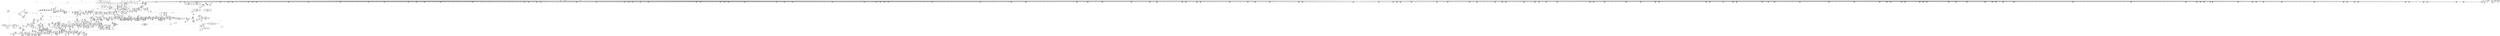 digraph {
	CE0x5a9b440 [shape=record,shape=Mrecord,label="{CE0x5a9b440|i64*_getelementptr_inbounds_(_2_x_i64_,_2_x_i64_*___llvm_gcov_ctr131,_i64_0,_i64_0)|*Constant*}"]
	CE0x5a2ce90 [shape=record,shape=Mrecord,label="{CE0x5a2ce90|GLOBAL:file_has_perm|*Constant*}"]
	CE0x5a67d30 [shape=record,shape=Mrecord,label="{CE0x5a67d30|8:_i8,_32:_%struct.inode*,_%struct.selinux_audit_data*,_128:_i32,_456:_i8*,_:_SCMRE_78,79_}"]
	CE0x5b14870 [shape=record,shape=Mrecord,label="{CE0x5b14870|_ret_void,_!dbg_!27722|include/linux/cred.h,175}"]
	CE0x5a46de0 [shape=record,shape=Mrecord,label="{CE0x5a46de0|file_has_perm:tmp2|*LoadInst*|security/selinux/hooks.c,1674|*SummSource*}"]
	CE0x5a9ead0 [shape=record,shape=Mrecord,label="{CE0x5a9ead0|i64_24|*Constant*|*SummSource*}"]
	CE0x5a456d0 [shape=record,shape=Mrecord,label="{CE0x5a456d0|i32_-1|*Constant*}"]
	CE0x5a938b0 [shape=record,shape=Mrecord,label="{CE0x5a938b0|8:_i8,_32:_%struct.inode*,_%struct.selinux_audit_data*,_128:_i32,_456:_i8*,_:_SCMRE_400,404_|*MultipleSource*|security/selinux/hooks.c,3350|Function::selinux_file_fcntl&Arg::file::}"]
	CE0x5ad82e0 [shape=record,shape=Mrecord,label="{CE0x5ad82e0|avc_has_perm:tclass|Function::avc_has_perm&Arg::tclass::}"]
	CE0x5ae25a0 [shape=record,shape=Mrecord,label="{CE0x5ae25a0|i64*_getelementptr_inbounds_(_5_x_i64_,_5_x_i64_*___llvm_gcov_ctr155,_i64_0,_i64_0)|*Constant*}"]
	CE0x5b18dc0 [shape=record,shape=Mrecord,label="{CE0x5b18dc0|cred_sid:cred|Function::cred_sid&Arg::cred::}"]
	CE0x5a83c20 [shape=record,shape=Mrecord,label="{CE0x5a83c20|i64*_getelementptr_inbounds_(_2_x_i64_,_2_x_i64_*___llvm_gcov_ctr162,_i64_0,_i64_1)|*Constant*}"]
	CE0x5a26e50 [shape=record,shape=Mrecord,label="{CE0x5a26e50|selinux_file_fcntl:tmp18|security/selinux/hooks.c,3345}"]
	CE0x5a6cda0 [shape=record,shape=Mrecord,label="{CE0x5a6cda0|GLOBAL:__llvm_gcov_indirect_counter_increment|*Constant*|*SummSource*}"]
	CE0x5a83610 [shape=record,shape=Mrecord,label="{CE0x5a83610|file_inode:tmp2}"]
	CE0x5aaa770 [shape=record,shape=Mrecord,label="{CE0x5aaa770|selinux_file_fcntl:tmp33|security/selinux/hooks.c,3362}"]
	CE0x5a35b10 [shape=record,shape=Mrecord,label="{CE0x5a35b10|i8_1|*Constant*}"]
	CE0x5b3f640 [shape=record,shape=Mrecord,label="{CE0x5b3f640|0:_i32,_4:_i32,_8:_i16,_12:_i32,_16:_i32,_20:_i32,_24:_i32,_56:_i8*,_:_SCMRE_880,881_}"]
	CE0x5a9ac10 [shape=record,shape=Mrecord,label="{CE0x5a9ac10|inode_has_perm:tmp4|security/selinux/hooks.c,1609|*SummSink*}"]
	CE0x5b29920 [shape=record,shape=Mrecord,label="{CE0x5b29920|0:_i32,_4:_i32,_8:_i16,_12:_i32,_16:_i32,_20:_i32,_24:_i32,_56:_i8*,_:_SCMRE_306,307_}"]
	CE0x5abbe10 [shape=record,shape=Mrecord,label="{CE0x5abbe10|inode_has_perm:perms|Function::inode_has_perm&Arg::perms::|*SummSource*}"]
	CE0x5b17590 [shape=record,shape=Mrecord,label="{CE0x5b17590|inode_has_perm:tmp6|*LoadInst*|security/selinux/hooks.c,1611}"]
	CE0x5a66590 [shape=record,shape=Mrecord,label="{CE0x5a66590|8:_i8,_32:_%struct.inode*,_%struct.selinux_audit_data*,_128:_i32,_456:_i8*,_:_SCMRE_64,65_}"]
	CE0x5b20960 [shape=record,shape=Mrecord,label="{CE0x5b20960|0:_i32,_4:_i32,_8:_i16,_12:_i32,_16:_i32,_20:_i32,_24:_i32,_56:_i8*,_:_SCMRE_202,203_}"]
	CE0x5b43300 [shape=record,shape=Mrecord,label="{CE0x5b43300|0:_i32,_4:_i32,_8:_i16,_12:_i32,_16:_i32,_20:_i32,_24:_i32,_56:_i8*,_:_SCMRE_916,917_}"]
	CE0x5a84770 [shape=record,shape=Mrecord,label="{CE0x5a84770|__llvm_gcov_indirect_counter_increment:bb}"]
	CE0x5b28d50 [shape=record,shape=Mrecord,label="{CE0x5b28d50|0:_i32,_4:_i32,_8:_i16,_12:_i32,_16:_i32,_20:_i32,_24:_i32,_56:_i8*,_:_SCMRE_299,300_}"]
	CE0x5a49d90 [shape=record,shape=Mrecord,label="{CE0x5a49d90|GLOBAL:cred_sid|*Constant*}"]
	CE0x5ab29f0 [shape=record,shape=Mrecord,label="{CE0x5ab29f0|get_current:tmp2}"]
	CE0x5a63fa0 [shape=record,shape=Mrecord,label="{CE0x5a63fa0|8:_i8,_32:_%struct.inode*,_%struct.selinux_audit_data*,_128:_i32,_456:_i8*,_:_SCMRE_16,24_|*MultipleSource*|security/selinux/hooks.c,3350|Function::selinux_file_fcntl&Arg::file::}"]
	CE0x5b44080 [shape=record,shape=Mrecord,label="{CE0x5b44080|0:_i32,_4:_i32,_8:_i16,_12:_i32,_16:_i32,_20:_i32,_24:_i32,_56:_i8*,_:_SCMRE_924,925_}"]
	CE0x5b41800 [shape=record,shape=Mrecord,label="{CE0x5b41800|0:_i32,_4:_i32,_8:_i16,_12:_i32,_16:_i32,_20:_i32,_24:_i32,_56:_i8*,_:_SCMRE_900,901_}"]
	CE0x5b4cff0 [shape=record,shape=Mrecord,label="{CE0x5b4cff0|cred_sid:tmp1}"]
	CE0x5b39f40 [shape=record,shape=Mrecord,label="{CE0x5b39f40|0:_i32,_4:_i32,_8:_i16,_12:_i32,_16:_i32,_20:_i32,_24:_i32,_56:_i8*,_:_SCMRE_684,688_|*MultipleSource*|*LoadInst*|include/linux/fs.h,1916|security/selinux/hooks.c,1675|Function::inode_has_perm&Arg::inode::|security/selinux/hooks.c,1611}"]
	CE0x5b41d10 [shape=record,shape=Mrecord,label="{CE0x5b41d10|0:_i32,_4:_i32,_8:_i16,_12:_i32,_16:_i32,_20:_i32,_24:_i32,_56:_i8*,_:_SCMRE_903,904_}"]
	CE0x5b4ab00 [shape=record,shape=Mrecord,label="{CE0x5b4ab00|inode_has_perm:tmp16|security/selinux/hooks.c,1615}"]
	CE0x5b21820 [shape=record,shape=Mrecord,label="{CE0x5b21820|i64*_getelementptr_inbounds_(_2_x_i64_,_2_x_i64_*___llvm_gcov_ctr131,_i64_0,_i64_1)|*Constant*}"]
	CE0x5b47f10 [shape=record,shape=Mrecord,label="{CE0x5b47f10|inode_has_perm:tobool|security/selinux/hooks.c,1611}"]
	CE0x5a1bdb0 [shape=record,shape=Mrecord,label="{CE0x5a1bdb0|get_current:tmp}"]
	CE0x5a6cfd0 [shape=record,shape=Mrecord,label="{CE0x5a6cfd0|__llvm_gcov_indirect_counter_increment:entry}"]
	CE0x5b44230 [shape=record,shape=Mrecord,label="{CE0x5b44230|0:_i32,_4:_i32,_8:_i16,_12:_i32,_16:_i32,_20:_i32,_24:_i32,_56:_i8*,_:_SCMRE_925,926_}"]
	CE0x5a11d30 [shape=record,shape=Mrecord,label="{CE0x5a11d30|selinux_file_fcntl:if.end12|*SummSource*}"]
	CE0x5a9ec50 [shape=record,shape=Mrecord,label="{CE0x5a9ec50|file_has_perm:tmp11|security/selinux/hooks.c,1684}"]
	CE0x5ac5e20 [shape=record,shape=Mrecord,label="{CE0x5ac5e20|0:_i32,_4:_i32,_8:_i16,_12:_i32,_16:_i32,_20:_i32,_24:_i32,_56:_i8*,_:_SCMRE_104,112_|*MultipleSource*|*LoadInst*|include/linux/fs.h,1916|security/selinux/hooks.c,1675|Function::inode_has_perm&Arg::inode::|security/selinux/hooks.c,1611}"]
	CE0x5a319f0 [shape=record,shape=Mrecord,label="{CE0x5a319f0|_ret_%struct.task_struct*_%tmp4,_!dbg_!27714|./arch/x86/include/asm/current.h,14|*SummSink*}"]
	CE0x5b3b280 [shape=record,shape=Mrecord,label="{CE0x5b3b280|0:_i32,_4:_i32,_8:_i16,_12:_i32,_16:_i32,_20:_i32,_24:_i32,_56:_i8*,_:_SCMRE_744,752_|*MultipleSource*|*LoadInst*|include/linux/fs.h,1916|security/selinux/hooks.c,1675|Function::inode_has_perm&Arg::inode::|security/selinux/hooks.c,1611}"]
	CE0x5a68fc0 [shape=record,shape=Mrecord,label="{CE0x5a68fc0|8:_i8,_32:_%struct.inode*,_%struct.selinux_audit_data*,_128:_i32,_456:_i8*,_:_SCMRE_89,90_}"]
	CE0x5b2cb80 [shape=record,shape=Mrecord,label="{CE0x5b2cb80|0:_i32,_4:_i32,_8:_i16,_12:_i32,_16:_i32,_20:_i32,_24:_i32,_56:_i8*,_:_SCMRE_440,448_|*MultipleSource*|*LoadInst*|include/linux/fs.h,1916|security/selinux/hooks.c,1675|Function::inode_has_perm&Arg::inode::|security/selinux/hooks.c,1611}"]
	CE0x5b38530 [shape=record,shape=Mrecord,label="{CE0x5b38530|0:_i32,_4:_i32,_8:_i16,_12:_i32,_16:_i32,_20:_i32,_24:_i32,_56:_i8*,_:_SCMRE_621,622_}"]
	CE0x5a45070 [shape=record,shape=Mrecord,label="{CE0x5a45070|0:_i32,_:_CRE_8,12_|*MultipleSource*|security/selinux/hooks.c,1683|*LoadInst*|security/selinux/hooks.c,1674|security/selinux/hooks.c,1674}"]
	CE0x5a41e20 [shape=record,shape=Mrecord,label="{CE0x5a41e20|cred_sid:cred|Function::cred_sid&Arg::cred::|*SummSource*}"]
	CE0x5a2cfb0 [shape=record,shape=Mrecord,label="{CE0x5a2cfb0|selinux_file_fcntl:tmp30|security/selinux/hooks.c,3351}"]
	CE0x5a44120 [shape=record,shape=Mrecord,label="{CE0x5a44120|_call_void_mcount()_#3|*SummSource*}"]
	CE0x5a1bae0 [shape=record,shape=Mrecord,label="{CE0x5a1bae0|selinux_file_fcntl:tmp7|security/selinux/hooks.c,3345|*SummSink*}"]
	CE0x5aaa5e0 [shape=record,shape=Mrecord,label="{CE0x5aaa5e0|i64*_getelementptr_inbounds_(_33_x_i64_,_33_x_i64_*___llvm_gcov_ctr260,_i64_0,_i64_30)|*Constant*}"]
	CE0x5a9c130 [shape=record,shape=Mrecord,label="{CE0x5a9c130|__validate_creds:cred|Function::__validate_creds&Arg::cred::}"]
	CE0x5aaed40 [shape=record,shape=Mrecord,label="{CE0x5aaed40|selinux_file_fcntl:err.0|*SummSource*}"]
	CE0x5ac18c0 [shape=record,shape=Mrecord,label="{CE0x5ac18c0|inode_has_perm:if.then|*SummSource*}"]
	CE0x5a674c0 [shape=record,shape=Mrecord,label="{CE0x5a674c0|8:_i8,_32:_%struct.inode*,_%struct.selinux_audit_data*,_128:_i32,_456:_i8*,_:_SCMRE_73,74_}"]
	CE0x5a25500 [shape=record,shape=Mrecord,label="{CE0x5a25500|selinux_file_fcntl:bb|*SummSource*}"]
	CE0x5aeb7d0 [shape=record,shape=Mrecord,label="{CE0x5aeb7d0|0:_i32,_4:_i32,_8:_i16,_12:_i32,_16:_i32,_20:_i32,_24:_i32,_56:_i8*,_:_SCMRE_64,72_|*MultipleSource*|*LoadInst*|include/linux/fs.h,1916|security/selinux/hooks.c,1675|Function::inode_has_perm&Arg::inode::|security/selinux/hooks.c,1611}"]
	CE0x5aa7090 [shape=record,shape=Mrecord,label="{CE0x5aa7090|file_has_perm:tmp17|security/selinux/hooks.c,1689|*SummSink*}"]
	CE0x5b1a5d0 [shape=record,shape=Mrecord,label="{CE0x5b1a5d0|0:_i32,_4:_i32,_8:_i16,_12:_i32,_16:_i32,_20:_i32,_24:_i32,_56:_i8*,_:_SCMRE_143,144_}"]
	CE0x5b27c70 [shape=record,shape=Mrecord,label="{CE0x5b27c70|0:_i32,_4:_i32,_8:_i16,_12:_i32,_16:_i32,_20:_i32,_24:_i32,_56:_i8*,_:_SCMRE_289,290_}"]
	CE0x5aae8d0 [shape=record,shape=Mrecord,label="{CE0x5aae8d0|_call_void___llvm_gcov_indirect_counter_increment(i32*___llvm_gcov_global_state_pred262,_i64**_getelementptr_inbounds_(_4_x_i64*_,_4_x_i64*_*___llvm_gcda_edge_table261,_i64_0,_i64_0)),_!dbg_!27764|security/selinux/hooks.c,3379}"]
	CE0x5aa3ba0 [shape=record,shape=Mrecord,label="{CE0x5aa3ba0|file_has_perm:tmp15|security/selinux/hooks.c,1688|*SummSource*}"]
	CE0x5a19870 [shape=record,shape=Mrecord,label="{CE0x5a19870|selinux_file_fcntl:tmp23|security/selinux/hooks.c,3350|*SummSource*}"]
	CE0x5a870d0 [shape=record,shape=Mrecord,label="{CE0x5a870d0|8:_i8,_32:_%struct.inode*,_%struct.selinux_audit_data*,_128:_i32,_456:_i8*,_:_SCMRE_122,123_}"]
	CE0x5a6b4b0 [shape=record,shape=Mrecord,label="{CE0x5a6b4b0|selinux_file_fcntl:tmp6|security/selinux/hooks.c,3345}"]
	CE0x5ac14b0 [shape=record,shape=Mrecord,label="{CE0x5ac14b0|__validate_creds:tmp1}"]
	CE0x5a4d8d0 [shape=record,shape=Mrecord,label="{CE0x5a4d8d0|i32_7|*Constant*|*SummSource*}"]
	CE0x5a62e50 [shape=record,shape=Mrecord,label="{CE0x5a62e50|8:_i8,_32:_%struct.inode*,_%struct.selinux_audit_data*,_128:_i32,_456:_i8*,_:_SCMRE_7,8_}"]
	CE0x5aaa980 [shape=record,shape=Mrecord,label="{CE0x5aaa980|i64*_getelementptr_inbounds_(_33_x_i64_,_33_x_i64_*___llvm_gcov_ctr260,_i64_0,_i64_30)|*Constant*|*SummSource*}"]
	CE0x5a26490 [shape=record,shape=Mrecord,label="{CE0x5a26490|i64_2|*Constant*|*SummSink*}"]
	CE0x5b34f30 [shape=record,shape=Mrecord,label="{CE0x5b34f30|0:_i32,_4:_i32,_8:_i16,_12:_i32,_16:_i32,_20:_i32,_24:_i32,_56:_i8*,_:_SCMRE_589,590_}"]
	CE0x5b1b6b0 [shape=record,shape=Mrecord,label="{CE0x5b1b6b0|0:_i32,_4:_i32,_8:_i16,_12:_i32,_16:_i32,_20:_i32,_24:_i32,_56:_i8*,_:_SCMRE_153,154_}"]
	CE0x5aa17c0 [shape=record,shape=Mrecord,label="{CE0x5aa17c0|avc_has_perm:requested|Function::avc_has_perm&Arg::requested::|*SummSource*}"]
	CE0x5b20e70 [shape=record,shape=Mrecord,label="{CE0x5b20e70|0:_i32,_4:_i32,_8:_i16,_12:_i32,_16:_i32,_20:_i32,_24:_i32,_56:_i8*,_:_SCMRE_205,206_}"]
	CE0x5b4dc90 [shape=record,shape=Mrecord,label="{CE0x5b4dc90|cred_sid:bb}"]
	CE0x5b335e0 [shape=record,shape=Mrecord,label="{CE0x5b335e0|0:_i32,_4:_i32,_8:_i16,_12:_i32,_16:_i32,_20:_i32,_24:_i32,_56:_i8*,_:_SCMRE_574,575_}"]
	CE0x5a8a900 [shape=record,shape=Mrecord,label="{CE0x5a8a900|8:_i8,_32:_%struct.inode*,_%struct.selinux_audit_data*,_128:_i32,_456:_i8*,_:_SCMRE_166,167_}"]
	CE0x5ab8310 [shape=record,shape=Mrecord,label="{CE0x5ab8310|inode_has_perm:adp|Function::inode_has_perm&Arg::adp::|*SummSink*}"]
	CE0x5a9a510 [shape=record,shape=Mrecord,label="{CE0x5a9a510|i64_1|*Constant*}"]
	CE0x5ad01f0 [shape=record,shape=Mrecord,label="{CE0x5ad01f0|cred_sid:tmp3}"]
	CE0x5a6d410 [shape=record,shape=Mrecord,label="{CE0x5a6d410|__llvm_gcov_indirect_counter_increment:predecessor|Function::__llvm_gcov_indirect_counter_increment&Arg::predecessor::|*SummSink*}"]
	CE0x5aa1930 [shape=record,shape=Mrecord,label="{CE0x5aa1930|avc_has_perm:requested|Function::avc_has_perm&Arg::requested::|*SummSink*}"]
	CE0x5a36720 [shape=record,shape=Mrecord,label="{CE0x5a36720|i64_2|*Constant*|*SummSource*}"]
	CE0x5aa4400 [shape=record,shape=Mrecord,label="{CE0x5aa4400|i64*_getelementptr_inbounds_(_12_x_i64_,_12_x_i64_*___llvm_gcov_ctr170,_i64_0,_i64_5)|*Constant*|*SummSink*}"]
	CE0x5b2ff40 [shape=record,shape=Mrecord,label="{CE0x5b2ff40|0:_i32,_4:_i32,_8:_i16,_12:_i32,_16:_i32,_20:_i32,_24:_i32,_56:_i8*,_:_SCMRE_512,520_|*MultipleSource*|*LoadInst*|include/linux/fs.h,1916|security/selinux/hooks.c,1675|Function::inode_has_perm&Arg::inode::|security/selinux/hooks.c,1611}"]
	CE0x5ac5970 [shape=record,shape=Mrecord,label="{CE0x5ac5970|cred_sid:tmp6|security/selinux/hooks.c,197|*SummSink*}"]
	CE0x5ad1300 [shape=record,shape=Mrecord,label="{CE0x5ad1300|i64*_null|*Constant*|*SummSink*}"]
	CE0x5b22b10 [shape=record,shape=Mrecord,label="{CE0x5b22b10|0:_i32,_4:_i32,_8:_i16,_12:_i32,_16:_i32,_20:_i32,_24:_i32,_56:_i8*,_:_SCMRE_242,243_}"]
	CE0x5a4dbe0 [shape=record,shape=Mrecord,label="{CE0x5a4dbe0|i32_36|*Constant*|*SummSource*}"]
	CE0x5ab7920 [shape=record,shape=Mrecord,label="{CE0x5ab7920|i64*_getelementptr_inbounds_(_12_x_i64_,_12_x_i64_*___llvm_gcov_ctr170,_i64_0,_i64_9)|*Constant*|*SummSource*}"]
	CE0x5b29410 [shape=record,shape=Mrecord,label="{CE0x5b29410|0:_i32,_4:_i32,_8:_i16,_12:_i32,_16:_i32,_20:_i32,_24:_i32,_56:_i8*,_:_SCMRE_303,304_}"]
	CE0x5b1c5e0 [shape=record,shape=Mrecord,label="{CE0x5b1c5e0|0:_i32,_4:_i32,_8:_i16,_12:_i32,_16:_i32,_20:_i32,_24:_i32,_56:_i8*,_:_SCMRE_162,163_}"]
	CE0x5b3bac0 [shape=record,shape=Mrecord,label="{CE0x5b3bac0|0:_i32,_4:_i32,_8:_i16,_12:_i32,_16:_i32,_20:_i32,_24:_i32,_56:_i8*,_:_SCMRE_768,776_|*MultipleSource*|*LoadInst*|include/linux/fs.h,1916|security/selinux/hooks.c,1675|Function::inode_has_perm&Arg::inode::|security/selinux/hooks.c,1611}"]
	CE0x5ae2aa0 [shape=record,shape=Mrecord,label="{CE0x5ae2aa0|inode_has_perm:tmp20|security/selinux/hooks.c,1618}"]
	CE0x5ac8030 [shape=record,shape=Mrecord,label="{CE0x5ac8030|inode_has_perm:if.end|*SummSource*}"]
	CE0x5a86640 [shape=record,shape=Mrecord,label="{CE0x5a86640|8:_i8,_32:_%struct.inode*,_%struct.selinux_audit_data*,_128:_i32,_456:_i8*,_:_SCMRE_115,116_}"]
	CE0x5b2bb00 [shape=record,shape=Mrecord,label="{CE0x5b2bb00|0:_i32,_4:_i32,_8:_i16,_12:_i32,_16:_i32,_20:_i32,_24:_i32,_56:_i8*,_:_SCMRE_392,400_|*MultipleSource*|*LoadInst*|include/linux/fs.h,1916|security/selinux/hooks.c,1675|Function::inode_has_perm&Arg::inode::|security/selinux/hooks.c,1611}"]
	CE0x5b47a00 [shape=record,shape=Mrecord,label="{CE0x5b47a00|inode_has_perm:tmp6|*LoadInst*|security/selinux/hooks.c,1611|*SummSink*}"]
	CE0x5b350e0 [shape=record,shape=Mrecord,label="{CE0x5b350e0|0:_i32,_4:_i32,_8:_i16,_12:_i32,_16:_i32,_20:_i32,_24:_i32,_56:_i8*,_:_SCMRE_590,591_}"]
	CE0x5b3c040 [shape=record,shape=Mrecord,label="{CE0x5b3c040|0:_i32,_4:_i32,_8:_i16,_12:_i32,_16:_i32,_20:_i32,_24:_i32,_56:_i8*,_:_SCMRE_792,800_|*MultipleSource*|*LoadInst*|include/linux/fs.h,1916|security/selinux/hooks.c,1675|Function::inode_has_perm&Arg::inode::|security/selinux/hooks.c,1611}"]
	CE0x5ad22c0 [shape=record,shape=Mrecord,label="{CE0x5ad22c0|i64*_getelementptr_inbounds_(_12_x_i64_,_12_x_i64_*___llvm_gcov_ctr170,_i64_0,_i64_0)|*Constant*}"]
	CE0x65d0a70 [shape=record,shape=Mrecord,label="{CE0x65d0a70|i64*_getelementptr_inbounds_(_33_x_i64_,_33_x_i64_*___llvm_gcov_ctr260,_i64_0,_i64_6)|*Constant*|*SummSink*}"]
	CE0x5aec4a0 [shape=record,shape=Mrecord,label="{CE0x5aec4a0|i8*_getelementptr_inbounds_(_25_x_i8_,_25_x_i8_*_.str3,_i32_0,_i32_0)|*Constant*}"]
	CE0x5b23110 [shape=record,shape=Mrecord,label="{CE0x5b23110|0:_i32,_4:_i32,_8:_i16,_12:_i32,_16:_i32,_20:_i32,_24:_i32,_56:_i8*,_:_SCMRE_244,245_}"]
	CE0x5b269e0 [shape=record,shape=Mrecord,label="{CE0x5b269e0|0:_i32,_4:_i32,_8:_i16,_12:_i32,_16:_i32,_20:_i32,_24:_i32,_56:_i8*,_:_SCMRE_278,279_}"]
	CE0x5b2e6b0 [shape=record,shape=Mrecord,label="{CE0x5b2e6b0|0:_i32,_4:_i32,_8:_i16,_12:_i32,_16:_i32,_20:_i32,_24:_i32,_56:_i8*,_:_SCMRE_481,482_}"]
	CE0x5ac4a00 [shape=record,shape=Mrecord,label="{CE0x5ac4a00|file_has_perm:if.end10}"]
	CE0x75f9a70 [shape=record,shape=Mrecord,label="{CE0x75f9a70|i64*_getelementptr_inbounds_(_33_x_i64_,_33_x_i64_*___llvm_gcov_ctr260,_i64_0,_i64_0)|*Constant*|*SummSource*}"]
	CE0x5b408d0 [shape=record,shape=Mrecord,label="{CE0x5b408d0|0:_i32,_4:_i32,_8:_i16,_12:_i32,_16:_i32,_20:_i32,_24:_i32,_56:_i8*,_:_SCMRE_891,892_}"]
	CE0x5a33860 [shape=record,shape=Mrecord,label="{CE0x5a33860|i32_17|*Constant*|*SummSource*}"]
	CE0x5a1c570 [shape=record,shape=Mrecord,label="{CE0x5a1c570|COLLAPSED:_GCMRE___llvm_gcov_ctr98_internal_global_2_x_i64_zeroinitializer:_elem_0:default:}"]
	CE0x5a8bb90 [shape=record,shape=Mrecord,label="{CE0x5a8bb90|8:_i8,_32:_%struct.inode*,_%struct.selinux_audit_data*,_128:_i32,_456:_i8*,_:_SCMRE_177,178_}"]
	CE0x5a45150 [shape=record,shape=Mrecord,label="{CE0x5a45150|file_has_perm:cmp|security/selinux/hooks.c,1683}"]
	CE0x5b3d4c0 [shape=record,shape=Mrecord,label="{CE0x5b3d4c0|0:_i32,_4:_i32,_8:_i16,_12:_i32,_16:_i32,_20:_i32,_24:_i32,_56:_i8*,_:_SCMRE_848,856_|*MultipleSource*|*LoadInst*|include/linux/fs.h,1916|security/selinux/hooks.c,1675|Function::inode_has_perm&Arg::inode::|security/selinux/hooks.c,1611}"]
	CE0x5a6deb0 [shape=record,shape=Mrecord,label="{CE0x5a6deb0|selinux_file_fcntl:f_flags|security/selinux/hooks.c,3350}"]
	CE0x5b1b1a0 [shape=record,shape=Mrecord,label="{CE0x5b1b1a0|0:_i32,_4:_i32,_8:_i16,_12:_i32,_16:_i32,_20:_i32,_24:_i32,_56:_i8*,_:_SCMRE_150,151_}"]
	CE0x5a894c0 [shape=record,shape=Mrecord,label="{CE0x5a894c0|8:_i8,_32:_%struct.inode*,_%struct.selinux_audit_data*,_128:_i32,_456:_i8*,_:_SCMRE_154,155_}"]
	CE0x5a99340 [shape=record,shape=Mrecord,label="{CE0x5a99340|file_has_perm:cmp|security/selinux/hooks.c,1683|*SummSink*}"]
	CE0x5a03a20 [shape=record,shape=Mrecord,label="{CE0x5a03a20|GLOBAL:get_current|*Constant*|*SummSource*}"]
	CE0x5a886d0 [shape=record,shape=Mrecord,label="{CE0x5a886d0|8:_i8,_32:_%struct.inode*,_%struct.selinux_audit_data*,_128:_i32,_456:_i8*,_:_SCMRE_145,146_}"]
	CE0x5b29770 [shape=record,shape=Mrecord,label="{CE0x5b29770|0:_i32,_4:_i32,_8:_i16,_12:_i32,_16:_i32,_20:_i32,_24:_i32,_56:_i8*,_:_SCMRE_305,306_}"]
	CE0x5a2f880 [shape=record,shape=Mrecord,label="{CE0x5a2f880|file_has_perm:av|Function::file_has_perm&Arg::av::|*SummSource*}"]
	CE0x5a40460 [shape=record,shape=Mrecord,label="{CE0x5a40460|file_inode:tmp2|*SummSink*}"]
	CE0x5aa0a80 [shape=record,shape=Mrecord,label="{CE0x5aa0a80|i16_8|*Constant*|*SummSink*}"]
	CE0x5b29ad0 [shape=record,shape=Mrecord,label="{CE0x5b29ad0|0:_i32,_4:_i32,_8:_i16,_12:_i32,_16:_i32,_20:_i32,_24:_i32,_56:_i8*,_:_SCMRE_307,308_}"]
	CE0x5ab1af0 [shape=record,shape=Mrecord,label="{CE0x5ab1af0|get_current:bb|*SummSource*}"]
	CE0x5ad6d00 [shape=record,shape=Mrecord,label="{CE0x5ad6d00|__validate_creds:if.end|*SummSource*}"]
	CE0x5a49770 [shape=record,shape=Mrecord,label="{CE0x5a49770|__validate_creds:file|Function::__validate_creds&Arg::file::|*SummSource*}"]
	CE0x5b1e5f0 [shape=record,shape=Mrecord,label="{CE0x5b1e5f0|0:_i32,_4:_i32,_8:_i16,_12:_i32,_16:_i32,_20:_i32,_24:_i32,_56:_i8*,_:_SCMRE_181,182_}"]
	CE0x5a2bb30 [shape=record,shape=Mrecord,label="{CE0x5a2bb30|_call_void_lockdep_rcu_suspicious(i8*_getelementptr_inbounds_(_25_x_i8_,_25_x_i8_*_.str3,_i32_0,_i32_0),_i32_3345,_i8*_getelementptr_inbounds_(_45_x_i8_,_45_x_i8_*_.str12,_i32_0,_i32_0))_#10,_!dbg_!27730|security/selinux/hooks.c,3345|*SummSource*}"]
	CE0x5ae3f70 [shape=record,shape=Mrecord,label="{CE0x5ae3f70|i64*_getelementptr_inbounds_(_12_x_i64_,_12_x_i64_*___llvm_gcov_ctr170,_i64_0,_i64_11)|*Constant*|*SummSink*}"]
	CE0x5a86d00 [shape=record,shape=Mrecord,label="{CE0x5a86d00|8:_i8,_32:_%struct.inode*,_%struct.selinux_audit_data*,_128:_i32,_456:_i8*,_:_SCMRE_119,120_}"]
	CE0x5b26320 [shape=record,shape=Mrecord,label="{CE0x5b26320|0:_i32,_4:_i32,_8:_i16,_12:_i32,_16:_i32,_20:_i32,_24:_i32,_56:_i8*,_:_SCMRE_274,275_}"]
	CE0x5a6b330 [shape=record,shape=Mrecord,label="{CE0x5a6b330|selinux_file_fcntl:tmp5|security/selinux/hooks.c,3345|*SummSink*}"]
	CE0x5a8ee30 [shape=record,shape=Mrecord,label="{CE0x5a8ee30|8:_i8,_32:_%struct.inode*,_%struct.selinux_audit_data*,_128:_i32,_456:_i8*,_:_SCMRE_207,208_}"]
	CE0x5b59c00 [shape=record,shape=Mrecord,label="{CE0x5b59c00|i64*_getelementptr_inbounds_(_8_x_i64_,_8_x_i64_*___llvm_gcov_ctr154,_i64_0,_i64_5)|*Constant*|*SummSink*}"]
	CE0x5ab1c60 [shape=record,shape=Mrecord,label="{CE0x5ab1c60|get_current:bb|*SummSink*}"]
	CE0x5b270a0 [shape=record,shape=Mrecord,label="{CE0x5b270a0|0:_i32,_4:_i32,_8:_i16,_12:_i32,_16:_i32,_20:_i32,_24:_i32,_56:_i8*,_:_SCMRE_282,283_}"]
	CE0x5a954e0 [shape=record,shape=Mrecord,label="{CE0x5a954e0|8:_i8,_32:_%struct.inode*,_%struct.selinux_audit_data*,_128:_i32,_456:_i8*,_:_SCMRE_464,472_|*MultipleSource*|security/selinux/hooks.c,3350|Function::selinux_file_fcntl&Arg::file::}"]
	CE0x5b326b0 [shape=record,shape=Mrecord,label="{CE0x5b326b0|0:_i32,_4:_i32,_8:_i16,_12:_i32,_16:_i32,_20:_i32,_24:_i32,_56:_i8*,_:_SCMRE_565,566_}"]
	CE0x5b15230 [shape=record,shape=Mrecord,label="{CE0x5b15230|i64*_getelementptr_inbounds_(_8_x_i64_,_8_x_i64_*___llvm_gcov_ctr154,_i64_0,_i64_0)|*Constant*|*SummSource*}"]
	CE0x5a92950 [shape=record,shape=Mrecord,label="{CE0x5a92950|8:_i8,_32:_%struct.inode*,_%struct.selinux_audit_data*,_128:_i32,_456:_i8*,_:_SCMRE_360,368_|*MultipleSource*|security/selinux/hooks.c,3350|Function::selinux_file_fcntl&Arg::file::}"]
	CE0x5b58440 [shape=record,shape=Mrecord,label="{CE0x5b58440|GLOBAL:__llvm_gcov_ctr154|Global_var:__llvm_gcov_ctr154}"]
	CE0x5b29e30 [shape=record,shape=Mrecord,label="{CE0x5b29e30|0:_i32,_4:_i32,_8:_i16,_12:_i32,_16:_i32,_20:_i32,_24:_i32,_56:_i8*,_:_SCMRE_309,310_}"]
	CE0x5a6a870 [shape=record,shape=Mrecord,label="{CE0x5a6a870|__llvm_gcov_indirect_counter_increment:exit}"]
	CE0x5acf2d0 [shape=record,shape=Mrecord,label="{CE0x5acf2d0|file_has_perm:tmp8|security/selinux/hooks.c,1683}"]
	CE0x5b2ce40 [shape=record,shape=Mrecord,label="{CE0x5b2ce40|0:_i32,_4:_i32,_8:_i16,_12:_i32,_16:_i32,_20:_i32,_24:_i32,_56:_i8*,_:_SCMRE_448,456_|*MultipleSource*|*LoadInst*|include/linux/fs.h,1916|security/selinux/hooks.c,1675|Function::inode_has_perm&Arg::inode::|security/selinux/hooks.c,1611}"]
	CE0x5b2e860 [shape=record,shape=Mrecord,label="{CE0x5b2e860|0:_i32,_4:_i32,_8:_i16,_12:_i32,_16:_i32,_20:_i32,_24:_i32,_56:_i8*,_:_SCMRE_482,483_}"]
	CE0x5a5e510 [shape=record,shape=Mrecord,label="{CE0x5a5e510|i32_22|*Constant*|*SummSink*}"]
	CE0x5ae4840 [shape=record,shape=Mrecord,label="{CE0x5ae4840|file_has_perm:tmp29|security/selinux/hooks.c,1698|*SummSink*}"]
	CE0x5a326e0 [shape=record,shape=Mrecord,label="{CE0x5a326e0|i1_true|*Constant*|*SummSource*}"]
	CE0x5a62790 [shape=record,shape=Mrecord,label="{CE0x5a62790|8:_i8,_32:_%struct.inode*,_%struct.selinux_audit_data*,_128:_i32,_456:_i8*,_:_SCMRE_3,4_}"]
	CE0x5a9bde0 [shape=record,shape=Mrecord,label="{CE0x5a9bde0|__validate_creds:tmp2|include/linux/cred.h,173|*SummSource*}"]
	CE0x5b35e60 [shape=record,shape=Mrecord,label="{CE0x5b35e60|0:_i32,_4:_i32,_8:_i16,_12:_i32,_16:_i32,_20:_i32,_24:_i32,_56:_i8*,_:_SCMRE_598,599_}"]
	CE0x5b55af0 [shape=record,shape=Mrecord,label="{CE0x5b55af0|inode_has_perm:lnot|security/selinux/hooks.c,1611|*SummSink*}"]
	CE0x5a19cf0 [shape=record,shape=Mrecord,label="{CE0x5a19cf0|selinux_file_fcntl:land.lhs.true2|*SummSink*}"]
	CE0x5b55510 [shape=record,shape=Mrecord,label="{CE0x5b55510|i1_true|*Constant*}"]
	CE0x5adc4c0 [shape=record,shape=Mrecord,label="{CE0x5adc4c0|i32_3|*Constant*}"]
	CE0x5a24bd0 [shape=record,shape=Mrecord,label="{CE0x5a24bd0|i8_1|*Constant*|*SummSink*}"]
	CE0x5ab8480 [shape=record,shape=Mrecord,label="{CE0x5ab8480|_ret_i32_%retval.0,_!dbg_!27739|security/selinux/hooks.c,1618}"]
	CE0x5b31ff0 [shape=record,shape=Mrecord,label="{CE0x5b31ff0|0:_i32,_4:_i32,_8:_i16,_12:_i32,_16:_i32,_20:_i32,_24:_i32,_56:_i8*,_:_SCMRE_561,562_}"]
	CE0x5b1f010 [shape=record,shape=Mrecord,label="{CE0x5b1f010|0:_i32,_4:_i32,_8:_i16,_12:_i32,_16:_i32,_20:_i32,_24:_i32,_56:_i8*,_:_SCMRE_187,188_}"]
	CE0x5a685a0 [shape=record,shape=Mrecord,label="{CE0x5a685a0|8:_i8,_32:_%struct.inode*,_%struct.selinux_audit_data*,_128:_i32,_456:_i8*,_:_SCMRE_83,84_}"]
	CE0x5a46ff0 [shape=record,shape=Mrecord,label="{CE0x5a46ff0|get_current:tmp4|./arch/x86/include/asm/current.h,14|*SummSource*}"]
	CE0x5ac1930 [shape=record,shape=Mrecord,label="{CE0x5ac1930|inode_has_perm:if.then|*SummSink*}"]
	CE0x5adaac0 [shape=record,shape=Mrecord,label="{CE0x5adaac0|__validate_creds:tmp7|include/linux/cred.h,174|*SummSource*}"]
	CE0x5a9e0f0 [shape=record,shape=Mrecord,label="{CE0x5a9e0f0|selinux_file_fcntl:tobool6|security/selinux/hooks.c,3350|*SummSource*}"]
	CE0x5b22ff0 [shape=record,shape=Mrecord,label="{CE0x5b22ff0|0:_i32,_4:_i32,_8:_i16,_12:_i32,_16:_i32,_20:_i32,_24:_i32,_56:_i8*,_:_SCMRE_243,244_}"]
	CE0x5a4e330 [shape=record,shape=Mrecord,label="{CE0x5a4e330|i32_37|*Constant*|*SummSink*}"]
	CE0x5aabad0 [shape=record,shape=Mrecord,label="{CE0x5aabad0|_call_void___llvm_gcov_indirect_counter_increment(i32*___llvm_gcov_global_state_pred262,_i64**_getelementptr_inbounds_(_4_x_i64*_,_4_x_i64*_*___llvm_gcda_edge_table261,_i64_0,_i64_3)),_!dbg_!27761|security/selinux/hooks.c,3375|*SummSource*}"]
	CE0x5a3a6f0 [shape=record,shape=Mrecord,label="{CE0x5a3a6f0|i32_3|*Constant*|*SummSource*}"]
	CE0x5b3f490 [shape=record,shape=Mrecord,label="{CE0x5b3f490|0:_i32,_4:_i32,_8:_i16,_12:_i32,_16:_i32,_20:_i32,_24:_i32,_56:_i8*,_:_SCMRE_879,880_}"]
	CE0x5aa69c0 [shape=record,shape=Mrecord,label="{CE0x5aa69c0|file_has_perm:tmp16|security/selinux/hooks.c,1689|*SummSink*}"]
	CE0x5a38210 [shape=record,shape=Mrecord,label="{CE0x5a38210|selinux_file_fcntl:tmp2|*SummSource*}"]
	CE0x5b32a10 [shape=record,shape=Mrecord,label="{CE0x5b32a10|0:_i32,_4:_i32,_8:_i16,_12:_i32,_16:_i32,_20:_i32,_24:_i32,_56:_i8*,_:_SCMRE_567,568_}"]
	CE0x5b17db0 [shape=record,shape=Mrecord,label="{CE0x5b17db0|inode_has_perm:if.end|*SummSink*}"]
	CE0x5a96960 [shape=record,shape=Mrecord,label="{CE0x5a96960|selinux_file_fcntl:tmp20|*LoadInst*|security/selinux/hooks.c,3350|*SummSource*}"]
	CE0x5a2c6e0 [shape=record,shape=Mrecord,label="{CE0x5a2c6e0|selinux_file_fcntl:tmp29|security/selinux/hooks.c,3351}"]
	CE0x5a2db70 [shape=record,shape=Mrecord,label="{CE0x5a2db70|i64*_getelementptr_inbounds_(_12_x_i64_,_12_x_i64_*___llvm_gcov_ctr170,_i64_0,_i64_6)|*Constant*|*SummSource*}"]
	CE0x5a13e20 [shape=record,shape=Mrecord,label="{CE0x5a13e20|i64**_getelementptr_inbounds_(_4_x_i64*_,_4_x_i64*_*___llvm_gcda_edge_table261,_i64_0,_i64_1)|*Constant*}"]
	CE0x5a9a0d0 [shape=record,shape=Mrecord,label="{CE0x5a9a0d0|i64_1024|*Constant*|*SummSink*}"]
	CE0x5a8dd50 [shape=record,shape=Mrecord,label="{CE0x5a8dd50|8:_i8,_32:_%struct.inode*,_%struct.selinux_audit_data*,_128:_i32,_456:_i8*,_:_SCMRE_197,198_}"]
	CE0x5a14d40 [shape=record,shape=Mrecord,label="{CE0x5a14d40|i64_4|*Constant*|*SummSink*}"]
	CE0x5aea850 [shape=record,shape=Mrecord,label="{CE0x5aea850|inode_has_perm:tmp5|security/selinux/hooks.c,1609|*SummSink*}"]
	CE0x5b2c600 [shape=record,shape=Mrecord,label="{CE0x5b2c600|0:_i32,_4:_i32,_8:_i16,_12:_i32,_16:_i32,_20:_i32,_24:_i32,_56:_i8*,_:_SCMRE_424,432_|*MultipleSource*|*LoadInst*|include/linux/fs.h,1916|security/selinux/hooks.c,1675|Function::inode_has_perm&Arg::inode::|security/selinux/hooks.c,1611}"]
	CE0x5abbb30 [shape=record,shape=Mrecord,label="{CE0x5abbb30|inode_has_perm:inode|Function::inode_has_perm&Arg::inode::|*SummSource*}"]
	CE0x5a465c0 [shape=record,shape=Mrecord,label="{CE0x5a465c0|__validate_creds:tobool|include/linux/cred.h,173}"]
	CE0x5ada460 [shape=record,shape=Mrecord,label="{CE0x5ada460|__validate_creds:tmp6|include/linux/cred.h,174|*SummSink*}"]
	CE0x5a6efe0 [shape=record,shape=Mrecord,label="{CE0x5a6efe0|i64*_getelementptr_inbounds_(_33_x_i64_,_33_x_i64_*___llvm_gcov_ctr260,_i64_0,_i64_9)|*Constant*}"]
	CE0x5ab12e0 [shape=record,shape=Mrecord,label="{CE0x5ab12e0|_ret_i32_%err.0,_!dbg_!27765|security/selinux/hooks.c,3379|*SummSource*}"]
	CE0x5a2ef50 [shape=record,shape=Mrecord,label="{CE0x5a2ef50|file_has_perm:cred|Function::file_has_perm&Arg::cred::|*SummSource*}"]
	CE0x5a4b4e0 [shape=record,shape=Mrecord,label="{CE0x5a4b4e0|file_has_perm:tmp|*SummSource*}"]
	CE0x5b390f0 [shape=record,shape=Mrecord,label="{CE0x5b390f0|0:_i32,_4:_i32,_8:_i16,_12:_i32,_16:_i32,_20:_i32,_24:_i32,_56:_i8*,_:_SCMRE_648,656_|*MultipleSource*|*LoadInst*|include/linux/fs.h,1916|security/selinux/hooks.c,1675|Function::inode_has_perm&Arg::inode::|security/selinux/hooks.c,1611}"]
	CE0x5b2ded0 [shape=record,shape=Mrecord,label="{CE0x5b2ded0|0:_i32,_4:_i32,_8:_i16,_12:_i32,_16:_i32,_20:_i32,_24:_i32,_56:_i8*,_:_SCMRE_476,477_}"]
	CE0x5a5b970 [shape=record,shape=Mrecord,label="{CE0x5a5b970|_call_void___llvm_gcov_indirect_counter_increment(i32*___llvm_gcov_global_state_pred262,_i64**_getelementptr_inbounds_(_4_x_i64*_,_4_x_i64*_*___llvm_gcda_edge_table261,_i64_0,_i64_1)),_!dbg_!27743|security/selinux/hooks.c,3350|*SummSink*}"]
	CE0x5a858c0 [shape=record,shape=Mrecord,label="{CE0x5a858c0|8:_i8,_32:_%struct.inode*,_%struct.selinux_audit_data*,_128:_i32,_456:_i8*,_:_SCMRE_107,108_}"]
	CE0x5a91ea0 [shape=record,shape=Mrecord,label="{CE0x5a91ea0|8:_i8,_32:_%struct.inode*,_%struct.selinux_audit_data*,_128:_i32,_456:_i8*,_:_SCMRE_324,328_|*MultipleSource*|security/selinux/hooks.c,3350|Function::selinux_file_fcntl&Arg::file::}"]
	CE0x5ab2230 [shape=record,shape=Mrecord,label="{CE0x5ab2230|i64*_null|*Constant*}"]
	CE0x5a203c0 [shape=record,shape=Mrecord,label="{CE0x5a203c0|selinux_file_fcntl:tmp9|security/selinux/hooks.c,3345|*SummSink*}"]
	CE0x5b3c290 [shape=record,shape=Mrecord,label="{CE0x5b3c290|0:_i32,_4:_i32,_8:_i16,_12:_i32,_16:_i32,_20:_i32,_24:_i32,_56:_i8*,_:_SCMRE_800,804_|*MultipleSource*|*LoadInst*|include/linux/fs.h,1916|security/selinux/hooks.c,1675|Function::inode_has_perm&Arg::inode::|security/selinux/hooks.c,1611}"]
	CE0x5a5b900 [shape=record,shape=Mrecord,label="{CE0x5a5b900|_call_void___llvm_gcov_indirect_counter_increment(i32*___llvm_gcov_global_state_pred262,_i64**_getelementptr_inbounds_(_4_x_i64*_,_4_x_i64*_*___llvm_gcda_edge_table261,_i64_0,_i64_1)),_!dbg_!27743|security/selinux/hooks.c,3350|*SummSource*}"]
	CE0x5b2b580 [shape=record,shape=Mrecord,label="{CE0x5b2b580|0:_i32,_4:_i32,_8:_i16,_12:_i32,_16:_i32,_20:_i32,_24:_i32,_56:_i8*,_:_SCMRE_376,384_|*MultipleSource*|*LoadInst*|include/linux/fs.h,1916|security/selinux/hooks.c,1675|Function::inode_has_perm&Arg::inode::|security/selinux/hooks.c,1611}"]
	CE0x5b31810 [shape=record,shape=Mrecord,label="{CE0x5b31810|0:_i32,_4:_i32,_8:_i16,_12:_i32,_16:_i32,_20:_i32,_24:_i32,_56:_i8*,_:_SCMRE_556,557_}"]
	CE0x5b4a9f0 [shape=record,shape=Mrecord,label="{CE0x5b4a9f0|inode_has_perm:tmp15|*LoadInst*|security/selinux/hooks.c,1615|*SummSink*}"]
	CE0x5a4a730 [shape=record,shape=Mrecord,label="{CE0x5a4a730|0:_i32,_4:_i32,_8:_i32,_12:_i32,_:_CMRE_8,12_|*MultipleSource*|security/selinux/hooks.c,196|security/selinux/hooks.c,197|*LoadInst*|security/selinux/hooks.c,196}"]
	CE0x5aae430 [shape=record,shape=Mrecord,label="{CE0x5aae430|i32_64|*Constant*|*SummSource*}"]
	CE0x5b20450 [shape=record,shape=Mrecord,label="{CE0x5b20450|0:_i32,_4:_i32,_8:_i16,_12:_i32,_16:_i32,_20:_i32,_24:_i32,_56:_i8*,_:_SCMRE_199,200_}"]
	CE0x5adc8e0 [shape=record,shape=Mrecord,label="{CE0x5adc8e0|inode_has_perm:sid3|security/selinux/hooks.c,1617}"]
	CE0x5a903e0 [shape=record,shape=Mrecord,label="{CE0x5a903e0|8:_i8,_32:_%struct.inode*,_%struct.selinux_audit_data*,_128:_i32,_456:_i8*,_:_SCMRE_248,256_|*MultipleSource*|security/selinux/hooks.c,3350|Function::selinux_file_fcntl&Arg::file::}"]
	CE0x5b1cca0 [shape=record,shape=Mrecord,label="{CE0x5b1cca0|0:_i32,_4:_i32,_8:_i16,_12:_i32,_16:_i32,_20:_i32,_24:_i32,_56:_i8*,_:_SCMRE_166,167_}"]
	CE0x5aaab90 [shape=record,shape=Mrecord,label="{CE0x5aaab90|selinux_file_fcntl:tmp33|security/selinux/hooks.c,3362|*SummSink*}"]
	CE0x5aa2e70 [shape=record,shape=Mrecord,label="{CE0x5aa2e70|file_has_perm:tmp12|security/selinux/hooks.c,1688|*SummSource*}"]
	CE0x5b43810 [shape=record,shape=Mrecord,label="{CE0x5b43810|0:_i32,_4:_i32,_8:_i16,_12:_i32,_16:_i32,_20:_i32,_24:_i32,_56:_i8*,_:_SCMRE_919,920_}"]
	CE0x5b2f280 [shape=record,shape=Mrecord,label="{CE0x5b2f280|0:_i32,_4:_i32,_8:_i16,_12:_i32,_16:_i32,_20:_i32,_24:_i32,_56:_i8*,_:_SCMRE_552,553_}"]
	CE0x5a834e0 [shape=record,shape=Mrecord,label="{CE0x5a834e0|file_inode:tmp1|*SummSource*}"]
	CE0x5b27760 [shape=record,shape=Mrecord,label="{CE0x5b27760|0:_i32,_4:_i32,_8:_i16,_12:_i32,_16:_i32,_20:_i32,_24:_i32,_56:_i8*,_:_SCMRE_286,287_}"]
	CE0x5a34b80 [shape=record,shape=Mrecord,label="{CE0x5a34b80|_call_void_lockdep_rcu_suspicious(i8*_getelementptr_inbounds_(_25_x_i8_,_25_x_i8_*_.str3,_i32_0,_i32_0),_i32_3345,_i8*_getelementptr_inbounds_(_45_x_i8_,_45_x_i8_*_.str12,_i32_0,_i32_0))_#10,_!dbg_!27730|security/selinux/hooks.c,3345|*SummSink*}"]
	CE0x5ae16f0 [shape=record,shape=Mrecord,label="{CE0x5ae16f0|__validate_creds:tmp3|include/linux/cred.h,173|*SummSource*}"]
	CE0x5b2ed70 [shape=record,shape=Mrecord,label="{CE0x5b2ed70|0:_i32,_4:_i32,_8:_i16,_12:_i32,_16:_i32,_20:_i32,_24:_i32,_56:_i8*,_:_SCMRE_485,486_}"]
	CE0x5acff10 [shape=record,shape=Mrecord,label="{CE0x5acff10|cred_sid:tmp2|*SummSource*}"]
	CE0x5b56740 [shape=record,shape=Mrecord,label="{CE0x5b56740|inode_has_perm:conv|security/selinux/hooks.c,1611|*SummSink*}"]
	CE0x5b140c0 [shape=record,shape=Mrecord,label="{CE0x5b140c0|COLLAPSED:_GCMRE___llvm_gcov_ctr154_internal_global_8_x_i64_zeroinitializer:_elem_0:default:}"]
	CE0x5b3e710 [shape=record,shape=Mrecord,label="{CE0x5b3e710|0:_i32,_4:_i32,_8:_i16,_12:_i32,_16:_i32,_20:_i32,_24:_i32,_56:_i8*,_:_SCMRE_871,872_}"]
	CE0x5a961b0 [shape=record,shape=Mrecord,label="{CE0x5a961b0|8:_i8,_32:_%struct.inode*,_%struct.selinux_audit_data*,_128:_i32,_456:_i8*,_:_SCMRE_504,512_|*MultipleSource*|security/selinux/hooks.c,3350|Function::selinux_file_fcntl&Arg::file::}"]
	CE0x5b44fb0 [shape=record,shape=Mrecord,label="{CE0x5b44fb0|0:_i32,_4:_i32,_8:_i16,_12:_i32,_16:_i32,_20:_i32,_24:_i32,_56:_i8*,_:_SCMRE_933,934_}"]
	CE0x5ab35d0 [shape=record,shape=Mrecord,label="{CE0x5ab35d0|get_current:tmp3|*SummSource*}"]
	CE0x5a9e450 [shape=record,shape=Mrecord,label="{CE0x5a9e450|i64_25|*Constant*|*SummSource*}"]
	CE0x5a9f200 [shape=record,shape=Mrecord,label="{CE0x5a9f200|file_has_perm:call4|security/selinux/hooks.c,1684|*SummSource*}"]
	CE0x5b37450 [shape=record,shape=Mrecord,label="{CE0x5b37450|0:_i32,_4:_i32,_8:_i16,_12:_i32,_16:_i32,_20:_i32,_24:_i32,_56:_i8*,_:_SCMRE_611,612_}"]
	CE0x5ac4780 [shape=record,shape=Mrecord,label="{CE0x5ac4780|file_has_perm:if.then8}"]
	CE0x5a2fb50 [shape=record,shape=Mrecord,label="{CE0x5a2fb50|_ret_i32_%rc.1,_!dbg_!27749|security/selinux/hooks.c,1698}"]
	CE0x5aabe60 [shape=record,shape=Mrecord,label="{CE0x5aabe60|_call_void___llvm_gcov_indirect_counter_increment(i32*___llvm_gcov_global_state_pred262,_i64**_getelementptr_inbounds_(_4_x_i64*_,_4_x_i64*_*___llvm_gcda_edge_table261,_i64_0,_i64_3)),_!dbg_!27761|security/selinux/hooks.c,3375|*SummSink*}"]
	CE0x5ac5b70 [shape=record,shape=Mrecord,label="{CE0x5ac5b70|inode_has_perm:if.end}"]
	CE0x5a1c340 [shape=record,shape=Mrecord,label="{CE0x5a1c340|GLOBAL:__llvm_gcov_ctr260|Global_var:__llvm_gcov_ctr260}"]
	CE0x5b59960 [shape=record,shape=Mrecord,label="{CE0x5b59960|i64*_getelementptr_inbounds_(_8_x_i64_,_8_x_i64_*___llvm_gcov_ctr154,_i64_0,_i64_5)|*Constant*|*SummSource*}"]
	CE0x5a461a0 [shape=record,shape=Mrecord,label="{CE0x5a461a0|__llvm_gcov_indirect_counter_increment:tmp5|*SummSink*}"]
	CE0x5b44c50 [shape=record,shape=Mrecord,label="{CE0x5b44c50|0:_i32,_4:_i32,_8:_i16,_12:_i32,_16:_i32,_20:_i32,_24:_i32,_56:_i8*,_:_SCMRE_931,932_}"]
	CE0x5a124c0 [shape=record,shape=Mrecord,label="{CE0x5a124c0|selinux_file_fcntl:sw.bb15|*SummSink*}"]
	CE0x5a8c0a0 [shape=record,shape=Mrecord,label="{CE0x5a8c0a0|8:_i8,_32:_%struct.inode*,_%struct.selinux_audit_data*,_128:_i32,_456:_i8*,_:_SCMRE_180,181_}"]
	CE0x5b1caf0 [shape=record,shape=Mrecord,label="{CE0x5b1caf0|0:_i32,_4:_i32,_8:_i16,_12:_i32,_16:_i32,_20:_i32,_24:_i32,_56:_i8*,_:_SCMRE_165,166_}"]
	CE0x5a5bb50 [shape=record,shape=Mrecord,label="{CE0x5a5bb50|GLOBAL:__llvm_gcov_indirect_counter_increment|*Constant*|*SummSink*}"]
	CE0x5a029a0 [shape=record,shape=Mrecord,label="{CE0x5a029a0|get_current:tmp3|*SummSink*}"]
	CE0x5a9ee20 [shape=record,shape=Mrecord,label="{CE0x5a9ee20|file_has_perm:tmp11|security/selinux/hooks.c,1684|*SummSink*}"]
	CE0x5b4ba20 [shape=record,shape=Mrecord,label="{CE0x5b4ba20|cred_sid:tmp}"]
	CE0x5b3d780 [shape=record,shape=Mrecord,label="{CE0x5b3d780|0:_i32,_4:_i32,_8:_i16,_12:_i32,_16:_i32,_20:_i32,_24:_i32,_56:_i8*,_:_SCMRE_856,864_|*MultipleSource*|*LoadInst*|include/linux/fs.h,1916|security/selinux/hooks.c,1675|Function::inode_has_perm&Arg::inode::|security/selinux/hooks.c,1611}"]
	CE0x5a411f0 [shape=record,shape=Mrecord,label="{CE0x5a411f0|file_inode:tmp3|*SummSink*}"]
	CE0x5a26ec0 [shape=record,shape=Mrecord,label="{CE0x5a26ec0|selinux_file_fcntl:tmp18|security/selinux/hooks.c,3345|*SummSource*}"]
	CE0x5a3d120 [shape=record,shape=Mrecord,label="{CE0x5a3d120|selinux_file_fcntl:tmp}"]
	CE0x5a225b0 [shape=record,shape=Mrecord,label="{CE0x5a225b0|i64*_getelementptr_inbounds_(_33_x_i64_,_33_x_i64_*___llvm_gcov_ctr260,_i64_0,_i64_8)|*Constant*}"]
	CE0x5a67820 [shape=record,shape=Mrecord,label="{CE0x5a67820|8:_i8,_32:_%struct.inode*,_%struct.selinux_audit_data*,_128:_i32,_456:_i8*,_:_SCMRE_75,76_}"]
	CE0x5ae1760 [shape=record,shape=Mrecord,label="{CE0x5ae1760|__validate_creds:tmp3|include/linux/cred.h,173|*SummSink*}"]
	CE0x5b45670 [shape=record,shape=Mrecord,label="{CE0x5b45670|0:_i32,_4:_i32,_8:_i16,_12:_i32,_16:_i32,_20:_i32,_24:_i32,_56:_i8*,_:_SCMRE_936,944_|*MultipleSource*|*LoadInst*|include/linux/fs.h,1916|security/selinux/hooks.c,1675|Function::inode_has_perm&Arg::inode::|security/selinux/hooks.c,1611}"]
	CE0x5a6a350 [shape=record,shape=Mrecord,label="{CE0x5a6a350|selinux_file_fcntl:tmp6|security/selinux/hooks.c,3345|*SummSource*}"]
	CE0x5b58a30 [shape=record,shape=Mrecord,label="{CE0x5b58a30|inode_has_perm:tmp9|security/selinux/hooks.c,1611}"]
	CE0x5a9d810 [shape=record,shape=Mrecord,label="{CE0x5a9d810|selinux_file_fcntl:tmp25|security/selinux/hooks.c,3350|*SummSink*}"]
	CE0x5b36f40 [shape=record,shape=Mrecord,label="{CE0x5b36f40|0:_i32,_4:_i32,_8:_i16,_12:_i32,_16:_i32,_20:_i32,_24:_i32,_56:_i8*,_:_SCMRE_608,609_}"]
	CE0x5a26940 [shape=record,shape=Mrecord,label="{CE0x5a26940|selinux_file_fcntl:sw.epilog|*SummSink*}"]
	CE0x5b5aad0 [shape=record,shape=Mrecord,label="{CE0x5b5aad0|i64*_getelementptr_inbounds_(_8_x_i64_,_8_x_i64_*___llvm_gcov_ctr154,_i64_0,_i64_6)|*Constant*|*SummSource*}"]
	CE0x5ae26d0 [shape=record,shape=Mrecord,label="{CE0x5ae26d0|i64*_getelementptr_inbounds_(_5_x_i64_,_5_x_i64_*___llvm_gcov_ctr155,_i64_0,_i64_0)|*Constant*|*SummSink*}"]
	CE0x5a25a20 [shape=record,shape=Mrecord,label="{CE0x5a25a20|get_current:tmp1}"]
	CE0x5aa1e50 [shape=record,shape=Mrecord,label="{CE0x5aa1e50|_ret_i32_%retval.0,_!dbg_!27728|security/selinux/avc.c,775|*SummSource*}"]
	CE0x5a33100 [shape=record,shape=Mrecord,label="{CE0x5a33100|i32_11|*Constant*}"]
	CE0x5b13d10 [shape=record,shape=Mrecord,label="{CE0x5b13d10|cred_sid:tmp5|security/selinux/hooks.c,196}"]
	CE0x5b188e0 [shape=record,shape=Mrecord,label="{CE0x5b188e0|0:_i32,_4:_i32,_8:_i16,_12:_i32,_16:_i32,_20:_i32,_24:_i32,_56:_i8*,_:_SCMRE_56,64_|*MultipleSource*|*LoadInst*|include/linux/fs.h,1916|security/selinux/hooks.c,1675|Function::inode_has_perm&Arg::inode::|security/selinux/hooks.c,1611}"]
	CE0x5b1aff0 [shape=record,shape=Mrecord,label="{CE0x5b1aff0|0:_i32,_4:_i32,_8:_i16,_12:_i32,_16:_i32,_20:_i32,_24:_i32,_56:_i8*,_:_SCMRE_149,150_}"]
	CE0x5b40f90 [shape=record,shape=Mrecord,label="{CE0x5b40f90|0:_i32,_4:_i32,_8:_i16,_12:_i32,_16:_i32,_20:_i32,_24:_i32,_56:_i8*,_:_SCMRE_895,896_}"]
	CE0x5ac7180 [shape=record,shape=Mrecord,label="{CE0x5ac7180|0:_i32,_4:_i32,_8:_i32,_12:_i32,_:_CMRE_16,20_|*MultipleSource*|security/selinux/hooks.c,196|security/selinux/hooks.c,197|*LoadInst*|security/selinux/hooks.c,196}"]
	CE0x5a61c10 [shape=record,shape=Mrecord,label="{CE0x5a61c10|selinux_file_fcntl:file|Function::selinux_file_fcntl&Arg::file::|*SummSource*}"]
	CE0x5b17e20 [shape=record,shape=Mrecord,label="{CE0x5b17e20|inode_has_perm:return}"]
	CE0x5b2f570 [shape=record,shape=Mrecord,label="{CE0x5b2f570|0:_i32,_4:_i32,_8:_i16,_12:_i32,_16:_i32,_20:_i32,_24:_i32,_56:_i8*,_:_SCMRE_500,504_|*MultipleSource*|*LoadInst*|include/linux/fs.h,1916|security/selinux/hooks.c,1675|Function::inode_has_perm&Arg::inode::|security/selinux/hooks.c,1611}"]
	CE0x5aceae0 [shape=record,shape=Mrecord,label="{CE0x5aceae0|file_has_perm:tmp7|security/selinux/hooks.c,1683|*SummSource*}"]
	CE0x5b2c340 [shape=record,shape=Mrecord,label="{CE0x5b2c340|0:_i32,_4:_i32,_8:_i16,_12:_i32,_16:_i32,_20:_i32,_24:_i32,_56:_i8*,_:_SCMRE_416,424_|*MultipleSource*|*LoadInst*|include/linux/fs.h,1916|security/selinux/hooks.c,1675|Function::inode_has_perm&Arg::inode::|security/selinux/hooks.c,1611}"]
	CE0x5b1ce50 [shape=record,shape=Mrecord,label="{CE0x5b1ce50|0:_i32,_4:_i32,_8:_i16,_12:_i32,_16:_i32,_20:_i32,_24:_i32,_56:_i8*,_:_SCMRE_167,168_}"]
	CE0x5b419b0 [shape=record,shape=Mrecord,label="{CE0x5b419b0|0:_i32,_4:_i32,_8:_i16,_12:_i32,_16:_i32,_20:_i32,_24:_i32,_56:_i8*,_:_SCMRE_901,902_}"]
	CE0x5acf930 [shape=record,shape=Mrecord,label="{CE0x5acf930|_call_void_mcount()_#3}"]
	CE0x5b43ed0 [shape=record,shape=Mrecord,label="{CE0x5b43ed0|0:_i32,_4:_i32,_8:_i16,_12:_i32,_16:_i32,_20:_i32,_24:_i32,_56:_i8*,_:_SCMRE_923,924_}"]
	CE0x5a86eb0 [shape=record,shape=Mrecord,label="{CE0x5a86eb0|8:_i8,_32:_%struct.inode*,_%struct.selinux_audit_data*,_128:_i32,_456:_i8*,_:_SCMRE_121,122_}"]
	CE0x5ad8610 [shape=record,shape=Mrecord,label="{CE0x5ad8610|avc_has_perm:requested|Function::avc_has_perm&Arg::requested::}"]
	CE0x5aeeec0 [shape=record,shape=Mrecord,label="{CE0x5aeeec0|__validate_creds:lnot.ext|include/linux/cred.h,173}"]
	CE0x5a248c0 [shape=record,shape=Mrecord,label="{CE0x5a248c0|i64*_getelementptr_inbounds_(_2_x_i64_,_2_x_i64_*___llvm_gcov_ctr98,_i64_0,_i64_1)|*Constant*}"]
	CE0x5a44e80 [shape=record,shape=Mrecord,label="{CE0x5a44e80|0:_i32,_:_CRE_0,4_|*MultipleSource*|security/selinux/hooks.c,1683|*LoadInst*|security/selinux/hooks.c,1674|security/selinux/hooks.c,1674}"]
	CE0x5b37b10 [shape=record,shape=Mrecord,label="{CE0x5b37b10|0:_i32,_4:_i32,_8:_i16,_12:_i32,_16:_i32,_20:_i32,_24:_i32,_56:_i8*,_:_SCMRE_615,616_}"]
	CE0x5b1a150 [shape=record,shape=Mrecord,label="{CE0x5b1a150|0:_i32,_4:_i32,_8:_i16,_12:_i32,_16:_i32,_20:_i32,_24:_i32,_56:_i8*,_:_SCMRE_140,141_}"]
	CE0x5a4d7d0 [shape=record,shape=Mrecord,label="{CE0x5a4d7d0|i32_7|*Constant*}"]
	CE0x5a94aa0 [shape=record,shape=Mrecord,label="{CE0x5a94aa0|8:_i8,_32:_%struct.inode*,_%struct.selinux_audit_data*,_128:_i32,_456:_i8*,_:_SCMRE_436,440_|*MultipleSource*|security/selinux/hooks.c,3350|Function::selinux_file_fcntl&Arg::file::}"]
	CE0x5a2d480 [shape=record,shape=Mrecord,label="{CE0x5a2d480|selinux_file_fcntl:tmp30|security/selinux/hooks.c,3351|*SummSink*}"]
	CE0x5aa07b0 [shape=record,shape=Mrecord,label="{CE0x5aa07b0|i16_8|*Constant*}"]
	CE0x5b1a930 [shape=record,shape=Mrecord,label="{CE0x5b1a930|0:_i32,_4:_i32,_8:_i16,_12:_i32,_16:_i32,_20:_i32,_24:_i32,_56:_i8*,_:_SCMRE_145,146_}"]
	CE0x5a84210 [shape=record,shape=Mrecord,label="{CE0x5a84210|file_has_perm:if.end10|*SummSink*}"]
	CE0x5ad8be0 [shape=record,shape=Mrecord,label="{CE0x5ad8be0|inode_has_perm:retval.0|*SummSource*}"]
	CE0x5b1b860 [shape=record,shape=Mrecord,label="{CE0x5b1b860|0:_i32,_4:_i32,_8:_i16,_12:_i32,_16:_i32,_20:_i32,_24:_i32,_56:_i8*,_:_SCMRE_154,155_}"]
	CE0x5a49aa0 [shape=record,shape=Mrecord,label="{CE0x5a49aa0|_call_void_mcount()_#3|*SummSource*}"]
	CE0x5aaedf0 [shape=record,shape=Mrecord,label="{CE0x5aaedf0|selinux_file_fcntl:err.0|*SummSink*}"]
	CE0x5a93dd0 [shape=record,shape=Mrecord,label="{CE0x5a93dd0|8:_i8,_32:_%struct.inode*,_%struct.selinux_audit_data*,_128:_i32,_456:_i8*,_:_SCMRE_408,416_|*MultipleSource*|security/selinux/hooks.c,3350|Function::selinux_file_fcntl&Arg::file::}"]
	CE0x5a36530 [shape=record,shape=Mrecord,label="{CE0x5a36530|i64_3|*Constant*}"]
	CE0x5b21d40 [shape=record,shape=Mrecord,label="{CE0x5b21d40|0:_i32,_4:_i32,_8:_i16,_12:_i32,_16:_i32,_20:_i32,_24:_i32,_56:_i8*,_:_SCMRE_212,216_|*MultipleSource*|*LoadInst*|include/linux/fs.h,1916|security/selinux/hooks.c,1675|Function::inode_has_perm&Arg::inode::|security/selinux/hooks.c,1611}"]
	CE0x5a61db0 [shape=record,shape=Mrecord,label="{CE0x5a61db0|selinux_file_fcntl:file|Function::selinux_file_fcntl&Arg::file::|*SummSink*}"]
	CE0x5a46a70 [shape=record,shape=Mrecord,label="{CE0x5a46a70|__llvm_gcov_indirect_counter_increment:counter|*SummSource*}"]
	CE0x5a42d70 [shape=record,shape=Mrecord,label="{CE0x5a42d70|i32_2|*Constant*|*SummSource*}"]
	CE0x5b1b500 [shape=record,shape=Mrecord,label="{CE0x5b1b500|0:_i32,_4:_i32,_8:_i16,_12:_i32,_16:_i32,_20:_i32,_24:_i32,_56:_i8*,_:_SCMRE_152,153_}"]
	CE0x5a3a860 [shape=record,shape=Mrecord,label="{CE0x5a3a860|i32_10|*Constant*}"]
	CE0x5ad7b70 [shape=record,shape=Mrecord,label="{CE0x5ad7b70|inode_has_perm:call4|security/selinux/hooks.c,1617|*SummSink*}"]
	CE0x5a95250 [shape=record,shape=Mrecord,label="{CE0x5a95250|8:_i8,_32:_%struct.inode*,_%struct.selinux_audit_data*,_128:_i32,_456:_i8*,_:_SCMRE_456,464_|*MultipleSource*|security/selinux/hooks.c,3350|Function::selinux_file_fcntl&Arg::file::}"]
	CE0x5a89670 [shape=record,shape=Mrecord,label="{CE0x5a89670|8:_i8,_32:_%struct.inode*,_%struct.selinux_audit_data*,_128:_i32,_456:_i8*,_:_SCMRE_155,156_}"]
	CE0x5b3c700 [shape=record,shape=Mrecord,label="{CE0x5b3c700|0:_i32,_4:_i32,_8:_i16,_12:_i32,_16:_i32,_20:_i32,_24:_i32,_56:_i8*,_:_SCMRE_808,816_|*MultipleSource*|*LoadInst*|include/linux/fs.h,1916|security/selinux/hooks.c,1675|Function::inode_has_perm&Arg::inode::|security/selinux/hooks.c,1611}"]
	CE0x5a66c50 [shape=record,shape=Mrecord,label="{CE0x5a66c50|8:_i8,_32:_%struct.inode*,_%struct.selinux_audit_data*,_128:_i32,_456:_i8*,_:_SCMRE_68,69_}"]
	CE0x5a5e5b0 [shape=record,shape=Mrecord,label="{CE0x5a5e5b0|cred_sid:tmp4|*LoadInst*|security/selinux/hooks.c,196}"]
	CE0x5b3dc90 [shape=record,shape=Mrecord,label="{CE0x5b3dc90|0:_i32,_4:_i32,_8:_i16,_12:_i32,_16:_i32,_20:_i32,_24:_i32,_56:_i8*,_:_SCMRE_866,867_}"]
	CE0x5ab91d0 [shape=record,shape=Mrecord,label="{CE0x5ab91d0|file_has_perm:rc.0|*SummSink*}"]
	CE0x5b1c790 [shape=record,shape=Mrecord,label="{CE0x5b1c790|0:_i32,_4:_i32,_8:_i16,_12:_i32,_16:_i32,_20:_i32,_24:_i32,_56:_i8*,_:_SCMRE_163,164_}"]
	CE0x5ab8720 [shape=record,shape=Mrecord,label="{CE0x5ab8720|_ret_i32_%retval.0,_!dbg_!27739|security/selinux/hooks.c,1618|*SummSink*}"]
	CE0x5a1dea0 [shape=record,shape=Mrecord,label="{CE0x5a1dea0|selinux_file_fcntl:tmp19|security/selinux/hooks.c,3345}"]
	CE0x5aa11f0 [shape=record,shape=Mrecord,label="{CE0x5aa11f0|_ret_i32_%retval.0,_!dbg_!27728|security/selinux/avc.c,775}"]
	CE0x5b443e0 [shape=record,shape=Mrecord,label="{CE0x5b443e0|0:_i32,_4:_i32,_8:_i16,_12:_i32,_16:_i32,_20:_i32,_24:_i32,_56:_i8*,_:_SCMRE_926,927_}"]
	CE0x5acf140 [shape=record,shape=Mrecord,label="{CE0x5acf140|GLOBAL:__llvm_gcov_ctr170|Global_var:__llvm_gcov_ctr170|*SummSink*}"]
	CE0x5a193f0 [shape=record,shape=Mrecord,label="{CE0x5a193f0|selinux_file_fcntl:tmp22|security/selinux/hooks.c,3350|*SummSink*}"]
	CE0x5ad7200 [shape=record,shape=Mrecord,label="{CE0x5ad7200|inode_has_perm:sclass|security/selinux/hooks.c,1617|*SummSink*}"]
	CE0x5a247f0 [shape=record,shape=Mrecord,label="{CE0x5a247f0|selinux_file_fcntl:bb}"]
	CE0x5ac7270 [shape=record,shape=Mrecord,label="{CE0x5ac7270|0:_i32,_4:_i32,_8:_i32,_12:_i32,_:_CMRE_20,24_|*MultipleSource*|security/selinux/hooks.c,196|security/selinux/hooks.c,197|*LoadInst*|security/selinux/hooks.c,196}"]
	CE0x5b2e1a0 [shape=record,shape=Mrecord,label="{CE0x5b2e1a0|0:_i32,_4:_i32,_8:_i16,_12:_i32,_16:_i32,_20:_i32,_24:_i32,_56:_i8*,_:_SCMRE_478,479_}"]
	CE0x5b48f50 [shape=record,shape=Mrecord,label="{CE0x5b48f50|inode_has_perm:call|security/selinux/hooks.c,1614|*SummSink*}"]
	CE0x5a8bd40 [shape=record,shape=Mrecord,label="{CE0x5a8bd40|8:_i8,_32:_%struct.inode*,_%struct.selinux_audit_data*,_128:_i32,_456:_i8*,_:_SCMRE_178,179_}"]
	CE0x5a69830 [shape=record,shape=Mrecord,label="{CE0x5a69830|8:_i8,_32:_%struct.inode*,_%struct.selinux_audit_data*,_128:_i32,_456:_i8*,_:_SCMRE_94,95_}"]
	CE0x5b2f3c0 [shape=record,shape=Mrecord,label="{CE0x5b2f3c0|0:_i32,_4:_i32,_8:_i16,_12:_i32,_16:_i32,_20:_i32,_24:_i32,_56:_i8*,_:_SCMRE_496,500_|*MultipleSource*|*LoadInst*|include/linux/fs.h,1916|security/selinux/hooks.c,1675|Function::inode_has_perm&Arg::inode::|security/selinux/hooks.c,1611}"]
	CE0x5aad810 [shape=record,shape=Mrecord,label="{CE0x5aad810|selinux_file_fcntl:tmp36|security/selinux/hooks.c,3375}"]
	CE0x5aea580 [shape=record,shape=Mrecord,label="{CE0x5aea580|inode_has_perm:tmp5|security/selinux/hooks.c,1609}"]
	CE0x5b21db0 [shape=record,shape=Mrecord,label="{CE0x5b21db0|0:_i32,_4:_i32,_8:_i16,_12:_i32,_16:_i32,_20:_i32,_24:_i32,_56:_i8*,_:_SCMRE_208,210_|*MultipleSource*|*LoadInst*|include/linux/fs.h,1916|security/selinux/hooks.c,1675|Function::inode_has_perm&Arg::inode::|security/selinux/hooks.c,1611}"]
	"CONST[source:2(external),value:2(dynamic)][purpose:{subject}][SrcIdx:20]"
	CE0x5a66080 [shape=record,shape=Mrecord,label="{CE0x5a66080|8:_i8,_32:_%struct.inode*,_%struct.selinux_audit_data*,_128:_i32,_456:_i8*,_:_SCMRE_61,62_}"]
	CE0x5a6d520 [shape=record,shape=Mrecord,label="{CE0x5a6d520|__llvm_gcov_indirect_counter_increment:counters|Function::__llvm_gcov_indirect_counter_increment&Arg::counters::}"]
	CE0x5b55950 [shape=record,shape=Mrecord,label="{CE0x5b55950|inode_has_perm:lnot1|security/selinux/hooks.c,1611}"]
	CE0x5a34330 [shape=record,shape=Mrecord,label="{CE0x5a34330|_call_void_mcount()_#3}"]
	CE0x5ac1b70 [shape=record,shape=Mrecord,label="{CE0x5ac1b70|inode_has_perm:do.body}"]
	CE0x5a89820 [shape=record,shape=Mrecord,label="{CE0x5a89820|8:_i8,_32:_%struct.inode*,_%struct.selinux_audit_data*,_128:_i32,_456:_i8*,_:_SCMRE_156,157_}"]
	CE0x5a32570 [shape=record,shape=Mrecord,label="{CE0x5a32570|selinux_file_fcntl:tmp14|security/selinux/hooks.c,3345|*SummSink*}"]
	CE0x5ac1520 [shape=record,shape=Mrecord,label="{CE0x5ac1520|__validate_creds:tmp1|*SummSource*}"]
	CE0x5a46e50 [shape=record,shape=Mrecord,label="{CE0x5a46e50|file_has_perm:tmp2|*LoadInst*|security/selinux/hooks.c,1674|*SummSink*}"]
	CE0x5af18c0 [shape=record,shape=Mrecord,label="{CE0x5af18c0|i64_2|*Constant*}"]
	CE0x5b37cc0 [shape=record,shape=Mrecord,label="{CE0x5b37cc0|0:_i32,_4:_i32,_8:_i16,_12:_i32,_16:_i32,_20:_i32,_24:_i32,_56:_i8*,_:_SCMRE_616,617_}"]
	CE0x5b32d70 [shape=record,shape=Mrecord,label="{CE0x5b32d70|0:_i32,_4:_i32,_8:_i16,_12:_i32,_16:_i32,_20:_i32,_24:_i32,_56:_i8*,_:_SCMRE_569,570_}"]
	CE0x5acfd90 [shape=record,shape=Mrecord,label="{CE0x5acfd90|i32_14|*Constant*|*SummSink*}"]
	CE0x5ab7160 [shape=record,shape=Mrecord,label="{CE0x5ab7160|file_has_perm:tmp23|security/selinux/hooks.c,1694}"]
	CE0x5a2d310 [shape=record,shape=Mrecord,label="{CE0x5a2d310|selinux_file_fcntl:tmp30|security/selinux/hooks.c,3351|*SummSource*}"]
	CE0x5a18950 [shape=record,shape=Mrecord,label="{CE0x5a18950|GLOBAL:file_inode|*Constant*}"]
	CE0x5a92e70 [shape=record,shape=Mrecord,label="{CE0x5a92e70|8:_i8,_32:_%struct.inode*,_%struct.selinux_audit_data*,_128:_i32,_456:_i8*,_:_SCMRE_376,384_|*MultipleSource*|security/selinux/hooks.c,3350|Function::selinux_file_fcntl&Arg::file::}"]
	CE0x5ad4230 [shape=record,shape=Mrecord,label="{CE0x5ad4230|28:_i32,_32:_i16,_:_CRE_28,32_|*MultipleSource*|*LoadInst*|security/selinux/hooks.c,1615|security/selinux/hooks.c,1615|security/selinux/hooks.c,1617}"]
	CE0x5b23aa0 [shape=record,shape=Mrecord,label="{CE0x5b23aa0|0:_i32,_4:_i32,_8:_i16,_12:_i32,_16:_i32,_20:_i32,_24:_i32,_56:_i8*,_:_SCMRE_250,251_}"]
	"CONST[source:0(mediator),value:2(dynamic)][purpose:{subject}][SnkIdx:4]"
	CE0x5ac60a0 [shape=record,shape=Mrecord,label="{CE0x5ac60a0|0:_i32,_4:_i32,_8:_i16,_12:_i32,_16:_i32,_20:_i32,_24:_i32,_56:_i8*,_:_SCMRE_112,120_|*MultipleSource*|*LoadInst*|include/linux/fs.h,1916|security/selinux/hooks.c,1675|Function::inode_has_perm&Arg::inode::|security/selinux/hooks.c,1611}"]
	CE0x5ac1300 [shape=record,shape=Mrecord,label="{CE0x5ac1300|_ret_i32_%tmp6,_!dbg_!27716|security/selinux/hooks.c,197|*SummSource*}"]
	CE0x5b44e00 [shape=record,shape=Mrecord,label="{CE0x5b44e00|0:_i32,_4:_i32,_8:_i16,_12:_i32,_16:_i32,_20:_i32,_24:_i32,_56:_i8*,_:_SCMRE_932,933_}"]
	CE0x5aa3830 [shape=record,shape=Mrecord,label="{CE0x5aa3830|file_has_perm:tmp14|security/selinux/hooks.c,1688|*SummSink*}"]
	CE0x5aed4a0 [shape=record,shape=Mrecord,label="{CE0x5aed4a0|inode_has_perm:tmp2|*SummSource*}"]
	CE0x5a3d610 [shape=record,shape=Mrecord,label="{CE0x5a3d610|GLOBAL:file_has_perm|*Constant*|*SummSource*}"]
	CE0x5a36a70 [shape=record,shape=Mrecord,label="{CE0x5a36a70|i1_true|*Constant*|*SummSink*}"]
	CE0x5a84b40 [shape=record,shape=Mrecord,label="{CE0x5a84b40|8:_i8,_32:_%struct.inode*,_%struct.selinux_audit_data*,_128:_i32,_456:_i8*,_:_SCMRE_99,100_}"]
	CE0x5adb1f0 [shape=record,shape=Mrecord,label="{CE0x5adb1f0|i64*_getelementptr_inbounds_(_5_x_i64_,_5_x_i64_*___llvm_gcov_ctr155,_i64_0,_i64_4)|*Constant*}"]
	CE0x5a3b230 [shape=record,shape=Mrecord,label="{CE0x5a3b230|selinux_file_fcntl:call|security/selinux/hooks.c,3345|*SummSource*}"]
	CE0x5a34200 [shape=record,shape=Mrecord,label="{CE0x5a34200|selinux_file_fcntl:tmp3|*SummSink*}"]
	CE0x5a1b0b0 [shape=record,shape=Mrecord,label="{CE0x5a1b0b0|selinux_file_fcntl:tmp12|security/selinux/hooks.c,3345|*SummSink*}"]
	CE0x5a618a0 [shape=record,shape=Mrecord,label="{CE0x5a618a0|selinux_file_fcntl:tmp27|security/selinux/hooks.c,3350|*SummSource*}"]
	CE0x5a83970 [shape=record,shape=Mrecord,label="{CE0x5a83970|file_has_perm:type|security/selinux/hooks.c,1680|*SummSource*}"]
	CE0x5b361c0 [shape=record,shape=Mrecord,label="{CE0x5b361c0|0:_i32,_4:_i32,_8:_i16,_12:_i32,_16:_i32,_20:_i32,_24:_i32,_56:_i8*,_:_SCMRE_600,601_}"]
	CE0x5b47000 [shape=record,shape=Mrecord,label="{CE0x5b47000|inode_has_perm:tmp6|*LoadInst*|security/selinux/hooks.c,1611|*SummSource*}"]
	CE0x5a4aa90 [shape=record,shape=Mrecord,label="{CE0x5a4aa90|0:_i32,_4:_i32,_8:_i32,_12:_i32,_:_CMRE_12,16_|*MultipleSource*|security/selinux/hooks.c,196|security/selinux/hooks.c,197|*LoadInst*|security/selinux/hooks.c,196}"]
	CE0x5aaf290 [shape=record,shape=Mrecord,label="{CE0x5aaf290|_call_void___llvm_gcov_indirect_counter_increment(i32*___llvm_gcov_global_state_pred262,_i64**_getelementptr_inbounds_(_4_x_i64*_,_4_x_i64*_*___llvm_gcda_edge_table261,_i64_0,_i64_0)),_!dbg_!27764|security/selinux/hooks.c,3379|*SummSource*}"]
	CE0x5a44190 [shape=record,shape=Mrecord,label="{CE0x5a44190|_call_void_mcount()_#3|*SummSink*}"]
	CE0x5a96cd0 [shape=record,shape=Mrecord,label="{CE0x5a96cd0|selinux_file_fcntl:and|security/selinux/hooks.c,3350|*SummSink*}"]
	CE0x5a37730 [shape=record,shape=Mrecord,label="{CE0x5a37730|selinux_file_fcntl:tobool9|security/selinux/hooks.c,3350|*SummSource*}"]
	CE0x5a91460 [shape=record,shape=Mrecord,label="{CE0x5a91460|8:_i8,_32:_%struct.inode*,_%struct.selinux_audit_data*,_128:_i32,_456:_i8*,_:_SCMRE_304,312_|*MultipleSource*|security/selinux/hooks.c,3350|Function::selinux_file_fcntl&Arg::file::}"]
	CE0x5a2ed70 [shape=record,shape=Mrecord,label="{CE0x5a2ed70|file_has_perm:cred|Function::file_has_perm&Arg::cred::}"]
	CE0x5a1edb0 [shape=record,shape=Mrecord,label="{CE0x5a1edb0|__llvm_gcov_indirect_counter_increment:tmp|*SummSource*}"]
	CE0x5af1240 [shape=record,shape=Mrecord,label="{CE0x5af1240|_call_void_mcount()_#3}"]
	CE0x5ad2880 [shape=record,shape=Mrecord,label="{CE0x5ad2880|file_has_perm:call1|security/selinux/hooks.c,1677|*SummSink*}"]
	CE0x5aa1b80 [shape=record,shape=Mrecord,label="{CE0x5aa1b80|avc_has_perm:auditdata|Function::avc_has_perm&Arg::auditdata::|*SummSource*}"]
	CE0x5a66230 [shape=record,shape=Mrecord,label="{CE0x5a66230|8:_i8,_32:_%struct.inode*,_%struct.selinux_audit_data*,_128:_i32,_456:_i8*,_:_SCMRE_62,63_}"]
	CE0x5b28180 [shape=record,shape=Mrecord,label="{CE0x5b28180|0:_i32,_4:_i32,_8:_i16,_12:_i32,_16:_i32,_20:_i32,_24:_i32,_56:_i8*,_:_SCMRE_292,293_}"]
	"CONST[source:0(mediator),value:2(dynamic)][purpose:{object}][SnkIdx:2]"
	CE0x5a92be0 [shape=record,shape=Mrecord,label="{CE0x5a92be0|8:_i8,_32:_%struct.inode*,_%struct.selinux_audit_data*,_128:_i32,_456:_i8*,_:_SCMRE_368,372_|*MultipleSource*|security/selinux/hooks.c,3350|Function::selinux_file_fcntl&Arg::file::}"]
	CE0x5b56870 [shape=record,shape=Mrecord,label="{CE0x5b56870|GLOBAL:llvm.expect.i64|*Constant*}"]
	CE0x5a1e4e0 [shape=record,shape=Mrecord,label="{CE0x5a1e4e0|__llvm_gcov_indirect_counter_increment:exit|*SummSource*}"]
	CE0x7831a70 [shape=record,shape=Mrecord,label="{CE0x7831a70|i32_0|*Constant*|*SummSource*}"]
	CE0x5aa7f50 [shape=record,shape=Mrecord,label="{CE0x5aa7f50|cred_sid:tmp1|*SummSource*}"]
	CE0x5a659c0 [shape=record,shape=Mrecord,label="{CE0x5a659c0|8:_i8,_32:_%struct.inode*,_%struct.selinux_audit_data*,_128:_i32,_456:_i8*,_:_SCMRE_57,58_}"]
	CE0x5ac4f50 [shape=record,shape=Mrecord,label="{CE0x5ac4f50|file_has_perm:if.then5|*SummSink*}"]
	CE0x5b1f880 [shape=record,shape=Mrecord,label="{CE0x5b1f880|0:_i32,_4:_i32,_8:_i16,_12:_i32,_16:_i32,_20:_i32,_24:_i32,_56:_i8*,_:_SCMRE_192,193_}"]
	CE0x5b1dbd0 [shape=record,shape=Mrecord,label="{CE0x5b1dbd0|0:_i32,_4:_i32,_8:_i16,_12:_i32,_16:_i32,_20:_i32,_24:_i32,_56:_i8*,_:_SCMRE_175,176_}"]
	CE0x5ab34a0 [shape=record,shape=Mrecord,label="{CE0x5ab34a0|get_current:tmp3}"]
	CE0x5aeef30 [shape=record,shape=Mrecord,label="{CE0x5aeef30|__validate_creds:lnot.ext|include/linux/cred.h,173|*SummSource*}"]
	CE0x5a41430 [shape=record,shape=Mrecord,label="{CE0x5a41430|GLOBAL:file_inode|*Constant*|*SummSink*}"]
	CE0x5b14130 [shape=record,shape=Mrecord,label="{CE0x5b14130|inode_has_perm:tmp|*SummSource*}"]
	CE0x5ab5540 [shape=record,shape=Mrecord,label="{CE0x5ab5540|file_has_perm:tmp21|security/selinux/hooks.c,1694}"]
	CE0x5a89ee0 [shape=record,shape=Mrecord,label="{CE0x5a89ee0|8:_i8,_32:_%struct.inode*,_%struct.selinux_audit_data*,_128:_i32,_456:_i8*,_:_SCMRE_160,161_}"]
	CE0x5b1fa30 [shape=record,shape=Mrecord,label="{CE0x5b1fa30|0:_i32,_4:_i32,_8:_i16,_12:_i32,_16:_i32,_20:_i32,_24:_i32,_56:_i8*,_:_SCMRE_193,194_}"]
	CE0x5b40de0 [shape=record,shape=Mrecord,label="{CE0x5b40de0|0:_i32,_4:_i32,_8:_i16,_12:_i32,_16:_i32,_20:_i32,_24:_i32,_56:_i8*,_:_SCMRE_894,895_}"]
	CE0x5a8f340 [shape=record,shape=Mrecord,label="{CE0x5a8f340|8:_i8,_32:_%struct.inode*,_%struct.selinux_audit_data*,_128:_i32,_456:_i8*,_:_SCMRE_210,211_}"]
	CE0x5b36a30 [shape=record,shape=Mrecord,label="{CE0x5b36a30|0:_i32,_4:_i32,_8:_i16,_12:_i32,_16:_i32,_20:_i32,_24:_i32,_56:_i8*,_:_SCMRE_605,606_}"]
	CE0x5acfca0 [shape=record,shape=Mrecord,label="{CE0x5acfca0|i32_14|*Constant*}"]
	CE0x5b412f0 [shape=record,shape=Mrecord,label="{CE0x5b412f0|0:_i32,_4:_i32,_8:_i16,_12:_i32,_16:_i32,_20:_i32,_24:_i32,_56:_i8*,_:_SCMRE_897,898_}"]
	CE0x5aef270 [shape=record,shape=Mrecord,label="{CE0x5aef270|i32_1609|*Constant*|*SummSource*}"]
	CE0x5a8a750 [shape=record,shape=Mrecord,label="{CE0x5a8a750|8:_i8,_32:_%struct.inode*,_%struct.selinux_audit_data*,_128:_i32,_456:_i8*,_:_SCMRE_165,166_}"]
	CE0x5a3b940 [shape=record,shape=Mrecord,label="{CE0x5a3b940|GLOBAL:__llvm_gcov_global_state_pred262|Global_var:__llvm_gcov_global_state_pred262|*SummSink*}"]
	CE0x5b1da20 [shape=record,shape=Mrecord,label="{CE0x5b1da20|0:_i32,_4:_i32,_8:_i16,_12:_i32,_16:_i32,_20:_i32,_24:_i32,_56:_i8*,_:_SCMRE_174,175_}"]
	CE0x5a62af0 [shape=record,shape=Mrecord,label="{CE0x5a62af0|8:_i8,_32:_%struct.inode*,_%struct.selinux_audit_data*,_128:_i32,_456:_i8*,_:_SCMRE_5,6_}"]
	CE0x5a87a10 [shape=record,shape=Mrecord,label="{CE0x5a87a10|8:_i8,_32:_%struct.inode*,_%struct.selinux_audit_data*,_128:_i32,_456:_i8*,_:_SCMRE_127,128_}"]
	CE0x5ad78c0 [shape=record,shape=Mrecord,label="{CE0x5ad78c0|inode_has_perm:tmp19|security/selinux/hooks.c,1618|*SummSource*}"]
	CE0x5a11490 [shape=record,shape=Mrecord,label="{CE0x5a11490|i64_1|*Constant*|*SummSource*}"]
	CE0x5a4c7b0 [shape=record,shape=Mrecord,label="{CE0x5a4c7b0|i64_16|*Constant*|*SummSource*}"]
	CE0x5a03bd0 [shape=record,shape=Mrecord,label="{CE0x5a03bd0|get_current:entry}"]
	CE0x5ad7610 [shape=record,shape=Mrecord,label="{CE0x5ad7610|inode_has_perm:tmp18|security/selinux/hooks.c,1617|*SummSink*}"]
	CE0x5af09d0 [shape=record,shape=Mrecord,label="{CE0x5af09d0|_call_void___validate_creds(%struct.cred*_%cred,_i8*_getelementptr_inbounds_(_25_x_i8_,_25_x_i8_*_.str3,_i32_0,_i32_0),_i32_1609)_#10,_!dbg_!27719|security/selinux/hooks.c,1609}"]
	CE0x5a68750 [shape=record,shape=Mrecord,label="{CE0x5a68750|8:_i8,_32:_%struct.inode*,_%struct.selinux_audit_data*,_128:_i32,_456:_i8*,_:_SCMRE_84,85_}"]
	CE0x5a31220 [shape=record,shape=Mrecord,label="{CE0x5a31220|get_current:entry|*SummSource*}"]
	CE0x5abb070 [shape=record,shape=Mrecord,label="{CE0x5abb070|GLOBAL:inode_has_perm|*Constant*|*SummSource*}"]
	CE0x5aaaeb0 [shape=record,shape=Mrecord,label="{CE0x5aaaeb0|selinux_file_fcntl:tmp34|security/selinux/hooks.c,3362}"]
	CE0x5a8cfd0 [shape=record,shape=Mrecord,label="{CE0x5a8cfd0|8:_i8,_32:_%struct.inode*,_%struct.selinux_audit_data*,_128:_i32,_456:_i8*,_:_SCMRE_189,190_}"]
	CE0x5b40a80 [shape=record,shape=Mrecord,label="{CE0x5b40a80|0:_i32,_4:_i32,_8:_i16,_12:_i32,_16:_i32,_20:_i32,_24:_i32,_56:_i8*,_:_SCMRE_892,893_}"]
	CE0x5a6ae50 [shape=record,shape=Mrecord,label="{CE0x5a6ae50|_ret_i32_%tmp6,_!dbg_!27716|security/selinux/hooks.c,197|*SummSink*}"]
	CE0x5aab7b0 [shape=record,shape=Mrecord,label="{CE0x5aab7b0|selinux_file_fcntl:call14|security/selinux/hooks.c,3362}"]
	CE0x5a37fa0 [shape=record,shape=Mrecord,label="{CE0x5a37fa0|selinux_file_fcntl:tmp13|security/selinux/hooks.c,3345|*SummSink*}"]
	CE0x5a478b0 [shape=record,shape=Mrecord,label="{CE0x5a478b0|__llvm_gcov_indirect_counter_increment:bb4}"]
	CE0x5a67160 [shape=record,shape=Mrecord,label="{CE0x5a67160|8:_i8,_32:_%struct.inode*,_%struct.selinux_audit_data*,_128:_i32,_456:_i8*,_:_SCMRE_71,72_}"]
	CE0x5a33660 [shape=record,shape=Mrecord,label="{CE0x5a33660|i32_4|*Constant*|*SummSink*}"]
	CE0x5af0c00 [shape=record,shape=Mrecord,label="{CE0x5af0c00|_call_void___validate_creds(%struct.cred*_%cred,_i8*_getelementptr_inbounds_(_25_x_i8_,_25_x_i8_*_.str3,_i32_0,_i32_0),_i32_1609)_#10,_!dbg_!27719|security/selinux/hooks.c,1609|*SummSink*}"]
	CE0x5b57860 [shape=record,shape=Mrecord,label="{CE0x5b57860|inode_has_perm:tobool2|security/selinux/hooks.c,1611|*SummSource*}"]
	CE0x5a92460 [shape=record,shape=Mrecord,label="{CE0x5a92460|8:_i8,_32:_%struct.inode*,_%struct.selinux_audit_data*,_128:_i32,_456:_i8*,_:_SCMRE_320,324_|*MultipleSource*|security/selinux/hooks.c,3350|Function::selinux_file_fcntl&Arg::file::}"]
	CE0x5a42750 [shape=record,shape=Mrecord,label="{CE0x5a42750|file_has_perm:tmp4|security/selinux/hooks.c,1681|*SummSink*}"]
	CE0x5a14480 [shape=record,shape=Mrecord,label="{CE0x5a14480|i64**_getelementptr_inbounds_(_4_x_i64*_,_4_x_i64*_*___llvm_gcda_edge_table261,_i64_0,_i64_1)|*Constant*|*SummSink*}"]
	CE0x5a025a0 [shape=record,shape=Mrecord,label="{CE0x5a025a0|selinux_file_fcntl:tmp16|security/selinux/hooks.c,3345|*SummSink*}"]
	CE0x5ae4d30 [shape=record,shape=Mrecord,label="{CE0x5ae4d30|file_inode:bb|*SummSink*}"]
	CE0x5ada060 [shape=record,shape=Mrecord,label="{CE0x5ada060|i64*_getelementptr_inbounds_(_5_x_i64_,_5_x_i64_*___llvm_gcov_ctr155,_i64_0,_i64_3)|*Constant*|*SummSink*}"]
	CE0x5ae4b90 [shape=record,shape=Mrecord,label="{CE0x5ae4b90|file_inode:bb}"]
	CE0x5b1e440 [shape=record,shape=Mrecord,label="{CE0x5b1e440|0:_i32,_4:_i32,_8:_i16,_12:_i32,_16:_i32,_20:_i32,_24:_i32,_56:_i8*,_:_SCMRE_180,181_}"]
	CE0x5aa21c0 [shape=record,shape=Mrecord,label="{CE0x5aa21c0|file_has_perm:tobool|security/selinux/hooks.c,1688|*SummSink*}"]
	CE0x5abfd70 [shape=record,shape=Mrecord,label="{CE0x5abfd70|file_has_perm:sid3|security/selinux/hooks.c,1684}"]
	CE0x5a8fa00 [shape=record,shape=Mrecord,label="{CE0x5a8fa00|8:_i8,_32:_%struct.inode*,_%struct.selinux_audit_data*,_128:_i32,_456:_i8*,_:_SCMRE_214,215_}"]
	CE0x5ac1ae0 [shape=record,shape=Mrecord,label="{CE0x5ac1ae0|inode_has_perm:bb|*SummSink*}"]
	CE0x5a28000 [shape=record,shape=Mrecord,label="{CE0x5a28000|selinux_file_fcntl:tobool|security/selinux/hooks.c,3345|*SummSource*}"]
	CE0x5b42fa0 [shape=record,shape=Mrecord,label="{CE0x5b42fa0|0:_i32,_4:_i32,_8:_i16,_12:_i32,_16:_i32,_20:_i32,_24:_i32,_56:_i8*,_:_SCMRE_914,915_}"]
	CE0x5b487a0 [shape=record,shape=Mrecord,label="{CE0x5b487a0|inode_has_perm:tmp14|security/selinux/hooks.c,1614}"]
	CE0x5ae2150 [shape=record,shape=Mrecord,label="{CE0x5ae2150|i64*_getelementptr_inbounds_(_5_x_i64_,_5_x_i64_*___llvm_gcov_ctr155,_i64_0,_i64_3)|*Constant*}"]
	CE0x5a41c50 [shape=record,shape=Mrecord,label="{CE0x5a41c50|cred_sid:entry|*SummSource*}"]
	CE0x5a88ce0 [shape=record,shape=Mrecord,label="{CE0x5a88ce0|8:_i8,_32:_%struct.inode*,_%struct.selinux_audit_data*,_128:_i32,_456:_i8*,_:_SCMRE_149,150_}"]
	CE0x5a2f100 [shape=record,shape=Mrecord,label="{CE0x5a2f100|file_has_perm:file|Function::file_has_perm&Arg::file::}"]
	CE0x5ab2c10 [shape=record,shape=Mrecord,label="{CE0x5ab2c10|file_has_perm:tmp3|security/selinux/hooks.c,1674}"]
	CE0x5a19b30 [shape=record,shape=Mrecord,label="{CE0x5a19b30|selinux_file_fcntl:tmp16|security/selinux/hooks.c,3345}"]
	CE0x5a68240 [shape=record,shape=Mrecord,label="{CE0x5a68240|8:_i8,_32:_%struct.inode*,_%struct.selinux_audit_data*,_128:_i32,_456:_i8*,_:_SCMRE_81,82_}"]
	CE0x5aef430 [shape=record,shape=Mrecord,label="{CE0x5aef430|i32_1609|*Constant*|*SummSink*}"]
	CE0x5b3afc0 [shape=record,shape=Mrecord,label="{CE0x5b3afc0|0:_i32,_4:_i32,_8:_i16,_12:_i32,_16:_i32,_20:_i32,_24:_i32,_56:_i8*,_:_SCMRE_736,740_|*MultipleSource*|*LoadInst*|include/linux/fs.h,1916|security/selinux/hooks.c,1675|Function::inode_has_perm&Arg::inode::|security/selinux/hooks.c,1611}"]
	CE0x5ab3d70 [shape=record,shape=Mrecord,label="{CE0x5ab3d70|file_has_perm:f_path|security/selinux/hooks.c,1681}"]
	CE0x5a14a10 [shape=record,shape=Mrecord,label="{CE0x5a14a10|selinux_file_fcntl:do.end|*SummSink*}"]
	CE0x5ad7f40 [shape=record,shape=Mrecord,label="{CE0x5ad7f40|avc_has_perm:entry}"]
	CE0x5b1d360 [shape=record,shape=Mrecord,label="{CE0x5b1d360|0:_i32,_4:_i32,_8:_i16,_12:_i32,_16:_i32,_20:_i32,_24:_i32,_56:_i8*,_:_SCMRE_170,171_}"]
	CE0x5b35440 [shape=record,shape=Mrecord,label="{CE0x5b35440|0:_i32,_4:_i32,_8:_i16,_12:_i32,_16:_i32,_20:_i32,_24:_i32,_56:_i8*,_:_SCMRE_592,593_}"]
	CE0x5b2b2c0 [shape=record,shape=Mrecord,label="{CE0x5b2b2c0|0:_i32,_4:_i32,_8:_i16,_12:_i32,_16:_i32,_20:_i32,_24:_i32,_56:_i8*,_:_SCMRE_360,376_|*MultipleSource*|*LoadInst*|include/linux/fs.h,1916|security/selinux/hooks.c,1675|Function::inode_has_perm&Arg::inode::|security/selinux/hooks.c,1611}"]
	CE0x5a47150 [shape=record,shape=Mrecord,label="{CE0x5a47150|GLOBAL:current_task|Global_var:current_task}"]
	CE0x5a35b80 [shape=record,shape=Mrecord,label="{CE0x5a35b80|selinux_file_fcntl:tmp15|security/selinux/hooks.c,3345}"]
	CE0x5a1c870 [shape=record,shape=Mrecord,label="{CE0x5a1c870|selinux_file_fcntl:tobool1|security/selinux/hooks.c,3345}"]
	CE0x5a694d0 [shape=record,shape=Mrecord,label="{CE0x5a694d0|8:_i8,_32:_%struct.inode*,_%struct.selinux_audit_data*,_128:_i32,_456:_i8*,_:_SCMRE_92,93_}"]
	CE0x5b4a980 [shape=record,shape=Mrecord,label="{CE0x5b4a980|inode_has_perm:tmp15|*LoadInst*|security/selinux/hooks.c,1615|*SummSource*}"]
	CE0x5a67310 [shape=record,shape=Mrecord,label="{CE0x5a67310|8:_i8,_32:_%struct.inode*,_%struct.selinux_audit_data*,_128:_i32,_456:_i8*,_:_SCMRE_72,73_}"]
	CE0x5b1c940 [shape=record,shape=Mrecord,label="{CE0x5b1c940|0:_i32,_4:_i32,_8:_i16,_12:_i32,_16:_i32,_20:_i32,_24:_i32,_56:_i8*,_:_SCMRE_164,165_}"]
	CE0x5a85050 [shape=record,shape=Mrecord,label="{CE0x5a85050|8:_i8,_32:_%struct.inode*,_%struct.selinux_audit_data*,_128:_i32,_456:_i8*,_:_SCMRE_102,103_}"]
	CE0x5a9ea60 [shape=record,shape=Mrecord,label="{CE0x5a9ea60|i64_24|*Constant*}"]
	CE0x5b40720 [shape=record,shape=Mrecord,label="{CE0x5b40720|0:_i32,_4:_i32,_8:_i16,_12:_i32,_16:_i32,_20:_i32,_24:_i32,_56:_i8*,_:_SCMRE_890,891_}"]
	CE0x5aeaae0 [shape=record,shape=Mrecord,label="{CE0x5aeaae0|GLOBAL:__llvm_gcov_ctr155|Global_var:__llvm_gcov_ctr155}"]
	CE0x5a37a90 [shape=record,shape=Mrecord,label="{CE0x5a37a90|i64_27|*Constant*|*SummSource*}"]
	CE0x5a2e7d0 [shape=record,shape=Mrecord,label="{CE0x5a2e7d0|file_has_perm:tmp19|security/selinux/hooks.c,1690}"]
	CE0x5a8ac60 [shape=record,shape=Mrecord,label="{CE0x5a8ac60|8:_i8,_32:_%struct.inode*,_%struct.selinux_audit_data*,_128:_i32,_456:_i8*,_:_SCMRE_168,169_}"]
	CE0x5a49030 [shape=record,shape=Mrecord,label="{CE0x5a49030|file_has_perm:if.then|*SummSource*}"]
	CE0x5b161b0 [shape=record,shape=Mrecord,label="{CE0x5b161b0|i32_0|*Constant*}"]
	CE0x5a838b0 [shape=record,shape=Mrecord,label="{CE0x5a838b0|file_has_perm:type|security/selinux/hooks.c,1680}"]
	CE0x5a3c6a0 [shape=record,shape=Mrecord,label="{CE0x5a3c6a0|i8*_getelementptr_inbounds_(_25_x_i8_,_25_x_i8_*_.str3,_i32_0,_i32_0)|*Constant*}"]
	CE0x5a88320 [shape=record,shape=Mrecord,label="{CE0x5a88320|8:_i8,_32:_%struct.inode*,_%struct.selinux_audit_data*,_128:_i32,_456:_i8*,_:_SCMRE_232,240_|*MultipleSource*|security/selinux/hooks.c,3350|Function::selinux_file_fcntl&Arg::file::}"]
	CE0x5a25f10 [shape=record,shape=Mrecord,label="{CE0x5a25f10|i64*_getelementptr_inbounds_(_33_x_i64_,_33_x_i64_*___llvm_gcov_ctr260,_i64_0,_i64_9)|*Constant*|*SummSink*}"]
	CE0x5ae4370 [shape=record,shape=Mrecord,label="{CE0x5ae4370|file_has_perm:tmp29|security/selinux/hooks.c,1698|*SummSource*}"]
	CE0x5b3ea70 [shape=record,shape=Mrecord,label="{CE0x5b3ea70|0:_i32,_4:_i32,_8:_i16,_12:_i32,_16:_i32,_20:_i32,_24:_i32,_56:_i8*,_:_SCMRE_873,874_}"]
	CE0x5a43720 [shape=record,shape=Mrecord,label="{CE0x5a43720|file_inode:f|Function::file_inode&Arg::f::|*SummSource*}"]
	CE0x5ad06c0 [shape=record,shape=Mrecord,label="{CE0x5ad06c0|i64*_getelementptr_inbounds_(_2_x_i64_,_2_x_i64_*___llvm_gcov_ctr131,_i64_0,_i64_1)|*Constant*|*SummSink*}"]
	CE0x5a4afc0 [shape=record,shape=Mrecord,label="{CE0x5a4afc0|cred_sid:sid|security/selinux/hooks.c,197|*SummSink*}"]
	CE0x5a3cd30 [shape=record,shape=Mrecord,label="{CE0x5a3cd30|selinux_file_fcntl:tobool1|security/selinux/hooks.c,3345|*SummSource*}"]
	CE0x5adf810 [shape=record,shape=Mrecord,label="{CE0x5adf810|inode_has_perm:tmp19|security/selinux/hooks.c,1618}"]
	CE0x5b2fc80 [shape=record,shape=Mrecord,label="{CE0x5b2fc80|0:_i32,_4:_i32,_8:_i16,_12:_i32,_16:_i32,_20:_i32,_24:_i32,_56:_i8*,_:_SCMRE_508,512_|*MultipleSource*|*LoadInst*|include/linux/fs.h,1916|security/selinux/hooks.c,1675|Function::inode_has_perm&Arg::inode::|security/selinux/hooks.c,1611}"]
	CE0x5ac50c0 [shape=record,shape=Mrecord,label="{CE0x5ac50c0|file_has_perm:bb|*SummSource*}"]
	CE0x5b1fd90 [shape=record,shape=Mrecord,label="{CE0x5b1fd90|0:_i32,_4:_i32,_8:_i16,_12:_i32,_16:_i32,_20:_i32,_24:_i32,_56:_i8*,_:_SCMRE_195,196_}"]
	"CONST[source:0(mediator),value:2(dynamic)][purpose:{object}][SnkIdx:6]"
	CE0x5ac3b70 [shape=record,shape=Mrecord,label="{CE0x5ac3b70|i64*_getelementptr_inbounds_(_2_x_i64_,_2_x_i64_*___llvm_gcov_ctr131,_i64_0,_i64_0)|*Constant*|*SummSource*}"]
	CE0x5a1da50 [shape=record,shape=Mrecord,label="{CE0x5a1da50|selinux_file_fcntl:cred4|security/selinux/hooks.c,3345}"]
	CE0x5a6b830 [shape=record,shape=Mrecord,label="{CE0x5a6b830|__llvm_gcov_indirect_counter_increment:bb4|*SummSource*}"]
	CE0x5b3e8c0 [shape=record,shape=Mrecord,label="{CE0x5b3e8c0|0:_i32,_4:_i32,_8:_i16,_12:_i32,_16:_i32,_20:_i32,_24:_i32,_56:_i8*,_:_SCMRE_872,873_}"]
	CE0x5af0200 [shape=record,shape=Mrecord,label="{CE0x5af0200|i64*_getelementptr_inbounds_(_8_x_i64_,_8_x_i64_*___llvm_gcov_ctr154,_i64_0,_i64_2)|*Constant*}"]
	CE0x5aaa1b0 [shape=record,shape=Mrecord,label="{CE0x5aaa1b0|i64**_getelementptr_inbounds_(_4_x_i64*_,_4_x_i64*_*___llvm_gcda_edge_table261,_i64_0,_i64_2)|*Constant*}"]
	CE0x5a33760 [shape=record,shape=Mrecord,label="{CE0x5a33760|i32_17|*Constant*}"]
	CE0x5adbcb0 [shape=record,shape=Mrecord,label="{CE0x5adbcb0|i64*_getelementptr_inbounds_(_5_x_i64_,_5_x_i64_*___llvm_gcov_ctr155,_i64_0,_i64_4)|*Constant*|*SummSink*}"]
	CE0x5a1cc80 [shape=record,shape=Mrecord,label="{CE0x5a1cc80|file_has_perm:f_security|security/selinux/hooks.c,1674}"]
	CE0x5aedf30 [shape=record,shape=Mrecord,label="{CE0x5aedf30|GLOBAL:creds_are_invalid|*Constant*|*SummSink*}"]
	CE0x5ae2020 [shape=record,shape=Mrecord,label="{CE0x5ae2020|__validate_creds:tmp5|include/linux/cred.h,173|*SummSink*}"]
	CE0x5a3f740 [shape=record,shape=Mrecord,label="{CE0x5a3f740|i8*_getelementptr_inbounds_(_45_x_i8_,_45_x_i8_*_.str12,_i32_0,_i32_0)|*Constant*|*SummSource*}"]
	CE0x5a636c0 [shape=record,shape=Mrecord,label="{CE0x5a636c0|8:_i8,_32:_%struct.inode*,_%struct.selinux_audit_data*,_128:_i32,_456:_i8*,_:_SCMRE_12,13_}"]
	CE0x5ab48f0 [shape=record,shape=Mrecord,label="{CE0x5ab48f0|file_has_perm:tobool7|security/selinux/hooks.c,1694|*SummSource*}"]
	CE0x5b1ac90 [shape=record,shape=Mrecord,label="{CE0x5b1ac90|0:_i32,_4:_i32,_8:_i16,_12:_i32,_16:_i32,_20:_i32,_24:_i32,_56:_i8*,_:_SCMRE_147,148_}"]
	CE0x5b144d0 [shape=record,shape=Mrecord,label="{CE0x5b144d0|__validate_creds:lnot1|include/linux/cred.h,173}"]
	CE0x5ae27b0 [shape=record,shape=Mrecord,label="{CE0x5ae27b0|__validate_creds:tmp}"]
	CE0x5a8c250 [shape=record,shape=Mrecord,label="{CE0x5a8c250|8:_i8,_32:_%struct.inode*,_%struct.selinux_audit_data*,_128:_i32,_456:_i8*,_:_SCMRE_181,182_}"]
	CE0x5a02ca0 [shape=record,shape=Mrecord,label="{CE0x5a02ca0|selinux_file_fcntl:tmp5|security/selinux/hooks.c,3345|*SummSource*}"]
	CE0x5b17220 [shape=record,shape=Mrecord,label="{CE0x5b17220|__validate_creds:expval|include/linux/cred.h,173}"]
	CE0x5aaea80 [shape=record,shape=Mrecord,label="{CE0x5aaea80|selinux_file_fcntl:err.0}"]
	CE0x5adcbd0 [shape=record,shape=Mrecord,label="{CE0x5adcbd0|inode_has_perm:sid3|security/selinux/hooks.c,1617|*SummSource*}"]
	CE0x5b55660 [shape=record,shape=Mrecord,label="{CE0x5b55660|inode_has_perm:lnot|security/selinux/hooks.c,1611}"]
	CE0x5a9ecc0 [shape=record,shape=Mrecord,label="{CE0x5a9ecc0|file_has_perm:tmp11|security/selinux/hooks.c,1684|*SummSource*}"]
	CE0x5b3ef80 [shape=record,shape=Mrecord,label="{CE0x5b3ef80|0:_i32,_4:_i32,_8:_i16,_12:_i32,_16:_i32,_20:_i32,_24:_i32,_56:_i8*,_:_SCMRE_876,877_}"]
	CE0x5b414a0 [shape=record,shape=Mrecord,label="{CE0x5b414a0|0:_i32,_4:_i32,_8:_i16,_12:_i32,_16:_i32,_20:_i32,_24:_i32,_56:_i8*,_:_SCMRE_898,899_}"]
	CE0x5adc2b0 [shape=record,shape=Mrecord,label="{CE0x5adc2b0|inode_has_perm:tmp16|security/selinux/hooks.c,1615|*SummSink*}"]
	CE0x5a2e240 [shape=record,shape=Mrecord,label="{CE0x5a2e240|file_has_perm:tmp18|security/selinux/hooks.c,1690}"]
	CE0x5b3ec20 [shape=record,shape=Mrecord,label="{CE0x5b3ec20|0:_i32,_4:_i32,_8:_i16,_12:_i32,_16:_i32,_20:_i32,_24:_i32,_56:_i8*,_:_SCMRE_874,875_}"]
	CE0x5a95c90 [shape=record,shape=Mrecord,label="{CE0x5a95c90|8:_i8,_32:_%struct.inode*,_%struct.selinux_audit_data*,_128:_i32,_456:_i8*,_:_SCMRE_488,496_|*MultipleSource*|security/selinux/hooks.c,3350|Function::selinux_file_fcntl&Arg::file::}"]
	CE0x5b5ad70 [shape=record,shape=Mrecord,label="{CE0x5b5ad70|i64*_getelementptr_inbounds_(_8_x_i64_,_8_x_i64_*___llvm_gcov_ctr154,_i64_0,_i64_6)|*Constant*|*SummSink*}"]
	CE0x5b21890 [shape=record,shape=Mrecord,label="{CE0x5b21890|cred_sid:tmp2}"]
	CE0x5b43d20 [shape=record,shape=Mrecord,label="{CE0x5b43d20|0:_i32,_4:_i32,_8:_i16,_12:_i32,_16:_i32,_20:_i32,_24:_i32,_56:_i8*,_:_SCMRE_922,923_}"]
	CE0x5a2ec10 [shape=record,shape=Mrecord,label="{CE0x5a2ec10|file_has_perm:entry|*SummSink*}"]
	CE0x5aa3700 [shape=record,shape=Mrecord,label="{CE0x5aa3700|file_has_perm:tmp14|security/selinux/hooks.c,1688|*SummSource*}"]
	CE0x5a65080 [shape=record,shape=Mrecord,label="{CE0x5a65080|8:_i8,_32:_%struct.inode*,_%struct.selinux_audit_data*,_128:_i32,_456:_i8*,_:_SCMRE_51,52_}"]
	CE0x5aa2710 [shape=record,shape=Mrecord,label="{CE0x5aa2710|file_has_perm:tobool|security/selinux/hooks.c,1688|*SummSource*}"]
	CE0x5b15090 [shape=record,shape=Mrecord,label="{CE0x5b15090|i64*_getelementptr_inbounds_(_8_x_i64_,_8_x_i64_*___llvm_gcov_ctr154,_i64_0,_i64_0)|*Constant*}"]
	CE0x5b3b800 [shape=record,shape=Mrecord,label="{CE0x5b3b800|0:_i32,_4:_i32,_8:_i16,_12:_i32,_16:_i32,_20:_i32,_24:_i32,_56:_i8*,_:_SCMRE_760,768_|*MultipleSource*|*LoadInst*|include/linux/fs.h,1916|security/selinux/hooks.c,1675|Function::inode_has_perm&Arg::inode::|security/selinux/hooks.c,1611}"]
	CE0x5ab9f10 [shape=record,shape=Mrecord,label="{CE0x5ab9f10|file_has_perm:tmp24|security/selinux/hooks.c,1695}"]
	CE0x5b46af0 [shape=record,shape=Mrecord,label="{CE0x5b46af0|0:_i32,_4:_i32,_8:_i16,_12:_i32,_16:_i32,_20:_i32,_24:_i32,_56:_i8*,_:_SCMRE_981,982_}"]
	CE0x5a26630 [shape=record,shape=Mrecord,label="{CE0x5a26630|selinux_file_fcntl:tmp4|security/selinux/hooks.c,3345}"]
	CE0x5ac3190 [shape=record,shape=Mrecord,label="{CE0x5ac3190|file_has_perm:u|security/selinux/hooks.c,1681|*SummSink*}"]
	CE0x5a141c0 [shape=record,shape=Mrecord,label="{CE0x5a141c0|i64**_getelementptr_inbounds_(_4_x_i64*_,_4_x_i64*_*___llvm_gcda_edge_table261,_i64_0,_i64_1)|*Constant*|*SummSource*}"]
	CE0x5a89d30 [shape=record,shape=Mrecord,label="{CE0x5a89d30|8:_i8,_32:_%struct.inode*,_%struct.selinux_audit_data*,_128:_i32,_456:_i8*,_:_SCMRE_159,160_}"]
	CE0x5a1e590 [shape=record,shape=Mrecord,label="{CE0x5a1e590|__llvm_gcov_indirect_counter_increment:exit|*SummSink*}"]
	CE0x5a6ebc0 [shape=record,shape=Mrecord,label="{CE0x5a6ebc0|file_has_perm:out|*SummSource*}"]
	CE0x5aa1cd0 [shape=record,shape=Mrecord,label="{CE0x5aa1cd0|avc_has_perm:auditdata|Function::avc_has_perm&Arg::auditdata::|*SummSink*}"]
	CE0x5b5a6f0 [shape=record,shape=Mrecord,label="{CE0x5b5a6f0|inode_has_perm:tmp12|security/selinux/hooks.c,1612|*SummSink*}"]
	CE0x5ab1490 [shape=record,shape=Mrecord,label="{CE0x5ab1490|i64*_getelementptr_inbounds_(_2_x_i64_,_2_x_i64_*___llvm_gcov_ctr98,_i64_0,_i64_0)|*Constant*}"]
	CE0x5a3c1d0 [shape=record,shape=Mrecord,label="{CE0x5a3c1d0|GLOBAL:get_current|*Constant*}"]
	CE0x5b58100 [shape=record,shape=Mrecord,label="{CE0x5b58100|inode_has_perm:tmp7|security/selinux/hooks.c,1611|*SummSink*}"]
	CE0x5b13930 [shape=record,shape=Mrecord,label="{CE0x5b13930|__validate_creds:line|Function::__validate_creds&Arg::line::|*SummSource*}"]
	CE0x5a8bef0 [shape=record,shape=Mrecord,label="{CE0x5a8bef0|8:_i8,_32:_%struct.inode*,_%struct.selinux_audit_data*,_128:_i32,_456:_i8*,_:_SCMRE_179,180_}"]
	CE0x5aae110 [shape=record,shape=Mrecord,label="{CE0x5aae110|selinux_file_fcntl:call16|security/selinux/hooks.c,3375}"]
	CE0x5af2650 [shape=record,shape=Mrecord,label="{CE0x5af2650|__validate_creds:call|include/linux/cred.h,173|*SummSink*}"]
	CE0x5a11570 [shape=record,shape=Mrecord,label="{CE0x5a11570|selinux_file_fcntl:tmp1|*SummSource*}"]
	CE0x5b3f130 [shape=record,shape=Mrecord,label="{CE0x5b3f130|0:_i32,_4:_i32,_8:_i16,_12:_i32,_16:_i32,_20:_i32,_24:_i32,_56:_i8*,_:_SCMRE_877,878_}"]
	CE0x5ac1760 [shape=record,shape=Mrecord,label="{CE0x5ac1760|_call_void_mcount()_#3}"]
	CE0x5adb0c0 [shape=record,shape=Mrecord,label="{CE0x5adb0c0|_call_void___invalid_creds(%struct.cred*_%cred,_i8*_%file,_i32_%line)_#10,_!dbg_!27721|include/linux/cred.h,174}"]
	CE0x5a63000 [shape=record,shape=Mrecord,label="{CE0x5a63000|8:_i8,_32:_%struct.inode*,_%struct.selinux_audit_data*,_128:_i32,_456:_i8*,_:_SCMRE_8,9_}"]
	CE0x5a8f6a0 [shape=record,shape=Mrecord,label="{CE0x5a8f6a0|8:_i8,_32:_%struct.inode*,_%struct.selinux_audit_data*,_128:_i32,_456:_i8*,_:_SCMRE_212,213_}"]
	CE0x5a11500 [shape=record,shape=Mrecord,label="{CE0x5a11500|i64_1|*Constant*}"]
	CE0x5b3e3b0 [shape=record,shape=Mrecord,label="{CE0x5b3e3b0|0:_i32,_4:_i32,_8:_i16,_12:_i32,_16:_i32,_20:_i32,_24:_i32,_56:_i8*,_:_SCMRE_869,870_}"]
	"CONST[source:1(input),value:2(dynamic)][purpose:{operation}][SrcIdx:18]"
	CE0x5a462d0 [shape=record,shape=Mrecord,label="{CE0x5a462d0|__llvm_gcov_indirect_counter_increment:tmp6}"]
	CE0x5b1d6c0 [shape=record,shape=Mrecord,label="{CE0x5b1d6c0|0:_i32,_4:_i32,_8:_i16,_12:_i32,_16:_i32,_20:_i32,_24:_i32,_56:_i8*,_:_SCMRE_172,173_}"]
	CE0x5a38380 [shape=record,shape=Mrecord,label="{CE0x5a38380|selinux_file_fcntl:do.end}"]
	CE0x5a234d0 [shape=record,shape=Mrecord,label="{CE0x5a234d0|selinux_file_fcntl:sw.bb}"]
	CE0x5adf0a0 [shape=record,shape=Mrecord,label="{CE0x5adf0a0|inode_has_perm:tmp17|security/selinux/hooks.c,1617|*SummSource*}"]
	CE0x5b45ec0 [shape=record,shape=Mrecord,label="{CE0x5b45ec0|0:_i32,_4:_i32,_8:_i16,_12:_i32,_16:_i32,_20:_i32,_24:_i32,_56:_i8*,_:_SCMRE_968,976_|*MultipleSource*|*LoadInst*|include/linux/fs.h,1916|security/selinux/hooks.c,1675|Function::inode_has_perm&Arg::inode::|security/selinux/hooks.c,1611}"]
	CE0x5a84120 [shape=record,shape=Mrecord,label="{CE0x5a84120|file_has_perm:if.end10|*SummSource*}"]
	CE0x5ac4930 [shape=record,shape=Mrecord,label="{CE0x5ac4930|file_has_perm:if.then8|*SummSink*}"]
	CE0x5aba740 [shape=record,shape=Mrecord,label="{CE0x5aba740|file_has_perm:tmp25|security/selinux/hooks.c,1695|*SummSink*}"]
	CE0x5a448d0 [shape=record,shape=Mrecord,label="{CE0x5a448d0|file_inode:f_inode|include/linux/fs.h,1916|*SummSink*}"]
	CE0x5b14ca0 [shape=record,shape=Mrecord,label="{CE0x5b14ca0|cred_sid:security|security/selinux/hooks.c,196}"]
	CE0x5b428e0 [shape=record,shape=Mrecord,label="{CE0x5b428e0|0:_i32,_4:_i32,_8:_i16,_12:_i32,_16:_i32,_20:_i32,_24:_i32,_56:_i8*,_:_SCMRE_910,911_}"]
	CE0x5a33330 [shape=record,shape=Mrecord,label="{CE0x5a33330|i32_11|*Constant*|*SummSink*}"]
	CE0x5a4b980 [shape=record,shape=Mrecord,label="{CE0x5a4b980|0:_i32,_4:_i32,_8:_i16,_12:_i32,_16:_i32,_20:_i32,_24:_i32,_56:_i8*,_:_SCMRE_80,88_|*MultipleSource*|*LoadInst*|include/linux/fs.h,1916|security/selinux/hooks.c,1675|Function::inode_has_perm&Arg::inode::|security/selinux/hooks.c,1611}"]
	CE0x5aad4f0 [shape=record,shape=Mrecord,label="{CE0x5aad4f0|selinux_file_fcntl:tmp35|security/selinux/hooks.c,3375|*SummSink*}"]
	CE0x5a488e0 [shape=record,shape=Mrecord,label="{CE0x5a488e0|_ret_%struct.inode*_%tmp4,_!dbg_!27713|include/linux/fs.h,1916|*SummSink*}"]
	CE0x5adbe10 [shape=record,shape=Mrecord,label="{CE0x5adbe10|__validate_creds:tmp8|include/linux/cred.h,175}"]
	CE0x5a65d20 [shape=record,shape=Mrecord,label="{CE0x5a65d20|8:_i8,_32:_%struct.inode*,_%struct.selinux_audit_data*,_128:_i32,_456:_i8*,_:_SCMRE_59,60_}"]
	CE0x5a889d0 [shape=record,shape=Mrecord,label="{CE0x5a889d0|8:_i8,_32:_%struct.inode*,_%struct.selinux_audit_data*,_128:_i32,_456:_i8*,_:_SCMRE_147,148_}"]
	CE0x5b1f1c0 [shape=record,shape=Mrecord,label="{CE0x5b1f1c0|0:_i32,_4:_i32,_8:_i16,_12:_i32,_16:_i32,_20:_i32,_24:_i32,_56:_i8*,_:_SCMRE_188,189_}"]
	CE0x5a3aa70 [shape=record,shape=Mrecord,label="{CE0x5a3aa70|i32_10|*Constant*|*SummSink*}"]
	CE0x5aae2c0 [shape=record,shape=Mrecord,label="{CE0x5aae2c0|selinux_file_fcntl:call16|security/selinux/hooks.c,3375|*SummSink*}"]
	CE0x5a8cac0 [shape=record,shape=Mrecord,label="{CE0x5a8cac0|8:_i8,_32:_%struct.inode*,_%struct.selinux_audit_data*,_128:_i32,_456:_i8*,_:_SCMRE_186,187_}"]
	CE0x5ab0600 [shape=record,shape=Mrecord,label="{CE0x5ab0600|selinux_file_fcntl:tmp37|security/selinux/hooks.c,3379|*SummSource*}"]
	CE0x5b1b350 [shape=record,shape=Mrecord,label="{CE0x5b1b350|0:_i32,_4:_i32,_8:_i16,_12:_i32,_16:_i32,_20:_i32,_24:_i32,_56:_i8*,_:_SCMRE_151,152_}"]
	CE0x5a62690 [shape=record,shape=Mrecord,label="{CE0x5a62690|8:_i8,_32:_%struct.inode*,_%struct.selinux_audit_data*,_128:_i32,_456:_i8*,_:_SCMRE_2,3_}"]
	CE0x5a11960 [shape=record,shape=Mrecord,label="{CE0x5a11960|selinux_file_fcntl:tmp|*SummSource*}"]
	CE0x5a32460 [shape=record,shape=Mrecord,label="{CE0x5a32460|selinux_file_fcntl:tmp14|security/selinux/hooks.c,3345|*SummSource*}"]
	CE0x5a1c3f0 [shape=record,shape=Mrecord,label="{CE0x5a1c3f0|GLOBAL:__llvm_gcov_ctr260|Global_var:__llvm_gcov_ctr260|*SummSource*}"]
	CE0x5ac4580 [shape=record,shape=Mrecord,label="{CE0x5ac4580|file_has_perm:if.then5}"]
	CE0x5abf680 [shape=record,shape=Mrecord,label="{CE0x5abf680|file_has_perm:tmp10|security/selinux/hooks.c,1683}"]
	CE0x5b40570 [shape=record,shape=Mrecord,label="{CE0x5b40570|0:_i32,_4:_i32,_8:_i16,_12:_i32,_16:_i32,_20:_i32,_24:_i32,_56:_i8*,_:_SCMRE_889,890_}"]
	CE0x5a33a70 [shape=record,shape=Mrecord,label="{CE0x5a33a70|i32_8|*Constant*}"]
	CE0x5a88660 [shape=record,shape=Mrecord,label="{CE0x5a88660|8:_i8,_32:_%struct.inode*,_%struct.selinux_audit_data*,_128:_i32,_456:_i8*,_:_SCMRE_144,145_}"]
	CE0x5a9ab30 [shape=record,shape=Mrecord,label="{CE0x5a9ab30|inode_has_perm:tmp4|security/selinux/hooks.c,1609}"]
	CE0x5b25c60 [shape=record,shape=Mrecord,label="{CE0x5b25c60|0:_i32,_4:_i32,_8:_i16,_12:_i32,_16:_i32,_20:_i32,_24:_i32,_56:_i8*,_:_SCMRE_270,271_}"]
	CE0x5aa87a0 [shape=record,shape=Mrecord,label="{CE0x5aa87a0|_call_void_mcount()_#3|*SummSink*}"]
	CE0x5a8ff80 [shape=record,shape=Mrecord,label="{CE0x5a8ff80|8:_i8,_32:_%struct.inode*,_%struct.selinux_audit_data*,_128:_i32,_456:_i8*,_:_SCMRE_240,248_|*MultipleSource*|security/selinux/hooks.c,3350|Function::selinux_file_fcntl&Arg::file::}"]
	CE0x5ab3b30 [shape=record,shape=Mrecord,label="{CE0x5ab3b30|file_has_perm:path|security/selinux/hooks.c,1681|*SummSource*}"]
	CE0x5b249d0 [shape=record,shape=Mrecord,label="{CE0x5b249d0|0:_i32,_4:_i32,_8:_i16,_12:_i32,_16:_i32,_20:_i32,_24:_i32,_56:_i8*,_:_SCMRE_259,260_}"]
	CE0x5a33000 [shape=record,shape=Mrecord,label="{CE0x5a33000|i32_38|*Constant*|*SummSink*}"]
	CE0x5a997d0 [shape=record,shape=Mrecord,label="{CE0x5a997d0|selinux_file_fcntl:tmp21|security/selinux/hooks.c,3350}"]
	CE0x5ac5160 [shape=record,shape=Mrecord,label="{CE0x5ac5160|file_has_perm:if.then}"]
	CE0x5aad410 [shape=record,shape=Mrecord,label="{CE0x5aad410|i64*_getelementptr_inbounds_(_33_x_i64_,_33_x_i64_*___llvm_gcov_ctr260,_i64_0,_i64_31)|*Constant*|*SummSink*}"]
	CE0x5a61e90 [shape=record,shape=Mrecord,label="{CE0x5a61e90|selinux_file_fcntl:f_flags|security/selinux/hooks.c,3350|*SummSink*}"]
	CE0x5b16140 [shape=record,shape=Mrecord,label="{CE0x5b16140|_call_void_mcount()_#3}"]
	CE0x5a02a60 [shape=record,shape=Mrecord,label="{CE0x5a02a60|_call_void_mcount()_#3}"]
	CE0x5a31430 [shape=record,shape=Mrecord,label="{CE0x5a31430|get_current:entry|*SummSink*}"]
	CE0x5a36f80 [shape=record,shape=Mrecord,label="{CE0x5a36f80|i64_0|*Constant*|*SummSource*}"]
	CE0x5af15d0 [shape=record,shape=Mrecord,label="{CE0x5af15d0|GLOBAL:llvm.expect.i64|*Constant*}"]
	CE0x5a27270 [shape=record,shape=Mrecord,label="{CE0x5a27270|GLOBAL:lockdep_rcu_suspicious|*Constant*}"]
	CE0x5adabf0 [shape=record,shape=Mrecord,label="{CE0x5adabf0|__validate_creds:tmp7|include/linux/cred.h,174|*SummSink*}"]
	CE0x5a9f750 [shape=record,shape=Mrecord,label="{CE0x5a9f750|i32_(i32,_i32,_i16,_i32,_%struct.common_audit_data*)*_bitcast_(i32_(i32,_i32,_i16,_i32,_%struct.common_audit_data.495*)*_avc_has_perm_to_i32_(i32,_i32,_i16,_i32,_%struct.common_audit_data*)*)|*Constant*|*SummSource*}"]
	CE0x5a9ff60 [shape=record,shape=Mrecord,label="{CE0x5a9ff60|avc_has_perm:ssid|Function::avc_has_perm&Arg::ssid::}"]
	CE0x5a9fdd0 [shape=record,shape=Mrecord,label="{CE0x5a9fdd0|avc_has_perm:entry|*SummSink*}"]
	CE0x5b43b70 [shape=record,shape=Mrecord,label="{CE0x5b43b70|0:_i32,_4:_i32,_8:_i16,_12:_i32,_16:_i32,_20:_i32,_24:_i32,_56:_i8*,_:_SCMRE_921,922_}"]
	CE0x5a274c0 [shape=record,shape=Mrecord,label="{CE0x5a274c0|i32_3345|*Constant*}"]
	CE0x5b39700 [shape=record,shape=Mrecord,label="{CE0x5b39700|0:_i32,_4:_i32,_8:_i16,_12:_i32,_16:_i32,_20:_i32,_24:_i32,_56:_i8*,_:_SCMRE_664,672_|*MultipleSource*|*LoadInst*|include/linux/fs.h,1916|security/selinux/hooks.c,1675|Function::inode_has_perm&Arg::inode::|security/selinux/hooks.c,1611}"]
	CE0x5b30200 [shape=record,shape=Mrecord,label="{CE0x5b30200|0:_i32,_4:_i32,_8:_i16,_12:_i32,_16:_i32,_20:_i32,_24:_i32,_56:_i8*,_:_SCMRE_520,528_|*MultipleSource*|*LoadInst*|include/linux/fs.h,1916|security/selinux/hooks.c,1675|Function::inode_has_perm&Arg::inode::|security/selinux/hooks.c,1611}"]
	CE0x5a01d40 [shape=record,shape=Mrecord,label="{CE0x5a01d40|selinux_file_fcntl:tmp24|security/selinux/hooks.c,3350}"]
	CE0x5ac8c60 [shape=record,shape=Mrecord,label="{CE0x5ac8c60|i32_1|*Constant*}"]
	CE0x5ad4360 [shape=record,shape=Mrecord,label="{CE0x5ad4360|28:_i32,_32:_i16,_:_CRE_32,34_|*MultipleSource*|*LoadInst*|security/selinux/hooks.c,1615|security/selinux/hooks.c,1615|security/selinux/hooks.c,1617}"]
	CE0x5ad81e0 [shape=record,shape=Mrecord,label="{CE0x5ad81e0|avc_has_perm:tsid|Function::avc_has_perm&Arg::tsid::}"]
	CE0x5a8c910 [shape=record,shape=Mrecord,label="{CE0x5a8c910|8:_i8,_32:_%struct.inode*,_%struct.selinux_audit_data*,_128:_i32,_456:_i8*,_:_SCMRE_185,186_}"]
	CE0x5aa3470 [shape=record,shape=Mrecord,label="{CE0x5aa3470|file_has_perm:tmp14|security/selinux/hooks.c,1688}"]
	CE0x5ab0670 [shape=record,shape=Mrecord,label="{CE0x5ab0670|selinux_file_fcntl:tmp37|security/selinux/hooks.c,3379|*SummSink*}"]
	CE0x5a86b50 [shape=record,shape=Mrecord,label="{CE0x5a86b50|8:_i8,_32:_%struct.inode*,_%struct.selinux_audit_data*,_128:_i32,_456:_i8*,_:_SCMRE_118,119_}"]
	CE0x5aaffe0 [shape=record,shape=Mrecord,label="{CE0x5aaffe0|i64**_getelementptr_inbounds_(_4_x_i64*_,_4_x_i64*_*___llvm_gcda_edge_table261,_i64_0,_i64_0)|*Constant*|*SummSource*}"]
	CE0x5ac3950 [shape=record,shape=Mrecord,label="{CE0x5ac3950|i64*_getelementptr_inbounds_(_2_x_i64_,_2_x_i64_*___llvm_gcov_ctr131,_i64_0,_i64_0)|*Constant*|*SummSink*}"]
	CE0x5a8ead0 [shape=record,shape=Mrecord,label="{CE0x5a8ead0|8:_i8,_32:_%struct.inode*,_%struct.selinux_audit_data*,_128:_i32,_456:_i8*,_:_SCMRE_205,206_}"]
	CE0x5a8b320 [shape=record,shape=Mrecord,label="{CE0x5a8b320|8:_i8,_32:_%struct.inode*,_%struct.selinux_audit_data*,_128:_i32,_456:_i8*,_:_SCMRE_172,173_}"]
	CE0x5a61b20 [shape=record,shape=Mrecord,label="{CE0x5a61b20|selinux_file_fcntl:tmp28|security/selinux/hooks.c,3350}"]
	CE0x5aa68e0 [shape=record,shape=Mrecord,label="{CE0x5aa68e0|file_has_perm:tmp16|security/selinux/hooks.c,1689}"]
	CE0x5a85560 [shape=record,shape=Mrecord,label="{CE0x5a85560|8:_i8,_32:_%struct.inode*,_%struct.selinux_audit_data*,_128:_i32,_456:_i8*,_:_SCMRE_105,106_}"]
	CE0x5aa6950 [shape=record,shape=Mrecord,label="{CE0x5aa6950|file_has_perm:tmp16|security/selinux/hooks.c,1689|*SummSource*}"]
	CE0x5a30170 [shape=record,shape=Mrecord,label="{CE0x5a30170|_call_void___llvm_gcov_indirect_counter_increment(i32*___llvm_gcov_global_state_pred262,_i64**_getelementptr_inbounds_(_4_x_i64*_,_4_x_i64*_*___llvm_gcda_edge_table261,_i64_0,_i64_2)),_!dbg_!27758|security/selinux/hooks.c,3362}"]
	CE0x5acecd0 [shape=record,shape=Mrecord,label="{CE0x5acecd0|file_has_perm:tmp7|security/selinux/hooks.c,1683|*SummSink*}"]
	CE0x5b54f70 [shape=record,shape=Mrecord,label="{CE0x5b54f70|inode_has_perm:and|security/selinux/hooks.c,1611}"]
	CE0x5ab7490 [shape=record,shape=Mrecord,label="{CE0x5ab7490|file_has_perm:tmp23|security/selinux/hooks.c,1694|*SummSink*}"]
	CE0x5b372a0 [shape=record,shape=Mrecord,label="{CE0x5b372a0|0:_i32,_4:_i32,_8:_i16,_12:_i32,_16:_i32,_20:_i32,_24:_i32,_56:_i8*,_:_SCMRE_610,611_}"]
	CE0x5abc0c0 [shape=record,shape=Mrecord,label="{CE0x5abc0c0|inode_has_perm:inode|Function::inode_has_perm&Arg::inode::|*SummSink*}"]
	CE0x5b29fe0 [shape=record,shape=Mrecord,label="{CE0x5b29fe0|0:_i32,_4:_i32,_8:_i16,_12:_i32,_16:_i32,_20:_i32,_24:_i32,_56:_i8*,_:_SCMRE_310,311_}"]
	CE0x5ab52a0 [shape=record,shape=Mrecord,label="{CE0x5ab52a0|i64_7|*Constant*|*SummSource*}"]
	CE0x5aace60 [shape=record,shape=Mrecord,label="{CE0x5aace60|i64**_getelementptr_inbounds_(_4_x_i64*_,_4_x_i64*_*___llvm_gcda_edge_table261,_i64_0,_i64_3)|*Constant*|*SummSource*}"]
	CE0x5a66740 [shape=record,shape=Mrecord,label="{CE0x5a66740|8:_i8,_32:_%struct.inode*,_%struct.selinux_audit_data*,_128:_i32,_456:_i8*,_:_SCMRE_65,66_}"]
	CE0x5b3ad00 [shape=record,shape=Mrecord,label="{CE0x5b3ad00|0:_i32,_4:_i32,_8:_i16,_12:_i32,_16:_i32,_20:_i32,_24:_i32,_56:_i8*,_:_SCMRE_728,736_|*MultipleSource*|*LoadInst*|include/linux/fs.h,1916|security/selinux/hooks.c,1675|Function::inode_has_perm&Arg::inode::|security/selinux/hooks.c,1611}"]
	CE0x5a1de30 [shape=record,shape=Mrecord,label="{CE0x5a1de30|i32_6|*Constant*}"]
	CE0x5af00f0 [shape=record,shape=Mrecord,label="{CE0x5af00f0|_call_void_mcount()_#3|*SummSink*}"]
	CE0x5ab3090 [shape=record,shape=Mrecord,label="{CE0x5ab3090|file_has_perm:u|security/selinux/hooks.c,1681|*SummSource*}"]
	CE0x5ab1350 [shape=record,shape=Mrecord,label="{CE0x5ab1350|_ret_i32_%err.0,_!dbg_!27765|security/selinux/hooks.c,3379|*SummSink*}"]
	CE0x5a68c60 [shape=record,shape=Mrecord,label="{CE0x5a68c60|8:_i8,_32:_%struct.inode*,_%struct.selinux_audit_data*,_128:_i32,_456:_i8*,_:_SCMRE_87,88_}"]
	CE0x5a36620 [shape=record,shape=Mrecord,label="{CE0x5a36620|i64_2|*Constant*}"]
	CE0x5b2c080 [shape=record,shape=Mrecord,label="{CE0x5b2c080|0:_i32,_4:_i32,_8:_i16,_12:_i32,_16:_i32,_20:_i32,_24:_i32,_56:_i8*,_:_SCMRE_408,416_|*MultipleSource*|*LoadInst*|include/linux/fs.h,1916|security/selinux/hooks.c,1675|Function::inode_has_perm&Arg::inode::|security/selinux/hooks.c,1611}"]
	CE0x5a9b2b0 [shape=record,shape=Mrecord,label="{CE0x5a9b2b0|cred_sid:bb|*SummSource*}"]
	CE0x5ad1f10 [shape=record,shape=Mrecord,label="{CE0x5ad1f10|COLLAPSED:_GCMRE___llvm_gcov_ctr162_internal_global_2_x_i64_zeroinitializer:_elem_0:default:}"]
	CE0x5b35cb0 [shape=record,shape=Mrecord,label="{CE0x5b35cb0|0:_i32,_4:_i32,_8:_i16,_12:_i32,_16:_i32,_20:_i32,_24:_i32,_56:_i8*,_:_SCMRE_597,598_}"]
	CE0x5adb570 [shape=record,shape=Mrecord,label="{CE0x5adb570|_call_void___invalid_creds(%struct.cred*_%cred,_i8*_%file,_i32_%line)_#10,_!dbg_!27721|include/linux/cred.h,174|*SummSink*}"]
	CE0x5b211d0 [shape=record,shape=Mrecord,label="{CE0x5b211d0|0:_i32,_4:_i32,_8:_i16,_12:_i32,_16:_i32,_20:_i32,_24:_i32,_56:_i8*,_:_SCMRE_207,208_}"]
	CE0x5a1d400 [shape=record,shape=Mrecord,label="{CE0x5a1d400|selinux_file_fcntl:tmp12|security/selinux/hooks.c,3345|*SummSource*}"]
	CE0x5a1be50 [shape=record,shape=Mrecord,label="{CE0x5a1be50|get_current:tmp|*SummSink*}"]
	CE0x5a41660 [shape=record,shape=Mrecord,label="{CE0x5a41660|file_inode:entry|*SummSource*}"]
	CE0x5aa2ac0 [shape=record,shape=Mrecord,label="{CE0x5aa2ac0|i64_4|*Constant*}"]
	CE0x5ad84e0 [shape=record,shape=Mrecord,label="{CE0x5ad84e0|_ret_i32_%retval.0,_!dbg_!27728|security/selinux/avc.c,775}"]
	CE0x5ab8a80 [shape=record,shape=Mrecord,label="{CE0x5ab8a80|file_has_perm:rc.0}"]
	CE0x5ac7360 [shape=record,shape=Mrecord,label="{CE0x5ac7360|cred_sid:tmp6|security/selinux/hooks.c,197}"]
	CE0x5b377b0 [shape=record,shape=Mrecord,label="{CE0x5b377b0|0:_i32,_4:_i32,_8:_i16,_12:_i32,_16:_i32,_20:_i32,_24:_i32,_56:_i8*,_:_SCMRE_613,614_}"]
	CE0x5b1bd70 [shape=record,shape=Mrecord,label="{CE0x5b1bd70|0:_i32,_4:_i32,_8:_i16,_12:_i32,_16:_i32,_20:_i32,_24:_i32,_56:_i8*,_:_SCMRE_157,158_}"]
	CE0x5aad0d0 [shape=record,shape=Mrecord,label="{CE0x5aad0d0|selinux_file_fcntl:tmp35|security/selinux/hooks.c,3375}"]
	CE0x5a3fca0 [shape=record,shape=Mrecord,label="{CE0x5a3fca0|i64*_getelementptr_inbounds_(_2_x_i64_,_2_x_i64_*___llvm_gcov_ctr162,_i64_0,_i64_1)|*Constant*|*SummSink*}"]
	CE0x5b34000 [shape=record,shape=Mrecord,label="{CE0x5b34000|0:_i32,_4:_i32,_8:_i16,_12:_i32,_16:_i32,_20:_i32,_24:_i32,_56:_i8*,_:_SCMRE_580,581_}"]
	CE0x5a89b80 [shape=record,shape=Mrecord,label="{CE0x5a89b80|8:_i8,_32:_%struct.inode*,_%struct.selinux_audit_data*,_128:_i32,_456:_i8*,_:_SCMRE_158,159_}"]
	CE0x5aef680 [shape=record,shape=Mrecord,label="{CE0x5aef680|cred_sid:sid|security/selinux/hooks.c,197}"]
	CE0x5a68900 [shape=record,shape=Mrecord,label="{CE0x5a68900|8:_i8,_32:_%struct.inode*,_%struct.selinux_audit_data*,_128:_i32,_456:_i8*,_:_SCMRE_85,86_}"]
	CE0x5b36d90 [shape=record,shape=Mrecord,label="{CE0x5b36d90|0:_i32,_4:_i32,_8:_i16,_12:_i32,_16:_i32,_20:_i32,_24:_i32,_56:_i8*,_:_SCMRE_607,608_}"]
	CE0x5a87280 [shape=record,shape=Mrecord,label="{CE0x5a87280|8:_i8,_32:_%struct.inode*,_%struct.selinux_audit_data*,_128:_i32,_456:_i8*,_:_SCMRE_123,124_}"]
	CE0x5ad1f80 [shape=record,shape=Mrecord,label="{CE0x5ad1f80|file_inode:tmp|*SummSource*}"]
	CE0x5b490c0 [shape=record,shape=Mrecord,label="{CE0x5b490c0|GLOBAL:cred_sid|*Constant*}"]
	CE0x5a2fe90 [shape=record,shape=Mrecord,label="{CE0x5a2fe90|_ret_i32_%rc.1,_!dbg_!27749|security/selinux/hooks.c,1698|*SummSink*}"]
	CE0x5a35d80 [shape=record,shape=Mrecord,label="{CE0x5a35d80|selinux_file_fcntl:tmp15|security/selinux/hooks.c,3345|*SummSink*}"]
	CE0x5ae1870 [shape=record,shape=Mrecord,label="{CE0x5ae1870|__validate_creds:tmp4|include/linux/cred.h,173}"]
	CE0x5a99420 [shape=record,shape=Mrecord,label="{CE0x5a99420|i64_2|*Constant*}"]
	CE0x5a01fb0 [shape=record,shape=Mrecord,label="{CE0x5a01fb0|selinux_file_fcntl:tmp24|security/selinux/hooks.c,3350|*SummSource*}"]
	CE0x5a8c760 [shape=record,shape=Mrecord,label="{CE0x5a8c760|8:_i8,_32:_%struct.inode*,_%struct.selinux_audit_data*,_128:_i32,_456:_i8*,_:_SCMRE_184,185_}"]
	CE0x5a942f0 [shape=record,shape=Mrecord,label="{CE0x5a942f0|8:_i8,_32:_%struct.inode*,_%struct.selinux_audit_data*,_128:_i32,_456:_i8*,_:_SCMRE_424,428_|*MultipleSource*|security/selinux/hooks.c,3350|Function::selinux_file_fcntl&Arg::file::}"]
	CE0x5b19b50 [shape=record,shape=Mrecord,label="{CE0x5b19b50|0:_i32,_4:_i32,_8:_i16,_12:_i32,_16:_i32,_20:_i32,_24:_i32,_56:_i8*,_:_SCMRE_138,139_}"]
	CE0x5a5e450 [shape=record,shape=Mrecord,label="{CE0x5a5e450|i32_22|*Constant*|*SummSource*}"]
	CE0x5a85a70 [shape=record,shape=Mrecord,label="{CE0x5a85a70|8:_i8,_32:_%struct.inode*,_%struct.selinux_audit_data*,_128:_i32,_456:_i8*,_:_SCMRE_108,109_}"]
	CE0x5b19680 [shape=record,shape=Mrecord,label="{CE0x5b19680|0:_i32,_4:_i32,_8:_i16,_12:_i32,_16:_i32,_20:_i32,_24:_i32,_56:_i8*,_:_SCMRE_128,136_|*MultipleSource*|*LoadInst*|include/linux/fs.h,1916|security/selinux/hooks.c,1675|Function::inode_has_perm&Arg::inode::|security/selinux/hooks.c,1611}"]
	CE0x5b255a0 [shape=record,shape=Mrecord,label="{CE0x5b255a0|0:_i32,_4:_i32,_8:_i16,_12:_i32,_16:_i32,_20:_i32,_24:_i32,_56:_i8*,_:_SCMRE_266,267_}"]
	CE0x5aa0ef0 [shape=record,shape=Mrecord,label="{CE0x5aa0ef0|selinux_file_fcntl:tmp22|security/selinux/hooks.c,3350|*SummSource*}"]
	CE0x5a4d6d0 [shape=record,shape=Mrecord,label="{CE0x5a4d6d0|i32_8|*Constant*|*SummSink*}"]
	CE0x5b42a90 [shape=record,shape=Mrecord,label="{CE0x5b42a90|0:_i32,_4:_i32,_8:_i16,_12:_i32,_16:_i32,_20:_i32,_24:_i32,_56:_i8*,_:_SCMRE_911,912_}"]
	CE0x5abc830 [shape=record,shape=Mrecord,label="{CE0x5abc830|__validate_creds:entry|*SummSource*}"]
	CE0x5aa1fe0 [shape=record,shape=Mrecord,label="{CE0x5aa1fe0|_ret_i32_%retval.0,_!dbg_!27728|security/selinux/avc.c,775|*SummSink*}"]
	CE0x5b33940 [shape=record,shape=Mrecord,label="{CE0x5b33940|0:_i32,_4:_i32,_8:_i16,_12:_i32,_16:_i32,_20:_i32,_24:_i32,_56:_i8*,_:_SCMRE_576,577_}"]
	CE0x5ae2f00 [shape=record,shape=Mrecord,label="{CE0x5ae2f00|__validate_creds:if.then}"]
	CE0x5a26c50 [shape=record,shape=Mrecord,label="{CE0x5a26c50|selinux_file_fcntl:tmp17|security/selinux/hooks.c,3345|*SummSink*}"]
	CE0x5b295c0 [shape=record,shape=Mrecord,label="{CE0x5b295c0|0:_i32,_4:_i32,_8:_i16,_12:_i32,_16:_i32,_20:_i32,_24:_i32,_56:_i8*,_:_SCMRE_304,305_}"]
	CE0x5b2c8c0 [shape=record,shape=Mrecord,label="{CE0x5b2c8c0|0:_i32,_4:_i32,_8:_i16,_12:_i32,_16:_i32,_20:_i32,_24:_i32,_56:_i8*,_:_SCMRE_432,440_|*MultipleSource*|*LoadInst*|include/linux/fs.h,1916|security/selinux/hooks.c,1675|Function::inode_has_perm&Arg::inode::|security/selinux/hooks.c,1611}"]
	CE0x5b42c40 [shape=record,shape=Mrecord,label="{CE0x5b42c40|0:_i32,_4:_i32,_8:_i16,_12:_i32,_16:_i32,_20:_i32,_24:_i32,_56:_i8*,_:_SCMRE_912,913_}"]
	CE0x5abad40 [shape=record,shape=Mrecord,label="{CE0x5abad40|GLOBAL:inode_has_perm|*Constant*}"]
	CE0x5a668f0 [shape=record,shape=Mrecord,label="{CE0x5a668f0|8:_i8,_32:_%struct.inode*,_%struct.selinux_audit_data*,_128:_i32,_456:_i8*,_:_SCMRE_66,67_}"]
	CE0x5ad1ea0 [shape=record,shape=Mrecord,label="{CE0x5ad1ea0|file_inode:tmp}"]
	CE0x5b5a020 [shape=record,shape=Mrecord,label="{CE0x5b5a020|inode_has_perm:tmp11|security/selinux/hooks.c,1612|*SummSink*}"]
	CE0x5a5d410 [shape=record,shape=Mrecord,label="{CE0x5a5d410|cred_sid:security|security/selinux/hooks.c,196|*SummSource*}"]
	CE0x5b14050 [shape=record,shape=Mrecord,label="{CE0x5b14050|inode_has_perm:tmp}"]
	CE0x5ae0b60 [shape=record,shape=Mrecord,label="{CE0x5ae0b60|__validate_creds:tmp4|include/linux/cred.h,173|*SummSink*}"]
	CE0x5a84ea0 [shape=record,shape=Mrecord,label="{CE0x5a84ea0|8:_i8,_32:_%struct.inode*,_%struct.selinux_audit_data*,_128:_i32,_456:_i8*,_:_SCMRE_101,102_}"]
	CE0x5a8f4f0 [shape=record,shape=Mrecord,label="{CE0x5a8f4f0|8:_i8,_32:_%struct.inode*,_%struct.selinux_audit_data*,_128:_i32,_456:_i8*,_:_SCMRE_211,212_}"]
	CE0x5a26380 [shape=record,shape=Mrecord,label="{CE0x5a26380|selinux_file_fcntl:tmp17|security/selinux/hooks.c,3345|*SummSource*}"]
	CE0x5aec390 [shape=record,shape=Mrecord,label="{CE0x5aec390|__validate_creds:cred|Function::__validate_creds&Arg::cred::|*SummSink*}"]
	CE0x5a69170 [shape=record,shape=Mrecord,label="{CE0x5a69170|8:_i8,_32:_%struct.inode*,_%struct.selinux_audit_data*,_128:_i32,_456:_i8*,_:_SCMRE_90,91_}"]
	CE0x5a60510 [shape=record,shape=Mrecord,label="{CE0x5a60510|cred_sid:tmp5|security/selinux/hooks.c,196|*SummSink*}"]
	CE0x5a87500 [shape=record,shape=Mrecord,label="{CE0x5a87500|8:_i8,_32:_%struct.inode*,_%struct.selinux_audit_data*,_128:_i32,_456:_i8*,_:_SCMRE_124,125_}"]
	CE0x5a3c240 [shape=record,shape=Mrecord,label="{CE0x5a3c240|selinux_file_fcntl:call3|security/selinux/hooks.c,3345}"]
	CE0x5aa4160 [shape=record,shape=Mrecord,label="{CE0x5aa4160|i64*_getelementptr_inbounds_(_12_x_i64_,_12_x_i64_*___llvm_gcov_ctr170,_i64_0,_i64_5)|*Constant*|*SummSource*}"]
	CE0x5a85f80 [shape=record,shape=Mrecord,label="{CE0x5a85f80|8:_i8,_32:_%struct.inode*,_%struct.selinux_audit_data*,_128:_i32,_456:_i8*,_:_SCMRE_111,112_}"]
	CE0x5a8df00 [shape=record,shape=Mrecord,label="{CE0x5a8df00|8:_i8,_32:_%struct.inode*,_%struct.selinux_audit_data*,_128:_i32,_456:_i8*,_:_SCMRE_198,199_}"]
	CE0x5aad480 [shape=record,shape=Mrecord,label="{CE0x5aad480|selinux_file_fcntl:tmp35|security/selinux/hooks.c,3375|*SummSource*}"]
	CE0x5a10990 [shape=record,shape=Mrecord,label="{CE0x5a10990|selinux_file_fcntl:land.lhs.true2|*SummSource*}"]
	CE0x5ad29e0 [shape=record,shape=Mrecord,label="{CE0x5ad29e0|GLOBAL:cred_sid|*Constant*|*SummSource*}"]
	CE0x5ab9780 [shape=record,shape=Mrecord,label="{CE0x5ab9780|i64*_getelementptr_inbounds_(_12_x_i64_,_12_x_i64_*___llvm_gcov_ctr170,_i64_0,_i64_10)|*Constant*|*SummSource*}"]
	CE0x5a94060 [shape=record,shape=Mrecord,label="{CE0x5a94060|8:_i8,_32:_%struct.inode*,_%struct.selinux_audit_data*,_128:_i32,_456:_i8*,_:_SCMRE_416,424_|*MultipleSource*|security/selinux/hooks.c,3350|Function::selinux_file_fcntl&Arg::file::}"]
	CE0x5a30880 [shape=record,shape=Mrecord,label="{CE0x5a30880|selinux_file_fcntl:tmp32|security/selinux/hooks.c,3350}"]
	CE0x5a12640 [shape=record,shape=Mrecord,label="{CE0x5a12640|selinux_file_fcntl:land.lhs.true7}"]
	CE0x5b2b840 [shape=record,shape=Mrecord,label="{CE0x5b2b840|0:_i32,_4:_i32,_8:_i16,_12:_i32,_16:_i32,_20:_i32,_24:_i32,_56:_i8*,_:_SCMRE_384,388_|*MultipleSource*|*LoadInst*|include/linux/fs.h,1916|security/selinux/hooks.c,1675|Function::inode_has_perm&Arg::inode::|security/selinux/hooks.c,1611}"]
	CE0x5a18770 [shape=record,shape=Mrecord,label="{CE0x5a18770|file_has_perm:call|security/selinux/hooks.c,1675|*SummSource*}"]
	CE0x5a2da00 [shape=record,shape=Mrecord,label="{CE0x5a2da00|selinux_file_fcntl:call11|security/selinux/hooks.c,3351|*SummSink*}"]
	CE0x5b42df0 [shape=record,shape=Mrecord,label="{CE0x5b42df0|0:_i32,_4:_i32,_8:_i16,_12:_i32,_16:_i32,_20:_i32,_24:_i32,_56:_i8*,_:_SCMRE_913,914_}"]
	CE0x5b42070 [shape=record,shape=Mrecord,label="{CE0x5b42070|0:_i32,_4:_i32,_8:_i16,_12:_i32,_16:_i32,_20:_i32,_24:_i32,_56:_i8*,_:_SCMRE_905,906_}"]
	CE0x5a8b170 [shape=record,shape=Mrecord,label="{CE0x5a8b170|8:_i8,_32:_%struct.inode*,_%struct.selinux_audit_data*,_128:_i32,_456:_i8*,_:_SCMRE_171,172_}"]
	CE0x5b3f7f0 [shape=record,shape=Mrecord,label="{CE0x5b3f7f0|0:_i32,_4:_i32,_8:_i16,_12:_i32,_16:_i32,_20:_i32,_24:_i32,_56:_i8*,_:_SCMRE_881,882_}"]
	CE0x5b13580 [shape=record,shape=Mrecord,label="{CE0x5b13580|__validate_creds:lnot|include/linux/cred.h,173}"]
	CE0x5b586e0 [shape=record,shape=Mrecord,label="{CE0x5b586e0|GLOBAL:__llvm_gcov_ctr154|Global_var:__llvm_gcov_ctr154|*SummSink*}"]
	CE0x5a8d180 [shape=record,shape=Mrecord,label="{CE0x5a8d180|8:_i8,_32:_%struct.inode*,_%struct.selinux_audit_data*,_128:_i32,_456:_i8*,_:_SCMRE_190,191_}"]
	CE0x5b13010 [shape=record,shape=Mrecord,label="{CE0x5b13010|inode_has_perm:i_flags|security/selinux/hooks.c,1611|*SummSink*}"]
	CE0x5aab820 [shape=record,shape=Mrecord,label="{CE0x5aab820|selinux_file_fcntl:call14|security/selinux/hooks.c,3362|*SummSource*}"]
	CE0x5ac6320 [shape=record,shape=Mrecord,label="{CE0x5ac6320|0:_i32,_4:_i32,_8:_i16,_12:_i32,_16:_i32,_20:_i32,_24:_i32,_56:_i8*,_:_SCMRE_120,128_|*MultipleSource*|*LoadInst*|include/linux/fs.h,1916|security/selinux/hooks.c,1675|Function::inode_has_perm&Arg::inode::|security/selinux/hooks.c,1611}"]
	CE0x5ac1170 [shape=record,shape=Mrecord,label="{CE0x5ac1170|_ret_i32_%tmp6,_!dbg_!27716|security/selinux/hooks.c,197}"]
	CE0x5a83470 [shape=record,shape=Mrecord,label="{CE0x5a83470|file_inode:tmp1}"]
	CE0x5b38a40 [shape=record,shape=Mrecord,label="{CE0x5b38a40|0:_i32,_4:_i32,_8:_i16,_12:_i32,_16:_i32,_20:_i32,_24:_i32,_56:_i8*,_:_SCMRE_864,865_}"]
	CE0x5a8c5b0 [shape=record,shape=Mrecord,label="{CE0x5a8c5b0|8:_i8,_32:_%struct.inode*,_%struct.selinux_audit_data*,_128:_i32,_456:_i8*,_:_SCMRE_183,184_}"]
	CE0x5b36880 [shape=record,shape=Mrecord,label="{CE0x5b36880|0:_i32,_4:_i32,_8:_i16,_12:_i32,_16:_i32,_20:_i32,_24:_i32,_56:_i8*,_:_SCMRE_604,605_}"]
	CE0x5b55e00 [shape=record,shape=Mrecord,label="{CE0x5b55e00|inode_has_perm:lnot1|security/selinux/hooks.c,1611|*SummSink*}"]
	CE0x5a4caa0 [shape=record,shape=Mrecord,label="{CE0x5a4caa0|file_has_perm:sid2|security/selinux/hooks.c,1683|*SummSource*}"]
	CE0x5a6e3b0 [shape=record,shape=Mrecord,label="{CE0x5a6e3b0|__llvm_gcov_indirect_counter_increment:tmp6|*SummSource*}"]
	CE0x5aa16e0 [shape=record,shape=Mrecord,label="{CE0x5aa16e0|avc_has_perm:requested|Function::avc_has_perm&Arg::requested::}"]
	CE0x5a83e40 [shape=record,shape=Mrecord,label="{CE0x5a83e40|file_inode:tmp1|*SummSink*}"]
	CE0x5aeada0 [shape=record,shape=Mrecord,label="{CE0x5aeada0|i64*_getelementptr_inbounds_(_8_x_i64_,_8_x_i64_*___llvm_gcov_ctr154,_i64_0,_i64_2)|*Constant*|*SummSource*}"]
	CE0x5b2d8d0 [shape=record,shape=Mrecord,label="{CE0x5b2d8d0|0:_i32,_4:_i32,_8:_i16,_12:_i32,_16:_i32,_20:_i32,_24:_i32,_56:_i8*,_:_SCMRE_474,475_}"]
	CE0x5ad8790 [shape=record,shape=Mrecord,label="{CE0x5ad8790|avc_has_perm:auditdata|Function::avc_has_perm&Arg::auditdata::}"]
	CE0x5ae3ce0 [shape=record,shape=Mrecord,label="{CE0x5ae3ce0|file_has_perm:tmp28|security/selinux/hooks.c,1698|*SummSource*}"]
	"CONST[source:1(input),value:2(dynamic)][purpose:{operation}][SrcIdx:19]"
	CE0x5ab3ed0 [shape=record,shape=Mrecord,label="{CE0x5ab3ed0|i32_-1|*Constant*|*SummSource*}"]
	CE0x5a9f880 [shape=record,shape=Mrecord,label="{CE0x5a9f880|i32_(i32,_i32,_i16,_i32,_%struct.common_audit_data*)*_bitcast_(i32_(i32,_i32,_i16,_i32,_%struct.common_audit_data.495*)*_avc_has_perm_to_i32_(i32,_i32,_i16,_i32,_%struct.common_audit_data*)*)|*Constant*|*SummSink*}"]
	CE0x5a8d9f0 [shape=record,shape=Mrecord,label="{CE0x5a8d9f0|8:_i8,_32:_%struct.inode*,_%struct.selinux_audit_data*,_128:_i32,_456:_i8*,_:_SCMRE_195,196_}"]
	CE0x5a2cd20 [shape=record,shape=Mrecord,label="{CE0x5a2cd20|selinux_file_fcntl:tmp29|security/selinux/hooks.c,3351|*SummSource*}"]
	CE0x5b23740 [shape=record,shape=Mrecord,label="{CE0x5b23740|0:_i32,_4:_i32,_8:_i16,_12:_i32,_16:_i32,_20:_i32,_24:_i32,_56:_i8*,_:_SCMRE_248,249_}"]
	CE0x5aaf300 [shape=record,shape=Mrecord,label="{CE0x5aaf300|_call_void___llvm_gcov_indirect_counter_increment(i32*___llvm_gcov_global_state_pred262,_i64**_getelementptr_inbounds_(_4_x_i64*_,_4_x_i64*_*___llvm_gcda_edge_table261,_i64_0,_i64_0)),_!dbg_!27764|security/selinux/hooks.c,3379|*SummSink*}"]
	CE0x5b346c0 [shape=record,shape=Mrecord,label="{CE0x5b346c0|0:_i32,_4:_i32,_8:_i16,_12:_i32,_16:_i32,_20:_i32,_24:_i32,_56:_i8*,_:_SCMRE_584,585_}"]
	CE0x5a47090 [shape=record,shape=Mrecord,label="{CE0x5a47090|get_current:tmp4|./arch/x86/include/asm/current.h,14|*SummSink*}"]
	CE0x5a15020 [shape=record,shape=Mrecord,label="{CE0x5a15020|selinux_file_fcntl:tmp9|security/selinux/hooks.c,3345|*SummSource*}"]
	CE0x5a67670 [shape=record,shape=Mrecord,label="{CE0x5a67670|8:_i8,_32:_%struct.inode*,_%struct.selinux_audit_data*,_128:_i32,_456:_i8*,_:_SCMRE_74,75_}"]
	"CONST[source:1(input),value:2(dynamic)][purpose:{object}][SrcIdx:17]"
	CE0x5b13080 [shape=record,shape=Mrecord,label="{CE0x5b13080|0:_i32,_4:_i32,_8:_i16,_12:_i32,_16:_i32,_20:_i32,_24:_i32,_56:_i8*,_:_SCMRE_136,137_}"]
	CE0x5a9efc0 [shape=record,shape=Mrecord,label="{CE0x5a9efc0|file_has_perm:call4|security/selinux/hooks.c,1684}"]
	CE0x5ada3f0 [shape=record,shape=Mrecord,label="{CE0x5ada3f0|__validate_creds:tmp6|include/linux/cred.h,174|*SummSource*}"]
	CE0x5b1dd80 [shape=record,shape=Mrecord,label="{CE0x5b1dd80|0:_i32,_4:_i32,_8:_i16,_12:_i32,_16:_i32,_20:_i32,_24:_i32,_56:_i8*,_:_SCMRE_176,177_}"]
	CE0x5a1db20 [shape=record,shape=Mrecord,label="{CE0x5a1db20|selinux_file_fcntl:cred4|security/selinux/hooks.c,3345|*SummSource*}"]
	CE0x5b2f430 [shape=record,shape=Mrecord,label="{CE0x5b2f430|0:_i32,_4:_i32,_8:_i16,_12:_i32,_16:_i32,_20:_i32,_24:_i32,_56:_i8*,_:_SCMRE_488,496_|*MultipleSource*|*LoadInst*|include/linux/fs.h,1916|security/selinux/hooks.c,1675|Function::inode_has_perm&Arg::inode::|security/selinux/hooks.c,1611}"]
	CE0x5a3de10 [shape=record,shape=Mrecord,label="{CE0x5a3de10|COLLAPSED:_GCMRE_current_task_external_global_%struct.task_struct*:_elem_0::|security/selinux/hooks.c,3345}"]
	CE0x5a9b320 [shape=record,shape=Mrecord,label="{CE0x5a9b320|cred_sid:bb|*SummSink*}"]
	CE0x5a2f670 [shape=record,shape=Mrecord,label="{CE0x5a2f670|file_has_perm:av|Function::file_has_perm&Arg::av::}"]
	CE0x5ab2530 [shape=record,shape=Mrecord,label="{CE0x5ab2530|i64*_null|*Constant*|*SummSource*}"]
	CE0x5a2f9b0 [shape=record,shape=Mrecord,label="{CE0x5a2f9b0|file_has_perm:av|Function::file_has_perm&Arg::av::|*SummSink*}"]
	CE0x5a37540 [shape=record,shape=Mrecord,label="{CE0x5a37540|selinux_file_fcntl:and8|security/selinux/hooks.c,3350|*SummSource*}"]
	CE0x5a381a0 [shape=record,shape=Mrecord,label="{CE0x5a381a0|selinux_file_fcntl:tmp2}"]
	CE0x5b488d0 [shape=record,shape=Mrecord,label="{CE0x5b488d0|inode_has_perm:tmp14|security/selinux/hooks.c,1614|*SummSource*}"]
	CE0x5ad9930 [shape=record,shape=Mrecord,label="{CE0x5ad9930|i64*_getelementptr_inbounds_(_5_x_i64_,_5_x_i64_*___llvm_gcov_ctr155,_i64_0,_i64_0)|*Constant*|*SummSource*}"]
	CE0x5a991c0 [shape=record,shape=Mrecord,label="{CE0x5a991c0|file_has_perm:cmp|security/selinux/hooks.c,1683|*SummSource*}"]
	CE0x5b3a200 [shape=record,shape=Mrecord,label="{CE0x5b3a200|0:_i32,_4:_i32,_8:_i16,_12:_i32,_16:_i32,_20:_i32,_24:_i32,_56:_i8*,_:_SCMRE_688,692_|*MultipleSource*|*LoadInst*|include/linux/fs.h,1916|security/selinux/hooks.c,1675|Function::inode_has_perm&Arg::inode::|security/selinux/hooks.c,1611}"]
	CE0x5b386e0 [shape=record,shape=Mrecord,label="{CE0x5b386e0|0:_i32,_4:_i32,_8:_i16,_12:_i32,_16:_i32,_20:_i32,_24:_i32,_56:_i8*,_:_SCMRE_622,623_}"]
	CE0x5b3fd00 [shape=record,shape=Mrecord,label="{CE0x5b3fd00|0:_i32,_4:_i32,_8:_i16,_12:_i32,_16:_i32,_20:_i32,_24:_i32,_56:_i8*,_:_SCMRE_884,885_}"]
	CE0x5b43660 [shape=record,shape=Mrecord,label="{CE0x5b43660|0:_i32,_4:_i32,_8:_i16,_12:_i32,_16:_i32,_20:_i32,_24:_i32,_56:_i8*,_:_SCMRE_918,919_}"]
	CE0x5ab3fe0 [shape=record,shape=Mrecord,label="{CE0x5ab3fe0|i32_-1|*Constant*|*SummSink*}"]
	CE0x5ac6520 [shape=record,shape=Mrecord,label="{CE0x5ac6520|file_has_perm:if.end6}"]
	CE0x5a19350 [shape=record,shape=Mrecord,label="{CE0x5a19350|selinux_file_fcntl:tmp21|security/selinux/hooks.c,3350|*SummSource*}"]
	CE0x5a6b670 [shape=record,shape=Mrecord,label="{CE0x5a6b670|%struct.task_struct*_(%struct.task_struct**)*_asm_movq_%gs:$_1:P_,$0_,_r,im,_dirflag_,_fpsr_,_flags_|*SummSink*}"]
	CE0x5abaa30 [shape=record,shape=Mrecord,label="{CE0x5abaa30|file_has_perm:call9|security/selinux/hooks.c,1695}"]
	CE0x5a30e10 [shape=record,shape=Mrecord,label="{CE0x5a30e10|selinux_file_fcntl:tmp32|security/selinux/hooks.c,3350|*SummSink*}"]
	CE0x5a4e430 [shape=record,shape=Mrecord,label="{CE0x5a4e430|_call_void___llvm_gcov_indirect_counter_increment(i32*___llvm_gcov_global_state_pred262,_i64**_getelementptr_inbounds_(_4_x_i64*_,_4_x_i64*_*___llvm_gcda_edge_table261,_i64_0,_i64_1)),_!dbg_!27743|security/selinux/hooks.c,3350}"]
	CE0x5aaaab0 [shape=record,shape=Mrecord,label="{CE0x5aaaab0|i64*_getelementptr_inbounds_(_33_x_i64_,_33_x_i64_*___llvm_gcov_ctr260,_i64_0,_i64_30)|*Constant*|*SummSink*}"]
	CE0x5b207b0 [shape=record,shape=Mrecord,label="{CE0x5b207b0|0:_i32,_4:_i32,_8:_i16,_12:_i32,_16:_i32,_20:_i32,_24:_i32,_56:_i8*,_:_SCMRE_201,202_}"]
	CE0x5a1ca10 [shape=record,shape=Mrecord,label="{CE0x5a1ca10|0:_i8,_:_GCMR_selinux_file_fcntl.__warned_internal_global_i8_0,_section_.data.unlikely_,_align_1:_elem_0:default:}"]
	CE0x5a92510 [shape=record,shape=Mrecord,label="{CE0x5a92510|8:_i8,_32:_%struct.inode*,_%struct.selinux_audit_data*,_128:_i32,_456:_i8*,_:_SCMRE_336,344_|*MultipleSource*|security/selinux/hooks.c,3350|Function::selinux_file_fcntl&Arg::file::}"]
	CE0x5aab960 [shape=record,shape=Mrecord,label="{CE0x5aab960|selinux_file_fcntl:call14|security/selinux/hooks.c,3362|*SummSink*}"]
	CE0x5ab1600 [shape=record,shape=Mrecord,label="{CE0x5ab1600|get_current:bb}"]
	CE0x5a256f0 [shape=record,shape=Mrecord,label="{CE0x5a256f0|selinux_file_fcntl:bb|*SummSink*}"]
	CE0x5b48a40 [shape=record,shape=Mrecord,label="{CE0x5b48a40|inode_has_perm:tmp14|security/selinux/hooks.c,1614|*SummSink*}"]
	CE0x5aadbd0 [shape=record,shape=Mrecord,label="{CE0x5aadbd0|selinux_file_fcntl:tmp36|security/selinux/hooks.c,3375|*SummSource*}"]
	CE0x5a2ccb0 [shape=record,shape=Mrecord,label="{CE0x5a2ccb0|i64*_getelementptr_inbounds_(_33_x_i64_,_33_x_i64_*___llvm_gcov_ctr260,_i64_0,_i64_28)|*Constant*|*SummSink*}"]
	CE0x5b153e0 [shape=record,shape=Mrecord,label="{CE0x5b153e0|i64*_getelementptr_inbounds_(_8_x_i64_,_8_x_i64_*___llvm_gcov_ctr154,_i64_0,_i64_0)|*Constant*|*SummSink*}"]
	CE0x5b355f0 [shape=record,shape=Mrecord,label="{CE0x5b355f0|0:_i32,_4:_i32,_8:_i16,_12:_i32,_16:_i32,_20:_i32,_24:_i32,_56:_i8*,_:_SCMRE_593,594_}"]
	CE0x5ab2cd0 [shape=record,shape=Mrecord,label="{CE0x5ab2cd0|file_has_perm:tmp3|security/selinux/hooks.c,1674|*SummSource*}"]
	CE0x5aa85e0 [shape=record,shape=Mrecord,label="{CE0x5aa85e0|file_has_perm:tmp2|*LoadInst*|security/selinux/hooks.c,1674}"]
	CE0x5ac09a0 [shape=record,shape=Mrecord,label="{CE0x5ac09a0|file_has_perm:f_path|security/selinux/hooks.c,1681|*SummSource*}"]
	CE0x5aa6df0 [shape=record,shape=Mrecord,label="{CE0x5aa6df0|file_has_perm:tmp17|security/selinux/hooks.c,1689}"]
	CE0x5a6f1b0 [shape=record,shape=Mrecord,label="{CE0x5a6f1b0|i64*_getelementptr_inbounds_(_33_x_i64_,_33_x_i64_*___llvm_gcov_ctr260,_i64_0,_i64_9)|*Constant*|*SummSource*}"]
	CE0x5ab98a0 [shape=record,shape=Mrecord,label="{CE0x5ab98a0|file_has_perm:tmp26|security/selinux/hooks.c,1694|*SummSink*}"]
	CE0x5a8ff10 [shape=record,shape=Mrecord,label="{CE0x5a8ff10|8:_i8,_32:_%struct.inode*,_%struct.selinux_audit_data*,_128:_i32,_456:_i8*,_:_SCMRE_216,224_|*MultipleSource*|security/selinux/hooks.c,3350|Function::selinux_file_fcntl&Arg::file::}"]
	CE0x5b3fb50 [shape=record,shape=Mrecord,label="{CE0x5b3fb50|0:_i32,_4:_i32,_8:_i16,_12:_i32,_16:_i32,_20:_i32,_24:_i32,_56:_i8*,_:_SCMRE_883,884_}"]
	CE0x5b253f0 [shape=record,shape=Mrecord,label="{CE0x5b253f0|0:_i32,_4:_i32,_8:_i16,_12:_i32,_16:_i32,_20:_i32,_24:_i32,_56:_i8*,_:_SCMRE_265,266_}"]
	CE0x5ab88c0 [shape=record,shape=Mrecord,label="{CE0x5ab88c0|file_has_perm:tmp26|security/selinux/hooks.c,1694}"]
	CE0x5b403c0 [shape=record,shape=Mrecord,label="{CE0x5b403c0|0:_i32,_4:_i32,_8:_i16,_12:_i32,_16:_i32,_20:_i32,_24:_i32,_56:_i8*,_:_SCMRE_888,889_}"]
	CE0x5b1df30 [shape=record,shape=Mrecord,label="{CE0x5b1df30|0:_i32,_4:_i32,_8:_i16,_12:_i32,_16:_i32,_20:_i32,_24:_i32,_56:_i8*,_:_SCMRE_177,178_}"]
	CE0x5b57f00 [shape=record,shape=Mrecord,label="{CE0x5b57f00|inode_has_perm:tmp7|security/selinux/hooks.c,1611|*SummSource*}"]
	CE0x5ad7780 [shape=record,shape=Mrecord,label="{CE0x5ad7780|inode_has_perm:call4|security/selinux/hooks.c,1617}"]
	CE0x5b26170 [shape=record,shape=Mrecord,label="{CE0x5b26170|0:_i32,_4:_i32,_8:_i16,_12:_i32,_16:_i32,_20:_i32,_24:_i32,_56:_i8*,_:_SCMRE_273,274_}"]
	CE0x5a5e620 [shape=record,shape=Mrecord,label="{CE0x5a5e620|cred_sid:security|security/selinux/hooks.c,196}"]
	CE0x5acf450 [shape=record,shape=Mrecord,label="{CE0x5acf450|file_has_perm:tmp9|security/selinux/hooks.c,1683}"]
	CE0x5b56360 [shape=record,shape=Mrecord,label="{CE0x5b56360|inode_has_perm:lnot.ext|security/selinux/hooks.c,1611|*SummSource*}"]
	CE0x5a84990 [shape=record,shape=Mrecord,label="{CE0x5a84990|8:_i8,_32:_%struct.inode*,_%struct.selinux_audit_data*,_128:_i32,_456:_i8*,_:_SCMRE_98,99_}"]
	CE0x5b23230 [shape=record,shape=Mrecord,label="{CE0x5b23230|0:_i32,_4:_i32,_8:_i16,_12:_i32,_16:_i32,_20:_i32,_24:_i32,_56:_i8*,_:_SCMRE_245,246_}"]
	CE0x5a603b0 [shape=record,shape=Mrecord,label="{CE0x5a603b0|cred_sid:tmp5|security/selinux/hooks.c,196|*SummSource*}"]
	CE0x5b29260 [shape=record,shape=Mrecord,label="{CE0x5b29260|0:_i32,_4:_i32,_8:_i16,_12:_i32,_16:_i32,_20:_i32,_24:_i32,_56:_i8*,_:_SCMRE_302,303_}"]
	CE0x5a2fd60 [shape=record,shape=Mrecord,label="{CE0x5a2fd60|_ret_i32_%rc.1,_!dbg_!27749|security/selinux/hooks.c,1698|*SummSource*}"]
	CE0x5aafcc0 [shape=record,shape=Mrecord,label="{CE0x5aafcc0|i64**_getelementptr_inbounds_(_4_x_i64*_,_4_x_i64*_*___llvm_gcda_edge_table261,_i64_0,_i64_0)|*Constant*}"]
	CE0x5b1e0e0 [shape=record,shape=Mrecord,label="{CE0x5b1e0e0|0:_i32,_4:_i32,_8:_i16,_12:_i32,_16:_i32,_20:_i32,_24:_i32,_56:_i8*,_:_SCMRE_178,179_}"]
	CE0x5a8b9e0 [shape=record,shape=Mrecord,label="{CE0x5a8b9e0|8:_i8,_32:_%struct.inode*,_%struct.selinux_audit_data*,_128:_i32,_456:_i8*,_:_SCMRE_176,177_}"]
	CE0x5a93390 [shape=record,shape=Mrecord,label="{CE0x5a93390|8:_i8,_32:_%struct.inode*,_%struct.selinux_audit_data*,_128:_i32,_456:_i8*,_:_SCMRE_392,396_|*MultipleSource*|security/selinux/hooks.c,3350|Function::selinux_file_fcntl&Arg::file::}"]
	CE0x5a9a480 [shape=record,shape=Mrecord,label="{CE0x5a9a480|__validate_creds:tmp|*SummSink*}"]
	CE0x5b3d200 [shape=record,shape=Mrecord,label="{CE0x5b3d200|0:_i32,_4:_i32,_8:_i16,_12:_i32,_16:_i32,_20:_i32,_24:_i32,_56:_i8*,_:_SCMRE_840,848_|*MultipleSource*|*LoadInst*|include/linux/fs.h,1916|security/selinux/hooks.c,1675|Function::inode_has_perm&Arg::inode::|security/selinux/hooks.c,1611}"]
	CE0x5b566d0 [shape=record,shape=Mrecord,label="{CE0x5b566d0|inode_has_perm:conv|security/selinux/hooks.c,1611|*SummSource*}"]
	CE0x5a415b0 [shape=record,shape=Mrecord,label="{CE0x5a415b0|file_inode:entry}"]
	CE0x5a38280 [shape=record,shape=Mrecord,label="{CE0x5a38280|selinux_file_fcntl:tmp2|*SummSink*}"]
	CE0x5b588b0 [shape=record,shape=Mrecord,label="{CE0x5b588b0|inode_has_perm:tmp8|security/selinux/hooks.c,1611|*SummSource*}"]
	CE0x5a63d80 [shape=record,shape=Mrecord,label="{CE0x5a63d80|8:_i8,_32:_%struct.inode*,_%struct.selinux_audit_data*,_128:_i32,_456:_i8*,_:_SCMRE_32,40_|*MultipleSource*|security/selinux/hooks.c,3350|Function::selinux_file_fcntl&Arg::file::}"]
	CE0x5ad91f0 [shape=record,shape=Mrecord,label="{CE0x5ad91f0|i64*_getelementptr_inbounds_(_8_x_i64_,_8_x_i64_*___llvm_gcov_ctr154,_i64_0,_i64_7)|*Constant*|*SummSource*}"]
	CE0x5a36300 [shape=record,shape=Mrecord,label="{CE0x5a36300|selinux_file_fcntl:tmp10|security/selinux/hooks.c,3345|*SummSink*}"]
	CE0x5b25240 [shape=record,shape=Mrecord,label="{CE0x5b25240|0:_i32,_4:_i32,_8:_i16,_12:_i32,_16:_i32,_20:_i32,_24:_i32,_56:_i8*,_:_SCMRE_264,265_}"]
	CE0x5a61290 [shape=record,shape=Mrecord,label="{CE0x5a61290|selinux_file_fcntl:tmp26|security/selinux/hooks.c,3350|*SummSource*}"]
	CE0x5b56ee0 [shape=record,shape=Mrecord,label="{CE0x5b56ee0|GLOBAL:llvm.expect.i64|*Constant*|*SummSink*}"]
	CE0x5ac27f0 [shape=record,shape=Mrecord,label="{CE0x5ac27f0|cred_sid:bb}"]
	CE0x5ad1c10 [shape=record,shape=Mrecord,label="{CE0x5ad1c10|i8_1|*Constant*}"]
	CE0x5a4b200 [shape=record,shape=Mrecord,label="{CE0x5a4b200|0:_i32,_4:_i32,_8:_i32,_12:_i32,_:_CMRE_4,8_|*MultipleSource*|security/selinux/hooks.c,196|security/selinux/hooks.c,197|*LoadInst*|security/selinux/hooks.c,196}"]
	CE0x5aa2cd0 [shape=record,shape=Mrecord,label="{CE0x5aa2cd0|file_has_perm:tmp13|security/selinux/hooks.c,1688}"]
	CE0x5a404d0 [shape=record,shape=Mrecord,label="{CE0x5a404d0|file_inode:tmp3}"]
	CE0x5adeea0 [shape=record,shape=Mrecord,label="{CE0x5adeea0|inode_has_perm:tmp17|security/selinux/hooks.c,1617}"]
	CE0x5a5e980 [shape=record,shape=Mrecord,label="{CE0x5a5e980|file_has_perm:if.end|*SummSource*}"]
	CE0x5b32500 [shape=record,shape=Mrecord,label="{CE0x5b32500|0:_i32,_4:_i32,_8:_i16,_12:_i32,_16:_i32,_20:_i32,_24:_i32,_56:_i8*,_:_SCMRE_564,565_}"]
	CE0x5a39340 [shape=record,shape=Mrecord,label="{CE0x5a39340|selinux_file_fcntl:entry|*SummSink*}"]
	CE0x5a65270 [shape=record,shape=Mrecord,label="{CE0x5a65270|8:_i8,_32:_%struct.inode*,_%struct.selinux_audit_data*,_128:_i32,_456:_i8*,_:_SCMRE_52,53_}"]
	CE0x5aec9d0 [shape=record,shape=Mrecord,label="{CE0x5aec9d0|inode_has_perm:tmp|*SummSink*}"]
	CE0x5a83fa0 [shape=record,shape=Mrecord,label="{CE0x5a83fa0|i64*_getelementptr_inbounds_(_2_x_i64_,_2_x_i64_*___llvm_gcov_ctr162,_i64_0,_i64_1)|*Constant*|*SummSource*}"]
	"CONST[source:0(mediator),value:0(static)][purpose:{operation}][SnkIdx:7]"
	CE0x5ab0590 [shape=record,shape=Mrecord,label="{CE0x5ab0590|i64*_getelementptr_inbounds_(_33_x_i64_,_33_x_i64_*___llvm_gcov_ctr260,_i64_0,_i64_32)|*Constant*|*SummSink*}"]
	CE0x5b434b0 [shape=record,shape=Mrecord,label="{CE0x5b434b0|0:_i32,_4:_i32,_8:_i16,_12:_i32,_16:_i32,_20:_i32,_24:_i32,_56:_i8*,_:_SCMRE_917,918_}"]
	CE0x5aa7920 [shape=record,shape=Mrecord,label="{CE0x5aa7920|i64*_getelementptr_inbounds_(_2_x_i64_,_2_x_i64_*___llvm_gcov_ctr131,_i64_0,_i64_1)|*Constant*|*SummSource*}"]
	CE0x5a9da40 [shape=record,shape=Mrecord,label="{CE0x5a9da40|i64_26|*Constant*|*SummSource*}"]
	CE0x5b2e350 [shape=record,shape=Mrecord,label="{CE0x5b2e350|0:_i32,_4:_i32,_8:_i16,_12:_i32,_16:_i32,_20:_i32,_24:_i32,_56:_i8*,_:_SCMRE_479,480_}"]
	CE0x5aacf40 [shape=record,shape=Mrecord,label="{CE0x5aacf40|i64*_getelementptr_inbounds_(_33_x_i64_,_33_x_i64_*___llvm_gcov_ctr260,_i64_0,_i64_31)|*Constant*}"]
	CE0x5b1ecb0 [shape=record,shape=Mrecord,label="{CE0x5b1ecb0|0:_i32,_4:_i32,_8:_i16,_12:_i32,_16:_i32,_20:_i32,_24:_i32,_56:_i8*,_:_SCMRE_185,186_}"]
	CE0x5a40230 [shape=record,shape=Mrecord,label="{CE0x5a40230|file_has_perm:tmp4|security/selinux/hooks.c,1681|*SummSource*}"]
	CE0x5aed1f0 [shape=record,shape=Mrecord,label="{CE0x5aed1f0|i64*_getelementptr_inbounds_(_8_x_i64_,_8_x_i64_*___llvm_gcov_ctr154,_i64_0,_i64_1)|*Constant*|*SummSink*}"]
	CE0x5a442b0 [shape=record,shape=Mrecord,label="{CE0x5a442b0|file_has_perm:sid2|security/selinux/hooks.c,1683|*SummSink*}"]
	CE0x5a43880 [shape=record,shape=Mrecord,label="{CE0x5a43880|_ret_%struct.inode*_%tmp4,_!dbg_!27713|include/linux/fs.h,1916}"]
	CE0x5a86130 [shape=record,shape=Mrecord,label="{CE0x5a86130|8:_i8,_32:_%struct.inode*,_%struct.selinux_audit_data*,_128:_i32,_456:_i8*,_:_SCMRE_112,113_}"]
	CE0x5aef5b0 [shape=record,shape=Mrecord,label="{CE0x5aef5b0|i32_4|*Constant*}"]
	CE0x5ad9370 [shape=record,shape=Mrecord,label="{CE0x5ad9370|i64*_getelementptr_inbounds_(_8_x_i64_,_8_x_i64_*___llvm_gcov_ctr154,_i64_0,_i64_7)|*Constant*|*SummSink*}"]
	CE0x5b1bf20 [shape=record,shape=Mrecord,label="{CE0x5b1bf20|0:_i32,_4:_i32,_8:_i16,_12:_i32,_16:_i32,_20:_i32,_24:_i32,_56:_i8*,_:_SCMRE_158,159_}"]
	CE0x5aa8500 [shape=record,shape=Mrecord,label="{CE0x5aa8500|i32_14|*Constant*|*SummSource*}"]
	CE0x5b59450 [shape=record,shape=Mrecord,label="{CE0x5b59450|inode_has_perm:tmp10|security/selinux/hooks.c,1611|*SummSink*}"]
	CE0x5a32a70 [shape=record,shape=Mrecord,label="{CE0x5a32a70|selinux_file_fcntl:entry|*SummSource*}"]
	CE0x5ac10a0 [shape=record,shape=Mrecord,label="{CE0x5ac10a0|cred_sid:cred|Function::cred_sid&Arg::cred::|*SummSink*}"]
	CE0x5a3a760 [shape=record,shape=Mrecord,label="{CE0x5a3a760|i32_3|*Constant*|*SummSink*}"]
	CE0x5b18660 [shape=record,shape=Mrecord,label="{CE0x5b18660|0:_i32,_4:_i32,_8:_i16,_12:_i32,_16:_i32,_20:_i32,_24:_i32,_56:_i8*,_:_SCMRE_48,56_|*MultipleSource*|*LoadInst*|include/linux/fs.h,1916|security/selinux/hooks.c,1675|Function::inode_has_perm&Arg::inode::|security/selinux/hooks.c,1611}"]
	CE0x5a663e0 [shape=record,shape=Mrecord,label="{CE0x5a663e0|8:_i8,_32:_%struct.inode*,_%struct.selinux_audit_data*,_128:_i32,_456:_i8*,_:_SCMRE_63,64_}"]
	CE0x5b26ef0 [shape=record,shape=Mrecord,label="{CE0x5b26ef0|0:_i32,_4:_i32,_8:_i16,_12:_i32,_16:_i32,_20:_i32,_24:_i32,_56:_i8*,_:_SCMRE_281,282_}"]
	CE0x5b29c80 [shape=record,shape=Mrecord,label="{CE0x5b29c80|0:_i32,_4:_i32,_8:_i16,_12:_i32,_16:_i32,_20:_i32,_24:_i32,_56:_i8*,_:_SCMRE_308,309_}"]
	CE0x5a68090 [shape=record,shape=Mrecord,label="{CE0x5a68090|8:_i8,_32:_%struct.inode*,_%struct.selinux_audit_data*,_128:_i32,_456:_i8*,_:_SCMRE_80,81_}"]
	CE0x5a34490 [shape=record,shape=Mrecord,label="{CE0x5a34490|selinux_file_fcntl:do.body}"]
	CE0x5b35950 [shape=record,shape=Mrecord,label="{CE0x5b35950|0:_i32,_4:_i32,_8:_i16,_12:_i32,_16:_i32,_20:_i32,_24:_i32,_56:_i8*,_:_SCMRE_595,596_}"]
	CE0x5ae4ea0 [shape=record,shape=Mrecord,label="{CE0x5ae4ea0|i64*_getelementptr_inbounds_(_2_x_i64_,_2_x_i64_*___llvm_gcov_ctr162,_i64_0,_i64_0)|*Constant*}"]
	CE0x5a3c3d0 [shape=record,shape=Mrecord,label="{CE0x5a3c3d0|selinux_file_fcntl:call3|security/selinux/hooks.c,3345|*SummSource*}"]
	CE0x5ac2df0 [shape=record,shape=Mrecord,label="{CE0x5ac2df0|i64*_getelementptr_inbounds_(_2_x_i64_,_2_x_i64_*___llvm_gcov_ctr98,_i64_0,_i64_0)|*Constant*|*SummSink*}"]
	CE0x5ab7360 [shape=record,shape=Mrecord,label="{CE0x5ab7360|file_has_perm:tmp23|security/selinux/hooks.c,1694|*SummSource*}"]
	CE0x5a888f0 [shape=record,shape=Mrecord,label="{CE0x5a888f0|8:_i8,_32:_%struct.inode*,_%struct.selinux_audit_data*,_128:_i32,_456:_i8*,_:_SCMRE_146,147_}"]
	CE0x5aecfd0 [shape=record,shape=Mrecord,label="{CE0x5aecfd0|i64_0|*Constant*}"]
	CE0x5b2bdc0 [shape=record,shape=Mrecord,label="{CE0x5b2bdc0|0:_i32,_4:_i32,_8:_i16,_12:_i32,_16:_i32,_20:_i32,_24:_i32,_56:_i8*,_:_SCMRE_400,408_|*MultipleSource*|*LoadInst*|include/linux/fs.h,1916|security/selinux/hooks.c,1675|Function::inode_has_perm&Arg::inode::|security/selinux/hooks.c,1611}"]
	CE0x5b2ad40 [shape=record,shape=Mrecord,label="{CE0x5b2ad40|0:_i32,_4:_i32,_8:_i16,_12:_i32,_16:_i32,_20:_i32,_24:_i32,_56:_i8*,_:_SCMRE_344,352_|*MultipleSource*|*LoadInst*|include/linux/fs.h,1916|security/selinux/hooks.c,1675|Function::inode_has_perm&Arg::inode::|security/selinux/hooks.c,1611}"]
	CE0x5b38bf0 [shape=record,shape=Mrecord,label="{CE0x5b38bf0|0:_i32,_4:_i32,_8:_i16,_12:_i32,_16:_i32,_20:_i32,_24:_i32,_56:_i8*,_:_SCMRE_624,628_|*MultipleSource*|*LoadInst*|include/linux/fs.h,1916|security/selinux/hooks.c,1675|Function::inode_has_perm&Arg::inode::|security/selinux/hooks.c,1611}"]
	CE0x5a94810 [shape=record,shape=Mrecord,label="{CE0x5a94810|8:_i8,_32:_%struct.inode*,_%struct.selinux_audit_data*,_128:_i32,_456:_i8*,_:_SCMRE_432,436_|*MultipleSource*|security/selinux/hooks.c,3350|Function::selinux_file_fcntl&Arg::file::}"]
	CE0x5a8ce20 [shape=record,shape=Mrecord,label="{CE0x5a8ce20|8:_i8,_32:_%struct.inode*,_%struct.selinux_audit_data*,_128:_i32,_456:_i8*,_:_SCMRE_188,189_}"]
	CE0x5a236d0 [shape=record,shape=Mrecord,label="{CE0x5a236d0|selinux_file_fcntl:call|security/selinux/hooks.c,3345}"]
	CE0x5a5d950 [shape=record,shape=Mrecord,label="{CE0x5a5d950|file_has_perm:tmp5|security/selinux/hooks.c,1681|*SummSink*}"]
	CE0x5ad8070 [shape=record,shape=Mrecord,label="{CE0x5ad8070|avc_has_perm:ssid|Function::avc_has_perm&Arg::ssid::}"]
	CE0x5a3b680 [shape=record,shape=Mrecord,label="{CE0x5a3b680|GLOBAL:__llvm_gcov_global_state_pred262|Global_var:__llvm_gcov_global_state_pred262|*SummSource*}"]
	CE0x5a9f9f0 [shape=record,shape=Mrecord,label="{CE0x5a9f9f0|avc_has_perm:entry}"]
	CE0x5ab81c0 [shape=record,shape=Mrecord,label="{CE0x5ab81c0|inode_has_perm:adp|Function::inode_has_perm&Arg::adp::|*SummSource*}"]
	CE0x5b370f0 [shape=record,shape=Mrecord,label="{CE0x5b370f0|0:_i32,_4:_i32,_8:_i16,_12:_i32,_16:_i32,_20:_i32,_24:_i32,_56:_i8*,_:_SCMRE_609,610_}"]
	CE0x5b4d700 [shape=record,shape=Mrecord,label="{CE0x5b4d700|__validate_creds:tmp9|include/linux/cred.h,175}"]
	CE0x5ab6ec0 [shape=record,shape=Mrecord,label="{CE0x5ab6ec0|file_has_perm:tmp22|security/selinux/hooks.c,1694|*SummSource*}"]
	CE0x5ac7f20 [shape=record,shape=Mrecord,label="{CE0x5ac7f20|file_has_perm:ad|security/selinux/hooks.c, 1676|*SummSource*}"]
	CE0x5b25ab0 [shape=record,shape=Mrecord,label="{CE0x5b25ab0|0:_i32,_4:_i32,_8:_i16,_12:_i32,_16:_i32,_20:_i32,_24:_i32,_56:_i8*,_:_SCMRE_269,270_}"]
	CE0x5ad23e0 [shape=record,shape=Mrecord,label="{CE0x5ad23e0|i64*_getelementptr_inbounds_(_12_x_i64_,_12_x_i64_*___llvm_gcov_ctr170,_i64_0,_i64_0)|*Constant*|*SummSource*}"]
	CE0x5a2cd90 [shape=record,shape=Mrecord,label="{CE0x5a2cd90|selinux_file_fcntl:tmp29|security/selinux/hooks.c,3351|*SummSink*}"]
	CE0x5aa2570 [shape=record,shape=Mrecord,label="{CE0x5aa2570|file_has_perm:tobool|security/selinux/hooks.c,1688}"]
	CE0x5a94fc0 [shape=record,shape=Mrecord,label="{CE0x5a94fc0|8:_i8,_32:_%struct.inode*,_%struct.selinux_audit_data*,_128:_i32,_456:_i8*,_:_SCMRE_448,456_|*MultipleSource*|security/selinux/hooks.c,3350|Function::selinux_file_fcntl&Arg::file::}"]
	CE0x5aeca60 [shape=record,shape=Mrecord,label="{CE0x5aeca60|inode_has_perm:tmp1}"]
	CE0x5b3a780 [shape=record,shape=Mrecord,label="{CE0x5b3a780|0:_i32,_4:_i32,_8:_i16,_12:_i32,_16:_i32,_20:_i32,_24:_i32,_56:_i8*,_:_SCMRE_704,712_|*MultipleSource*|*LoadInst*|include/linux/fs.h,1916|security/selinux/hooks.c,1675|Function::inode_has_perm&Arg::inode::|security/selinux/hooks.c,1611}"]
	CE0x5b24b80 [shape=record,shape=Mrecord,label="{CE0x5b24b80|0:_i32,_4:_i32,_8:_i16,_12:_i32,_16:_i32,_20:_i32,_24:_i32,_56:_i8*,_:_SCMRE_260,261_}"]
	CE0x5a916f0 [shape=record,shape=Mrecord,label="{CE0x5a916f0|8:_i8,_32:_%struct.inode*,_%struct.selinux_audit_data*,_128:_i32,_456:_i8*,_:_SCMRE_312,316_|*MultipleSource*|security/selinux/hooks.c,3350|Function::selinux_file_fcntl&Arg::file::}"]
	CE0x5a6d2b0 [shape=record,shape=Mrecord,label="{CE0x5a6d2b0|__llvm_gcov_indirect_counter_increment:predecessor|Function::__llvm_gcov_indirect_counter_increment&Arg::predecessor::|*SummSource*}"]
	CE0x5a9e730 [shape=record,shape=Mrecord,label="{CE0x5a9e730|i64_25|*Constant*|*SummSink*}"]
	CE0x5b2a340 [shape=record,shape=Mrecord,label="{CE0x5b2a340|0:_i32,_4:_i32,_8:_i16,_12:_i32,_16:_i32,_20:_i32,_24:_i32,_56:_i8*,_:_SCMRE_472,473_}"]
	CE0x5b1eb00 [shape=record,shape=Mrecord,label="{CE0x5b1eb00|0:_i32,_4:_i32,_8:_i16,_12:_i32,_16:_i32,_20:_i32,_24:_i32,_56:_i8*,_:_SCMRE_184,185_}"]
	CE0x5b1c280 [shape=record,shape=Mrecord,label="{CE0x5b1c280|0:_i32,_4:_i32,_8:_i16,_12:_i32,_16:_i32,_20:_i32,_24:_i32,_56:_i8*,_:_SCMRE_160,161_}"]
	CE0x5a026f0 [shape=record,shape=Mrecord,label="{CE0x5a026f0|i8_1|*Constant*|*SummSource*}"]
	CE0x5a862e0 [shape=record,shape=Mrecord,label="{CE0x5a862e0|8:_i8,_32:_%struct.inode*,_%struct.selinux_audit_data*,_128:_i32,_456:_i8*,_:_SCMRE_113,114_}"]
	CE0x5acf870 [shape=record,shape=Mrecord,label="{CE0x5acf870|cred_sid:tmp3|*SummSink*}"]
	CE0x5ab2020 [shape=record,shape=Mrecord,label="{CE0x5ab2020|0:_i32,_4:_i32,_8:_i16,_12:_i32,_16:_i32,_20:_i32,_24:_i32,_56:_i8*,_:_SCMRE_12,16_|*MultipleSource*|*LoadInst*|include/linux/fs.h,1916|security/selinux/hooks.c,1675|Function::inode_has_perm&Arg::inode::|security/selinux/hooks.c,1611}"]
	CE0x5a1b9d0 [shape=record,shape=Mrecord,label="{CE0x5a1b9d0|selinux_file_fcntl:tmp7|security/selinux/hooks.c,3345|*SummSource*}"]
	CE0x5a6d6c0 [shape=record,shape=Mrecord,label="{CE0x5a6d6c0|_ret_void}"]
	CE0x5a5d820 [shape=record,shape=Mrecord,label="{CE0x5a5d820|file_has_perm:tmp5|security/selinux/hooks.c,1681}"]
	CE0x5a3daa0 [shape=record,shape=Mrecord,label="{CE0x5a3daa0|file_has_perm:entry}"]
	CE0x5a9bf50 [shape=record,shape=Mrecord,label="{CE0x5a9bf50|GLOBAL:__validate_creds|*Constant*|*SummSink*}"]
	"CONST[source:0(mediator),value:2(dynamic)][purpose:{object}][SnkIdx:5]"
	CE0x5aa3e40 [shape=record,shape=Mrecord,label="{CE0x5aa3e40|i64*_getelementptr_inbounds_(_12_x_i64_,_12_x_i64_*___llvm_gcov_ctr170,_i64_0,_i64_5)|*Constant*}"]
	CE0x5a40800 [shape=record,shape=Mrecord,label="{CE0x5a40800|i64_8|*Constant*|*SummSource*}"]
	CE0x5ae18e0 [shape=record,shape=Mrecord,label="{CE0x5ae18e0|__validate_creds:tmp4|include/linux/cred.h,173|*SummSource*}"]
	CE0x5aad670 [shape=record,shape=Mrecord,label="{CE0x5aad670|i32_64|*Constant*}"]
	CE0x5b2f0d0 [shape=record,shape=Mrecord,label="{CE0x5b2f0d0|0:_i32,_4:_i32,_8:_i16,_12:_i32,_16:_i32,_20:_i32,_24:_i32,_56:_i8*,_:_SCMRE_487,488_}"]
	CE0x5a348b0 [shape=record,shape=Mrecord,label="{CE0x5a348b0|selinux_file_fcntl:if.end}"]
	CE0x5a2f340 [shape=record,shape=Mrecord,label="{CE0x5a2f340|file_has_perm:file|Function::file_has_perm&Arg::file::|*SummSource*}"]
	CE0x5a20520 [shape=record,shape=Mrecord,label="{CE0x5a20520|i64_4|*Constant*}"]
	CE0x5ac48c0 [shape=record,shape=Mrecord,label="{CE0x5ac48c0|file_has_perm:if.then8|*SummSource*}"]
	CE0x5a6af80 [shape=record,shape=Mrecord,label="{CE0x5a6af80|file_has_perm:type|security/selinux/hooks.c,1680|*SummSink*}"]
	CE0x5a990a0 [shape=record,shape=Mrecord,label="{CE0x5a990a0|file_has_perm:tmp6|security/selinux/hooks.c,1683|*SummSource*}"]
	CE0x5a144f0 [shape=record,shape=Mrecord,label="{CE0x5a144f0|__llvm_gcov_indirect_counter_increment:counters|Function::__llvm_gcov_indirect_counter_increment&Arg::counters::|*SummSink*}"]
	CE0x5a48970 [shape=record,shape=Mrecord,label="{CE0x5a48970|file_has_perm:call1|security/selinux/hooks.c,1677}"]
	CE0x5a1e810 [shape=record,shape=Mrecord,label="{CE0x5a1e810|__llvm_gcov_indirect_counter_increment:pred|*SummSink*}"]
	CE0x5a392b0 [shape=record,shape=Mrecord,label="{CE0x5a392b0|selinux_file_fcntl:sw.bb13|*SummSink*}"]
	CE0x5b19450 [shape=record,shape=Mrecord,label="{CE0x5b19450|inode_has_perm:tmp15|*LoadInst*|security/selinux/hooks.c,1615}"]
	CE0x5b2d680 [shape=record,shape=Mrecord,label="{CE0x5b2d680|0:_i32,_4:_i32,_8:_i16,_12:_i32,_16:_i32,_20:_i32,_24:_i32,_56:_i8*,_:_SCMRE_473,474_}"]
	CE0x5b13260 [shape=record,shape=Mrecord,label="{CE0x5b13260|0:_i32,_4:_i32,_8:_i16,_12:_i32,_16:_i32,_20:_i32,_24:_i32,_56:_i8*,_:_SCMRE_2,4_|*MultipleSource*|*LoadInst*|include/linux/fs.h,1916|security/selinux/hooks.c,1675|Function::inode_has_perm&Arg::inode::|security/selinux/hooks.c,1611}"]
	CE0x5b553a0 [shape=record,shape=Mrecord,label="{CE0x5b553a0|inode_has_perm:tobool|security/selinux/hooks.c,1611|*SummSink*}"]
	CE0x5b27910 [shape=record,shape=Mrecord,label="{CE0x5b27910|0:_i32,_4:_i32,_8:_i16,_12:_i32,_16:_i32,_20:_i32,_24:_i32,_56:_i8*,_:_SCMRE_287,288_}"]
	CE0x5a497e0 [shape=record,shape=Mrecord,label="{CE0x5a497e0|__validate_creds:file|Function::__validate_creds&Arg::file::|*SummSink*}"]
	CE0x5a8afc0 [shape=record,shape=Mrecord,label="{CE0x5a8afc0|8:_i8,_32:_%struct.inode*,_%struct.selinux_audit_data*,_128:_i32,_456:_i8*,_:_SCMRE_170,171_}"]
	CE0x5b135f0 [shape=record,shape=Mrecord,label="{CE0x5b135f0|__validate_creds:lnot|include/linux/cred.h,173|*SummSink*}"]
	CE0x5b423d0 [shape=record,shape=Mrecord,label="{CE0x5b423d0|0:_i32,_4:_i32,_8:_i16,_12:_i32,_16:_i32,_20:_i32,_24:_i32,_56:_i8*,_:_SCMRE_907,908_}"]
	CE0x5a33430 [shape=record,shape=Mrecord,label="{CE0x5a33430|i32_4|*Constant*}"]
	CE0x5a48250 [shape=record,shape=Mrecord,label="{CE0x5a48250|i32_0|*Constant*}"]
	CE0x5a32ef0 [shape=record,shape=Mrecord,label="{CE0x5a32ef0|i32_38|*Constant*|*SummSource*}"]
	CE0x5abbca0 [shape=record,shape=Mrecord,label="{CE0x5abbca0|inode_has_perm:perms|Function::inode_has_perm&Arg::perms::}"]
	CE0x5a64fa0 [shape=record,shape=Mrecord,label="{CE0x5a64fa0|8:_i8,_32:_%struct.inode*,_%struct.selinux_audit_data*,_128:_i32,_456:_i8*,_:_SCMRE_50,51_}"]
	CE0x5abf7f0 [shape=record,shape=Mrecord,label="{CE0x5abf7f0|file_has_perm:tmp10|security/selinux/hooks.c,1683|*SummSource*}"]
	CE0x5a4e550 [shape=record,shape=Mrecord,label="{CE0x5a4e550|selinux_file_fcntl:cmd|Function::selinux_file_fcntl&Arg::cmd::}"]
	CE0x5b2a4f0 [shape=record,shape=Mrecord,label="{CE0x5b2a4f0|0:_i32,_4:_i32,_8:_i16,_12:_i32,_16:_i32,_20:_i32,_24:_i32,_56:_i8*,_:_SCMRE_312,320_|*MultipleSource*|*LoadInst*|include/linux/fs.h,1916|security/selinux/hooks.c,1675|Function::inode_has_perm&Arg::inode::|security/selinux/hooks.c,1611}"]
	CE0x5a99930 [shape=record,shape=Mrecord,label="{CE0x5a99930|selinux_file_fcntl:arg|Function::selinux_file_fcntl&Arg::arg::|*SummSource*}"]
	CE0x5abb770 [shape=record,shape=Mrecord,label="{CE0x5abb770|inode_has_perm:cred|Function::inode_has_perm&Arg::cred::|*SummSource*}"]
	CE0x5a38e10 [shape=record,shape=Mrecord,label="{CE0x5a38e10|_call_void_mcount()_#3|*SummSource*}"]
	CE0x5a6d730 [shape=record,shape=Mrecord,label="{CE0x5a6d730|_ret_void|*SummSource*}"]
	CE0x5ae32b0 [shape=record,shape=Mrecord,label="{CE0x5ae32b0|file_has_perm:rc.1}"]
	CE0x5a3ee40 [shape=record,shape=Mrecord,label="{CE0x5a3ee40|i64*_getelementptr_inbounds_(_33_x_i64_,_33_x_i64_*___llvm_gcov_ctr260,_i64_0,_i64_1)|*Constant*|*SummSink*}"]
	CE0x5ab53d0 [shape=record,shape=Mrecord,label="{CE0x5ab53d0|i64_7|*Constant*|*SummSink*}"]
	CE0x5b24670 [shape=record,shape=Mrecord,label="{CE0x5b24670|0:_i32,_4:_i32,_8:_i16,_12:_i32,_16:_i32,_20:_i32,_24:_i32,_56:_i8*,_:_SCMRE_257,258_}"]
	CE0x5a3a0c0 [shape=record,shape=Mrecord,label="{CE0x5a3a0c0|i32_6|*Constant*|*SummSource*}"]
	CE0x5a90790 [shape=record,shape=Mrecord,label="{CE0x5a90790|8:_i8,_32:_%struct.inode*,_%struct.selinux_audit_data*,_128:_i32,_456:_i8*,_:_SCMRE_256,264_|*MultipleSource*|security/selinux/hooks.c,3350|Function::selinux_file_fcntl&Arg::file::}"]
	CE0x5b20600 [shape=record,shape=Mrecord,label="{CE0x5b20600|0:_i32,_4:_i32,_8:_i16,_12:_i32,_16:_i32,_20:_i32,_24:_i32,_56:_i8*,_:_SCMRE_200,201_}"]
	CE0x5a99010 [shape=record,shape=Mrecord,label="{CE0x5a99010|file_has_perm:tmp6|security/selinux/hooks.c,1683}"]
	CE0x5a33bb0 [shape=record,shape=Mrecord,label="{CE0x5a33bb0|selinux_file_fcntl:sw.bb|*SummSource*}"]
	CE0x5a4cbc0 [shape=record,shape=Mrecord,label="{CE0x5a4cbc0|COLLAPSED:_CMRE:_elem_0::|security/selinux/hooks.c,196}"]
	CE0x5a1e600 [shape=record,shape=Mrecord,label="{CE0x5a1e600|__llvm_gcov_indirect_counter_increment:pred|*SummSource*}"]
	CE0x5adb960 [shape=record,shape=Mrecord,label="{CE0x5adb960|i64*_getelementptr_inbounds_(_5_x_i64_,_5_x_i64_*___llvm_gcov_ctr155,_i64_0,_i64_4)|*Constant*|*SummSource*}"]
	CE0x5ab9530 [shape=record,shape=Mrecord,label="{CE0x5ab9530|i64*_getelementptr_inbounds_(_12_x_i64_,_12_x_i64_*___llvm_gcov_ctr170,_i64_0,_i64_10)|*Constant*}"]
	CE0x5abc2f0 [shape=record,shape=Mrecord,label="{CE0x5abc2f0|cred_sid:entry}"]
	CE0x5a11420 [shape=record,shape=Mrecord,label="{CE0x5a11420|selinux_file_fcntl:tmp|*SummSink*}"]
	CE0x5a1d810 [shape=record,shape=Mrecord,label="{CE0x5a1d810|i64*_getelementptr_inbounds_(_2_x_i64_,_2_x_i64_*___llvm_gcov_ctr98,_i64_0,_i64_0)|*Constant*|*SummSource*}"]
	CE0x5b36010 [shape=record,shape=Mrecord,label="{CE0x5b36010|0:_i32,_4:_i32,_8:_i16,_12:_i32,_16:_i32,_20:_i32,_24:_i32,_56:_i8*,_:_SCMRE_599,600_}"]
	CE0x5b284e0 [shape=record,shape=Mrecord,label="{CE0x5b284e0|0:_i32,_4:_i32,_8:_i16,_12:_i32,_16:_i32,_20:_i32,_24:_i32,_56:_i8*,_:_SCMRE_294,295_}"]
	CE0x5a40cb0 [shape=record,shape=Mrecord,label="{CE0x5a40cb0|i64_8|*Constant*|*SummSink*}"]
	CE0x5b41ec0 [shape=record,shape=Mrecord,label="{CE0x5b41ec0|0:_i32,_4:_i32,_8:_i16,_12:_i32,_16:_i32,_20:_i32,_24:_i32,_56:_i8*,_:_SCMRE_904,905_}"]
	CE0x5a6ed40 [shape=record,shape=Mrecord,label="{CE0x5a6ed40|i8*_getelementptr_inbounds_(_45_x_i8_,_45_x_i8_*_.str12,_i32_0,_i32_0)|*Constant*|*SummSink*}"]
	CE0x5b30780 [shape=record,shape=Mrecord,label="{CE0x5b30780|0:_i32,_4:_i32,_8:_i16,_12:_i32,_16:_i32,_20:_i32,_24:_i32,_56:_i8*,_:_SCMRE_536,540_|*MultipleSource*|*LoadInst*|include/linux/fs.h,1916|security/selinux/hooks.c,1675|Function::inode_has_perm&Arg::inode::|security/selinux/hooks.c,1611}"]
	CE0x5b1d1b0 [shape=record,shape=Mrecord,label="{CE0x5b1d1b0|0:_i32,_4:_i32,_8:_i16,_12:_i32,_16:_i32,_20:_i32,_24:_i32,_56:_i8*,_:_SCMRE_169,170_}"]
	CE0x5b476b0 [shape=record,shape=Mrecord,label="{CE0x5b476b0|0:_i32,_4:_i32,_8:_i16,_12:_i32,_16:_i32,_20:_i32,_24:_i32,_56:_i8*,_:_SCMRE_1000,1008_|*MultipleSource*|*LoadInst*|include/linux/fs.h,1916|security/selinux/hooks.c,1675|Function::inode_has_perm&Arg::inode::|security/selinux/hooks.c,1611}"]
	CE0x5a361f0 [shape=record,shape=Mrecord,label="{CE0x5a361f0|selinux_file_fcntl:tmp10|security/selinux/hooks.c,3345|*SummSource*}"]
	CE0x5ac4010 [shape=record,shape=Mrecord,label="{CE0x5ac4010|_call_void_mcount()_#3|*SummSink*}"]
	CE0x5a9f4f0 [shape=record,shape=Mrecord,label="{CE0x5a9f4f0|i32_(i32,_i32,_i16,_i32,_%struct.common_audit_data*)*_bitcast_(i32_(i32,_i32,_i16,_i32,_%struct.common_audit_data.495*)*_avc_has_perm_to_i32_(i32,_i32,_i16,_i32,_%struct.common_audit_data*)*)|*Constant*}"]
	CE0x5a30f80 [shape=record,shape=Mrecord,label="{CE0x5a30f80|_call_void___llvm_gcov_indirect_counter_increment(i32*___llvm_gcov_global_state_pred262,_i64**_getelementptr_inbounds_(_4_x_i64*_,_4_x_i64*_*___llvm_gcda_edge_table261,_i64_0,_i64_2)),_!dbg_!27758|security/selinux/hooks.c,3362|*SummSource*}"]
	CE0x5ababd0 [shape=record,shape=Mrecord,label="{CE0x5ababd0|file_has_perm:call9|security/selinux/hooks.c,1695|*SummSink*}"]
	CE0x5b4d880 [shape=record,shape=Mrecord,label="{CE0x5b4d880|__validate_creds:tmp9|include/linux/cred.h,175|*SummSource*}"]
	CE0x5a18800 [shape=record,shape=Mrecord,label="{CE0x5a18800|file_has_perm:call|security/selinux/hooks.c,1675|*SummSink*}"]
	CE0x5af2300 [shape=record,shape=Mrecord,label="{CE0x5af2300|inode_has_perm:do.end}"]
	CE0x5a5bd10 [shape=record,shape=Mrecord,label="{CE0x5a5bd10|__llvm_gcov_indirect_counter_increment:predecessor|Function::__llvm_gcov_indirect_counter_increment&Arg::predecessor::}"]
	CE0x5ad2ec0 [shape=record,shape=Mrecord,label="{CE0x5ad2ec0|__llvm_gcov_indirect_counter_increment:pred}"]
	CE0x5b57bf0 [shape=record,shape=Mrecord,label="{CE0x5b57bf0|i64_4|*Constant*}"]
	CE0x5ac7c20 [shape=record,shape=Mrecord,label="{CE0x5ac7c20|i32_1|*Constant*|*SummSource*}"]
	CE0x5a96c60 [shape=record,shape=Mrecord,label="{CE0x5a96c60|i32_1024|*Constant*|*SummSink*}"]
	CE0x5a87bc0 [shape=record,shape=Mrecord,label="{CE0x5a87bc0|8:_i8,_32:_%struct.inode*,_%struct.selinux_audit_data*,_128:_i32,_456:_i8*,_:_SCMRE_136,140_|*MultipleSource*|security/selinux/hooks.c,3350|Function::selinux_file_fcntl&Arg::file::}"]
	CE0x5a47250 [shape=record,shape=Mrecord,label="{CE0x5a47250|GLOBAL:current_task|Global_var:current_task|*SummSource*}"]
	CE0x5a61e20 [shape=record,shape=Mrecord,label="{CE0x5a61e20|selinux_file_fcntl:f_flags|security/selinux/hooks.c,3350|*SummSource*}"]
	CE0x5a911d0 [shape=record,shape=Mrecord,label="{CE0x5a911d0|8:_i8,_32:_%struct.inode*,_%struct.selinux_audit_data*,_128:_i32,_456:_i8*,_:_SCMRE_296,304_|*MultipleSource*|security/selinux/hooks.c,3350|Function::selinux_file_fcntl&Arg::file::}"]
	CE0x5a995e0 [shape=record,shape=Mrecord,label="{CE0x5a995e0|file_has_perm:tmp7|security/selinux/hooks.c,1683}"]
	CE0x5a25920 [shape=record,shape=Mrecord,label="{CE0x5a25920|selinux_file_fcntl:land.lhs.true}"]
	CE0x5b1e7a0 [shape=record,shape=Mrecord,label="{CE0x5b1e7a0|0:_i32,_4:_i32,_8:_i16,_12:_i32,_16:_i32,_20:_i32,_24:_i32,_56:_i8*,_:_SCMRE_182,183_}"]
	CE0x5a3a130 [shape=record,shape=Mrecord,label="{CE0x5a3a130|i32_6|*Constant*|*SummSink*}"]
	CE0x5b590e0 [shape=record,shape=Mrecord,label="{CE0x5b590e0|inode_has_perm:tmp10|security/selinux/hooks.c,1611}"]
	CE0x5b32f20 [shape=record,shape=Mrecord,label="{CE0x5b32f20|0:_i32,_4:_i32,_8:_i16,_12:_i32,_16:_i32,_20:_i32,_24:_i32,_56:_i8*,_:_SCMRE_570,571_}"]
	CE0x5a99a70 [shape=record,shape=Mrecord,label="{CE0x5a99a70|selinux_file_fcntl:arg|Function::selinux_file_fcntl&Arg::arg::|*SummSink*}"]
	CE0x5a4af50 [shape=record,shape=Mrecord,label="{CE0x5a4af50|0:_i32,_4:_i32,_8:_i32,_12:_i32,_:_CMRE_0,4_|*MultipleSource*|security/selinux/hooks.c,196|security/selinux/hooks.c,197|*LoadInst*|security/selinux/hooks.c,196}"]
	CE0x5a316d0 [shape=record,shape=Mrecord,label="{CE0x5a316d0|_ret_%struct.task_struct*_%tmp4,_!dbg_!27714|./arch/x86/include/asm/current.h,14}"]
	CE0x5a4df10 [shape=record,shape=Mrecord,label="{CE0x5a4df10|i32_5|*Constant*|*SummSource*}"]
	CE0x5a84cf0 [shape=record,shape=Mrecord,label="{CE0x5a84cf0|8:_i8,_32:_%struct.inode*,_%struct.selinux_audit_data*,_128:_i32,_456:_i8*,_:_SCMRE_100,101_}"]
	CE0x5b34360 [shape=record,shape=Mrecord,label="{CE0x5b34360|0:_i32,_4:_i32,_8:_i16,_12:_i32,_16:_i32,_20:_i32,_24:_i32,_56:_i8*,_:_SCMRE_582,583_}"]
	"CONST[source:0(mediator),value:0(static)][purpose:{operation}][SnkIdx:3]"
	CE0x5a22390 [shape=record,shape=Mrecord,label="{CE0x5a22390|i64_3|*Constant*|*SummSource*}"]
	CE0x5a428f0 [shape=record,shape=Mrecord,label="{CE0x5a428f0|file_has_perm:tmp5|security/selinux/hooks.c,1681|*SummSource*}"]
	CE0x5a8b4d0 [shape=record,shape=Mrecord,label="{CE0x5a8b4d0|8:_i8,_32:_%struct.inode*,_%struct.selinux_audit_data*,_128:_i32,_456:_i8*,_:_SCMRE_173,174_}"]
	CE0x5a6cb10 [shape=record,shape=Mrecord,label="{CE0x5a6cb10|GLOBAL:__llvm_gcov_indirect_counter_increment|*Constant*}"]
	CE0x5a869a0 [shape=record,shape=Mrecord,label="{CE0x5a869a0|8:_i8,_32:_%struct.inode*,_%struct.selinux_audit_data*,_128:_i32,_456:_i8*,_:_SCMRE_117,118_}"]
	CE0x5a3a960 [shape=record,shape=Mrecord,label="{CE0x5a3a960|i32_10|*Constant*|*SummSource*}"]
	CE0x5b1a420 [shape=record,shape=Mrecord,label="{CE0x5b1a420|0:_i32,_4:_i32,_8:_i16,_12:_i32,_16:_i32,_20:_i32,_24:_i32,_56:_i8*,_:_SCMRE_142,143_}"]
	CE0x5ab6ff0 [shape=record,shape=Mrecord,label="{CE0x5ab6ff0|file_has_perm:tmp22|security/selinux/hooks.c,1694|*SummSink*}"]
	CE0x5aeac60 [shape=record,shape=Mrecord,label="{CE0x5aeac60|GLOBAL:__llvm_gcov_ctr155|Global_var:__llvm_gcov_ctr155|*SummSource*}"]
	CE0x5a377a0 [shape=record,shape=Mrecord,label="{CE0x5a377a0|selinux_file_fcntl:tobool9|security/selinux/hooks.c,3350|*SummSink*}"]
	CE0x5ac8f50 [shape=record,shape=Mrecord,label="{CE0x5ac8f50|i32_1|*Constant*|*SummSink*}"]
	CE0x5ab4760 [shape=record,shape=Mrecord,label="{CE0x5ab4760|file_has_perm:tobool7|security/selinux/hooks.c,1694}"]
	CE0x5adaed0 [shape=record,shape=Mrecord,label="{CE0x5adaed0|GLOBAL:__invalid_creds|*Constant*}"]
	CE0x5a8efe0 [shape=record,shape=Mrecord,label="{CE0x5a8efe0|8:_i8,_32:_%struct.inode*,_%struct.selinux_audit_data*,_128:_i32,_456:_i8*,_:_SCMRE_208,209_}"]
	CE0x5a60c80 [shape=record,shape=Mrecord,label="{CE0x5a60c80|selinux_file_fcntl:tobool9|security/selinux/hooks.c,3350}"]
	CE0x5b457b0 [shape=record,shape=Mrecord,label="{CE0x5b457b0|0:_i32,_4:_i32,_8:_i16,_12:_i32,_16:_i32,_20:_i32,_24:_i32,_56:_i8*,_:_SCMRE_952,960_|*MultipleSource*|*LoadInst*|include/linux/fs.h,1916|security/selinux/hooks.c,1675|Function::inode_has_perm&Arg::inode::|security/selinux/hooks.c,1611}"]
	CE0x5a273c0 [shape=record,shape=Mrecord,label="{CE0x5a273c0|GLOBAL:lockdep_rcu_suspicious|*Constant*|*SummSink*}"]
	CE0x5a4e220 [shape=record,shape=Mrecord,label="{CE0x5a4e220|i32_37|*Constant*|*SummSource*}"]
	CE0x5ab85f0 [shape=record,shape=Mrecord,label="{CE0x5ab85f0|_ret_i32_%retval.0,_!dbg_!27739|security/selinux/hooks.c,1618|*SummSource*}"]
	CE0x5ad74e0 [shape=record,shape=Mrecord,label="{CE0x5ad74e0|inode_has_perm:tmp18|security/selinux/hooks.c,1617|*SummSource*}"]
	CE0x5a66aa0 [shape=record,shape=Mrecord,label="{CE0x5a66aa0|8:_i8,_32:_%struct.inode*,_%struct.selinux_audit_data*,_128:_i32,_456:_i8*,_:_SCMRE_67,68_}"]
	CE0x5a3c8f0 [shape=record,shape=Mrecord,label="{CE0x5a3c8f0|i8*_getelementptr_inbounds_(_25_x_i8_,_25_x_i8_*_.str3,_i32_0,_i32_0)|*Constant*|*SummSource*}"]
	CE0x5a85dd0 [shape=record,shape=Mrecord,label="{CE0x5a85dd0|8:_i8,_32:_%struct.inode*,_%struct.selinux_audit_data*,_128:_i32,_456:_i8*,_:_SCMRE_110,111_}"]
	CE0x5ad8c50 [shape=record,shape=Mrecord,label="{CE0x5ad8c50|i64*_getelementptr_inbounds_(_8_x_i64_,_8_x_i64_*___llvm_gcov_ctr154,_i64_0,_i64_7)|*Constant*}"]
	CE0x5a1c0f0 [shape=record,shape=Mrecord,label="{CE0x5a1c0f0|GLOBAL:__llvm_gcov_ctr260|Global_var:__llvm_gcov_ctr260|*SummSink*}"]
	CE0x5a41d80 [shape=record,shape=Mrecord,label="{CE0x5a41d80|cred_sid:cred|Function::cred_sid&Arg::cred::}"]
	CE0x5a9a8e0 [shape=record,shape=Mrecord,label="{CE0x5a9a8e0|i64*_getelementptr_inbounds_(_8_x_i64_,_8_x_i64_*___llvm_gcov_ctr154,_i64_0,_i64_2)|*Constant*|*SummSink*}"]
	CE0x5ad72e0 [shape=record,shape=Mrecord,label="{CE0x5ad72e0|inode_has_perm:tmp18|security/selinux/hooks.c,1617}"]
	CE0x5a9c0c0 [shape=record,shape=Mrecord,label="{CE0x5a9c0c0|GLOBAL:__validate_creds|*Constant*|*SummSource*}"]
	CE0x5b24d30 [shape=record,shape=Mrecord,label="{CE0x5b24d30|0:_i32,_4:_i32,_8:_i16,_12:_i32,_16:_i32,_20:_i32,_24:_i32,_56:_i8*,_:_SCMRE_261,262_}"]
	CE0x5a2c090 [shape=record,shape=Mrecord,label="{CE0x5a2c090|selinux_file_fcntl:tmp28|security/selinux/hooks.c,3350|*SummSink*}"]
	CE0x5a25a90 [shape=record,shape=Mrecord,label="{CE0x5a25a90|get_current:tmp1|*SummSource*}"]
	CE0x5a1fa90 [shape=record,shape=Mrecord,label="{CE0x5a1fa90|selinux_file_fcntl:tmp8|security/selinux/hooks.c,3345|*SummSource*}"]
	CE0x5aeba50 [shape=record,shape=Mrecord,label="{CE0x5aeba50|0:_i32,_4:_i32,_8:_i16,_12:_i32,_16:_i32,_20:_i32,_24:_i32,_56:_i8*,_:_SCMRE_72,76_|*MultipleSource*|*LoadInst*|include/linux/fs.h,1916|security/selinux/hooks.c,1675|Function::inode_has_perm&Arg::inode::|security/selinux/hooks.c,1611}"]
	CE0x5a84850 [shape=record,shape=Mrecord,label="{CE0x5a84850|8:_i8,_32:_%struct.inode*,_%struct.selinux_audit_data*,_128:_i32,_456:_i8*,_:_SCMRE_97,98_}"]
	CE0x5b49470 [shape=record,shape=Mrecord,label="{CE0x5b49470|cred_sid:entry}"]
	CE0x5b14460 [shape=record,shape=Mrecord,label="{CE0x5b14460|__validate_creds:conv|include/linux/cred.h,173}"]
	CE0x5b47140 [shape=record,shape=Mrecord,label="{CE0x5b47140|0:_i32,_4:_i32,_8:_i16,_12:_i32,_16:_i32,_20:_i32,_24:_i32,_56:_i8*,_:_SCMRE_988,992_|*MultipleSource*|*LoadInst*|include/linux/fs.h,1916|security/selinux/hooks.c,1675|Function::inode_has_perm&Arg::inode::|security/selinux/hooks.c,1611}"]
	CE0x5af23e0 [shape=record,shape=Mrecord,label="{CE0x5af23e0|inode_has_perm:do.end|*SummSource*}"]
	CE0x5a46040 [shape=record,shape=Mrecord,label="{CE0x5a46040|__llvm_gcov_indirect_counter_increment:tmp5|*SummSource*}"]
	CE0x5a640e0 [shape=record,shape=Mrecord,label="{CE0x5a640e0|8:_i8,_32:_%struct.inode*,_%struct.selinux_audit_data*,_128:_i32,_456:_i8*,_:_SCMRE_40,48_|*MultipleSource*|security/selinux/hooks.c,3350|Function::selinux_file_fcntl&Arg::file::}"]
	CE0x5b2ddb0 [shape=record,shape=Mrecord,label="{CE0x5b2ddb0|0:_i32,_4:_i32,_8:_i16,_12:_i32,_16:_i32,_20:_i32,_24:_i32,_56:_i8*,_:_SCMRE_475,476_}"]
	CE0x5ab9910 [shape=record,shape=Mrecord,label="{CE0x5ab9910|file_has_perm:tmp27|security/selinux/hooks.c,1694}"]
	CE0x5aecec0 [shape=record,shape=Mrecord,label="{CE0x5aecec0|__validate_creds:conv|include/linux/cred.h,173|*SummSink*}"]
	CE0x5ae41d0 [shape=record,shape=Mrecord,label="{CE0x5ae41d0|file_has_perm:tmp29|security/selinux/hooks.c,1698}"]
	CE0x5a437c0 [shape=record,shape=Mrecord,label="{CE0x5a437c0|file_inode:f|Function::file_inode&Arg::f::|*SummSink*}"]
	CE0x5b20b10 [shape=record,shape=Mrecord,label="{CE0x5b20b10|0:_i32,_4:_i32,_8:_i16,_12:_i32,_16:_i32,_20:_i32,_24:_i32,_56:_i8*,_:_SCMRE_203,204_}"]
	CE0x5a18c10 [shape=record,shape=Mrecord,label="{CE0x5a18c10|selinux_file_fcntl:tmp8|security/selinux/hooks.c,3345}"]
	CE0x5b24ee0 [shape=record,shape=Mrecord,label="{CE0x5b24ee0|0:_i32,_4:_i32,_8:_i16,_12:_i32,_16:_i32,_20:_i32,_24:_i32,_56:_i8*,_:_SCMRE_262,263_}"]
	CE0x5a1b200 [shape=record,shape=Mrecord,label="{CE0x5a1b200|i64*_getelementptr_inbounds_(_33_x_i64_,_33_x_i64_*___llvm_gcov_ctr260,_i64_0,_i64_6)|*Constant*|*SummSource*}"]
	CE0x5b1d870 [shape=record,shape=Mrecord,label="{CE0x5b1d870|0:_i32,_4:_i32,_8:_i16,_12:_i32,_16:_i32,_20:_i32,_24:_i32,_56:_i8*,_:_SCMRE_173,174_}"]
	CE0x5a4bb60 [shape=record,shape=Mrecord,label="{CE0x5a4bb60|0:_i32,_4:_i32,_8:_i16,_12:_i32,_16:_i32,_20:_i32,_24:_i32,_56:_i8*,_:_SCMRE_88,96_|*MultipleSource*|*LoadInst*|include/linux/fs.h,1916|security/selinux/hooks.c,1675|Function::inode_has_perm&Arg::inode::|security/selinux/hooks.c,1611}"]
	CE0x5a27350 [shape=record,shape=Mrecord,label="{CE0x5a27350|GLOBAL:lockdep_rcu_suspicious|*Constant*|*SummSource*}"]
	CE0x5a9a2b0 [shape=record,shape=Mrecord,label="{CE0x5a9a2b0|selinux_file_fcntl:and8|security/selinux/hooks.c,3350|*SummSink*}"]
	CE0x5aae7c0 [shape=record,shape=Mrecord,label="{CE0x5aae7c0|i32_64|*Constant*|*SummSink*}"]
	CE0x5a8e0b0 [shape=record,shape=Mrecord,label="{CE0x5a8e0b0|8:_i8,_32:_%struct.inode*,_%struct.selinux_audit_data*,_128:_i32,_456:_i8*,_:_SCMRE_199,200_}"]
	CE0x5b1c0d0 [shape=record,shape=Mrecord,label="{CE0x5b1c0d0|0:_i32,_4:_i32,_8:_i16,_12:_i32,_16:_i32,_20:_i32,_24:_i32,_56:_i8*,_:_SCMRE_159,160_}"]
	CE0x5aa76c0 [shape=record,shape=Mrecord,label="{CE0x5aa76c0|i64*_getelementptr_inbounds_(_2_x_i64_,_2_x_i64_*___llvm_gcov_ctr131,_i64_0,_i64_1)|*Constant*}"]
	CE0x5ad7ce0 [shape=record,shape=Mrecord,label="{CE0x5ad7ce0|i32_(i32,_i32,_i16,_i32,_%struct.common_audit_data*)*_bitcast_(i32_(i32,_i32,_i16,_i32,_%struct.common_audit_data.495*)*_avc_has_perm_to_i32_(i32,_i32,_i16,_i32,_%struct.common_audit_data*)*)|*Constant*}"]
	CE0x5a4d5c0 [shape=record,shape=Mrecord,label="{CE0x5a4d5c0|i32_8|*Constant*|*SummSource*}"]
	CE0x5b37960 [shape=record,shape=Mrecord,label="{CE0x5b37960|0:_i32,_4:_i32,_8:_i16,_12:_i32,_16:_i32,_20:_i32,_24:_i32,_56:_i8*,_:_SCMRE_614,615_}"]
	CE0x5aa0250 [shape=record,shape=Mrecord,label="{CE0x5aa0250|avc_has_perm:ssid|Function::avc_has_perm&Arg::ssid::|*SummSink*}"]
	CE0x5a3d4a0 [shape=record,shape=Mrecord,label="{CE0x5a3d4a0|i32_78|*Constant*|*SummSource*}"]
	CE0x5a42b60 [shape=record,shape=Mrecord,label="{CE0x5a42b60|i32_2|*Constant*}"]
	CE0x5b2d3c0 [shape=record,shape=Mrecord,label="{CE0x5b2d3c0|0:_i32,_4:_i32,_8:_i16,_12:_i32,_16:_i32,_20:_i32,_24:_i32,_56:_i8*,_:_SCMRE_464,472_|*MultipleSource*|*LoadInst*|include/linux/fs.h,1916|security/selinux/hooks.c,1675|Function::inode_has_perm&Arg::inode::|security/selinux/hooks.c,1611}"]
	CE0x5b4ac70 [shape=record,shape=Mrecord,label="{CE0x5b4ac70|inode_has_perm:tmp16|security/selinux/hooks.c,1615|*SummSource*}"]
	CE0x5b2a9f0 [shape=record,shape=Mrecord,label="{CE0x5b2a9f0|0:_i32,_4:_i32,_8:_i16,_12:_i32,_16:_i32,_20:_i32,_24:_i32,_56:_i8*,_:_SCMRE_336,344_|*MultipleSource*|*LoadInst*|include/linux/fs.h,1916|security/selinux/hooks.c,1675|Function::inode_has_perm&Arg::inode::|security/selinux/hooks.c,1611}"]
	CE0x5b27400 [shape=record,shape=Mrecord,label="{CE0x5b27400|0:_i32,_4:_i32,_8:_i16,_12:_i32,_16:_i32,_20:_i32,_24:_i32,_56:_i8*,_:_SCMRE_284,285_}"]
	CE0x5aab270 [shape=record,shape=Mrecord,label="{CE0x5aab270|selinux_file_fcntl:tmp34|security/selinux/hooks.c,3362|*SummSource*}"]
	CE0x5a12920 [shape=record,shape=Mrecord,label="{CE0x5a12920|selinux_file_fcntl:if.then10|*SummSink*}"]
	CE0x5a49ba0 [shape=record,shape=Mrecord,label="{CE0x5a49ba0|_call_void_mcount()_#3|*SummSink*}"]
	CE0x5a3f930 [shape=record,shape=Mrecord,label="{CE0x5a3f930|i32_3345|*Constant*|*SummSink*}"]
	CE0x5acefd0 [shape=record,shape=Mrecord,label="{CE0x5acefd0|GLOBAL:__llvm_gcov_ctr170|Global_var:__llvm_gcov_ctr170|*SummSource*}"]
	CE0x5a1a6e0 [shape=record,shape=Mrecord,label="{CE0x5a1a6e0|selinux_file_fcntl:if.then|*SummSink*}"]
	CE0x5b22600 [shape=record,shape=Mrecord,label="{CE0x5b22600|0:_i32,_4:_i32,_8:_i16,_12:_i32,_16:_i32,_20:_i32,_24:_i32,_56:_i8*,_:_SCMRE_232,236_|*MultipleSource*|*LoadInst*|include/linux/fs.h,1916|security/selinux/hooks.c,1675|Function::inode_has_perm&Arg::inode::|security/selinux/hooks.c,1611}"]
	CE0x5b2dff0 [shape=record,shape=Mrecord,label="{CE0x5b2dff0|0:_i32,_4:_i32,_8:_i16,_12:_i32,_16:_i32,_20:_i32,_24:_i32,_56:_i8*,_:_SCMRE_477,478_}"]
	CE0x5a18a20 [shape=record,shape=Mrecord,label="{CE0x5a18a20|GLOBAL:file_inode|*Constant*|*SummSource*}"]
	CE0x5a654b0 [shape=record,shape=Mrecord,label="{CE0x5a654b0|8:_i8,_32:_%struct.inode*,_%struct.selinux_audit_data*,_128:_i32,_456:_i8*,_:_SCMRE_54,55_}"]
	CE0x5a19980 [shape=record,shape=Mrecord,label="{CE0x5a19980|selinux_file_fcntl:tmp23|security/selinux/hooks.c,3350|*SummSink*}"]
	CE0x5a403f0 [shape=record,shape=Mrecord,label="{CE0x5a403f0|file_inode:tmp2|*SummSource*}"]
	CE0x5a62ca0 [shape=record,shape=Mrecord,label="{CE0x5a62ca0|8:_i8,_32:_%struct.inode*,_%struct.selinux_audit_data*,_128:_i32,_456:_i8*,_:_SCMRE_6,7_}"]
	CE0x5b26d40 [shape=record,shape=Mrecord,label="{CE0x5b26d40|0:_i32,_4:_i32,_8:_i16,_12:_i32,_16:_i32,_20:_i32,_24:_i32,_56:_i8*,_:_SCMRE_280,281_}"]
	CE0x5aa7fc0 [shape=record,shape=Mrecord,label="{CE0x5aa7fc0|cred_sid:tmp1|*SummSink*}"]
	CE0x5b576e0 [shape=record,shape=Mrecord,label="{CE0x5b576e0|inode_has_perm:tobool2|security/selinux/hooks.c,1611}"]
	CE0x5a25070 [shape=record,shape=Mrecord,label="{CE0x5a25070|selinux_file_fcntl:do.body|*SummSink*}"]
	CE0x5acf800 [shape=record,shape=Mrecord,label="{CE0x5acf800|cred_sid:tmp3|*SummSource*}"]
	CE0x5b5a450 [shape=record,shape=Mrecord,label="{CE0x5b5a450|inode_has_perm:tmp12|security/selinux/hooks.c,1612}"]
	CE0x5b39440 [shape=record,shape=Mrecord,label="{CE0x5b39440|0:_i32,_4:_i32,_8:_i16,_12:_i32,_16:_i32,_20:_i32,_24:_i32,_56:_i8*,_:_SCMRE_656,664_|*MultipleSource*|*LoadInst*|include/linux/fs.h,1916|security/selinux/hooks.c,1675|Function::inode_has_perm&Arg::inode::|security/selinux/hooks.c,1611}"]
	CE0x5a64d10 [shape=record,shape=Mrecord,label="{CE0x5a64d10|8:_i8,_32:_%struct.inode*,_%struct.selinux_audit_data*,_128:_i32,_456:_i8*,_:_SCMRE_48,49_}"]
	CE0x5b59f40 [shape=record,shape=Mrecord,label="{CE0x5b59f40|inode_has_perm:tmp11|security/selinux/hooks.c,1612}"]
	CE0x5a94d30 [shape=record,shape=Mrecord,label="{CE0x5a94d30|8:_i8,_32:_%struct.inode*,_%struct.selinux_audit_data*,_128:_i32,_456:_i8*,_:_SCMRE_440,448_|*MultipleSource*|security/selinux/hooks.c,3350|Function::selinux_file_fcntl&Arg::file::}"]
	CE0x5a47630 [shape=record,shape=Mrecord,label="{CE0x5a47630|%struct.task_struct*_(%struct.task_struct**)*_asm_movq_%gs:$_1:P_,$0_,_r,im,_dirflag_,_fpsr_,_flags_}"]
	CE0x5aa0510 [shape=record,shape=Mrecord,label="{CE0x5aa0510|avc_has_perm:tsid|Function::avc_has_perm&Arg::tsid::|*SummSource*}"]
	CE0x5aa2a50 [shape=record,shape=Mrecord,label="{CE0x5aa2a50|i64_3|*Constant*}"]
	CE0x5aa6f20 [shape=record,shape=Mrecord,label="{CE0x5aa6f20|file_has_perm:tmp17|security/selinux/hooks.c,1689|*SummSource*}"]
	CE0x5abfef0 [shape=record,shape=Mrecord,label="{CE0x5abfef0|file_has_perm:sid3|security/selinux/hooks.c,1684|*SummSource*}"]
	CE0x5a48810 [shape=record,shape=Mrecord,label="{CE0x5a48810|_ret_%struct.inode*_%tmp4,_!dbg_!27713|include/linux/fs.h,1916|*SummSource*}"]
	CE0x5ab4a60 [shape=record,shape=Mrecord,label="{CE0x5ab4a60|file_has_perm:tobool7|security/selinux/hooks.c,1694|*SummSink*}"]
	CE0x5a69320 [shape=record,shape=Mrecord,label="{CE0x5a69320|8:_i8,_32:_%struct.inode*,_%struct.selinux_audit_data*,_128:_i32,_456:_i8*,_:_SCMRE_91,92_}"]
	CE0x5a1d230 [shape=record,shape=Mrecord,label="{CE0x5a1d230|selinux_file_fcntl:tmp12|security/selinux/hooks.c,3345}"]
	CE0x5b1f520 [shape=record,shape=Mrecord,label="{CE0x5b1f520|0:_i32,_4:_i32,_8:_i16,_12:_i32,_16:_i32,_20:_i32,_24:_i32,_56:_i8*,_:_SCMRE_190,191_}"]
	CE0x5b24310 [shape=record,shape=Mrecord,label="{CE0x5b24310|0:_i32,_4:_i32,_8:_i16,_12:_i32,_16:_i32,_20:_i32,_24:_i32,_56:_i8*,_:_SCMRE_255,256_}"]
	CE0x5a1b650 [shape=record,shape=Mrecord,label="{CE0x5a1b650|i64*_getelementptr_inbounds_(_2_x_i64_,_2_x_i64_*___llvm_gcov_ctr98,_i64_0,_i64_1)|*Constant*|*SummSink*}"]
	CE0x5ab6a60 [shape=record,shape=Mrecord,label="{CE0x5ab6a60|file_has_perm:tmp21|security/selinux/hooks.c,1694|*SummSink*}"]
	CE0x5a9dfb0 [shape=record,shape=Mrecord,label="{CE0x5a9dfb0|selinux_file_fcntl:and|security/selinux/hooks.c,3350|*SummSource*}"]
	CE0x5b1ee60 [shape=record,shape=Mrecord,label="{CE0x5b1ee60|0:_i32,_4:_i32,_8:_i16,_12:_i32,_16:_i32,_20:_i32,_24:_i32,_56:_i8*,_:_SCMRE_186,187_}"]
	CE0x5b30fc0 [shape=record,shape=Mrecord,label="{CE0x5b30fc0|0:_i32,_4:_i32,_8:_i16,_12:_i32,_16:_i32,_20:_i32,_24:_i32,_56:_i8*,_:_SCMRE_553,554_}"]
	CE0x5a477d0 [shape=record,shape=Mrecord,label="{CE0x5a477d0|%struct.task_struct*_(%struct.task_struct**)*_asm_movq_%gs:$_1:P_,$0_,_r,im,_dirflag_,_fpsr_,_flags_|*SummSource*}"]
	CE0x5b2ebc0 [shape=record,shape=Mrecord,label="{CE0x5b2ebc0|0:_i32,_4:_i32,_8:_i16,_12:_i32,_16:_i32,_20:_i32,_24:_i32,_56:_i8*,_:_SCMRE_484,485_}"]
	CE0x5ac0060 [shape=record,shape=Mrecord,label="{CE0x5ac0060|file_has_perm:sid3|security/selinux/hooks.c,1684|*SummSink*}"]
	CE0x5b41b60 [shape=record,shape=Mrecord,label="{CE0x5b41b60|0:_i32,_4:_i32,_8:_i16,_12:_i32,_16:_i32,_20:_i32,_24:_i32,_56:_i8*,_:_SCMRE_902,903_}"]
	CE0x5add1d0 [shape=record,shape=Mrecord,label="{CE0x5add1d0|inode_has_perm:sclass|security/selinux/hooks.c,1617}"]
	CE0x5aa3300 [shape=record,shape=Mrecord,label="{CE0x5aa3300|file_has_perm:tmp13|security/selinux/hooks.c,1688|*SummSink*}"]
	CE0x5af2e60 [shape=record,shape=Mrecord,label="{CE0x5af2e60|inode_has_perm:return|*SummSink*}"]
	CE0x5b138c0 [shape=record,shape=Mrecord,label="{CE0x5b138c0|__validate_creds:line|Function::__validate_creds&Arg::line::}"]
	CE0x5aaad10 [shape=record,shape=Mrecord,label="{CE0x5aaad10|_call_void___llvm_gcov_indirect_counter_increment(i32*___llvm_gcov_global_state_pred262,_i64**_getelementptr_inbounds_(_4_x_i64*_,_4_x_i64*_*___llvm_gcda_edge_table261,_i64_0,_i64_3)),_!dbg_!27761|security/selinux/hooks.c,3375}"]
	CE0x5a631b0 [shape=record,shape=Mrecord,label="{CE0x5a631b0|8:_i8,_32:_%struct.inode*,_%struct.selinux_audit_data*,_128:_i32,_456:_i8*,_:_SCMRE_9,10_}"]
	CE0x5a033b0 [shape=record,shape=Mrecord,label="{CE0x5a033b0|0:_i64*,_array:_GCR___llvm_gcda_edge_table261_internal_unnamed_addr_constant_4_x_i64*_i64*_getelementptr_inbounds_(_33_x_i64_,_33_x_i64_*___llvm_gcov_ctr260,_i64_0,_i64_10),_i64*_getelementptr_inbounds_(_33_x_i64_,_33_x_i64_*___llvm_gcov_ctr260,_i64_0,_i64_11),_i64*_getelementptr_inbounds_(_33_x_i64_,_33_x_i64_*___llvm_gcov_ctr260,_i64_0,_i64_17),_i64*_getelementptr_inbounds_(_33_x_i64_,_33_x_i64_*___llvm_gcov_ctr260,_i64_0,_i64_23)_:_elem_0::}"]
	CE0x5b57c60 [shape=record,shape=Mrecord,label="{CE0x5b57c60|inode_has_perm:tmp7|security/selinux/hooks.c,1611}"]
	CE0x5a65b70 [shape=record,shape=Mrecord,label="{CE0x5a65b70|8:_i8,_32:_%struct.inode*,_%struct.selinux_audit_data*,_128:_i32,_456:_i8*,_:_SCMRE_58,59_}"]
	CE0x5b36370 [shape=record,shape=Mrecord,label="{CE0x5b36370|0:_i32,_4:_i32,_8:_i16,_12:_i32,_16:_i32,_20:_i32,_24:_i32,_56:_i8*,_:_SCMRE_601,602_}"]
	CE0x5a49910 [shape=record,shape=Mrecord,label="{CE0x5a49910|__llvm_gcov_indirect_counter_increment:tmp1}"]
	CE0x5b1a030 [shape=record,shape=Mrecord,label="{CE0x5b1a030|0:_i32,_4:_i32,_8:_i16,_12:_i32,_16:_i32,_20:_i32,_24:_i32,_56:_i8*,_:_SCMRE_139,140_}"]
	CE0x5a60df0 [shape=record,shape=Mrecord,label="{CE0x5a60df0|selinux_file_fcntl:tmp25|security/selinux/hooks.c,3350}"]
	CE0x5a9eb40 [shape=record,shape=Mrecord,label="{CE0x5a9eb40|i64_24|*Constant*|*SummSink*}"]
	CE0x5b45b70 [shape=record,shape=Mrecord,label="{CE0x5b45b70|0:_i32,_4:_i32,_8:_i16,_12:_i32,_16:_i32,_20:_i32,_24:_i32,_56:_i8*,_:_SCMRE_960,968_|*MultipleSource*|*LoadInst*|include/linux/fs.h,1916|security/selinux/hooks.c,1675|Function::inode_has_perm&Arg::inode::|security/selinux/hooks.c,1611}"]
	CE0x5b2d100 [shape=record,shape=Mrecord,label="{CE0x5b2d100|0:_i32,_4:_i32,_8:_i16,_12:_i32,_16:_i32,_20:_i32,_24:_i32,_56:_i8*,_:_SCMRE_456,464_|*MultipleSource*|*LoadInst*|include/linux/fs.h,1916|security/selinux/hooks.c,1675|Function::inode_has_perm&Arg::inode::|security/selinux/hooks.c,1611}"]
	CE0x5a22910 [shape=record,shape=Mrecord,label="{CE0x5a22910|selinux_file_fcntl:tobool|security/selinux/hooks.c,3345}"]
	CE0x5b38890 [shape=record,shape=Mrecord,label="{CE0x5b38890|0:_i32,_4:_i32,_8:_i16,_12:_i32,_16:_i32,_20:_i32,_24:_i32,_56:_i8*,_:_SCMRE_623,624_}"]
	CE0x5a2cc00 [shape=record,shape=Mrecord,label="{CE0x5a2cc00|i64*_getelementptr_inbounds_(_33_x_i64_,_33_x_i64_*___llvm_gcov_ctr260,_i64_0,_i64_28)|*Constant*|*SummSource*}"]
	CE0x5aebda0 [shape=record,shape=Mrecord,label="{CE0x5aebda0|__validate_creds:tmp|*SummSource*}"]
	CE0x5a5f580 [shape=record,shape=Mrecord,label="{CE0x5a5f580|cred_sid:sid|security/selinux/hooks.c,197}"]
	CE0x5a30700 [shape=record,shape=Mrecord,label="{CE0x5a30700|selinux_file_fcntl:tmp31|security/selinux/hooks.c,3350|*SummSink*}"]
	CE0x5af2760 [shape=record,shape=Mrecord,label="{CE0x5af2760|GLOBAL:creds_are_invalid|*Constant*}"]
	CE0x5b17670 [shape=record,shape=Mrecord,label="{CE0x5b17670|inode_has_perm:i_flags|security/selinux/hooks.c,1611|*SummSource*}"]
	CE0x5b26680 [shape=record,shape=Mrecord,label="{CE0x5b26680|0:_i32,_4:_i32,_8:_i16,_12:_i32,_16:_i32,_20:_i32,_24:_i32,_56:_i8*,_:_SCMRE_276,277_}"]
	CE0x5b56230 [shape=record,shape=Mrecord,label="{CE0x5b56230|inode_has_perm:lnot.ext|security/selinux/hooks.c,1611}"]
	CE0x5a103c0 [shape=record,shape=Mrecord,label="{CE0x5a103c0|i32_3345|*Constant*|*SummSource*}"]
	CE0x5aa7ee0 [shape=record,shape=Mrecord,label="{CE0x5aa7ee0|cred_sid:tmp1}"]
	CE0x5b17330 [shape=record,shape=Mrecord,label="{CE0x5b17330|__validate_creds:expval|include/linux/cred.h,173|*SummSink*}"]
	CE0x5ab9050 [shape=record,shape=Mrecord,label="{CE0x5ab9050|file_has_perm:rc.0|*SummSource*}"]
	CE0x5a4cca0 [shape=record,shape=Mrecord,label="{CE0x5a4cca0|cred_sid:tmp4|*LoadInst*|security/selinux/hooks.c,196|*SummSource*}"]
	CE0x5abb8f0 [shape=record,shape=Mrecord,label="{CE0x5abb8f0|inode_has_perm:inode|Function::inode_has_perm&Arg::inode::}"]
	CE0x5a3ce10 [shape=record,shape=Mrecord,label="{CE0x5a3ce10|i64_5|*Constant*}"]
	CE0x5b2b000 [shape=record,shape=Mrecord,label="{CE0x5b2b000|0:_i32,_4:_i32,_8:_i16,_12:_i32,_16:_i32,_20:_i32,_24:_i32,_56:_i8*,_:_SCMRE_352,360_|*MultipleSource*|*LoadInst*|include/linux/fs.h,1916|security/selinux/hooks.c,1675|Function::inode_has_perm&Arg::inode::|security/selinux/hooks.c,1611}"]
	CE0x5ac06b0 [shape=record,shape=Mrecord,label="{CE0x5ac06b0|__validate_creds:if.end}"]
	CE0x5b48200 [shape=record,shape=Mrecord,label="{CE0x5b48200|inode_has_perm:tmp13|security/selinux/hooks.c,1614|*SummSource*}"]
	CE0x5a88fb0 [shape=record,shape=Mrecord,label="{CE0x5a88fb0|8:_i8,_32:_%struct.inode*,_%struct.selinux_audit_data*,_128:_i32,_456:_i8*,_:_SCMRE_151,152_}"]
	CE0x5abc050 [shape=record,shape=Mrecord,label="{CE0x5abc050|inode_has_perm:perms|Function::inode_has_perm&Arg::perms::|*SummSink*}"]
	CE0x5a44800 [shape=record,shape=Mrecord,label="{CE0x5a44800|file_inode:f_inode|include/linux/fs.h,1916|*SummSource*}"]
	CE0x5a8d840 [shape=record,shape=Mrecord,label="{CE0x5a8d840|8:_i8,_32:_%struct.inode*,_%struct.selinux_audit_data*,_128:_i32,_456:_i8*,_:_SCMRE_194,195_}"]
	CE0x5b3edd0 [shape=record,shape=Mrecord,label="{CE0x5b3edd0|0:_i32,_4:_i32,_8:_i16,_12:_i32,_16:_i32,_20:_i32,_24:_i32,_56:_i8*,_:_SCMRE_875,876_}"]
	CE0x5a1f230 [shape=record,shape=Mrecord,label="{CE0x5a1f230|__llvm_gcov_indirect_counter_increment:tmp1|*SummSink*}"]
	CE0x5ab6bd0 [shape=record,shape=Mrecord,label="{CE0x5ab6bd0|file_has_perm:tmp22|security/selinux/hooks.c,1694}"]
	CE0x5a10a80 [shape=record,shape=Mrecord,label="{CE0x5a10a80|selinux_file_fcntl:land.lhs.true|*SummSource*}"]
	CE0x5a8dba0 [shape=record,shape=Mrecord,label="{CE0x5a8dba0|8:_i8,_32:_%struct.inode*,_%struct.selinux_audit_data*,_128:_i32,_456:_i8*,_:_SCMRE_196,197_}"]
	CE0x5a1f2c0 [shape=record,shape=Mrecord,label="{CE0x5a1f2c0|__llvm_gcov_indirect_counter_increment:tmp2}"]
	CE0x5b3f2e0 [shape=record,shape=Mrecord,label="{CE0x5b3f2e0|0:_i32,_4:_i32,_8:_i16,_12:_i32,_16:_i32,_20:_i32,_24:_i32,_56:_i8*,_:_SCMRE_878,879_}"]
	CE0x5a467b0 [shape=record,shape=Mrecord,label="{CE0x5a467b0|__validate_creds:tobool|include/linux/cred.h,173|*SummSink*}"]
	CE0x5b4dd00 [shape=record,shape=Mrecord,label="{CE0x5b4dd00|i64*_getelementptr_inbounds_(_2_x_i64_,_2_x_i64_*___llvm_gcov_ctr131,_i64_0,_i64_0)|*Constant*}"]
	CE0x5a4cdd0 [shape=record,shape=Mrecord,label="{CE0x5a4cdd0|cred_sid:tmp5|security/selinux/hooks.c,196}"]
	CE0x5a64af0 [shape=record,shape=Mrecord,label="{CE0x5a64af0|8:_i8,_32:_%struct.inode*,_%struct.selinux_audit_data*,_128:_i32,_456:_i8*,_:_SCMRE_120,121_}"]
	CE0x5ae9b10 [shape=record,shape=Mrecord,label="{CE0x5ae9b10|inode_has_perm:tmp3}"]
	CE0x5ac6f60 [shape=record,shape=Mrecord,label="{CE0x5ac6f60|_call_void_mcount()_#3|*SummSource*}"]
	CE0x5ab2a60 [shape=record,shape=Mrecord,label="{CE0x5ab2a60|get_current:tmp2|*SummSource*}"]
	CE0x5a6d040 [shape=record,shape=Mrecord,label="{CE0x5a6d040|__llvm_gcov_indirect_counter_increment:entry|*SummSource*}"]
	CE0x5aacae0 [shape=record,shape=Mrecord,label="{CE0x5aacae0|i64**_getelementptr_inbounds_(_4_x_i64*_,_4_x_i64*_*___llvm_gcda_edge_table261,_i64_0,_i64_3)|*Constant*}"]
	CE0x5aef190 [shape=record,shape=Mrecord,label="{CE0x5aef190|__validate_creds:conv|include/linux/cred.h,173|*SummSource*}"]
	CE0x5b26830 [shape=record,shape=Mrecord,label="{CE0x5b26830|0:_i32,_4:_i32,_8:_i16,_12:_i32,_16:_i32,_20:_i32,_24:_i32,_56:_i8*,_:_SCMRE_277,278_}"]
	CE0x5a22400 [shape=record,shape=Mrecord,label="{CE0x5a22400|i64_3|*Constant*|*SummSink*}"]
	CE0x5a22da0 [shape=record,shape=Mrecord,label="{CE0x5a22da0|i64*_getelementptr_inbounds_(_2_x_i64_,_2_x_i64_*___llvm_gcov_ctr162,_i64_0,_i64_0)|*Constant*|*SummSink*}"]
	CE0x5b31930 [shape=record,shape=Mrecord,label="{CE0x5b31930|0:_i32,_4:_i32,_8:_i16,_12:_i32,_16:_i32,_20:_i32,_24:_i32,_56:_i8*,_:_SCMRE_557,558_}"]
	CE0x5a6d8d0 [shape=record,shape=Mrecord,label="{CE0x5a6d8d0|_ret_void|*SummSink*}"]
	CE0x5a2eff0 [shape=record,shape=Mrecord,label="{CE0x5a2eff0|file_has_perm:cred|Function::file_has_perm&Arg::cred::|*SummSink*}"]
	CE0x5aa13a0 [shape=record,shape=Mrecord,label="{CE0x5aa13a0|avc_has_perm:tclass|Function::avc_has_perm&Arg::tclass::|*SummSource*}"]
	CE0x5b28840 [shape=record,shape=Mrecord,label="{CE0x5b28840|0:_i32,_4:_i32,_8:_i16,_12:_i32,_16:_i32,_20:_i32,_24:_i32,_56:_i8*,_:_SCMRE_296,297_}"]
	CE0x5a30a20 [shape=record,shape=Mrecord,label="{CE0x5a30a20|selinux_file_fcntl:tmp32|security/selinux/hooks.c,3350|*SummSource*}"]
	CE0x5a5fa90 [shape=record,shape=Mrecord,label="{CE0x5a5fa90|file_has_perm:tmp5|security/selinux/hooks.c,1681}"]
	CE0x5b569e0 [shape=record,shape=Mrecord,label="{CE0x5b569e0|i64_0|*Constant*}"]
	CE0x5a90330 [shape=record,shape=Mrecord,label="{CE0x5a90330|8:_i8,_32:_%struct.inode*,_%struct.selinux_audit_data*,_128:_i32,_456:_i8*,_:_SCMRE_224,232_|*MultipleSource*|security/selinux/hooks.c,3350|Function::selinux_file_fcntl&Arg::file::}"]
	CE0x5ab2ad0 [shape=record,shape=Mrecord,label="{CE0x5ab2ad0|get_current:tmp2|*SummSink*}"]
	CE0x5a44730 [shape=record,shape=Mrecord,label="{CE0x5a44730|file_inode:f_inode|include/linux/fs.h,1916}"]
	CE0x5a3a220 [shape=record,shape=Mrecord,label="{CE0x5a3a220|selinux_file_fcntl:cmd|Function::selinux_file_fcntl&Arg::cmd::|*SummSink*}"]
	CE0x5a25da0 [shape=record,shape=Mrecord,label="{CE0x5a25da0|selinux_file_fcntl:entry}"]
	CE0x5a8ec80 [shape=record,shape=Mrecord,label="{CE0x5a8ec80|8:_i8,_32:_%struct.inode*,_%struct.selinux_audit_data*,_128:_i32,_456:_i8*,_:_SCMRE_206,207_}"]
	CE0x5ab0990 [shape=record,shape=Mrecord,label="{CE0x5ab0990|selinux_file_fcntl:tmp38|security/selinux/hooks.c,3379}"]
	CE0x5aa0950 [shape=record,shape=Mrecord,label="{CE0x5aa0950|i16_8|*Constant*|*SummSource*}"]
	CE0x5ae35d0 [shape=record,shape=Mrecord,label="{CE0x5ae35d0|file_has_perm:rc.1|*SummSource*}"]
	CE0x5b14f30 [shape=record,shape=Mrecord,label="{CE0x5b14f30|i32_1|*Constant*}"]
	CE0x5b183e0 [shape=record,shape=Mrecord,label="{CE0x5b183e0|0:_i32,_4:_i32,_8:_i16,_12:_i32,_16:_i32,_20:_i32,_24:_i32,_56:_i8*,_:_SCMRE_40,48_|*MultipleSource*|*LoadInst*|include/linux/fs.h,1916|security/selinux/hooks.c,1675|Function::inode_has_perm&Arg::inode::|security/selinux/hooks.c,1611}"]
	CE0x5ac6df0 [shape=record,shape=Mrecord,label="{CE0x5ac6df0|file_has_perm:ad|security/selinux/hooks.c, 1676|*SummSink*}"]
	CE0x5a41980 [shape=record,shape=Mrecord,label="{CE0x5a41980|_call_void_mcount()_#3|*SummSource*}"]
	CE0x5adf340 [shape=record,shape=Mrecord,label="{CE0x5adf340|inode_has_perm:tmp19|security/selinux/hooks.c,1618|*SummSink*}"]
	CE0x5aa1470 [shape=record,shape=Mrecord,label="{CE0x5aa1470|avc_has_perm:tclass|Function::avc_has_perm&Arg::tclass::|*SummSink*}"]
	CE0x5a6e510 [shape=record,shape=Mrecord,label="{CE0x5a6e510|__llvm_gcov_indirect_counter_increment:tmp6|*SummSink*}"]
	CE0x5b17450 [shape=record,shape=Mrecord,label="{CE0x5b17450|__validate_creds:expval|include/linux/cred.h,173|*SummSource*}"]
	CE0x5a8d330 [shape=record,shape=Mrecord,label="{CE0x5a8d330|8:_i8,_32:_%struct.inode*,_%struct.selinux_audit_data*,_128:_i32,_456:_i8*,_:_SCMRE_191,192_}"]
	CE0x5a19560 [shape=record,shape=Mrecord,label="{CE0x5a19560|selinux_file_fcntl:tmp23|security/selinux/hooks.c,3350}"]
	CE0x5a412c0 [shape=record,shape=Mrecord,label="{CE0x5a412c0|_call_void_mcount()_#3}"]
	CE0x5a36180 [shape=record,shape=Mrecord,label="{CE0x5a36180|selinux_file_fcntl:tmp10|security/selinux/hooks.c,3345}"]
	CE0x5aa2f40 [shape=record,shape=Mrecord,label="{CE0x5aa2f40|file_has_perm:tmp12|security/selinux/hooks.c,1688|*SummSink*}"]
	CE0x5a61220 [shape=record,shape=Mrecord,label="{CE0x5a61220|selinux_file_fcntl:tmp26|security/selinux/hooks.c,3350}"]
	CE0x5a14e10 [shape=record,shape=Mrecord,label="{CE0x5a14e10|i64*_getelementptr_inbounds_(_33_x_i64_,_33_x_i64_*___llvm_gcov_ctr260,_i64_0,_i64_6)|*Constant*}"]
	CE0x5af24d0 [shape=record,shape=Mrecord,label="{CE0x5af24d0|inode_has_perm:do.end|*SummSink*}"]
	CE0x5ad6c50 [shape=record,shape=Mrecord,label="{CE0x5ad6c50|__validate_creds:bb|*SummSink*}"]
	CE0x5a8d4e0 [shape=record,shape=Mrecord,label="{CE0x5a8d4e0|8:_i8,_32:_%struct.inode*,_%struct.selinux_audit_data*,_128:_i32,_456:_i8*,_:_SCMRE_192,193_}"]
	CE0x5a2ea70 [shape=record,shape=Mrecord,label="{CE0x5a2ea70|file_has_perm:tmp19|security/selinux/hooks.c,1690|*SummSink*}"]
	CE0x5b27fd0 [shape=record,shape=Mrecord,label="{CE0x5b27fd0|0:_i32,_4:_i32,_8:_i16,_12:_i32,_16:_i32,_20:_i32,_24:_i32,_56:_i8*,_:_SCMRE_291,292_}"]
	CE0x5b32860 [shape=record,shape=Mrecord,label="{CE0x5b32860|0:_i32,_4:_i32,_8:_i16,_12:_i32,_16:_i32,_20:_i32,_24:_i32,_56:_i8*,_:_SCMRE_566,567_}"]
	CE0x5abcd60 [shape=record,shape=Mrecord,label="{CE0x5abcd60|__validate_creds:call|include/linux/cred.h,173}"]
	CE0x5a63bd0 [shape=record,shape=Mrecord,label="{CE0x5a63bd0|8:_i8,_32:_%struct.inode*,_%struct.selinux_audit_data*,_128:_i32,_456:_i8*,_:_SCMRE_15,16_}"]
	CE0x5b2a190 [shape=record,shape=Mrecord,label="{CE0x5b2a190|0:_i32,_4:_i32,_8:_i16,_12:_i32,_16:_i32,_20:_i32,_24:_i32,_56:_i8*,_:_SCMRE_311,312_}"]
	CE0x5b13420 [shape=record,shape=Mrecord,label="{CE0x5b13420|i1_true|*Constant*}"]
	CE0x5b57320 [shape=record,shape=Mrecord,label="{CE0x5b57320|inode_has_perm:expval|security/selinux/hooks.c,1611|*SummSink*}"]
	CE0x5a4b360 [shape=record,shape=Mrecord,label="{CE0x5a4b360|i64*_getelementptr_inbounds_(_12_x_i64_,_12_x_i64_*___llvm_gcov_ctr170,_i64_0,_i64_0)|*Constant*|*SummSink*}"]
	"CONST[source:0(mediator),value:2(dynamic)][purpose:{subject}][SnkIdx:0]"
	CE0x5a46630 [shape=record,shape=Mrecord,label="{CE0x5a46630|__validate_creds:tobool|include/linux/cred.h,173|*SummSource*}"]
	CE0x5a65ed0 [shape=record,shape=Mrecord,label="{CE0x5a65ed0|8:_i8,_32:_%struct.inode*,_%struct.selinux_audit_data*,_128:_i32,_456:_i8*,_:_SCMRE_60,61_}"]
	CE0x5a4c930 [shape=record,shape=Mrecord,label="{CE0x5a4c930|i64_16|*Constant*|*SummSink*}"]
	CE0x5a21dd0 [shape=record,shape=Mrecord,label="{CE0x5a21dd0|selinux_file_fcntl:tmp11|security/selinux/hooks.c,3345|*SummSource*}"]
	CE0x5a15290 [shape=record,shape=Mrecord,label="{CE0x5a15290|i64*_getelementptr_inbounds_(_33_x_i64_,_33_x_i64_*___llvm_gcov_ctr260,_i64_0,_i64_0)|*Constant*}"]
	CE0x5a3c360 [shape=record,shape=Mrecord,label="{CE0x5a3c360|selinux_file_fcntl:call3|security/selinux/hooks.c,3345|*SummSink*}"]
	CE0x5a36c80 [shape=record,shape=Mrecord,label="{CE0x5a36c80|selinux_file_fcntl:tmp4|security/selinux/hooks.c,3345|*SummSource*}"]
	CE0x5ac1a50 [shape=record,shape=Mrecord,label="{CE0x5ac1a50|inode_has_perm:bb|*SummSource*}"]
	CE0x5a8ae10 [shape=record,shape=Mrecord,label="{CE0x5a8ae10|8:_i8,_32:_%struct.inode*,_%struct.selinux_audit_data*,_128:_i32,_456:_i8*,_:_SCMRE_169,170_}"]
	CE0x5b2a480 [shape=record,shape=Mrecord,label="{CE0x5b2a480|0:_i32,_4:_i32,_8:_i16,_12:_i32,_16:_i32,_20:_i32,_24:_i32,_56:_i8*,_:_SCMRE_320,328_|*MultipleSource*|*LoadInst*|include/linux/fs.h,1916|security/selinux/hooks.c,1675|Function::inode_has_perm&Arg::inode::|security/selinux/hooks.c,1611}"]
	CE0x5b23c50 [shape=record,shape=Mrecord,label="{CE0x5b23c50|0:_i32,_4:_i32,_8:_i16,_12:_i32,_16:_i32,_20:_i32,_24:_i32,_56:_i8*,_:_SCMRE_251,252_}"]
	CE0x5a93100 [shape=record,shape=Mrecord,label="{CE0x5a93100|8:_i8,_32:_%struct.inode*,_%struct.selinux_audit_data*,_128:_i32,_456:_i8*,_:_SCMRE_384,392_|*MultipleSource*|security/selinux/hooks.c,3350|Function::selinux_file_fcntl&Arg::file::}"]
	CE0x5b43150 [shape=record,shape=Mrecord,label="{CE0x5b43150|0:_i32,_4:_i32,_8:_i16,_12:_i32,_16:_i32,_20:_i32,_24:_i32,_56:_i8*,_:_SCMRE_915,916_}"]
	CE0x5a14b70 [shape=record,shape=Mrecord,label="{CE0x5a14b70|selinux_file_fcntl:if.then10|*SummSource*}"]
	CE0x5a40e50 [shape=record,shape=Mrecord,label="{CE0x5a40e50|file_has_perm:tmp20|security/selinux/hooks.c,1694|*SummSource*}"]
	CE0x5a327b0 [shape=record,shape=Mrecord,label="{CE0x5a327b0|selinux_file_fcntl:tmp3}"]
	CE0x5a88e00 [shape=record,shape=Mrecord,label="{CE0x5a88e00|8:_i8,_32:_%struct.inode*,_%struct.selinux_audit_data*,_128:_i32,_456:_i8*,_:_SCMRE_150,151_}"]
	CE0x5a5f870 [shape=record,shape=Mrecord,label="{CE0x5a5f870|file_has_perm:sid2|security/selinux/hooks.c,1683}"]
	CE0x5a2bf50 [shape=record,shape=Mrecord,label="{CE0x5a2bf50|selinux_file_fcntl:tmp28|security/selinux/hooks.c,3350|*SummSource*}"]
	CE0x5b44590 [shape=record,shape=Mrecord,label="{CE0x5b44590|0:_i32,_4:_i32,_8:_i16,_12:_i32,_16:_i32,_20:_i32,_24:_i32,_56:_i8*,_:_SCMRE_927,928_}"]
	CE0x5a2d8c0 [shape=record,shape=Mrecord,label="{CE0x5a2d8c0|selinux_file_fcntl:call11|security/selinux/hooks.c,3351|*SummSource*}"]
	CE0x7831ae0 [shape=record,shape=Mrecord,label="{CE0x7831ae0|i32_0|*Constant*|*SummSink*}"]
	CE0x5aa31d0 [shape=record,shape=Mrecord,label="{CE0x5aa31d0|file_has_perm:tmp13|security/selinux/hooks.c,1688|*SummSource*}"]
	CE0x5aba5d0 [shape=record,shape=Mrecord,label="{CE0x5aba5d0|file_has_perm:tmp25|security/selinux/hooks.c,1695|*SummSource*}"]
	CE0x5aaa500 [shape=record,shape=Mrecord,label="{CE0x5aaa500|i64**_getelementptr_inbounds_(_4_x_i64*_,_4_x_i64*_*___llvm_gcda_edge_table261,_i64_0,_i64_2)|*Constant*|*SummSource*}"]
	CE0x5b399c0 [shape=record,shape=Mrecord,label="{CE0x5b399c0|0:_i32,_4:_i32,_8:_i16,_12:_i32,_16:_i32,_20:_i32,_24:_i32,_56:_i8*,_:_SCMRE_672,680_|*MultipleSource*|*LoadInst*|include/linux/fs.h,1916|security/selinux/hooks.c,1675|Function::inode_has_perm&Arg::inode::|security/selinux/hooks.c,1611}"]
	CE0x5a115e0 [shape=record,shape=Mrecord,label="{CE0x5a115e0|selinux_file_fcntl:tmp1}"]
	CE0x5b47c50 [shape=record,shape=Mrecord,label="{CE0x5b47c50|i32_512|*Constant*|*SummSource*}"]
	CE0x5b38d30 [shape=record,shape=Mrecord,label="{CE0x5b38d30|0:_i32,_4:_i32,_8:_i16,_12:_i32,_16:_i32,_20:_i32,_24:_i32,_56:_i8*,_:_SCMRE_640,648_|*MultipleSource*|*LoadInst*|include/linux/fs.h,1916|security/selinux/hooks.c,1675|Function::inode_has_perm&Arg::inode::|security/selinux/hooks.c,1611}"]
	CE0x5b18f30 [shape=record,shape=Mrecord,label="{CE0x5b18f30|_ret_i32_%tmp6,_!dbg_!27716|security/selinux/hooks.c,197}"]
	CE0x5a30570 [shape=record,shape=Mrecord,label="{CE0x5a30570|i64*_getelementptr_inbounds_(_33_x_i64_,_33_x_i64_*___llvm_gcov_ctr260,_i64_0,_i64_29)|*Constant*|*SummSource*}"]
	CE0x5a69680 [shape=record,shape=Mrecord,label="{CE0x5a69680|8:_i8,_32:_%struct.inode*,_%struct.selinux_audit_data*,_128:_i32,_456:_i8*,_:_SCMRE_93,94_}"]
	CE0x5a91c80 [shape=record,shape=Mrecord,label="{CE0x5a91c80|8:_i8,_32:_%struct.inode*,_%struct.selinux_audit_data*,_128:_i32,_456:_i8*,_:_SCMRE_344,360_|*MultipleSource*|security/selinux/hooks.c,3350|Function::selinux_file_fcntl&Arg::file::}"]
	CE0x5ada940 [shape=record,shape=Mrecord,label="{CE0x5ada940|__validate_creds:tmp7|include/linux/cred.h,174}"]
	CE0x6dd2750 [shape=record,shape=Mrecord,label="{CE0x6dd2750|selinux_file_fcntl:sw.bb15}"]
	CE0x5a36ff0 [shape=record,shape=Mrecord,label="{CE0x5a36ff0|i64_0|*Constant*|*SummSink*}"]
	CE0x5a499e0 [shape=record,shape=Mrecord,label="{CE0x5a499e0|__llvm_gcov_indirect_counter_increment:tmp}"]
	CE0x5aceea0 [shape=record,shape=Mrecord,label="{CE0x5aceea0|GLOBAL:__llvm_gcov_ctr170|Global_var:__llvm_gcov_ctr170}"]
	CE0x5ac2ff0 [shape=record,shape=Mrecord,label="{CE0x5ac2ff0|file_has_perm:u|security/selinux/hooks.c,1681}"]
	CE0x5b31ae0 [shape=record,shape=Mrecord,label="{CE0x5b31ae0|0:_i32,_4:_i32,_8:_i16,_12:_i32,_16:_i32,_20:_i32,_24:_i32,_56:_i8*,_:_SCMRE_558,559_}"]
	CE0x5b200f0 [shape=record,shape=Mrecord,label="{CE0x5b200f0|0:_i32,_4:_i32,_8:_i16,_12:_i32,_16:_i32,_20:_i32,_24:_i32,_56:_i8*,_:_SCMRE_197,198_}"]
	CE0x5ae3c20 [shape=record,shape=Mrecord,label="{CE0x5ae3c20|i64*_getelementptr_inbounds_(_12_x_i64_,_12_x_i64_*___llvm_gcov_ctr170,_i64_0,_i64_11)|*Constant*}"]
	CE0x5a23610 [shape=record,shape=Mrecord,label="{CE0x5a23610|_call_void_mcount()_#3|*SummSink*}"]
	CE0x5a5f0e0 [shape=record,shape=Mrecord,label="{CE0x5a5f0e0|file_has_perm:out|*SummSink*}"]
	CE0x5acebc0 [shape=record,shape=Mrecord,label="{CE0x5acebc0|i64_0|*Constant*}"]
	CE0x5aa8700 [shape=record,shape=Mrecord,label="{CE0x5aa8700|_call_void_mcount()_#3|*SummSource*}"]
	CE0x5a5f640 [shape=record,shape=Mrecord,label="{CE0x5a5f640|cred_sid:sid|security/selinux/hooks.c,197|*SummSource*}"]
	CE0x5b244c0 [shape=record,shape=Mrecord,label="{CE0x5b244c0|0:_i32,_4:_i32,_8:_i16,_12:_i32,_16:_i32,_20:_i32,_24:_i32,_56:_i8*,_:_SCMRE_256,257_}"]
	CE0x5a87860 [shape=record,shape=Mrecord,label="{CE0x5a87860|8:_i8,_32:_%struct.inode*,_%struct.selinux_audit_data*,_128:_i32,_456:_i8*,_:_SCMRE_126,127_}"]
	CE0x5b34510 [shape=record,shape=Mrecord,label="{CE0x5b34510|0:_i32,_4:_i32,_8:_i16,_12:_i32,_16:_i32,_20:_i32,_24:_i32,_56:_i8*,_:_SCMRE_583,584_}"]
	CE0x5b4a5f0 [shape=record,shape=Mrecord,label="{CE0x5b4a5f0|inode_has_perm:i_security|security/selinux/hooks.c,1615}"]
	CE0x5b31e40 [shape=record,shape=Mrecord,label="{CE0x5b31e40|0:_i32,_4:_i32,_8:_i16,_12:_i32,_16:_i32,_20:_i32,_24:_i32,_56:_i8*,_:_SCMRE_560,561_}"]
	CE0x5b192e0 [shape=record,shape=Mrecord,label="{CE0x5b192e0|inode_has_perm:i_security|security/selinux/hooks.c,1615|*SummSource*}"]
	CE0x5ad6590 [shape=record,shape=Mrecord,label="{CE0x5ad6590|__validate_creds:bb}"]
	CE0x5b1e290 [shape=record,shape=Mrecord,label="{CE0x5b1e290|0:_i32,_4:_i32,_8:_i16,_12:_i32,_16:_i32,_20:_i32,_24:_i32,_56:_i8*,_:_SCMRE_179,180_}"]
	CE0x5b38380 [shape=record,shape=Mrecord,label="{CE0x5b38380|0:_i32,_4:_i32,_8:_i16,_12:_i32,_16:_i32,_20:_i32,_24:_i32,_56:_i8*,_:_SCMRE_620,621_}"]
	CE0x5ab07f0 [shape=record,shape=Mrecord,label="{CE0x5ab07f0|_ret_i32_%err.0,_!dbg_!27765|security/selinux/hooks.c,3379}"]
	CE0x5b17750 [shape=record,shape=Mrecord,label="{CE0x5b17750|inode_has_perm:i_flags|security/selinux/hooks.c,1611}"]
	CE0x5b28690 [shape=record,shape=Mrecord,label="{CE0x5b28690|0:_i32,_4:_i32,_8:_i16,_12:_i32,_16:_i32,_20:_i32,_24:_i32,_56:_i8*,_:_SCMRE_295,296_}"]
	CE0x5b42580 [shape=record,shape=Mrecord,label="{CE0x5b42580|0:_i32,_4:_i32,_8:_i16,_12:_i32,_16:_i32,_20:_i32,_24:_i32,_56:_i8*,_:_SCMRE_908,909_}"]
	CE0x5b45160 [shape=record,shape=Mrecord,label="{CE0x5b45160|0:_i32,_4:_i32,_8:_i16,_12:_i32,_16:_i32,_20:_i32,_24:_i32,_56:_i8*,_:_SCMRE_934,935_}"]
	CE0x5a679d0 [shape=record,shape=Mrecord,label="{CE0x5a679d0|8:_i8,_32:_%struct.inode*,_%struct.selinux_audit_data*,_128:_i32,_456:_i8*,_:_SCMRE_76,77_}"]
	CE0x5b34870 [shape=record,shape=Mrecord,label="{CE0x5b34870|0:_i32,_4:_i32,_8:_i16,_12:_i32,_16:_i32,_20:_i32,_24:_i32,_56:_i8*,_:_SCMRE_585,586_}"]
	CE0x5b46ca0 [shape=record,shape=Mrecord,label="{CE0x5b46ca0|0:_i32,_4:_i32,_8:_i16,_12:_i32,_16:_i32,_20:_i32,_24:_i32,_56:_i8*,_:_SCMRE_982,983_}"]
	CE0x5b166c0 [shape=record,shape=Mrecord,label="{CE0x5b166c0|0:_i32,_4:_i32,_8:_i16,_12:_i32,_16:_i32,_20:_i32,_24:_i32,_56:_i8*,_:_SCMRE_16,24_|*MultipleSource*|*LoadInst*|include/linux/fs.h,1916|security/selinux/hooks.c,1675|Function::inode_has_perm&Arg::inode::|security/selinux/hooks.c,1611}"]
	CE0x5b3bd80 [shape=record,shape=Mrecord,label="{CE0x5b3bd80|0:_i32,_4:_i32,_8:_i16,_12:_i32,_16:_i32,_20:_i32,_24:_i32,_56:_i8*,_:_SCMRE_776,792_|*MultipleSource*|*LoadInst*|include/linux/fs.h,1916|security/selinux/hooks.c,1675|Function::inode_has_perm&Arg::inode::|security/selinux/hooks.c,1611}"]
	CE0x5a9e2e0 [shape=record,shape=Mrecord,label="{CE0x5a9e2e0|i64_25|*Constant*}"]
	CE0x5a5fc70 [shape=record,shape=Mrecord,label="{CE0x5a5fc70|cred_sid:tmp|*SummSource*}"]
	CE0x5a67ee0 [shape=record,shape=Mrecord,label="{CE0x5a67ee0|8:_i8,_32:_%struct.inode*,_%struct.selinux_audit_data*,_128:_i32,_456:_i8*,_:_SCMRE_79,80_}"]
	CE0x5b27ac0 [shape=record,shape=Mrecord,label="{CE0x5b27ac0|0:_i32,_4:_i32,_8:_i16,_12:_i32,_16:_i32,_20:_i32,_24:_i32,_56:_i8*,_:_SCMRE_288,289_}"]
	CE0x5b275b0 [shape=record,shape=Mrecord,label="{CE0x5b275b0|0:_i32,_4:_i32,_8:_i16,_12:_i32,_16:_i32,_20:_i32,_24:_i32,_56:_i8*,_:_SCMRE_285,286_}"]
	CE0x5b3e290 [shape=record,shape=Mrecord,label="{CE0x5b3e290|0:_i32,_4:_i32,_8:_i16,_12:_i32,_16:_i32,_20:_i32,_24:_i32,_56:_i8*,_:_SCMRE_868,869_}"]
	CE0x5a44ef0 [shape=record,shape=Mrecord,label="{CE0x5a44ef0|0:_i32,_:_CRE_4,8_|*MultipleSource*|security/selinux/hooks.c,1683|*LoadInst*|security/selinux/hooks.c,1674|security/selinux/hooks.c,1674}"]
	CE0x5a9e8a0 [shape=record,shape=Mrecord,label="{CE0x5a9e8a0|selinux_file_fcntl:tmp21|security/selinux/hooks.c,3350|*SummSink*}"]
	CE0x5a8c400 [shape=record,shape=Mrecord,label="{CE0x5a8c400|8:_i8,_32:_%struct.inode*,_%struct.selinux_audit_data*,_128:_i32,_456:_i8*,_:_SCMRE_182,183_}"]
	CE0x5b36520 [shape=record,shape=Mrecord,label="{CE0x5b36520|0:_i32,_4:_i32,_8:_i16,_12:_i32,_16:_i32,_20:_i32,_24:_i32,_56:_i8*,_:_SCMRE_602,603_}"]
	CE0x5a33220 [shape=record,shape=Mrecord,label="{CE0x5a33220|i32_11|*Constant*|*SummSource*}"]
	CE0x5b46e50 [shape=record,shape=Mrecord,label="{CE0x5b46e50|0:_i32,_4:_i32,_8:_i16,_12:_i32,_16:_i32,_20:_i32,_24:_i32,_56:_i8*,_:_SCMRE_983,984_}"]
	CE0x5a613f0 [shape=record,shape=Mrecord,label="{CE0x5a613f0|selinux_file_fcntl:tmp26|security/selinux/hooks.c,3350|*SummSink*}"]
	CE0x5b39c80 [shape=record,shape=Mrecord,label="{CE0x5b39c80|0:_i32,_4:_i32,_8:_i16,_12:_i32,_16:_i32,_20:_i32,_24:_i32,_56:_i8*,_:_SCMRE_680,684_|*MultipleSource*|*LoadInst*|include/linux/fs.h,1916|security/selinux/hooks.c,1675|Function::inode_has_perm&Arg::inode::|security/selinux/hooks.c,1611}"]
	CE0x5a1d0e0 [shape=record,shape=Mrecord,label="{CE0x5a1d0e0|selinux_file_fcntl:tmp11|security/selinux/hooks.c,3345|*SummSink*}"]
	CE0x5a37d80 [shape=record,shape=Mrecord,label="{CE0x5a37d80|selinux_file_fcntl:tmp13|security/selinux/hooks.c,3345}"]
	CE0x5a8aab0 [shape=record,shape=Mrecord,label="{CE0x5a8aab0|8:_i8,_32:_%struct.inode*,_%struct.selinux_audit_data*,_128:_i32,_456:_i8*,_:_SCMRE_167,168_}"]
	CE0x5b21ef0 [shape=record,shape=Mrecord,label="{CE0x5b21ef0|0:_i32,_4:_i32,_8:_i16,_12:_i32,_16:_i32,_20:_i32,_24:_i32,_56:_i8*,_:_SCMRE_216,224_|*MultipleSource*|*LoadInst*|include/linux/fs.h,1916|security/selinux/hooks.c,1675|Function::inode_has_perm&Arg::inode::|security/selinux/hooks.c,1611}"]
	CE0x5aee4f0 [shape=record,shape=Mrecord,label="{CE0x5aee4f0|i64*_getelementptr_inbounds_(_8_x_i64_,_8_x_i64_*___llvm_gcov_ctr154,_i64_0,_i64_1)|*Constant*|*SummSource*}"]
	CE0x5a35bf0 [shape=record,shape=Mrecord,label="{CE0x5a35bf0|selinux_file_fcntl:tmp15|security/selinux/hooks.c,3345|*SummSource*}"]
	CE0x5ad8e00 [shape=record,shape=Mrecord,label="{CE0x5ad8e00|inode_has_perm:retval.0|*SummSink*}"]
	CE0x5aedbd0 [shape=record,shape=Mrecord,label="{CE0x5aedbd0|i32_1609|*Constant*}"]
	CE0x5ab0460 [shape=record,shape=Mrecord,label="{CE0x5ab0460|i64*_getelementptr_inbounds_(_33_x_i64_,_33_x_i64_*___llvm_gcov_ctr260,_i64_0,_i64_32)|*Constant*|*SummSource*}"]
	CE0x5b28330 [shape=record,shape=Mrecord,label="{CE0x5b28330|0:_i32,_4:_i32,_8:_i16,_12:_i32,_16:_i32,_20:_i32,_24:_i32,_56:_i8*,_:_SCMRE_293,294_}"]
	CE0x5a9d660 [shape=record,shape=Mrecord,label="{CE0x5a9d660|i64_27|*Constant*|*SummSink*}"]
	CE0x5a94580 [shape=record,shape=Mrecord,label="{CE0x5a94580|8:_i8,_32:_%struct.inode*,_%struct.selinux_audit_data*,_128:_i32,_456:_i8*,_:_SCMRE_428,432_|*MultipleSource*|security/selinux/hooks.c,3350|Function::selinux_file_fcntl&Arg::file::}"]
	CE0x5a99130 [shape=record,shape=Mrecord,label="{CE0x5a99130|file_has_perm:tmp6|security/selinux/hooks.c,1683|*SummSink*}"]
	CE0x5b25e10 [shape=record,shape=Mrecord,label="{CE0x5b25e10|0:_i32,_4:_i32,_8:_i16,_12:_i32,_16:_i32,_20:_i32,_24:_i32,_56:_i8*,_:_SCMRE_271,272_}"]
	CE0x5a1f520 [shape=record,shape=Mrecord,label="{CE0x5a1f520|selinux_file_fcntl:if.then10}"]
	CE0x5a5e9f0 [shape=record,shape=Mrecord,label="{CE0x5a5e9f0|file_has_perm:if.end|*SummSink*}"]
	CE0x5a4b470 [shape=record,shape=Mrecord,label="{CE0x5a4b470|COLLAPSED:_GCMRE___llvm_gcov_ctr170_internal_global_12_x_i64_zeroinitializer:_elem_0:default:}"]
	CE0x5a85c20 [shape=record,shape=Mrecord,label="{CE0x5a85c20|8:_i8,_32:_%struct.inode*,_%struct.selinux_audit_data*,_128:_i32,_456:_i8*,_:_SCMRE_109,110_}"]
	CE0x5a21b60 [shape=record,shape=Mrecord,label="{CE0x5a21b60|selinux_file_fcntl:tmp11|security/selinux/hooks.c,3345}"]
	CE0x5b41650 [shape=record,shape=Mrecord,label="{CE0x5b41650|0:_i32,_4:_i32,_8:_i16,_12:_i32,_16:_i32,_20:_i32,_24:_i32,_56:_i8*,_:_SCMRE_899,900_}"]
	CE0x5a93620 [shape=record,shape=Mrecord,label="{CE0x5a93620|8:_i8,_32:_%struct.inode*,_%struct.selinux_audit_data*,_128:_i32,_456:_i8*,_:_SCMRE_396,400_|*MultipleSource*|security/selinux/hooks.c,3350|Function::selinux_file_fcntl&Arg::file::}"]
	CE0x5a446c0 [shape=record,shape=Mrecord,label="{CE0x5a446c0|file_inode:tmp4|*LoadInst*|include/linux/fs.h,1916}"]
	CE0x5b33280 [shape=record,shape=Mrecord,label="{CE0x5b33280|0:_i32,_4:_i32,_8:_i16,_12:_i32,_16:_i32,_20:_i32,_24:_i32,_56:_i8*,_:_SCMRE_572,573_}"]
	CE0x5a03280 [shape=record,shape=Mrecord,label="{CE0x5a03280|__llvm_gcov_indirect_counter_increment:tmp2|*SummSink*}"]
	CE0x5b55220 [shape=record,shape=Mrecord,label="{CE0x5b55220|inode_has_perm:tobool|security/selinux/hooks.c,1611|*SummSource*}"]
	CE0x5a32df0 [shape=record,shape=Mrecord,label="{CE0x5a32df0|i32_38|*Constant*}"]
	CE0x5a86490 [shape=record,shape=Mrecord,label="{CE0x5a86490|8:_i8,_32:_%struct.inode*,_%struct.selinux_audit_data*,_128:_i32,_456:_i8*,_:_SCMRE_114,115_}"]
	CE0x5b57080 [shape=record,shape=Mrecord,label="{CE0x5b57080|inode_has_perm:expval|security/selinux/hooks.c,1611}"]
	CE0x5a4dcf0 [shape=record,shape=Mrecord,label="{CE0x5a4dcf0|i32_36|*Constant*|*SummSink*}"]
	CE0x5ac3730 [shape=record,shape=Mrecord,label="{CE0x5ac3730|__llvm_gcov_indirect_counter_increment:tmp5}"]
	CE0x5a45800 [shape=record,shape=Mrecord,label="{CE0x5a45800|__llvm_gcov_indirect_counter_increment:bb|*SummSource*}"]
	CE0x5adb500 [shape=record,shape=Mrecord,label="{CE0x5adb500|GLOBAL:__invalid_creds|*Constant*|*SummSource*}"]
	CE0x5b202a0 [shape=record,shape=Mrecord,label="{CE0x5b202a0|0:_i32,_4:_i32,_8:_i16,_12:_i32,_16:_i32,_20:_i32,_24:_i32,_56:_i8*,_:_SCMRE_198,199_}"]
	CE0x5a95a00 [shape=record,shape=Mrecord,label="{CE0x5a95a00|8:_i8,_32:_%struct.inode*,_%struct.selinux_audit_data*,_128:_i32,_456:_i8*,_:_SCMRE_480,488_|*MultipleSource*|security/selinux/hooks.c,3350|Function::selinux_file_fcntl&Arg::file::}"]
	CE0x5b5a580 [shape=record,shape=Mrecord,label="{CE0x5b5a580|inode_has_perm:tmp12|security/selinux/hooks.c,1612|*SummSource*}"]
	CE0x5a5b720 [shape=record,shape=Mrecord,label="{CE0x5a5b720|selinux_file_fcntl:cmd|Function::selinux_file_fcntl&Arg::cmd::|*SummSource*}"]
	CE0x5a8a3f0 [shape=record,shape=Mrecord,label="{CE0x5a8a3f0|8:_i8,_32:_%struct.inode*,_%struct.selinux_audit_data*,_128:_i32,_456:_i8*,_:_SCMRE_163,164_}"]
	CE0x5ac6690 [shape=record,shape=Mrecord,label="{CE0x5ac6690|file_has_perm:if.end6|*SummSource*}"]
	CE0x5ab7e20 [shape=record,shape=Mrecord,label="{CE0x5ab7e20|inode_has_perm:adp|Function::inode_has_perm&Arg::adp::}"]
	CE0x5a1d8b0 [shape=record,shape=Mrecord,label="{CE0x5a1d8b0|selinux_file_fcntl:cred4|security/selinux/hooks.c,3345|*SummSink*}"]
	CE0x5abc180 [shape=record,shape=Mrecord,label="{CE0x5abc180|GLOBAL:cred_sid|*Constant*|*SummSink*}"]
	CE0x5a4e020 [shape=record,shape=Mrecord,label="{CE0x5a4e020|i32_5|*Constant*|*SummSink*}"]
	CE0x5a83400 [shape=record,shape=Mrecord,label="{CE0x5a83400|i64_1|*Constant*}"]
	CE0x5b14990 [shape=record,shape=Mrecord,label="{CE0x5b14990|_ret_void,_!dbg_!27722|include/linux/cred.h,175|*SummSource*}"]
	CE0x5a65390 [shape=record,shape=Mrecord,label="{CE0x5a65390|8:_i8,_32:_%struct.inode*,_%struct.selinux_audit_data*,_128:_i32,_456:_i8*,_:_SCMRE_53,54_}"]
	CE0x5ad9af0 [shape=record,shape=Mrecord,label="{CE0x5ad9af0|__validate_creds:bb|*SummSource*}"]
	CE0x5a60160 [shape=record,shape=Mrecord,label="{CE0x5a60160|file_has_perm:call|security/selinux/hooks.c,1675}"]
	CE0x5abf430 [shape=record,shape=Mrecord,label="{CE0x5abf430|file_has_perm:tmp9|security/selinux/hooks.c,1683|*SummSource*}"]
	CE0x5ac2760 [shape=record,shape=Mrecord,label="{CE0x5ac2760|file_inode:tmp4|*LoadInst*|include/linux/fs.h,1916|*SummSink*}"]
	CE0x5a3d380 [shape=record,shape=Mrecord,label="{CE0x5a3d380|i32_78|*Constant*|*SummSink*}"]
	CE0x5ab9ff0 [shape=record,shape=Mrecord,label="{CE0x5ab9ff0|file_has_perm:tmp24|security/selinux/hooks.c,1695|*SummSink*}"]
	CE0x5ad89e0 [shape=record,shape=Mrecord,label="{CE0x5ad89e0|inode_has_perm:retval.0}"]
	CE0x5a8e410 [shape=record,shape=Mrecord,label="{CE0x5a8e410|8:_i8,_32:_%struct.inode*,_%struct.selinux_audit_data*,_128:_i32,_456:_i8*,_:_SCMRE_201,202_}"]
	CE0x5b42730 [shape=record,shape=Mrecord,label="{CE0x5b42730|0:_i32,_4:_i32,_8:_i16,_12:_i32,_16:_i32,_20:_i32,_24:_i32,_56:_i8*,_:_SCMRE_909,910_}"]
	CE0x5b30d00 [shape=record,shape=Mrecord,label="{CE0x5b30d00|0:_i32,_4:_i32,_8:_i16,_12:_i32,_16:_i32,_20:_i32,_24:_i32,_56:_i8*,_:_SCMRE_544,552_|*MultipleSource*|*LoadInst*|include/linux/fs.h,1916|security/selinux/hooks.c,1675|Function::inode_has_perm&Arg::inode::|security/selinux/hooks.c,1611}"]
	CE0x5a22320 [shape=record,shape=Mrecord,label="{CE0x5a22320|selinux_file_fcntl:tobool|security/selinux/hooks.c,3345|*SummSink*}"]
	CE0x5ac0ad0 [shape=record,shape=Mrecord,label="{CE0x5ac0ad0|file_has_perm:f_path|security/selinux/hooks.c,1681|*SummSink*}"]
	CE0x5b469d0 [shape=record,shape=Mrecord,label="{CE0x5b469d0|0:_i32,_4:_i32,_8:_i16,_12:_i32,_16:_i32,_20:_i32,_24:_i32,_56:_i8*,_:_SCMRE_980,981_}"]
	CE0x5a451c0 [shape=record,shape=Mrecord,label="{CE0x5a451c0|0:_i32,_:_CRE_12,16_|*MultipleSource*|security/selinux/hooks.c,1683|*LoadInst*|security/selinux/hooks.c,1674|security/selinux/hooks.c,1674}"]
	CE0x5b316f0 [shape=record,shape=Mrecord,label="{CE0x5b316f0|0:_i32,_4:_i32,_8:_i16,_12:_i32,_16:_i32,_20:_i32,_24:_i32,_56:_i8*,_:_SCMRE_555,556_}"]
	CE0x5a6c080 [shape=record,shape=Mrecord,label="{CE0x5a6c080|0:_i32,_4:_i32,_8:_i16,_12:_i32,_16:_i32,_20:_i32,_24:_i32,_56:_i8*,_:_SCMRE_8,12_|*MultipleSource*|*LoadInst*|include/linux/fs.h,1916|security/selinux/hooks.c,1675|Function::inode_has_perm&Arg::inode::|security/selinux/hooks.c,1611}"]
	CE0x5a268d0 [shape=record,shape=Mrecord,label="{CE0x5a268d0|selinux_file_fcntl:sw.epilog}"]
	CE0x5b1e950 [shape=record,shape=Mrecord,label="{CE0x5b1e950|0:_i32,_4:_i32,_8:_i16,_12:_i32,_16:_i32,_20:_i32,_24:_i32,_56:_i8*,_:_SCMRE_183,184_}"]
	CE0x5adb490 [shape=record,shape=Mrecord,label="{CE0x5adb490|_call_void___invalid_creds(%struct.cred*_%cred,_i8*_%file,_i32_%line)_#10,_!dbg_!27721|include/linux/cred.h,174|*SummSource*}"]
	CE0x5ab9f80 [shape=record,shape=Mrecord,label="{CE0x5ab9f80|file_has_perm:tmp24|security/selinux/hooks.c,1695|*SummSource*}"]
	CE0x5b25fc0 [shape=record,shape=Mrecord,label="{CE0x5b25fc0|0:_i32,_4:_i32,_8:_i16,_12:_i32,_16:_i32,_20:_i32,_24:_i32,_56:_i8*,_:_SCMRE_272,273_}"]
	CE0x5a43f70 [shape=record,shape=Mrecord,label="{CE0x5a43f70|__validate_creds:tmp1|*SummSink*}"]
	CE0x5b557e0 [shape=record,shape=Mrecord,label="{CE0x5b557e0|inode_has_perm:lnot|security/selinux/hooks.c,1611|*SummSource*}"]
	CE0x5a32cc0 [shape=record,shape=Mrecord,label="{CE0x5a32cc0|i32_9|*Constant*|*SummSink*}"]
	CE0x5a96440 [shape=record,shape=Mrecord,label="{CE0x5a96440|i32_1024|*Constant*}"]
	CE0x5b36be0 [shape=record,shape=Mrecord,label="{CE0x5b36be0|0:_i32,_4:_i32,_8:_i16,_12:_i32,_16:_i32,_20:_i32,_24:_i32,_56:_i8*,_:_SCMRE_606,607_}"]
	CE0x5a140a0 [shape=record,shape=Mrecord,label="{CE0x5a140a0|__llvm_gcov_indirect_counter_increment:counters|Function::__llvm_gcov_indirect_counter_increment&Arg::counters::|*SummSource*}"]
	CE0x5aaab20 [shape=record,shape=Mrecord,label="{CE0x5aaab20|selinux_file_fcntl:tmp33|security/selinux/hooks.c,3362|*SummSource*}"]
	CE0x5a19ba0 [shape=record,shape=Mrecord,label="{CE0x5a19ba0|selinux_file_fcntl:tmp16|security/selinux/hooks.c,3345|*SummSource*}"]
	CE0x5b58920 [shape=record,shape=Mrecord,label="{CE0x5b58920|inode_has_perm:tmp8|security/selinux/hooks.c,1611|*SummSink*}"]
	CE0x5b20cc0 [shape=record,shape=Mrecord,label="{CE0x5b20cc0|0:_i32,_4:_i32,_8:_i16,_12:_i32,_16:_i32,_20:_i32,_24:_i32,_56:_i8*,_:_SCMRE_204,205_}"]
	CE0x5abc660 [shape=record,shape=Mrecord,label="{CE0x5abc660|__validate_creds:entry}"]
	CE0x5a90cb0 [shape=record,shape=Mrecord,label="{CE0x5a90cb0|8:_i8,_32:_%struct.inode*,_%struct.selinux_audit_data*,_128:_i32,_456:_i8*,_:_SCMRE_280,288_|*MultipleSource*|security/selinux/hooks.c,3350|Function::selinux_file_fcntl&Arg::file::}"]
	CE0x5b19050 [shape=record,shape=Mrecord,label="{CE0x5b19050|i32_10|*Constant*}"]
	CE0x5b357a0 [shape=record,shape=Mrecord,label="{CE0x5b357a0|0:_i32,_4:_i32,_8:_i16,_12:_i32,_16:_i32,_20:_i32,_24:_i32,_56:_i8*,_:_SCMRE_594,595_}"]
	CE0x5ab26f0 [shape=record,shape=Mrecord,label="{CE0x5ab26f0|i32_22|*Constant*}"]
	CE0x5b341b0 [shape=record,shape=Mrecord,label="{CE0x5b341b0|0:_i32,_4:_i32,_8:_i16,_12:_i32,_16:_i32,_20:_i32,_24:_i32,_56:_i8*,_:_SCMRE_581,582_}"]
	CE0x5b3a4c0 [shape=record,shape=Mrecord,label="{CE0x5b3a4c0|0:_i32,_4:_i32,_8:_i16,_12:_i32,_16:_i32,_20:_i32,_24:_i32,_56:_i8*,_:_SCMRE_696,704_|*MultipleSource*|*LoadInst*|include/linux/fs.h,1916|security/selinux/hooks.c,1675|Function::inode_has_perm&Arg::inode::|security/selinux/hooks.c,1611}"]
	CE0x5aea6e0 [shape=record,shape=Mrecord,label="{CE0x5aea6e0|inode_has_perm:tmp5|security/selinux/hooks.c,1609|*SummSource*}"]
	CE0x5a996b0 [shape=record,shape=Mrecord,label="{CE0x5a996b0|i64_1024|*Constant*}"]
	CE0x5a1aae0 [shape=record,shape=Mrecord,label="{CE0x5a1aae0|GLOBAL:selinux_file_fcntl.__warned|Global_var:selinux_file_fcntl.__warned|*SummSink*}"]
	CE0x5ac19a0 [shape=record,shape=Mrecord,label="{CE0x5ac19a0|inode_has_perm:bb}"]
	CE0x5b1aae0 [shape=record,shape=Mrecord,label="{CE0x5b1aae0|0:_i32,_4:_i32,_8:_i16,_12:_i32,_16:_i32,_20:_i32,_24:_i32,_56:_i8*,_:_SCMRE_146,147_}"]
	CE0x5b32350 [shape=record,shape=Mrecord,label="{CE0x5b32350|0:_i32,_4:_i32,_8:_i16,_12:_i32,_16:_i32,_20:_i32,_24:_i32,_56:_i8*,_:_SCMRE_563,564_}"]
	CE0x5a1f4b0 [shape=record,shape=Mrecord,label="{CE0x5a1f4b0|__llvm_gcov_indirect_counter_increment:tmp2|*SummSource*}"]
	CE0x5a876b0 [shape=record,shape=Mrecord,label="{CE0x5a876b0|8:_i8,_32:_%struct.inode*,_%struct.selinux_audit_data*,_128:_i32,_456:_i8*,_:_SCMRE_125,126_}"]
	CE0x5a8e260 [shape=record,shape=Mrecord,label="{CE0x5a8e260|8:_i8,_32:_%struct.inode*,_%struct.selinux_audit_data*,_128:_i32,_456:_i8*,_:_SCMRE_200,201_}"]
	CE0x5ac6430 [shape=record,shape=Mrecord,label="{CE0x5ac6430|file_has_perm:bb|*SummSink*}"]
	CE0x5b48270 [shape=record,shape=Mrecord,label="{CE0x5b48270|inode_has_perm:tmp13|security/selinux/hooks.c,1614|*SummSink*}"]
	CE0x5abb4e0 [shape=record,shape=Mrecord,label="{CE0x5abb4e0|inode_has_perm:entry|*SummSink*}"]
	CE0x5aadd40 [shape=record,shape=Mrecord,label="{CE0x5aadd40|selinux_file_fcntl:tmp36|security/selinux/hooks.c,3375|*SummSink*}"]
	CE0x5aee0b0 [shape=record,shape=Mrecord,label="{CE0x5aee0b0|GLOBAL:creds_are_invalid|*Constant*|*SummSource*}"]
	CE0x5aef850 [shape=record,shape=Mrecord,label="{CE0x5aef850|cred_sid:tmp6|security/selinux/hooks.c,197}"]
	CE0x5b366d0 [shape=record,shape=Mrecord,label="{CE0x5b366d0|0:_i32,_4:_i32,_8:_i16,_12:_i32,_16:_i32,_20:_i32,_24:_i32,_56:_i8*,_:_SCMRE_603,604_}"]
	CE0x5a899d0 [shape=record,shape=Mrecord,label="{CE0x5a899d0|8:_i8,_32:_%struct.inode*,_%struct.selinux_audit_data*,_128:_i32,_456:_i8*,_:_SCMRE_157,158_}"]
	CE0x5b33ca0 [shape=record,shape=Mrecord,label="{CE0x5b33ca0|0:_i32,_4:_i32,_8:_i16,_12:_i32,_16:_i32,_20:_i32,_24:_i32,_56:_i8*,_:_SCMRE_578,579_}"]
	CE0x5b1f6d0 [shape=record,shape=Mrecord,label="{CE0x5b1f6d0|0:_i32,_4:_i32,_8:_i16,_12:_i32,_16:_i32,_20:_i32,_24:_i32,_56:_i8*,_:_SCMRE_191,192_}"]
	CE0x5a3d010 [shape=record,shape=Mrecord,label="{CE0x5a3d010|i64*_getelementptr_inbounds_(_33_x_i64_,_33_x_i64_*___llvm_gcov_ctr260,_i64_0,_i64_0)|*Constant*|*SummSink*}"]
	CE0x5a22c10 [shape=record,shape=Mrecord,label="{CE0x5a22c10|i64*_getelementptr_inbounds_(_2_x_i64_,_2_x_i64_*___llvm_gcov_ctr162,_i64_0,_i64_0)|*Constant*|*SummSource*}"]
	CE0x5a4ce40 [shape=record,shape=Mrecord,label="{CE0x5a4ce40|cred_sid:tmp4|*LoadInst*|security/selinux/hooks.c,196|*SummSink*}"]
	CE0x5b1bbc0 [shape=record,shape=Mrecord,label="{CE0x5b1bbc0|0:_i32,_4:_i32,_8:_i16,_12:_i32,_16:_i32,_20:_i32,_24:_i32,_56:_i8*,_:_SCMRE_156,157_}"]
	CE0x5a2d850 [shape=record,shape=Mrecord,label="{CE0x5a2d850|selinux_file_fcntl:call11|security/selinux/hooks.c,3351}"]
	CE0x5b13c40 [shape=record,shape=Mrecord,label="{CE0x5b13c40|cred_sid:tmp4|*LoadInst*|security/selinux/hooks.c,196}"]
	CE0x5a63870 [shape=record,shape=Mrecord,label="{CE0x5a63870|8:_i8,_32:_%struct.inode*,_%struct.selinux_audit_data*,_128:_i32,_456:_i8*,_:_SCMRE_13,14_}"]
	CE0x5b21020 [shape=record,shape=Mrecord,label="{CE0x5b21020|0:_i32,_4:_i32,_8:_i16,_12:_i32,_16:_i32,_20:_i32,_24:_i32,_56:_i8*,_:_SCMRE_206,207_}"]
	CE0x5ab3c40 [shape=record,shape=Mrecord,label="{CE0x5ab3c40|file_has_perm:path|security/selinux/hooks.c,1681|*SummSink*}"]
	CE0x5a8f190 [shape=record,shape=Mrecord,label="{CE0x5a8f190|8:_i8,_32:_%struct.inode*,_%struct.selinux_audit_data*,_128:_i32,_456:_i8*,_:_SCMRE_209,210_}"]
	CE0x5ac4640 [shape=record,shape=Mrecord,label="{CE0x5ac4640|file_has_perm:if.then5|*SummSource*}"]
	CE0x5a41a50 [shape=record,shape=Mrecord,label="{CE0x5a41a50|_call_void_mcount()_#3|*SummSink*}"]
	CE0x5b30a40 [shape=record,shape=Mrecord,label="{CE0x5b30a40|0:_i32,_4:_i32,_8:_i16,_12:_i32,_16:_i32,_20:_i32,_24:_i32,_56:_i8*,_:_SCMRE_540,544_|*MultipleSource*|*LoadInst*|include/linux/fs.h,1916|security/selinux/hooks.c,1675|Function::inode_has_perm&Arg::inode::|security/selinux/hooks.c,1611}"]
	CE0x5b48db0 [shape=record,shape=Mrecord,label="{CE0x5b48db0|inode_has_perm:call|security/selinux/hooks.c,1614}"]
	CE0x5b21b90 [shape=record,shape=Mrecord,label="{CE0x5b21b90|0:_i32,_4:_i32,_8:_i16,_12:_i32,_16:_i32,_20:_i32,_24:_i32,_56:_i8*,_:_SCMRE_240,241_}"]
	CE0x5b3e170 [shape=record,shape=Mrecord,label="{CE0x5b3e170|0:_i32,_4:_i32,_8:_i16,_12:_i32,_16:_i32,_20:_i32,_24:_i32,_56:_i8*,_:_SCMRE_867,868_}"]
	CE0x5ab9830 [shape=record,shape=Mrecord,label="{CE0x5ab9830|i64*_getelementptr_inbounds_(_12_x_i64_,_12_x_i64_*___llvm_gcov_ctr170,_i64_0,_i64_10)|*Constant*|*SummSink*}"]
	CE0x5a27b70 [shape=record,shape=Mrecord,label="{CE0x5a27b70|selinux_file_fcntl:do.end|*SummSource*}"]
	CE0x5ae3700 [shape=record,shape=Mrecord,label="{CE0x5ae3700|file_has_perm:rc.1|*SummSink*}"]
	CE0x5b25900 [shape=record,shape=Mrecord,label="{CE0x5b25900|0:_i32,_4:_i32,_8:_i16,_12:_i32,_16:_i32,_20:_i32,_24:_i32,_56:_i8*,_:_SCMRE_268,269_}"]
	CE0x5ab9ba0 [shape=record,shape=Mrecord,label="{CE0x5ab9ba0|file_has_perm:tmp27|security/selinux/hooks.c,1694|*SummSink*}"]
	CE0x5a65810 [shape=record,shape=Mrecord,label="{CE0x5a65810|8:_i8,_32:_%struct.inode*,_%struct.selinux_audit_data*,_128:_i32,_456:_i8*,_:_SCMRE_56,57_}"]
	CE0x5a5fc00 [shape=record,shape=Mrecord,label="{CE0x5a5fc00|COLLAPSED:_GCMRE___llvm_gcov_ctr131_internal_global_2_x_i64_zeroinitializer:_elem_0:default:}"]
	CE0x5b23e00 [shape=record,shape=Mrecord,label="{CE0x5b23e00|0:_i32,_4:_i32,_8:_i16,_12:_i32,_16:_i32,_20:_i32,_24:_i32,_56:_i8*,_:_SCMRE_252,253_}"]
	CE0x5b57d90 [shape=record,shape=Mrecord,label="{CE0x5b57d90|inode_has_perm:tmp8|security/selinux/hooks.c,1611}"]
	CE0x5b290b0 [shape=record,shape=Mrecord,label="{CE0x5b290b0|0:_i32,_4:_i32,_8:_i16,_12:_i32,_16:_i32,_20:_i32,_24:_i32,_56:_i8*,_:_SCMRE_301,302_}"]
	CE0x5a63a20 [shape=record,shape=Mrecord,label="{CE0x5a63a20|8:_i8,_32:_%struct.inode*,_%struct.selinux_audit_data*,_128:_i32,_456:_i8*,_:_SCMRE_14,15_}"]
	CE0x5ab2390 [shape=record,shape=Mrecord,label="{CE0x5ab2390|__llvm_gcov_indirect_counter_increment:counter}"]
	CE0x5b34bd0 [shape=record,shape=Mrecord,label="{CE0x5b34bd0|0:_i32,_4:_i32,_8:_i16,_12:_i32,_16:_i32,_20:_i32,_24:_i32,_56:_i8*,_:_SCMRE_587,588_}"]
	CE0x5ab3ac0 [shape=record,shape=Mrecord,label="{CE0x5ab3ac0|file_has_perm:path|security/selinux/hooks.c,1681}"]
	CE0x5a6be90 [shape=record,shape=Mrecord,label="{CE0x5a6be90|0:_i32,_4:_i32,_8:_i16,_12:_i32,_16:_i32,_20:_i32,_24:_i32,_56:_i8*,_:_SCMRE_4,8_|*MultipleSource*|*LoadInst*|include/linux/fs.h,1916|security/selinux/hooks.c,1675|Function::inode_has_perm&Arg::inode::|security/selinux/hooks.c,1611}"]
	CE0x65d0bc0 [shape=record,shape=Mrecord,label="{CE0x65d0bc0|i1_true|*Constant*}"]
	CE0x5a969d0 [shape=record,shape=Mrecord,label="{CE0x5a969d0|selinux_file_fcntl:tmp20|*LoadInst*|security/selinux/hooks.c,3350|*SummSink*}"]
	CE0x5a9de80 [shape=record,shape=Mrecord,label="{CE0x5a9de80|selinux_file_fcntl:tobool6|security/selinux/hooks.c,3350}"]
	CE0x5b1fbe0 [shape=record,shape=Mrecord,label="{CE0x5b1fbe0|0:_i32,_4:_i32,_8:_i16,_12:_i32,_16:_i32,_20:_i32,_24:_i32,_56:_i8*,_:_SCMRE_194,195_}"]
	CE0x5b1a780 [shape=record,shape=Mrecord,label="{CE0x5b1a780|0:_i32,_4:_i32,_8:_i16,_12:_i32,_16:_i32,_20:_i32,_24:_i32,_56:_i8*,_:_SCMRE_144,145_}"]
	CE0x5a117a0 [shape=record,shape=Mrecord,label="{CE0x5a117a0|selinux_file_fcntl:land.lhs.true|*SummSink*}"]
	CE0x5ab0250 [shape=record,shape=Mrecord,label="{CE0x5ab0250|selinux_file_fcntl:tmp37|security/selinux/hooks.c,3379}"]
	CE0x5ac4fe0 [shape=record,shape=Mrecord,label="{CE0x5ac4fe0|file_has_perm:bb}"]
	CE0x5b16220 [shape=record,shape=Mrecord,label="{CE0x5b16220|i32_22|*Constant*}"]
	CE0x5a33de0 [shape=record,shape=Mrecord,label="{CE0x5a33de0|i64*_getelementptr_inbounds_(_33_x_i64_,_33_x_i64_*___llvm_gcov_ctr260,_i64_0,_i64_8)|*Constant*|*SummSource*}"]
	CE0x5a255b0 [shape=record,shape=Mrecord,label="{CE0x5a255b0|get_current:tmp1|*SummSink*}"]
	CE0x5a95f20 [shape=record,shape=Mrecord,label="{CE0x5a95f20|8:_i8,_32:_%struct.inode*,_%struct.selinux_audit_data*,_128:_i32,_456:_i8*,_:_SCMRE_496,504_|*MultipleSource*|security/selinux/hooks.c,3350|Function::selinux_file_fcntl&Arg::file::}"]
	CE0x5aab3e0 [shape=record,shape=Mrecord,label="{CE0x5aab3e0|selinux_file_fcntl:tmp34|security/selinux/hooks.c,3362|*SummSink*}"]
	CE0x5b4d9b0 [shape=record,shape=Mrecord,label="{CE0x5b4d9b0|__validate_creds:tmp9|include/linux/cred.h,175|*SummSink*}"]
	CE0x5a69b90 [shape=record,shape=Mrecord,label="{CE0x5a69b90|8:_i8,_32:_%struct.inode*,_%struct.selinux_audit_data*,_128:_i32,_456:_i8*,_:_SCMRE_96,97_}"]
	CE0x5b40060 [shape=record,shape=Mrecord,label="{CE0x5b40060|0:_i32,_4:_i32,_8:_i16,_12:_i32,_16:_i32,_20:_i32,_24:_i32,_56:_i8*,_:_SCMRE_886,887_}"]
	CE0x5a65660 [shape=record,shape=Mrecord,label="{CE0x5a65660|8:_i8,_32:_%struct.inode*,_%struct.selinux_audit_data*,_128:_i32,_456:_i8*,_:_SCMRE_55,56_}"]
	CE0x5acf340 [shape=record,shape=Mrecord,label="{CE0x5acf340|file_has_perm:tmp8|security/selinux/hooks.c,1683|*SummSource*}"]
	CE0x5a329e0 [shape=record,shape=Mrecord,label="{CE0x5a329e0|selinux_file_fcntl:sw.bb13}"]
	CE0x5a853b0 [shape=record,shape=Mrecord,label="{CE0x5a853b0|8:_i8,_32:_%struct.inode*,_%struct.selinux_audit_data*,_128:_i32,_456:_i8*,_:_SCMRE_104,105_}"]
	CE0x5af2580 [shape=record,shape=Mrecord,label="{CE0x5af2580|__validate_creds:call|include/linux/cred.h,173|*SummSource*}"]
	CE0x5b1ff40 [shape=record,shape=Mrecord,label="{CE0x5b1ff40|0:_i32,_4:_i32,_8:_i16,_12:_i32,_16:_i32,_20:_i32,_24:_i32,_56:_i8*,_:_SCMRE_196,197_}"]
	CE0x5ab95f0 [shape=record,shape=Mrecord,label="{CE0x5ab95f0|file_has_perm:tmp26|security/selinux/hooks.c,1694|*SummSource*}"]
	CE0x5b579d0 [shape=record,shape=Mrecord,label="{CE0x5b579d0|inode_has_perm:tobool2|security/selinux/hooks.c,1611|*SummSink*}"]
	CE0x5b28ba0 [shape=record,shape=Mrecord,label="{CE0x5b28ba0|0:_i32,_4:_i32,_8:_i16,_12:_i32,_16:_i32,_20:_i32,_24:_i32,_56:_i8*,_:_SCMRE_298,299_}"]
	CE0x5a5fb90 [shape=record,shape=Mrecord,label="{CE0x5a5fb90|cred_sid:tmp}"]
	CE0x5ad7a40 [shape=record,shape=Mrecord,label="{CE0x5ad7a40|inode_has_perm:call4|security/selinux/hooks.c,1617|*SummSource*}"]
	CE0x5a60ed0 [shape=record,shape=Mrecord,label="{CE0x5a60ed0|selinux_file_fcntl:tmp25|security/selinux/hooks.c,3350|*SummSource*}"]
	CE0x5b1a270 [shape=record,shape=Mrecord,label="{CE0x5b1a270|0:_i32,_4:_i32,_8:_i16,_12:_i32,_16:_i32,_20:_i32,_24:_i32,_56:_i8*,_:_SCMRE_141,142_}"]
	CE0x5a3ece0 [shape=record,shape=Mrecord,label="{CE0x5a3ece0|selinux_file_fcntl:tmp1|*SummSink*}"]
	CE0x5b57150 [shape=record,shape=Mrecord,label="{CE0x5b57150|inode_has_perm:expval|security/selinux/hooks.c,1611|*SummSource*}"]
	CE0x5a1e170 [shape=record,shape=Mrecord,label="{CE0x5a1e170|selinux_file_fcntl:tmp19|security/selinux/hooks.c,3345|*SummSource*}"]
	CE0x5a49c40 [shape=record,shape=Mrecord,label="{CE0x5a49c40|get_current:tmp4|./arch/x86/include/asm/current.h,14}"]
	CE0x5a4be80 [shape=record,shape=Mrecord,label="{CE0x5a4be80|0:_i32,_4:_i32,_8:_i16,_12:_i32,_16:_i32,_20:_i32,_24:_i32,_56:_i8*,_:_SCMRE_96,104_|*MultipleSource*|*LoadInst*|include/linux/fs.h,1916|security/selinux/hooks.c,1675|Function::inode_has_perm&Arg::inode::|security/selinux/hooks.c,1611}"]
	CE0x5b37600 [shape=record,shape=Mrecord,label="{CE0x5b37600|0:_i32,_4:_i32,_8:_i16,_12:_i32,_16:_i32,_20:_i32,_24:_i32,_56:_i8*,_:_SCMRE_612,613_}"]
	CE0x5b2a630 [shape=record,shape=Mrecord,label="{CE0x5b2a630|0:_i32,_4:_i32,_8:_i16,_12:_i32,_16:_i32,_20:_i32,_24:_i32,_56:_i8*,_:_SCMRE_328,336_|*MultipleSource*|*LoadInst*|include/linux/fs.h,1916|security/selinux/hooks.c,1675|Function::inode_has_perm&Arg::inode::|security/selinux/hooks.c,1611}"]
	CE0x5a38f80 [shape=record,shape=Mrecord,label="{CE0x5a38f80|selinux_file_fcntl:tmp4|security/selinux/hooks.c,3345|*SummSink*}"]
	CE0x5b472f0 [shape=record,shape=Mrecord,label="{CE0x5b472f0|0:_i32,_4:_i32,_8:_i16,_12:_i32,_16:_i32,_20:_i32,_24:_i32,_56:_i8*,_:_SCMRE_992,1000_|*MultipleSource*|*LoadInst*|include/linux/fs.h,1916|security/selinux/hooks.c,1675|Function::inode_has_perm&Arg::inode::|security/selinux/hooks.c,1611}"]
	CE0x5ab24c0 [shape=record,shape=Mrecord,label="{CE0x5ab24c0|__llvm_gcov_indirect_counter_increment:counter|*SummSink*}"]
	CE0x5a2e2b0 [shape=record,shape=Mrecord,label="{CE0x5a2e2b0|file_has_perm:tmp18|security/selinux/hooks.c,1690|*SummSource*}"]
	CE0x5ad21b0 [shape=record,shape=Mrecord,label="{CE0x5ad21b0|file_has_perm:if.end6|*SummSink*}"]
	CE0x5a5dac0 [shape=record,shape=Mrecord,label="{CE0x5a5dac0|i64_16|*Constant*}"]
	CE0x5ab0f10 [shape=record,shape=Mrecord,label="{CE0x5ab0f10|selinux_file_fcntl:tmp38|security/selinux/hooks.c,3379|*SummSink*}"]
	CE0x5a33970 [shape=record,shape=Mrecord,label="{CE0x5a33970|i32_17|*Constant*|*SummSink*}"]
	"CONST[source:2(external),value:0(static)][purpose:{operation}][SrcIdx:15]"
	CE0x5b33af0 [shape=record,shape=Mrecord,label="{CE0x5b33af0|0:_i32,_4:_i32,_8:_i16,_12:_i32,_16:_i32,_20:_i32,_24:_i32,_56:_i8*,_:_SCMRE_577,578_}"]
	CE0x5a3d0b0 [shape=record,shape=Mrecord,label="{CE0x5a3d0b0|COLLAPSED:_GCMRE___llvm_gcov_ctr260_internal_global_33_x_i64_zeroinitializer:_elem_0:default:}"]
	CE0x5b44aa0 [shape=record,shape=Mrecord,label="{CE0x5b44aa0|0:_i32,_4:_i32,_8:_i16,_12:_i32,_16:_i32,_20:_i32,_24:_i32,_56:_i8*,_:_SCMRE_930,931_}"]
	CE0x5b16ff0 [shape=record,shape=Mrecord,label="{CE0x5b16ff0|0:_i32,_4:_i32,_8:_i16,_12:_i32,_16:_i32,_20:_i32,_24:_i32,_56:_i8*,_:_SCMRE_32,40_|*MultipleSource*|*LoadInst*|include/linux/fs.h,1916|security/selinux/hooks.c,1675|Function::inode_has_perm&Arg::inode::|security/selinux/hooks.c,1611}"]
	CE0x5a1cd50 [shape=record,shape=Mrecord,label="{CE0x5a1cd50|file_has_perm:f_security|security/selinux/hooks.c,1674|*SummSource*}"]
	CE0x5a33550 [shape=record,shape=Mrecord,label="{CE0x5a33550|i32_4|*Constant*|*SummSource*}"]
	CE0x5aed510 [shape=record,shape=Mrecord,label="{CE0x5aed510|inode_has_perm:tmp2|*SummSink*}"]
	CE0x5a1c5e0 [shape=record,shape=Mrecord,label="{CE0x5a1c5e0|get_current:tmp|*SummSource*}"]
	CE0x5b38b80 [shape=record,shape=Mrecord,label="{CE0x5b38b80|0:_i32,_4:_i32,_8:_i16,_12:_i32,_16:_i32,_20:_i32,_24:_i32,_56:_i8*,_:_SCMRE_632,640_|*MultipleSource*|*LoadInst*|include/linux/fs.h,1916|security/selinux/hooks.c,1675|Function::inode_has_perm&Arg::inode::|security/selinux/hooks.c,1611}"]
	CE0x5a5d4e0 [shape=record,shape=Mrecord,label="{CE0x5a5d4e0|cred_sid:security|security/selinux/hooks.c,196|*SummSink*}"]
	CE0x5b468b0 [shape=record,shape=Mrecord,label="{CE0x5b468b0|0:_i32,_4:_i32,_8:_i16,_12:_i32,_16:_i32,_20:_i32,_24:_i32,_56:_i8*,_:_SCMRE_979,980_}"]
	CE0x5a62940 [shape=record,shape=Mrecord,label="{CE0x5a62940|8:_i8,_32:_%struct.inode*,_%struct.selinux_audit_data*,_128:_i32,_456:_i8*,_:_SCMRE_4,5_}"]
	CE0x6c6c050 [shape=record,shape=Mrecord,label="{CE0x6c6c050|selinux_file_fcntl:land.lhs.true7|*SummSink*}"]
	CE0x5b46180 [shape=record,shape=Mrecord,label="{CE0x5b46180|0:_i32,_4:_i32,_8:_i16,_12:_i32,_16:_i32,_20:_i32,_24:_i32,_56:_i8*,_:_SCMRE_977,978_}"]
	CE0x5b31c90 [shape=record,shape=Mrecord,label="{CE0x5b31c90|0:_i32,_4:_i32,_8:_i16,_12:_i32,_16:_i32,_20:_i32,_24:_i32,_56:_i8*,_:_SCMRE_559,560_}"]
	CE0x5b222b0 [shape=record,shape=Mrecord,label="{CE0x5b222b0|0:_i32,_4:_i32,_8:_i16,_12:_i32,_16:_i32,_20:_i32,_24:_i32,_56:_i8*,_:_SCMRE_224,232_|*MultipleSource*|*LoadInst*|include/linux/fs.h,1916|security/selinux/hooks.c,1675|Function::inode_has_perm&Arg::inode::|security/selinux/hooks.c,1611}"]
	CE0x5b58ba0 [shape=record,shape=Mrecord,label="{CE0x5b58ba0|inode_has_perm:tmp9|security/selinux/hooks.c,1611|*SummSource*}"]
	CE0x5aed430 [shape=record,shape=Mrecord,label="{CE0x5aed430|inode_has_perm:tmp2}"]
	CE0x5b58570 [shape=record,shape=Mrecord,label="{CE0x5b58570|GLOBAL:__llvm_gcov_ctr154|Global_var:__llvm_gcov_ctr154|*SummSource*}"]
	CE0x5b3cc80 [shape=record,shape=Mrecord,label="{CE0x5b3cc80|0:_i32,_4:_i32,_8:_i16,_12:_i32,_16:_i32,_20:_i32,_24:_i32,_56:_i8*,_:_SCMRE_824,832_|*MultipleSource*|*LoadInst*|include/linux/fs.h,1916|security/selinux/hooks.c,1675|Function::inode_has_perm&Arg::inode::|security/selinux/hooks.c,1611}"]
	CE0x5b16d70 [shape=record,shape=Mrecord,label="{CE0x5b16d70|0:_i32,_4:_i32,_8:_i16,_12:_i32,_16:_i32,_20:_i32,_24:_i32,_56:_i8*,_:_SCMRE_24,32_|*MultipleSource*|*LoadInst*|include/linux/fs.h,1916|security/selinux/hooks.c,1675|Function::inode_has_perm&Arg::inode::|security/selinux/hooks.c,1611}"]
	CE0x5b55cd0 [shape=record,shape=Mrecord,label="{CE0x5b55cd0|inode_has_perm:lnot1|security/selinux/hooks.c,1611|*SummSource*}"]
	CE0x5ac37f0 [shape=record,shape=Mrecord,label="{CE0x5ac37f0|__llvm_gcov_indirect_counter_increment:tmp3}"]
	CE0x5b24820 [shape=record,shape=Mrecord,label="{CE0x5b24820|0:_i32,_4:_i32,_8:_i16,_12:_i32,_16:_i32,_20:_i32,_24:_i32,_56:_i8*,_:_SCMRE_258,259_}"]
	CE0x5a8d690 [shape=record,shape=Mrecord,label="{CE0x5a8d690|8:_i8,_32:_%struct.inode*,_%struct.selinux_audit_data*,_128:_i32,_456:_i8*,_:_SCMRE_193,194_}"]
	CE0x5a8f850 [shape=record,shape=Mrecord,label="{CE0x5a8f850|8:_i8,_32:_%struct.inode*,_%struct.selinux_audit_data*,_128:_i32,_456:_i8*,_:_SCMRE_213,214_}"]
	CE0x5a2db00 [shape=record,shape=Mrecord,label="{CE0x5a2db00|i64*_getelementptr_inbounds_(_12_x_i64_,_12_x_i64_*___llvm_gcov_ctr170,_i64_0,_i64_6)|*Constant*}"]
	CE0x5a40d50 [shape=record,shape=Mrecord,label="{CE0x5a40d50|file_has_perm:tmp20|security/selinux/hooks.c,1694}"]
	CE0x5a40f20 [shape=record,shape=Mrecord,label="{CE0x5a40f20|file_has_perm:tmp20|security/selinux/hooks.c,1694|*SummSink*}"]
	CE0x5adf2a0 [shape=record,shape=Mrecord,label="{CE0x5adf2a0|inode_has_perm:tmp17|security/selinux/hooks.c,1617|*SummSink*}"]
	CE0x5ac7eb0 [shape=record,shape=Mrecord,label="{CE0x5ac7eb0|file_has_perm:ad|security/selinux/hooks.c, 1676}"]
	CE0x5b23590 [shape=record,shape=Mrecord,label="{CE0x5b23590|0:_i32,_4:_i32,_8:_i16,_12:_i32,_16:_i32,_20:_i32,_24:_i32,_56:_i8*,_:_SCMRE_247,248_}"]
	CE0x5a6a460 [shape=record,shape=Mrecord,label="{CE0x5a6a460|selinux_file_fcntl:tmp7|security/selinux/hooks.c,3345}"]
	CE0x5a9d9d0 [shape=record,shape=Mrecord,label="{CE0x5a9d9d0|i64_26|*Constant*}"]
	CE0x5a6a6c0 [shape=record,shape=Mrecord,label="{CE0x5a6a6c0|__llvm_gcov_indirect_counter_increment:bb4|*SummSink*}"]
	CE0x5b55050 [shape=record,shape=Mrecord,label="{CE0x5b55050|inode_has_perm:and|security/selinux/hooks.c,1611|*SummSink*}"]
	CE0x5ac7d30 [shape=record,shape=Mrecord,label="{CE0x5ac7d30|_call_void_mcount()_#3}"]
	CE0x5abf510 [shape=record,shape=Mrecord,label="{CE0x5abf510|file_has_perm:tmp9|security/selinux/hooks.c,1683|*SummSink*}"]
	CE0x5a32bb0 [shape=record,shape=Mrecord,label="{CE0x5a32bb0|i32_9|*Constant*|*SummSource*}"]
	CE0x5ae2820 [shape=record,shape=Mrecord,label="{CE0x5ae2820|COLLAPSED:_GCMRE___llvm_gcov_ctr155_internal_global_5_x_i64_zeroinitializer:_elem_0:default:}"]
	CE0x5b25090 [shape=record,shape=Mrecord,label="{CE0x5b25090|0:_i32,_4:_i32,_8:_i16,_12:_i32,_16:_i32,_20:_i32,_24:_i32,_56:_i8*,_:_SCMRE_263,264_}"]
	CE0x5b31210 [shape=record,shape=Mrecord,label="{CE0x5b31210|0:_i32,_4:_i32,_8:_i16,_12:_i32,_16:_i32,_20:_i32,_24:_i32,_56:_i8*,_:_SCMRE_554,555_}"]
	CE0x5a14f10 [shape=record,shape=Mrecord,label="{CE0x5a14f10|selinux_file_fcntl:tmp9|security/selinux/hooks.c,3345}"]
	CE0x5a87de0 [shape=record,shape=Mrecord,label="{CE0x5a87de0|8:_i8,_32:_%struct.inode*,_%struct.selinux_audit_data*,_128:_i32,_456:_i8*,_:_SCMRE_128,132_|*MultipleSource*|security/selinux/hooks.c,3350|Function::selinux_file_fcntl&Arg::file::}"]
	CE0x5a3dc50 [shape=record,shape=Mrecord,label="{CE0x5a3dc50|file_has_perm:entry|*SummSource*}"]
	CE0x5ae2b60 [shape=record,shape=Mrecord,label="{CE0x5ae2b60|inode_has_perm:tmp20|security/selinux/hooks.c,1618|*SummSource*}"]
	CE0x5a323f0 [shape=record,shape=Mrecord,label="{CE0x5a323f0|selinux_file_fcntl:tmp14|security/selinux/hooks.c,3345}"]
	CE0x5b27250 [shape=record,shape=Mrecord,label="{CE0x5b27250|0:_i32,_4:_i32,_8:_i16,_12:_i32,_16:_i32,_20:_i32,_24:_i32,_56:_i8*,_:_SCMRE_283,284_}"]
	CE0x5a24fd0 [shape=record,shape=Mrecord,label="{CE0x5a24fd0|selinux_file_fcntl:do.body|*SummSource*}"]
	CE0x5a26530 [shape=record,shape=Mrecord,label="{CE0x5a26530|i64_0|*Constant*}"]
	CE0x5aaced0 [shape=record,shape=Mrecord,label="{CE0x5aaced0|i64**_getelementptr_inbounds_(_4_x_i64*_,_4_x_i64*_*___llvm_gcda_edge_table261,_i64_0,_i64_3)|*Constant*|*SummSink*}"]
	CE0x5b3b540 [shape=record,shape=Mrecord,label="{CE0x5b3b540|0:_i32,_4:_i32,_8:_i16,_12:_i32,_16:_i32,_20:_i32,_24:_i32,_56:_i8*,_:_SCMRE_752,756_|*MultipleSource*|*LoadInst*|include/linux/fs.h,1916|security/selinux/hooks.c,1675|Function::inode_has_perm&Arg::inode::|security/selinux/hooks.c,1611}"]
	CE0x5a36390 [shape=record,shape=Mrecord,label="{CE0x5a36390|selinux_file_fcntl:if.end12}"]
	CE0x5b3f9a0 [shape=record,shape=Mrecord,label="{CE0x5b3f9a0|0:_i32,_4:_i32,_8:_i16,_12:_i32,_16:_i32,_20:_i32,_24:_i32,_56:_i8*,_:_SCMRE_882,883_}"]
	CE0x5a02260 [shape=record,shape=Mrecord,label="{CE0x5a02260|selinux_file_fcntl:arg|Function::selinux_file_fcntl&Arg::arg::}"]
	CE0x5a4a320 [shape=record,shape=Mrecord,label="{CE0x5a4a320|file_has_perm:tmp1}"]
	CE0x5b471b0 [shape=record,shape=Mrecord,label="{CE0x5b471b0|0:_i32,_4:_i32,_8:_i16,_12:_i32,_16:_i32,_20:_i32,_24:_i32,_56:_i8*,_:_SCMRE_984,988_|*MultipleSource*|*LoadInst*|include/linux/fs.h,1916|security/selinux/hooks.c,1675|Function::inode_has_perm&Arg::inode::|security/selinux/hooks.c,1611}"]
	CE0x5b56d70 [shape=record,shape=Mrecord,label="{CE0x5b56d70|GLOBAL:llvm.expect.i64|*Constant*|*SummSource*}"]
	CE0x5a1b8c0 [shape=record,shape=Mrecord,label="{CE0x5a1b8c0|selinux_file_fcntl:tmp6|security/selinux/hooks.c,3345|*SummSink*}"]
	CE0x5b454c0 [shape=record,shape=Mrecord,label="{CE0x5b454c0|0:_i32,_4:_i32,_8:_i16,_12:_i32,_16:_i32,_20:_i32,_24:_i32,_56:_i8*,_:_SCMRE_976,977_}"]
	CE0x5aee230 [shape=record,shape=Mrecord,label="{CE0x5aee230|i64*_getelementptr_inbounds_(_8_x_i64_,_8_x_i64_*___llvm_gcov_ctr154,_i64_0,_i64_1)|*Constant*}"]
	CE0x5a43d20 [shape=record,shape=Mrecord,label="{CE0x5a43d20|file_has_perm:if.then|*SummSink*}"]
	CE0x5a8b830 [shape=record,shape=Mrecord,label="{CE0x5a8b830|8:_i8,_32:_%struct.inode*,_%struct.selinux_audit_data*,_128:_i32,_456:_i8*,_:_SCMRE_175,176_}"]
	CE0x5a25d10 [shape=record,shape=Mrecord,label="{CE0x5a25d10|selinux_file_fcntl:sw.bb13|*SummSource*}"]
	CE0x5b439c0 [shape=record,shape=Mrecord,label="{CE0x5b439c0|0:_i32,_4:_i32,_8:_i16,_12:_i32,_16:_i32,_20:_i32,_24:_i32,_56:_i8*,_:_SCMRE_920,921_}"]
	CE0x5a85710 [shape=record,shape=Mrecord,label="{CE0x5a85710|8:_i8,_32:_%struct.inode*,_%struct.selinux_audit_data*,_128:_i32,_456:_i8*,_:_SCMRE_106,107_}"]
	CE0x5aa1330 [shape=record,shape=Mrecord,label="{CE0x5aa1330|avc_has_perm:tclass|Function::avc_has_perm&Arg::tclass::}"]
	CE0x5a4a390 [shape=record,shape=Mrecord,label="{CE0x5a4a390|file_has_perm:tmp1|*SummSource*}"]
	CE0x5a8b680 [shape=record,shape=Mrecord,label="{CE0x5a8b680|8:_i8,_32:_%struct.inode*,_%struct.selinux_audit_data*,_128:_i32,_456:_i8*,_:_SCMRE_174,175_}"]
	CE0x5b304c0 [shape=record,shape=Mrecord,label="{CE0x5b304c0|0:_i32,_4:_i32,_8:_i16,_12:_i32,_16:_i32,_20:_i32,_24:_i32,_56:_i8*,_:_SCMRE_528,536_|*MultipleSource*|*LoadInst*|include/linux/fs.h,1916|security/selinux/hooks.c,1675|Function::inode_has_perm&Arg::inode::|security/selinux/hooks.c,1611}"]
	CE0x5ad6420 [shape=record,shape=Mrecord,label="{CE0x5ad6420|__validate_creds:if.then|*SummSink*}"]
	CE0x5a9e160 [shape=record,shape=Mrecord,label="{CE0x5a9e160|selinux_file_fcntl:tobool6|security/selinux/hooks.c,3350|*SummSink*}"]
	CE0x5a3ffe0 [shape=record,shape=Mrecord,label="{CE0x5a3ffe0|file_has_perm:tmp4|security/selinux/hooks.c,1681}"]
	CE0x5a151a0 [shape=record,shape=Mrecord,label="{CE0x5a151a0|selinux_file_fcntl:if.end|*SummSink*}"]
	CE0x5a30400 [shape=record,shape=Mrecord,label="{CE0x5a30400|i64*_getelementptr_inbounds_(_33_x_i64_,_33_x_i64_*___llvm_gcov_ctr260,_i64_0,_i64_29)|*Constant*}"]
	CE0x5abb310 [shape=record,shape=Mrecord,label="{CE0x5abb310|inode_has_perm:entry}"]
	CE0x5b330d0 [shape=record,shape=Mrecord,label="{CE0x5b330d0|0:_i32,_4:_i32,_8:_i16,_12:_i32,_16:_i32,_20:_i32,_24:_i32,_56:_i8*,_:_SCMRE_571,572_}"]
	CE0x5aad2e0 [shape=record,shape=Mrecord,label="{CE0x5aad2e0|i64*_getelementptr_inbounds_(_33_x_i64_,_33_x_i64_*___llvm_gcov_ctr260,_i64_0,_i64_31)|*Constant*|*SummSource*}"]
	CE0x5a867f0 [shape=record,shape=Mrecord,label="{CE0x5a867f0|8:_i8,_32:_%struct.inode*,_%struct.selinux_audit_data*,_128:_i32,_456:_i8*,_:_SCMRE_116,117_}"]
	CE0x5a25200 [shape=record,shape=Mrecord,label="{CE0x5a25200|i64_1|*Constant*}"]
	CE0x5a37df0 [shape=record,shape=Mrecord,label="{CE0x5a37df0|selinux_file_fcntl:tmp13|security/selinux/hooks.c,3345|*SummSource*}"]
	CE0x5a12420 [shape=record,shape=Mrecord,label="{CE0x5a12420|selinux_file_fcntl:sw.bb15|*SummSource*}"]
	CE0x5b33430 [shape=record,shape=Mrecord,label="{CE0x5b33430|0:_i32,_4:_i32,_8:_i16,_12:_i32,_16:_i32,_20:_i32,_24:_i32,_56:_i8*,_:_SCMRE_573,574_}"]
	CE0x5a4d9e0 [shape=record,shape=Mrecord,label="{CE0x5a4d9e0|i32_7|*Constant*|*SummSink*}"]
	CE0x5a66fb0 [shape=record,shape=Mrecord,label="{CE0x5a66fb0|8:_i8,_32:_%struct.inode*,_%struct.selinux_audit_data*,_128:_i32,_456:_i8*,_:_SCMRE_70,71_}"]
	CE0x5a42530 [shape=record,shape=Mrecord,label="{CE0x5a42530|i64*_getelementptr_inbounds_(_2_x_i64_,_2_x_i64_*___llvm_gcov_ctr98,_i64_0,_i64_1)|*Constant*|*SummSource*}"]
	CE0x5a3a450 [shape=record,shape=Mrecord,label="{CE0x5a3a450|i32_3|*Constant*}"]
	CE0x5a847e0 [shape=record,shape=Mrecord,label="{CE0x5a847e0|__llvm_gcov_indirect_counter_increment:bb|*SummSink*}"]
	CE0x5a2e320 [shape=record,shape=Mrecord,label="{CE0x5a2e320|file_has_perm:tmp18|security/selinux/hooks.c,1690|*SummSink*}"]
	CE0x5a4ddf0 [shape=record,shape=Mrecord,label="{CE0x5a4ddf0|i32_5|*Constant*}"]
	CE0x5b233e0 [shape=record,shape=Mrecord,label="{CE0x5b233e0|0:_i32,_4:_i32,_8:_i16,_12:_i32,_16:_i32,_20:_i32,_24:_i32,_56:_i8*,_:_SCMRE_246,247_}"]
	CE0x5a45cd0 [shape=record,shape=Mrecord,label="{CE0x5a45cd0|__llvm_gcov_indirect_counter_increment:tmp3|*SummSource*}"]
	CE0x5ab5230 [shape=record,shape=Mrecord,label="{CE0x5ab5230|i64_7|*Constant*}"]
	CE0x5aa0640 [shape=record,shape=Mrecord,label="{CE0x5aa0640|avc_has_perm:tsid|Function::avc_has_perm&Arg::tsid::|*SummSink*}"]
	CE0x5a388c0 [shape=record,shape=Mrecord,label="{CE0x5a388c0|i64_5|*Constant*|*SummSource*}"]
	CE0x5ad7120 [shape=record,shape=Mrecord,label="{CE0x5ad7120|inode_has_perm:sclass|security/selinux/hooks.c,1617|*SummSource*}"]
	CE0x5b27e20 [shape=record,shape=Mrecord,label="{CE0x5b27e20|0:_i32,_4:_i32,_8:_i16,_12:_i32,_16:_i32,_20:_i32,_24:_i32,_56:_i8*,_:_SCMRE_290,291_}"]
	CE0x5b3c9c0 [shape=record,shape=Mrecord,label="{CE0x5b3c9c0|0:_i32,_4:_i32,_8:_i16,_12:_i32,_16:_i32,_20:_i32,_24:_i32,_56:_i8*,_:_SCMRE_816,824_|*MultipleSource*|*LoadInst*|include/linux/fs.h,1916|security/selinux/hooks.c,1675|Function::inode_has_perm&Arg::inode::|security/selinux/hooks.c,1611}"]
	CE0x5b14b10 [shape=record,shape=Mrecord,label="{CE0x5b14b10|_ret_void,_!dbg_!27722|include/linux/cred.h,175|*SummSink*}"]
	CE0x5a63510 [shape=record,shape=Mrecord,label="{CE0x5a63510|8:_i8,_32:_%struct.inode*,_%struct.selinux_audit_data*,_128:_i32,_456:_i8*,_:_SCMRE_11,12_}"]
	CE0x5b47f80 [shape=record,shape=Mrecord,label="{CE0x5b47f80|i32_512|*Constant*|*SummSink*}"]
	CE0x5ae1560 [shape=record,shape=Mrecord,label="{CE0x5ae1560|GLOBAL:__llvm_gcov_ctr155|Global_var:__llvm_gcov_ctr155|*SummSink*}"]
	CE0x5ada380 [shape=record,shape=Mrecord,label="{CE0x5ada380|__validate_creds:tmp6|include/linux/cred.h,174}"]
	CE0x5b59320 [shape=record,shape=Mrecord,label="{CE0x5b59320|inode_has_perm:tmp10|security/selinux/hooks.c,1611|*SummSource*}"]
	CE0x5b1c430 [shape=record,shape=Mrecord,label="{CE0x5b1c430|0:_i32,_4:_i32,_8:_i16,_12:_i32,_16:_i32,_20:_i32,_24:_i32,_56:_i8*,_:_SCMRE_161,162_}"]
	CE0x5b45600 [shape=record,shape=Mrecord,label="{CE0x5b45600|0:_i32,_4:_i32,_8:_i16,_12:_i32,_16:_i32,_20:_i32,_24:_i32,_56:_i8*,_:_SCMRE_944,952_|*MultipleSource*|*LoadInst*|include/linux/fs.h,1916|security/selinux/hooks.c,1675|Function::inode_has_perm&Arg::inode::|security/selinux/hooks.c,1611}"]
	CE0x5aebcd0 [shape=record,shape=Mrecord,label="{CE0x5aebcd0|0:_i32,_4:_i32,_8:_i16,_12:_i32,_16:_i32,_20:_i32,_24:_i32,_56:_i8*,_:_SCMRE_76,80_|*MultipleSource*|*LoadInst*|include/linux/fs.h,1916|security/selinux/hooks.c,1675|Function::inode_has_perm&Arg::inode::|security/selinux/hooks.c,1611}"]
	CE0x5ae3870 [shape=record,shape=Mrecord,label="{CE0x5ae3870|file_has_perm:tmp28|security/selinux/hooks.c,1698}"]
	CE0x5b5aa60 [shape=record,shape=Mrecord,label="{CE0x5b5aa60|i64*_getelementptr_inbounds_(_8_x_i64_,_8_x_i64_*___llvm_gcov_ctr154,_i64_0,_i64_6)|*Constant*}"]
	CE0x5b228c0 [shape=record,shape=Mrecord,label="{CE0x5b228c0|0:_i32,_4:_i32,_8:_i16,_12:_i32,_16:_i32,_20:_i32,_24:_i32,_56:_i8*,_:_SCMRE_241,242_}"]
	CE0x5a2add0 [shape=record,shape=Mrecord,label="{CE0x5a2add0|selinux_file_fcntl:land.lhs.true2}"]
	CE0x5a4a400 [shape=record,shape=Mrecord,label="{CE0x5a4a400|file_has_perm:tmp1|*SummSink*}"]
	CE0x5b139d0 [shape=record,shape=Mrecord,label="{CE0x5b139d0|__validate_creds:line|Function::__validate_creds&Arg::line::|*SummSink*}"]
	CE0x5ae3e70 [shape=record,shape=Mrecord,label="{CE0x5ae3e70|i64*_getelementptr_inbounds_(_12_x_i64_,_12_x_i64_*___llvm_gcov_ctr170,_i64_0,_i64_11)|*Constant*|*SummSource*}"]
	CE0x5a34950 [shape=record,shape=Mrecord,label="{CE0x5a34950|selinux_file_fcntl:if.end|*SummSource*}"]
	CE0x5abb7e0 [shape=record,shape=Mrecord,label="{CE0x5abb7e0|inode_has_perm:cred|Function::inode_has_perm&Arg::cred::|*SummSink*}"]
	CE0x5b48e20 [shape=record,shape=Mrecord,label="{CE0x5b48e20|inode_has_perm:call|security/selinux/hooks.c,1614|*SummSource*}"]
	CE0x5b130f0 [shape=record,shape=Mrecord,label="{CE0x5b130f0|0:_i32,_4:_i32,_8:_i16,_12:_i32,_16:_i32,_20:_i32,_24:_i32,_56:_i8*,_:_SCMRE_0,2_|*MultipleSource*|*LoadInst*|include/linux/fs.h,1916|security/selinux/hooks.c,1675|Function::inode_has_perm&Arg::inode::|security/selinux/hooks.c,1611}"]
	CE0x5b26b90 [shape=record,shape=Mrecord,label="{CE0x5b26b90|0:_i32,_4:_i32,_8:_i16,_12:_i32,_16:_i32,_20:_i32,_24:_i32,_56:_i8*,_:_SCMRE_279,280_}"]
	CE0x5a48720 [shape=record,shape=Mrecord,label="{CE0x5a48720|file_inode:tmp|*SummSink*}"]
	CE0x5acfea0 [shape=record,shape=Mrecord,label="{CE0x5acfea0|cred_sid:tmp2}"]
	CE0x5b463d0 [shape=record,shape=Mrecord,label="{CE0x5b463d0|0:_i32,_4:_i32,_8:_i16,_12:_i32,_16:_i32,_20:_i32,_24:_i32,_56:_i8*,_:_SCMRE_978,979_}"]
	CE0x5abb450 [shape=record,shape=Mrecord,label="{CE0x5abb450|inode_has_perm:entry|*SummSource*}"]
	CE0x5a8a090 [shape=record,shape=Mrecord,label="{CE0x5a8a090|8:_i8,_32:_%struct.inode*,_%struct.selinux_audit_data*,_128:_i32,_456:_i8*,_:_SCMRE_161,162_}"]
	CE0x5ae9720 [shape=record,shape=Mrecord,label="{CE0x5ae9720|__validate_creds:tmp2|include/linux/cred.h,173|*SummSink*}"]
	CE0x5b55f70 [shape=record,shape=Mrecord,label="{CE0x5b55f70|inode_has_perm:conv|security/selinux/hooks.c,1611}"]
	CE0x5a90a20 [shape=record,shape=Mrecord,label="{CE0x5a90a20|8:_i8,_32:_%struct.inode*,_%struct.selinux_audit_data*,_128:_i32,_456:_i8*,_:_SCMRE_264,280_|*MultipleSource*|security/selinux/hooks.c,3350|Function::selinux_file_fcntl&Arg::file::}"]
	CE0x5a37490 [shape=record,shape=Mrecord,label="{CE0x5a37490|selinux_file_fcntl:and8|security/selinux/hooks.c,3350}"]
	CE0x5b2f930 [shape=record,shape=Mrecord,label="{CE0x5b2f930|0:_i32,_4:_i32,_8:_i16,_12:_i32,_16:_i32,_20:_i32,_24:_i32,_56:_i8*,_:_SCMRE_504,508_|*MultipleSource*|*LoadInst*|include/linux/fs.h,1916|security/selinux/hooks.c,1675|Function::inode_has_perm&Arg::inode::|security/selinux/hooks.c,1611}"]
	CE0x5b2ef20 [shape=record,shape=Mrecord,label="{CE0x5b2ef20|0:_i32,_4:_i32,_8:_i16,_12:_i32,_16:_i32,_20:_i32,_24:_i32,_56:_i8*,_:_SCMRE_486,487_}"]
	CE0x5b58f70 [shape=record,shape=Mrecord,label="{CE0x5b58f70|inode_has_perm:tmp9|security/selinux/hooks.c,1611|*SummSink*}"]
	CE0x5a3d990 [shape=record,shape=Mrecord,label="{CE0x5a3d990|GLOBAL:file_has_perm|*Constant*|*SummSink*}"]
	CE0x5a5ffa0 [shape=record,shape=Mrecord,label="{CE0x5a5ffa0|file_has_perm:tmp3|security/selinux/hooks.c,1674|*SummSink*}"]
	CE0x5a5e860 [shape=record,shape=Mrecord,label="{CE0x5a5e860|file_has_perm:if.end}"]
	CE0x5aec2d0 [shape=record,shape=Mrecord,label="{CE0x5aec2d0|__validate_creds:cred|Function::__validate_creds&Arg::cred::|*SummSource*}"]
	CE0x5a49620 [shape=record,shape=Mrecord,label="{CE0x5a49620|__validate_creds:file|Function::__validate_creds&Arg::file::}"]
	CE0x5a89310 [shape=record,shape=Mrecord,label="{CE0x5a89310|8:_i8,_32:_%struct.inode*,_%struct.selinux_audit_data*,_128:_i32,_456:_i8*,_:_SCMRE_153,154_}"]
	CE0x5b448f0 [shape=record,shape=Mrecord,label="{CE0x5b448f0|0:_i32,_4:_i32,_8:_i16,_12:_i32,_16:_i32,_20:_i32,_24:_i32,_56:_i8*,_:_SCMRE_929,930_}"]
	CE0x5a30000 [shape=record,shape=Mrecord,label="{CE0x5a30000|selinux_file_fcntl:tmp31|security/selinux/hooks.c,3350}"]
	CE0x5b25750 [shape=record,shape=Mrecord,label="{CE0x5b25750|0:_i32,_4:_i32,_8:_i16,_12:_i32,_16:_i32,_20:_i32,_24:_i32,_56:_i8*,_:_SCMRE_267,268_}"]
	CE0x5a3cda0 [shape=record,shape=Mrecord,label="{CE0x5a3cda0|selinux_file_fcntl:tobool1|security/selinux/hooks.c,3345|*SummSink*}"]
	CE0x5b35290 [shape=record,shape=Mrecord,label="{CE0x5b35290|0:_i32,_4:_i32,_8:_i16,_12:_i32,_16:_i32,_20:_i32,_24:_i32,_56:_i8*,_:_SCMRE_591,592_}"]
	CE0x5ac2630 [shape=record,shape=Mrecord,label="{CE0x5ac2630|file_inode:tmp4|*LoadInst*|include/linux/fs.h,1916|*SummSource*}"]
	CE0x5b289f0 [shape=record,shape=Mrecord,label="{CE0x5b289f0|0:_i32,_4:_i32,_8:_i16,_12:_i32,_16:_i32,_20:_i32,_24:_i32,_56:_i8*,_:_SCMRE_297,298_}"]
	CE0x5a93b40 [shape=record,shape=Mrecord,label="{CE0x5a93b40|8:_i8,_32:_%struct.inode*,_%struct.selinux_audit_data*,_128:_i32,_456:_i8*,_:_SCMRE_404,408_|*MultipleSource*|security/selinux/hooks.c,3350|Function::selinux_file_fcntl&Arg::file::}"]
	CE0x5a95770 [shape=record,shape=Mrecord,label="{CE0x5a95770|8:_i8,_32:_%struct.inode*,_%struct.selinux_audit_data*,_128:_i32,_456:_i8*,_:_SCMRE_472,480_|*MultipleSource*|security/selinux/hooks.c,3350|Function::selinux_file_fcntl&Arg::file::}"]
	CE0x5aecad0 [shape=record,shape=Mrecord,label="{CE0x5aecad0|inode_has_perm:tmp1|*SummSource*}"]
	CE0x5a99be0 [shape=record,shape=Mrecord,label="{CE0x5a99be0|i64_1024|*Constant*|*SummSource*}"]
	CE0x5a03a90 [shape=record,shape=Mrecord,label="{CE0x5a03a90|GLOBAL:get_current|*Constant*|*SummSink*}"]
	CE0x5b17a90 [shape=record,shape=Mrecord,label="{CE0x5b17a90|cred_sid:tmp3}"]
	CE0x5a96740 [shape=record,shape=Mrecord,label="{CE0x5a96740|selinux_file_fcntl:tmp20|*LoadInst*|security/selinux/hooks.c,3350}"]
	"CONST[source:2(external),value:0(static)][purpose:{operation}][SrcIdx:16]"
	CE0x5a4e120 [shape=record,shape=Mrecord,label="{CE0x5a4e120|i32_37|*Constant*}"]
	CE0x5b381d0 [shape=record,shape=Mrecord,label="{CE0x5b381d0|0:_i32,_4:_i32,_8:_i16,_12:_i32,_16:_i32,_20:_i32,_24:_i32,_56:_i8*,_:_SCMRE_619,620_}"]
	CE0x5a27050 [shape=record,shape=Mrecord,label="{CE0x5a27050|selinux_file_fcntl:tmp18|security/selinux/hooks.c,3345|*SummSink*}"]
	CE0x5ab0050 [shape=record,shape=Mrecord,label="{CE0x5ab0050|i64**_getelementptr_inbounds_(_4_x_i64*_,_4_x_i64*_*___llvm_gcda_edge_table261,_i64_0,_i64_0)|*Constant*|*SummSink*}"]
	CE0x5a1e000 [shape=record,shape=Mrecord,label="{CE0x5a1e000|selinux_file_fcntl:tmp19|security/selinux/hooks.c,3345|*SummSink*}"]
	CE0x5a68e10 [shape=record,shape=Mrecord,label="{CE0x5a68e10|8:_i8,_32:_%struct.inode*,_%struct.selinux_audit_data*,_128:_i32,_456:_i8*,_:_SCMRE_88,89_}"]
	CE0x5ae1ea0 [shape=record,shape=Mrecord,label="{CE0x5ae1ea0|__validate_creds:tmp5|include/linux/cred.h,173|*SummSource*}"]
	CE0x5b571c0 [shape=record,shape=Mrecord,label="{CE0x5b571c0|i64_3|*Constant*}"]
	CE0x6c6c0f0 [shape=record,shape=Mrecord,label="{CE0x6c6c0f0|selinux_file_fcntl:if.then}"]
	CE0x5b2e500 [shape=record,shape=Mrecord,label="{CE0x5b2e500|0:_i32,_4:_i32,_8:_i16,_12:_i32,_16:_i32,_20:_i32,_24:_i32,_56:_i8*,_:_SCMRE_480,481_}"]
	CE0x5a3bbf0 [shape=record,shape=Mrecord,label="{CE0x5a3bbf0|0:_i32,_:_GCMR___llvm_gcov_global_state_pred262_internal_unnamed_addr_global_i32_-1:_elem_0:default:}"]
	CE0x5b14780 [shape=record,shape=Mrecord,label="{CE0x5b14780|__validate_creds:lnot1|include/linux/cred.h,173|*SummSink*}"]
	CE0x5a37920 [shape=record,shape=Mrecord,label="{CE0x5a37920|i64_27|*Constant*}"]
	CE0x5a85200 [shape=record,shape=Mrecord,label="{CE0x5a85200|8:_i8,_32:_%struct.inode*,_%struct.selinux_audit_data*,_128:_i32,_456:_i8*,_:_SCMRE_103,104_}"]
	CE0x5b33790 [shape=record,shape=Mrecord,label="{CE0x5b33790|0:_i32,_4:_i32,_8:_i16,_12:_i32,_16:_i32,_20:_i32,_24:_i32,_56:_i8*,_:_SCMRE_575,576_}"]
	CE0x5b28f00 [shape=record,shape=Mrecord,label="{CE0x5b28f00|0:_i32,_4:_i32,_8:_i16,_12:_i32,_16:_i32,_20:_i32,_24:_i32,_56:_i8*,_:_SCMRE_300,301_}"]
	CE0x5b23fb0 [shape=record,shape=Mrecord,label="{CE0x5b23fb0|0:_i32,_4:_i32,_8:_i16,_12:_i32,_16:_i32,_20:_i32,_24:_i32,_56:_i8*,_:_SCMRE_253,254_}"]
	CE0x5a18dd0 [shape=record,shape=Mrecord,label="{CE0x5a18dd0|selinux_file_fcntl:tmp8|security/selinux/hooks.c,3345|*SummSink*}"]
	CE0x5a67b80 [shape=record,shape=Mrecord,label="{CE0x5a67b80|8:_i8,_32:_%struct.inode*,_%struct.selinux_audit_data*,_128:_i32,_456:_i8*,_:_SCMRE_77,78_}"]
	CE0x5a8a240 [shape=record,shape=Mrecord,label="{CE0x5a8a240|8:_i8,_32:_%struct.inode*,_%struct.selinux_audit_data*,_128:_i32,_456:_i8*,_:_SCMRE_162,163_}"]
	CE0x5b4d2f0 [shape=record,shape=Mrecord,label="{CE0x5b4d2f0|__validate_creds:tmp8|include/linux/cred.h,175|*SummSink*}"]
	CE0x5ab9a00 [shape=record,shape=Mrecord,label="{CE0x5ab9a00|file_has_perm:tmp27|security/selinux/hooks.c,1694|*SummSource*}"]
	CE0x5a62130 [shape=record,shape=Mrecord,label="{CE0x5a62130|8:_i8,_32:_%struct.inode*,_%struct.selinux_audit_data*,_128:_i32,_456:_i8*,_:_SCMRE_0,1_}"]
	CE0x5b1d510 [shape=record,shape=Mrecord,label="{CE0x5b1d510|0:_i32,_4:_i32,_8:_i16,_12:_i32,_16:_i32,_20:_i32,_24:_i32,_56:_i8*,_:_SCMRE_171,172_}"]
	CE0x5ae9cf0 [shape=record,shape=Mrecord,label="{CE0x5ae9cf0|inode_has_perm:tmp3|*SummSource*}"]
	CE0x5b41140 [shape=record,shape=Mrecord,label="{CE0x5b41140|0:_i32,_4:_i32,_8:_i16,_12:_i32,_16:_i32,_20:_i32,_24:_i32,_56:_i8*,_:_SCMRE_896,897_}"]
	CE0x5a6d190 [shape=record,shape=Mrecord,label="{CE0x5a6d190|__llvm_gcov_indirect_counter_increment:entry|*SummSink*}"]
	CE0x5b15680 [shape=record,shape=Mrecord,label="{CE0x5b15680|__validate_creds:lnot|include/linux/cred.h,173|*SummSource*}"]
	CE0x5a45d90 [shape=record,shape=Mrecord,label="{CE0x5a45d90|__llvm_gcov_indirect_counter_increment:tmp3|*SummSink*}"]
	CE0x5a32b10 [shape=record,shape=Mrecord,label="{CE0x5a32b10|i32_9|*Constant*}"]
	CE0x5a61560 [shape=record,shape=Mrecord,label="{CE0x5a61560|selinux_file_fcntl:tmp27|security/selinux/hooks.c,3350}"]
	CE0x5aa81f0 [shape=record,shape=Mrecord,label="{CE0x5aa81f0|cred_sid:tmp|*SummSink*}"]
	CE0x5adb800 [shape=record,shape=Mrecord,label="{CE0x5adb800|GLOBAL:__invalid_creds|*Constant*|*SummSink*}"]
	CE0x5a66e00 [shape=record,shape=Mrecord,label="{CE0x5a66e00|8:_i8,_32:_%struct.inode*,_%struct.selinux_audit_data*,_128:_i32,_456:_i8*,_:_SCMRE_69,70_}"]
	CE0x5a36bb0 [shape=record,shape=Mrecord,label="{CE0x5a36bb0|i64*_getelementptr_inbounds_(_33_x_i64_,_33_x_i64_*___llvm_gcov_ctr260,_i64_0,_i64_8)|*Constant*|*SummSink*}"]
	CE0x5b3feb0 [shape=record,shape=Mrecord,label="{CE0x5b3feb0|0:_i32,_4:_i32,_8:_i16,_12:_i32,_16:_i32,_20:_i32,_24:_i32,_56:_i8*,_:_SCMRE_885,886_}"]
	CE0x5b34d80 [shape=record,shape=Mrecord,label="{CE0x5b34d80|0:_i32,_4:_i32,_8:_i16,_12:_i32,_16:_i32,_20:_i32,_24:_i32,_56:_i8*,_:_SCMRE_588,589_}"]
	CE0x5a6ea90 [shape=record,shape=Mrecord,label="{CE0x5a6ea90|file_has_perm:out}"]
	CE0x5a62420 [shape=record,shape=Mrecord,label="{CE0x5a62420|8:_i8,_32:_%struct.inode*,_%struct.selinux_audit_data*,_128:_i32,_456:_i8*,_:_SCMRE_1,2_}"]
	CE0x5aef0b0 [shape=record,shape=Mrecord,label="{CE0x5aef0b0|__validate_creds:lnot.ext|include/linux/cred.h,173|*SummSink*}"]
	CE0x7831940 [shape=record,shape=Mrecord,label="{CE0x7831940|selinux_file_fcntl:call|security/selinux/hooks.c,3345|*SummSink*}"]
	CE0x5a1c240 [shape=record,shape=Mrecord,label="{CE0x5a1c240|GLOBAL:selinux_file_fcntl.__warned|Global_var:selinux_file_fcntl.__warned}"]
	CE0x5ae4c00 [shape=record,shape=Mrecord,label="{CE0x5ae4c00|file_inode:bb|*SummSource*}"]
	CE0x5b595c0 [shape=record,shape=Mrecord,label="{CE0x5b595c0|i64*_getelementptr_inbounds_(_8_x_i64_,_8_x_i64_*___llvm_gcov_ctr154,_i64_0,_i64_5)|*Constant*}"]
	CE0x5b564d0 [shape=record,shape=Mrecord,label="{CE0x5b564d0|inode_has_perm:lnot.ext|security/selinux/hooks.c,1611|*SummSink*}"]
	CE0x5a89160 [shape=record,shape=Mrecord,label="{CE0x5a89160|8:_i8,_32:_%struct.inode*,_%struct.selinux_audit_data*,_128:_i32,_456:_i8*,_:_SCMRE_152,153_}"]
	CE0x5b321a0 [shape=record,shape=Mrecord,label="{CE0x5b321a0|0:_i32,_4:_i32,_8:_i16,_12:_i32,_16:_i32,_20:_i32,_24:_i32,_56:_i8*,_:_SCMRE_562,563_}"]
	CE0x5b3cf40 [shape=record,shape=Mrecord,label="{CE0x5b3cf40|0:_i32,_4:_i32,_8:_i16,_12:_i32,_16:_i32,_20:_i32,_24:_i32,_56:_i8*,_:_SCMRE_832,840_|*MultipleSource*|*LoadInst*|include/linux/fs.h,1916|security/selinux/hooks.c,1675|Function::inode_has_perm&Arg::inode::|security/selinux/hooks.c,1611}"]
	CE0x5a3ed50 [shape=record,shape=Mrecord,label="{CE0x5a3ed50|i64*_getelementptr_inbounds_(_33_x_i64_,_33_x_i64_*___llvm_gcov_ctr260,_i64_0,_i64_1)|*Constant*|*SummSource*}"]
	CE0x5a96bf0 [shape=record,shape=Mrecord,label="{CE0x5a96bf0|i32_1024|*Constant*|*SummSource*}"]
	CE0x5a2e900 [shape=record,shape=Mrecord,label="{CE0x5a2e900|file_has_perm:tmp19|security/selinux/hooks.c,1690|*SummSource*}"]
	CE0x5a2f500 [shape=record,shape=Mrecord,label="{CE0x5a2f500|file_has_perm:file|Function::file_has_perm&Arg::file::|*SummSink*}"]
	CE0x5ae2cd0 [shape=record,shape=Mrecord,label="{CE0x5ae2cd0|inode_has_perm:tmp20|security/selinux/hooks.c,1618|*SummSink*}"]
	CE0x5a41020 [shape=record,shape=Mrecord,label="{CE0x5a41020|file_inode:tmp3|*SummSource*}"]
	CE0x5aecb40 [shape=record,shape=Mrecord,label="{CE0x5aecb40|inode_has_perm:tmp1|*SummSink*}"]
	CE0x5a9bbf0 [shape=record,shape=Mrecord,label="{CE0x5a9bbf0|__validate_creds:tmp2|include/linux/cred.h,173}"]
	CE0x5abf970 [shape=record,shape=Mrecord,label="{CE0x5abf970|file_has_perm:tmp10|security/selinux/hooks.c,1683|*SummSink*}"]
	CE0x5a683f0 [shape=record,shape=Mrecord,label="{CE0x5a683f0|8:_i8,_32:_%struct.inode*,_%struct.selinux_audit_data*,_128:_i32,_456:_i8*,_:_SCMRE_82,83_}"]
	CE0x5a88200 [shape=record,shape=Mrecord,label="{CE0x5a88200|8:_i8,_32:_%struct.inode*,_%struct.selinux_audit_data*,_128:_i32,_456:_i8*,_:_SCMRE_132,136_|*MultipleSource*|security/selinux/hooks.c,3350|Function::selinux_file_fcntl&Arg::file::}"]
	CE0x5a24630 [shape=record,shape=Mrecord,label="{CE0x5a24630|i64_1|*Constant*|*SummSink*}"]
	CE0x5a6e0f0 [shape=record,shape=Mrecord,label="{CE0x5a6e0f0|selinux_file_fcntl:file|Function::selinux_file_fcntl&Arg::file::}"]
	CE0x5b19900 [shape=record,shape=Mrecord,label="{CE0x5b19900|0:_i32,_4:_i32,_8:_i16,_12:_i32,_16:_i32,_20:_i32,_24:_i32,_56:_i8*,_:_SCMRE_137,138_}"]
	CE0x5a5f410 [shape=record,shape=Mrecord,label="{CE0x5a5f410|i32_1|*Constant*}"]
	CE0x5aae180 [shape=record,shape=Mrecord,label="{CE0x5aae180|selinux_file_fcntl:call16|security/selinux/hooks.c,3375|*SummSource*}"]
	CE0x5a8cc70 [shape=record,shape=Mrecord,label="{CE0x5a8cc70|8:_i8,_32:_%struct.inode*,_%struct.selinux_audit_data*,_128:_i32,_456:_i8*,_:_SCMRE_187,188_}"]
	CE0x5aba4a0 [shape=record,shape=Mrecord,label="{CE0x5aba4a0|file_has_perm:tmp25|security/selinux/hooks.c,1695}"]
	CE0x5b3da40 [shape=record,shape=Mrecord,label="{CE0x5b3da40|0:_i32,_4:_i32,_8:_i16,_12:_i32,_16:_i32,_20:_i32,_24:_i32,_56:_i8*,_:_SCMRE_865,866_}"]
	CE0x5aaa570 [shape=record,shape=Mrecord,label="{CE0x5aaa570|i64**_getelementptr_inbounds_(_4_x_i64*_,_4_x_i64*_*___llvm_gcda_edge_table261,_i64_0,_i64_2)|*Constant*|*SummSink*}"]
	"CONST[source:0(mediator),value:2(dynamic)][purpose:{subject}][SrcIdx:21]"
	CE0x5b48190 [shape=record,shape=Mrecord,label="{CE0x5b48190|inode_has_perm:tmp13|security/selinux/hooks.c,1614}"]
	CE0x5acf5c0 [shape=record,shape=Mrecord,label="{CE0x5acf5c0|file_has_perm:tmp8|security/selinux/hooks.c,1683|*SummSink*}"]
	CE0x5a64d80 [shape=record,shape=Mrecord,label="{CE0x5a64d80|8:_i8,_32:_%struct.inode*,_%struct.selinux_audit_data*,_128:_i32,_456:_i8*,_:_SCMRE_49,50_}"]
	CE0x5ae9560 [shape=record,shape=Mrecord,label="{CE0x5ae9560|__validate_creds:tmp3|include/linux/cred.h,173}"]
	CE0x5a9daf0 [shape=record,shape=Mrecord,label="{CE0x5a9daf0|i64_26|*Constant*|*SummSink*}"]
	CE0x5af19a0 [shape=record,shape=Mrecord,label="{CE0x5af19a0|GLOBAL:__validate_creds|*Constant*}"]
	CE0x5b59fb0 [shape=record,shape=Mrecord,label="{CE0x5b59fb0|inode_has_perm:tmp11|security/selinux/hooks.c,1612|*SummSource*}"]
	CE0x5a20590 [shape=record,shape=Mrecord,label="{CE0x5a20590|i64_4|*Constant*|*SummSource*}"]
	CE0x5a8e920 [shape=record,shape=Mrecord,label="{CE0x5a8e920|8:_i8,_32:_%struct.inode*,_%struct.selinux_audit_data*,_128:_i32,_456:_i8*,_:_SCMRE_204,205_}"]
	CE0x5aa8570 [shape=record,shape=Mrecord,label="{CE0x5aa8570|file_has_perm:f_security|security/selinux/hooks.c,1674|*SummSink*}"]
	CE0x5a8e770 [shape=record,shape=Mrecord,label="{CE0x5a8e770|8:_i8,_32:_%struct.inode*,_%struct.selinux_audit_data*,_128:_i32,_456:_i8*,_:_SCMRE_203,204_}"]
	CE0x5aa3cd0 [shape=record,shape=Mrecord,label="{CE0x5aa3cd0|file_has_perm:tmp15|security/selinux/hooks.c,1688|*SummSink*}"]
	CE0x5a26310 [shape=record,shape=Mrecord,label="{CE0x5a26310|selinux_file_fcntl:tmp17|security/selinux/hooks.c,3345}"]
	CE0x5a9aba0 [shape=record,shape=Mrecord,label="{CE0x5a9aba0|inode_has_perm:tmp4|security/selinux/hooks.c,1609|*SummSource*}"]
	CE0x5b14650 [shape=record,shape=Mrecord,label="{CE0x5b14650|__validate_creds:lnot1|include/linux/cred.h,173|*SummSource*}"]
	CE0x5a92160 [shape=record,shape=Mrecord,label="{CE0x5a92160|8:_i8,_32:_%struct.inode*,_%struct.selinux_audit_data*,_128:_i32,_456:_i8*,_:_SCMRE_316,320_|*MultipleSource*|security/selinux/hooks.c,3350|Function::selinux_file_fcntl&Arg::file::}"]
	CE0x5b54fe0 [shape=record,shape=Mrecord,label="{CE0x5b54fe0|inode_has_perm:and|security/selinux/hooks.c,1611|*SummSource*}"]
	CE0x5b4a910 [shape=record,shape=Mrecord,label="{CE0x5b4a910|inode_has_perm:i_security|security/selinux/hooks.c,1615|*SummSink*}"]
	CE0x5af14d0 [shape=record,shape=Mrecord,label="{CE0x5af14d0|_call_void_mcount()_#3|*SummSource*}"]
	CE0x5acff80 [shape=record,shape=Mrecord,label="{CE0x5acff80|cred_sid:tmp2|*SummSink*}"]
	CE0x5af2ef0 [shape=record,shape=Mrecord,label="{CE0x5af2ef0|inode_has_perm:if.then}"]
	CE0x5b32bc0 [shape=record,shape=Mrecord,label="{CE0x5b32bc0|0:_i32,_4:_i32,_8:_i16,_12:_i32,_16:_i32,_20:_i32,_24:_i32,_56:_i8*,_:_SCMRE_568,569_}"]
	CE0x5b37e70 [shape=record,shape=Mrecord,label="{CE0x5b37e70|0:_i32,_4:_i32,_8:_i16,_12:_i32,_16:_i32,_20:_i32,_24:_i32,_56:_i8*,_:_SCMRE_617,618_}"]
	CE0x5b44740 [shape=record,shape=Mrecord,label="{CE0x5b44740|0:_i32,_4:_i32,_8:_i16,_12:_i32,_16:_i32,_20:_i32,_24:_i32,_56:_i8*,_:_SCMRE_928,929_}"]
	CE0x5ab56e0 [shape=record,shape=Mrecord,label="{CE0x5ab56e0|i64_8|*Constant*}"]
	CE0x5ab7bc0 [shape=record,shape=Mrecord,label="{CE0x5ab7bc0|i64*_getelementptr_inbounds_(_12_x_i64_,_12_x_i64_*___llvm_gcov_ctr170,_i64_0,_i64_9)|*Constant*|*SummSink*}"]
	CE0x5a30620 [shape=record,shape=Mrecord,label="{CE0x5a30620|i64*_getelementptr_inbounds_(_33_x_i64_,_33_x_i64_*___llvm_gcov_ctr260,_i64_0,_i64_29)|*Constant*|*SummSink*}"]
	CE0x5ad62f0 [shape=record,shape=Mrecord,label="{CE0x5ad62f0|__validate_creds:if.then|*SummSource*}"]
	CE0x5b2ea10 [shape=record,shape=Mrecord,label="{CE0x5b2ea10|0:_i32,_4:_i32,_8:_i16,_12:_i32,_16:_i32,_20:_i32,_24:_i32,_56:_i8*,_:_SCMRE_483,484_}"]
	CE0x5a88bc0 [shape=record,shape=Mrecord,label="{CE0x5a88bc0|8:_i8,_32:_%struct.inode*,_%struct.selinux_audit_data*,_128:_i32,_456:_i8*,_:_SCMRE_148,149_}"]
	CE0x5aa0e80 [shape=record,shape=Mrecord,label="{CE0x5aa0e80|selinux_file_fcntl:tmp22|security/selinux/hooks.c,3350}"]
	"CONST[source:0(mediator),value:2(dynamic)][purpose:{object}][SnkIdx:1]"
	CE0x5a2c5a0 [shape=record,shape=Mrecord,label="{CE0x5a2c5a0|i64*_getelementptr_inbounds_(_33_x_i64_,_33_x_i64_*___llvm_gcov_ctr260,_i64_0,_i64_28)|*Constant*}"]
	CE0x5b47cc0 [shape=record,shape=Mrecord,label="{CE0x5b47cc0|i32_512|*Constant*}"]
	CE0x5af0a40 [shape=record,shape=Mrecord,label="{CE0x5af0a40|_call_void___validate_creds(%struct.cred*_%cred,_i8*_getelementptr_inbounds_(_25_x_i8_,_25_x_i8_*_.str3,_i32_0,_i32_0),_i32_1609)_#10,_!dbg_!27719|security/selinux/hooks.c,1609|*SummSource*}"]
	CE0x5a4dae0 [shape=record,shape=Mrecord,label="{CE0x5a4dae0|i32_36|*Constant*}"]
	CE0x5ae24e0 [shape=record,shape=Mrecord,label="{CE0x5ae24e0|__validate_creds:if.end|*SummSink*}"]
	CE0x5a11e00 [shape=record,shape=Mrecord,label="{CE0x5a11e00|selinux_file_fcntl:if.end12|*SummSink*}"]
	CE0x5a699e0 [shape=record,shape=Mrecord,label="{CE0x5a699e0|8:_i8,_32:_%struct.inode*,_%struct.selinux_audit_data*,_128:_i32,_456:_i8*,_:_SCMRE_95,96_}"]
	CE0x5a48aa0 [shape=record,shape=Mrecord,label="{CE0x5a48aa0|file_has_perm:call1|security/selinux/hooks.c,1677|*SummSource*}"]
	CE0x5adca50 [shape=record,shape=Mrecord,label="{CE0x5adca50|inode_has_perm:sid3|security/selinux/hooks.c,1617|*SummSink*}"]
	CE0x5a1ef80 [shape=record,shape=Mrecord,label="{CE0x5a1ef80|__llvm_gcov_indirect_counter_increment:tmp1|*SummSource*}"]
	CE0x5abc8c0 [shape=record,shape=Mrecord,label="{CE0x5abc8c0|__validate_creds:entry|*SummSink*}"]
	CE0x5a126e0 [shape=record,shape=Mrecord,label="{CE0x5a126e0|selinux_file_fcntl:land.lhs.true7|*SummSource*}"]
	CE0x5b35b00 [shape=record,shape=Mrecord,label="{CE0x5b35b00|0:_i32,_4:_i32,_8:_i16,_12:_i32,_16:_i32,_20:_i32,_24:_i32,_56:_i8*,_:_SCMRE_596,597_}"]
	CE0x5a269b0 [shape=record,shape=Mrecord,label="{CE0x5a269b0|selinux_file_fcntl:sw.epilog|*SummSource*}"]
	CE0x5b40210 [shape=record,shape=Mrecord,label="{CE0x5b40210|0:_i32,_4:_i32,_8:_i16,_12:_i32,_16:_i32,_20:_i32,_24:_i32,_56:_i8*,_:_SCMRE_887,888_}"]
	CE0x5a1ee20 [shape=record,shape=Mrecord,label="{CE0x5a1ee20|__llvm_gcov_indirect_counter_increment:tmp|*SummSink*}"]
	CE0x5a68ab0 [shape=record,shape=Mrecord,label="{CE0x5a68ab0|8:_i8,_32:_%struct.inode*,_%struct.selinux_audit_data*,_128:_i32,_456:_i8*,_:_SCMRE_86,87_}"]
	CE0x5ad9db0 [shape=record,shape=Mrecord,label="{CE0x5ad9db0|i64*_getelementptr_inbounds_(_5_x_i64_,_5_x_i64_*___llvm_gcov_ctr155,_i64_0,_i64_3)|*Constant*|*SummSource*}"]
	CE0x5af2210 [shape=record,shape=Mrecord,label="{CE0x5af2210|inode_has_perm:do.body|*SummSink*}"]
	CE0x5af2170 [shape=record,shape=Mrecord,label="{CE0x5af2170|inode_has_perm:do.body|*SummSource*}"]
	CE0x5a619b0 [shape=record,shape=Mrecord,label="{CE0x5a619b0|selinux_file_fcntl:tmp27|security/selinux/hooks.c,3350|*SummSink*}"]
	CE0x5a8a5a0 [shape=record,shape=Mrecord,label="{CE0x5a8a5a0|8:_i8,_32:_%struct.inode*,_%struct.selinux_audit_data*,_128:_i32,_456:_i8*,_:_SCMRE_164,165_}"]
	CE0x5a02c30 [shape=record,shape=Mrecord,label="{CE0x5a02c30|selinux_file_fcntl:tmp5|security/selinux/hooks.c,3345}"]
	CE0x5a020f0 [shape=record,shape=Mrecord,label="{CE0x5a020f0|selinux_file_fcntl:tmp24|security/selinux/hooks.c,3350|*SummSink*}"]
	CE0x5a31880 [shape=record,shape=Mrecord,label="{CE0x5a31880|i32_78|*Constant*}"]
	CE0x5ab0da0 [shape=record,shape=Mrecord,label="{CE0x5ab0da0|selinux_file_fcntl:tmp38|security/selinux/hooks.c,3379|*SummSource*}"]
	CE0x5b1d000 [shape=record,shape=Mrecord,label="{CE0x5b1d000|0:_i32,_4:_i32,_8:_i16,_12:_i32,_16:_i32,_20:_i32,_24:_i32,_56:_i8*,_:_SCMRE_168,169_}"]
	CE0x5a41cc0 [shape=record,shape=Mrecord,label="{CE0x5a41cc0|cred_sid:entry|*SummSink*}"]
	CE0x5a25f80 [shape=record,shape=Mrecord,label="{CE0x5a25f80|GLOBAL:__llvm_gcov_global_state_pred262|Global_var:__llvm_gcov_global_state_pred262}"]
	CE0x5a33c50 [shape=record,shape=Mrecord,label="{CE0x5a33c50|selinux_file_fcntl:sw.bb|*SummSink*}"]
	CE0x5a20270 [shape=record,shape=Mrecord,label="{CE0x5a20270|i64_5|*Constant*|*SummSink*}"]
	CE0x5a8e5c0 [shape=record,shape=Mrecord,label="{CE0x5a8e5c0|8:_i8,_32:_%struct.inode*,_%struct.selinux_audit_data*,_128:_i32,_456:_i8*,_:_SCMRE_202,203_}"]
	CE0x5aa2bf0 [shape=record,shape=Mrecord,label="{CE0x5aa2bf0|file_has_perm:tmp12|security/selinux/hooks.c,1688}"]
	CE0x6ca1690 [shape=record,shape=Mrecord,label="{CE0x6ca1690|i32_0|*Constant*}"]
	CE0x5a8fbb0 [shape=record,shape=Mrecord,label="{CE0x5a8fbb0|8:_i8,_32:_%struct.inode*,_%struct.selinux_audit_data*,_128:_i32,_456:_i8*,_:_SCMRE_215,216_}"]
	CE0x5aa39a0 [shape=record,shape=Mrecord,label="{CE0x5aa39a0|file_has_perm:tmp15|security/selinux/hooks.c,1688}"]
	CE0x5b3e560 [shape=record,shape=Mrecord,label="{CE0x5b3e560|0:_i32,_4:_i32,_8:_i16,_12:_i32,_16:_i32,_20:_i32,_24:_i32,_56:_i8*,_:_SCMRE_870,871_}"]
	CE0x5b40c30 [shape=record,shape=Mrecord,label="{CE0x5b40c30|0:_i32,_4:_i32,_8:_i16,_12:_i32,_16:_i32,_20:_i32,_24:_i32,_56:_i8*,_:_SCMRE_893,894_}"]
	CE0x5a4c0b0 [shape=record,shape=Mrecord,label="{CE0x5a4c0b0|file_has_perm:tmp|*SummSink*}"]
	CE0x5ab00c0 [shape=record,shape=Mrecord,label="{CE0x5ab00c0|i64*_getelementptr_inbounds_(_33_x_i64_,_33_x_i64_*___llvm_gcov_ctr260,_i64_0,_i64_32)|*Constant*}"]
	CE0x5ab6930 [shape=record,shape=Mrecord,label="{CE0x5ab6930|file_has_perm:tmp21|security/selinux/hooks.c,1694|*SummSource*}"]
	CE0x5a2de70 [shape=record,shape=Mrecord,label="{CE0x5a2de70|i64*_getelementptr_inbounds_(_12_x_i64_,_12_x_i64_*___llvm_gcov_ctr170,_i64_0,_i64_6)|*Constant*|*SummSink*}"]
	CE0x5b38020 [shape=record,shape=Mrecord,label="{CE0x5b38020|0:_i32,_4:_i32,_8:_i16,_12:_i32,_16:_i32,_20:_i32,_24:_i32,_56:_i8*,_:_SCMRE_618,619_}"]
	CE0x5b24160 [shape=record,shape=Mrecord,label="{CE0x5b24160|0:_i32,_4:_i32,_8:_i16,_12:_i32,_16:_i32,_20:_i32,_24:_i32,_56:_i8*,_:_SCMRE_254,255_}"]
	CE0x5a3f680 [shape=record,shape=Mrecord,label="{CE0x5a3f680|i8*_getelementptr_inbounds_(_45_x_i8_,_45_x_i8_*_.str12,_i32_0,_i32_0)|*Constant*}"]
	CE0x5a2b6f0 [shape=record,shape=Mrecord,label="{CE0x5a2b6f0|_call_void_lockdep_rcu_suspicious(i8*_getelementptr_inbounds_(_25_x_i8_,_25_x_i8_*_.str3,_i32_0,_i32_0),_i32_3345,_i8*_getelementptr_inbounds_(_45_x_i8_,_45_x_i8_*_.str12,_i32_0,_i32_0))_#10,_!dbg_!27730|security/selinux/hooks.c,3345}"]
	CE0x5a42c50 [shape=record,shape=Mrecord,label="{CE0x5a42c50|i32_2|*Constant*|*SummSink*}"]
	CE0x5b4d280 [shape=record,shape=Mrecord,label="{CE0x5b4d280|__validate_creds:tmp8|include/linux/cred.h,175|*SummSource*}"]
	CE0x5abb5c0 [shape=record,shape=Mrecord,label="{CE0x5abb5c0|inode_has_perm:cred|Function::inode_has_perm&Arg::cred::}"]
	CE0x5ae0c90 [shape=record,shape=Mrecord,label="{CE0x5ae0c90|__validate_creds:tmp5|include/linux/cred.h,173}"]
	CE0x5abaaa0 [shape=record,shape=Mrecord,label="{CE0x5abaaa0|file_has_perm:call9|security/selinux/hooks.c,1695|*SummSource*}"]
	CE0x5abb1a0 [shape=record,shape=Mrecord,label="{CE0x5abb1a0|GLOBAL:inode_has_perm|*Constant*|*SummSink*}"]
	CE0x5b1ae40 [shape=record,shape=Mrecord,label="{CE0x5b1ae40|0:_i32,_4:_i32,_8:_i16,_12:_i32,_16:_i32,_20:_i32,_24:_i32,_56:_i8*,_:_SCMRE_148,149_}"]
	CE0x5a64420 [shape=record,shape=Mrecord,label="{CE0x5a64420|8:_i8,_32:_%struct.inode*,_%struct.selinux_audit_data*,_128:_i32,_456:_i8*,_:_SCMRE_24,32_|*MultipleSource*|security/selinux/hooks.c,3350|Function::selinux_file_fcntl&Arg::file::}"]
	CE0x5a32910 [shape=record,shape=Mrecord,label="{CE0x5a32910|selinux_file_fcntl:tmp3|*SummSource*}"]
	CE0x5a92210 [shape=record,shape=Mrecord,label="{CE0x5a92210|8:_i8,_32:_%struct.inode*,_%struct.selinux_audit_data*,_128:_i32,_456:_i8*,_:_SCMRE_328,336_|*MultipleSource*|security/selinux/hooks.c,3350|Function::selinux_file_fcntl&Arg::file::}"]
	CE0x5b34a20 [shape=record,shape=Mrecord,label="{CE0x5b34a20|0:_i32,_4:_i32,_8:_i16,_12:_i32,_16:_i32,_20:_i32,_24:_i32,_56:_i8*,_:_SCMRE_586,587_}"]
	CE0x5a1a620 [shape=record,shape=Mrecord,label="{CE0x5a1a620|selinux_file_fcntl:if.then|*SummSource*}"]
	CE0x5a390f0 [shape=record,shape=Mrecord,label="{CE0x5a390f0|i64*_getelementptr_inbounds_(_33_x_i64_,_33_x_i64_*___llvm_gcov_ctr260,_i64_0,_i64_1)|*Constant*}"]
	CE0x5af2df0 [shape=record,shape=Mrecord,label="{CE0x5af2df0|inode_has_perm:return|*SummSource*}"]
	CE0x5aa0310 [shape=record,shape=Mrecord,label="{CE0x5aa0310|avc_has_perm:tsid|Function::avc_has_perm&Arg::tsid::}"]
	CE0x5b3aa40 [shape=record,shape=Mrecord,label="{CE0x5b3aa40|0:_i32,_4:_i32,_8:_i16,_12:_i32,_16:_i32,_20:_i32,_24:_i32,_56:_i8*,_:_SCMRE_712,728_|*MultipleSource*|*LoadInst*|include/linux/fs.h,1916|security/selinux/hooks.c,1675|Function::inode_has_perm&Arg::inode::|security/selinux/hooks.c,1611}"]
	CE0x5ab7600 [shape=record,shape=Mrecord,label="{CE0x5ab7600|i64*_getelementptr_inbounds_(_12_x_i64_,_12_x_i64_*___llvm_gcov_ctr170,_i64_0,_i64_9)|*Constant*}"]
	CE0x5a3c9c0 [shape=record,shape=Mrecord,label="{CE0x5a3c9c0|i8*_getelementptr_inbounds_(_25_x_i8_,_25_x_i8_*_.str3,_i32_0,_i32_0)|*Constant*|*SummSink*}"]
	CE0x5a90f40 [shape=record,shape=Mrecord,label="{CE0x5a90f40|8:_i8,_32:_%struct.inode*,_%struct.selinux_audit_data*,_128:_i32,_456:_i8*,_:_SCMRE_288,292_|*MultipleSource*|security/selinux/hooks.c,3350|Function::selinux_file_fcntl&Arg::file::}"]
	CE0x5a9def0 [shape=record,shape=Mrecord,label="{CE0x5a9def0|selinux_file_fcntl:and|security/selinux/hooks.c,3350}"]
	CE0x5a1a7f0 [shape=record,shape=Mrecord,label="{CE0x5a1a7f0|GLOBAL:selinux_file_fcntl.__warned|Global_var:selinux_file_fcntl.__warned|*SummSource*}"]
	CE0x5af1130 [shape=record,shape=Mrecord,label="{CE0x5af1130|inode_has_perm:tmp3|*SummSink*}"]
	CE0x5b238f0 [shape=record,shape=Mrecord,label="{CE0x5b238f0|0:_i32,_4:_i32,_8:_i16,_12:_i32,_16:_i32,_20:_i32,_24:_i32,_56:_i8*,_:_SCMRE_249,250_}"]
	CE0x5a314c0 [shape=record,shape=Mrecord,label="{CE0x5a314c0|_ret_%struct.task_struct*_%tmp4,_!dbg_!27714|./arch/x86/include/asm/current.h,14|*SummSource*}"]
	CE0x5a417b0 [shape=record,shape=Mrecord,label="{CE0x5a417b0|file_inode:f|Function::file_inode&Arg::f::}"]
	CE0x5b45310 [shape=record,shape=Mrecord,label="{CE0x5b45310|0:_i32,_4:_i32,_8:_i16,_12:_i32,_16:_i32,_20:_i32,_24:_i32,_56:_i8*,_:_SCMRE_935,936_}"]
	CE0x5b42220 [shape=record,shape=Mrecord,label="{CE0x5b42220|0:_i32,_4:_i32,_8:_i16,_12:_i32,_16:_i32,_20:_i32,_24:_i32,_56:_i8*,_:_SCMRE_906,907_}"]
	CE0x5aa93c0 [shape=record,shape=Mrecord,label="{CE0x5aa93c0|_call_void___llvm_gcov_indirect_counter_increment(i32*___llvm_gcov_global_state_pred262,_i64**_getelementptr_inbounds_(_4_x_i64*_,_4_x_i64*_*___llvm_gcda_edge_table261,_i64_0,_i64_2)),_!dbg_!27758|security/selinux/hooks.c,3362|*SummSink*}"]
	CE0x5ac5880 [shape=record,shape=Mrecord,label="{CE0x5ac5880|cred_sid:tmp6|security/selinux/hooks.c,197|*SummSource*}"]
	CE0x5a41b20 [shape=record,shape=Mrecord,label="{CE0x5a41b20|i32_0|*Constant*}"]
	CE0x5a472e0 [shape=record,shape=Mrecord,label="{CE0x5a472e0|GLOBAL:current_task|Global_var:current_task|*SummSink*}"]
	CE0x5a9faf0 [shape=record,shape=Mrecord,label="{CE0x5a9faf0|avc_has_perm:entry|*SummSource*}"]
	CE0x5aa1b10 [shape=record,shape=Mrecord,label="{CE0x5aa1b10|avc_has_perm:auditdata|Function::avc_has_perm&Arg::auditdata::}"]
	CE0x5ae3fe0 [shape=record,shape=Mrecord,label="{CE0x5ae3fe0|file_has_perm:tmp28|security/selinux/hooks.c,1698|*SummSink*}"]
	CE0x5a30690 [shape=record,shape=Mrecord,label="{CE0x5a30690|selinux_file_fcntl:tmp31|security/selinux/hooks.c,3350|*SummSource*}"]
	CE0x5a4b400 [shape=record,shape=Mrecord,label="{CE0x5a4b400|file_has_perm:tmp}"]
	CE0x5a9f380 [shape=record,shape=Mrecord,label="{CE0x5a9f380|file_has_perm:call4|security/selinux/hooks.c,1684|*SummSink*}"]
	CE0x5b1ba10 [shape=record,shape=Mrecord,label="{CE0x5b1ba10|0:_i32,_4:_i32,_8:_i16,_12:_i32,_16:_i32,_20:_i32,_24:_i32,_56:_i8*,_:_SCMRE_155,156_}"]
	CE0x5a41720 [shape=record,shape=Mrecord,label="{CE0x5a41720|file_inode:entry|*SummSink*}"]
	CE0x5aa01b0 [shape=record,shape=Mrecord,label="{CE0x5aa01b0|avc_has_perm:ssid|Function::avc_has_perm&Arg::ssid::|*SummSource*}"]
	CE0x5b1f370 [shape=record,shape=Mrecord,label="{CE0x5b1f370|0:_i32,_4:_i32,_8:_i16,_12:_i32,_16:_i32,_20:_i32,_24:_i32,_56:_i8*,_:_SCMRE_189,190_}"]
	CE0x5b33e50 [shape=record,shape=Mrecord,label="{CE0x5b33e50|0:_i32,_4:_i32,_8:_i16,_12:_i32,_16:_i32,_20:_i32,_24:_i32,_56:_i8*,_:_SCMRE_579,580_}"]
	CE0x5b264d0 [shape=record,shape=Mrecord,label="{CE0x5b264d0|0:_i32,_4:_i32,_8:_i16,_12:_i32,_16:_i32,_20:_i32,_24:_i32,_56:_i8*,_:_SCMRE_275,276_}"]
	CE0x5a63360 [shape=record,shape=Mrecord,label="{CE0x5a63360|8:_i8,_32:_%struct.inode*,_%struct.selinux_audit_data*,_128:_i32,_456:_i8*,_:_SCMRE_10,11_}"]
	CE0x5a18950 -> CE0x5a41430
	CE0x5a5fa90 -> CE0x5a88200
	CE0x5a5dac0 -> CE0x5a8efe0
	"CONST[source:1(input),value:2(dynamic)][purpose:{object}][SrcIdx:17]" -> CE0x5b45600
	"CONST[source:1(input),value:2(dynamic)][purpose:{object}][SrcIdx:17]" -> CE0x5a8b320
	CE0x5a41b20 -> CE0x5b4a5f0
	"CONST[source:1(input),value:2(dynamic)][purpose:{object}][SrcIdx:17]" -> CE0x5a8ee30
	CE0x5af2300 -> CE0x5b55950
	CE0x5b13930 -> CE0x5b138c0
	CE0x5a26e50 -> CE0x5a27050
	CE0x5b16220 -> CE0x5b14ca0
	CE0x5ac27f0 -> CE0x5ac1170
	CE0x5acf340 -> CE0x5acf2d0
	CE0x5a5dac0 -> CE0x5a8fbb0
	CE0x5abb8f0 -> CE0x5abc0c0
	CE0x5adaed0 -> CE0x5adb800
	CE0x5a2c6e0 -> CE0x5a2cfb0
	CE0x5abc660 -> CE0x5ae2820
	CE0x5b21820 -> CE0x5ad06c0
	CE0x5a9b440 -> CE0x5ac3950
	CE0x5a18770 -> CE0x5a60160
	CE0x5a5dac0 -> CE0x5a94580
	CE0x5a3b680 -> CE0x5a25f80
	CE0x5a2ed70 -> CE0x5abb5c0
	CE0x5ae2b60 -> CE0x5ae2aa0
	"CONST[source:1(input),value:2(dynamic)][purpose:{object}][SrcIdx:17]" -> CE0x5a87bc0
	CE0x5a404d0 -> CE0x5a411f0
	"CONST[source:1(input),value:2(dynamic)][purpose:{object}][SrcIdx:17]" -> CE0x5a68900
	"CONST[source:1(input),value:2(dynamic)][purpose:{object}][SrcIdx:17]" -> CE0x5a8cac0
	"CONST[source:1(input),value:2(dynamic)][purpose:{object}][SrcIdx:17]" -> CE0x5b3fb50
	CE0x5a5fc00 -> CE0x5b21890
	CE0x5a5fa90 -> CE0x5a87280
	CE0x5a5fa90 -> CE0x5a62130
	CE0x5ac06b0 -> CE0x5ae2820
	CE0x5a225b0 -> CE0x5a36bb0
	CE0x5a33a70 -> CE0x5a91460
	CE0x5a834e0 -> CE0x5a83470
	CE0x5a5dac0 -> CE0x5a66230
	CE0x5b57080 -> CE0x5b57320
	"CONST[source:1(input),value:2(dynamic)][purpose:{object}][SrcIdx:17]" -> CE0x5b22b10
	CE0x5a35b80 -> CE0x5a19b30
	CE0x5ac27f0 -> CE0x5a5fc00
	CE0x5af2300 -> CE0x5b17750
	"CONST[source:2(external),value:0(static)][purpose:{operation}][SrcIdx:15]" -> CE0x5a96440
	CE0x5a3d0b0 -> CE0x5a3d120
	CE0x5b55f70 -> CE0x5b57080
	CE0x5a83970 -> CE0x5a838b0
	CE0x5b59f40 -> CE0x5b5a450
	CE0x5b18dc0 -> CE0x5ac10a0
	CE0x5a19b30 -> CE0x5a3d0b0
	CE0x5aace60 -> CE0x5aacae0
	CE0x5a4ddf0 -> CE0x5a36390
	CE0x5a33a70 -> CE0x5a89310
	"CONST[source:1(input),value:2(dynamic)][purpose:{object}][SrcIdx:17]" -> CE0x5b20e70
	CE0x5aaa500 -> CE0x5aaa1b0
	CE0x5a33a70 -> CE0x5a90cb0
	"CONST[source:1(input),value:2(dynamic)][purpose:{object}][SrcIdx:17]" -> CE0x5b2f930
	CE0x5a34490 -> CE0x5a26630
	CE0x5a9ea60 -> CE0x5a9eb40
	CE0x5ae2f00 -> CE0x5adb0c0
	"CONST[source:1(input),value:2(dynamic)][purpose:{object}][SrcIdx:17]" -> CE0x5b233e0
	"CONST[source:1(input),value:2(dynamic)][purpose:{object}][SrcIdx:17]" -> CE0x5b30200
	CE0x5a38380 -> CE0x5a234d0
	CE0x5a456d0 -> CE0x5ab3fe0
	CE0x5a329e0 -> CE0x5a6cfd0
	"CONST[source:1(input),value:2(dynamic)][purpose:{object}][SrcIdx:17]" -> CE0x5b32d70
	CE0x5a5dac0 -> CE0x5a68900
	CE0x5a5dac0 -> CE0x5a8cfd0
	CE0x5a1d230 -> CE0x5a1b0b0
	CE0x5a34490 -> CE0x5a236d0
	CE0x5a33a70 -> CE0x5a894c0
	CE0x5a33a70 -> CE0x5a92160
	CE0x5a4b470 -> CE0x5acf450
	CE0x5a456d0 -> CE0x5a499e0
	CE0x5aa3e40 -> CE0x5aa4400
	"CONST[source:1(input),value:2(dynamic)][purpose:{object}][SrcIdx:17]" -> CE0x5b44230
	CE0x5ad2ec0 -> CE0x5a1e810
	CE0x5ac4780 -> CE0x5abaa30
	CE0x5a5fa90 -> CE0x5a8e410
	CE0x5acf930 -> CE0x5aa87a0
	"CONST[source:1(input),value:2(dynamic)][purpose:{object}][SrcIdx:17]" -> CE0x5a88ce0
	CE0x5ad7610 -> "CONST[source:0(mediator),value:2(dynamic)][purpose:{object}][SnkIdx:6]"
	CE0x5a5fa90 -> CE0x5a84b40
	CE0x5a5dac0 -> CE0x5a65b70
	CE0x5a5fa90 -> CE0x5a8fbb0
	CE0x5aa7f50 -> CE0x5b4cff0
	CE0x5a3d4a0 -> CE0x5a31880
	CE0x5a48250 -> CE0x5ac2ff0
	CE0x5ac5160 -> CE0x5a4b470
	"CONST[source:1(input),value:2(dynamic)][purpose:{object}][SrcIdx:17]" -> CE0x5a94580
	"CONST[source:1(input),value:2(dynamic)][purpose:{object}][SrcIdx:17]" -> CE0x5b463d0
	CE0x5ac7d30 -> CE0x5ac4010
	CE0x5a5dac0 -> CE0x5a69320
	CE0x5a41020 -> CE0x5a404d0
	CE0x5a33a70 -> CE0x5a62420
	"CONST[source:1(input),value:2(dynamic)][purpose:{object}][SrcIdx:17]" -> CE0x5a68240
	CE0x5a2b6f0 -> CE0x5a34b80
	"CONST[source:1(input),value:2(dynamic)][purpose:{object}][SrcIdx:17]" -> CE0x5a876b0
	CE0x5a33a70 -> CE0x5a234d0
	CE0x5a33a70 -> CE0x5a92510
	CE0x5a6cfd0 -> CE0x5ad2ec0
	CE0x5a33a70 -> CE0x5a8bef0
	CE0x5a9ff60 -> CE0x5aa0250
	CE0x5a5fa90 -> CE0x5a95c90
	"CONST[source:1(input),value:2(dynamic)][purpose:{object}][SrcIdx:17]" -> CE0x5b1a930
	"CONST[source:1(input),value:2(dynamic)][purpose:{object}][SrcIdx:17]" -> CE0x5a8d4e0
	CE0x5a5fa90 -> CE0x5a65660
	CE0x5a33760 -> CE0x5a36390
	CE0x5a5dac0 -> CE0x5a90cb0
	CE0x5a5dac0 -> CE0x5a699e0
	CE0x5a5fa90 -> CE0x5a68090
	"CONST[source:1(input),value:2(dynamic)][purpose:{object}][SrcIdx:17]" -> CE0x5b31c90
	CE0x5b140c0 -> CE0x5b14050
	CE0x5a49d90 -> CE0x5abc180
	CE0x5a5fa90 -> CE0x5a88320
	"CONST[source:1(input),value:2(dynamic)][purpose:{object}][SrcIdx:17]" -> CE0x5b1f1c0
	CE0x5a1e170 -> CE0x5a1dea0
	CE0x5a428f0 -> CE0x5a5d820
	CE0x5a5fa90 -> CE0x5a869a0
	CE0x5aafcc0 -> CE0x5ab0050
	"CONST[source:1(input),value:2(dynamic)][purpose:{object}][SrcIdx:17]" -> CE0x5b2ebc0
	"CONST[source:1(input),value:2(dynamic)][purpose:{object}][SrcIdx:17]" -> CE0x5b43810
	CE0x5abfef0 -> CE0x5abfd70
	"CONST[source:1(input),value:2(dynamic)][purpose:{object}][SrcIdx:17]" -> CE0x5a888f0
	"CONST[source:1(input),value:2(dynamic)][purpose:{object}][SrcIdx:17]" -> CE0x5b390f0
	CE0x5a1c340 -> CE0x5a02c30
	CE0x5a49c40 -> CE0x5a316d0
	"CONST[source:1(input),value:2(dynamic)][purpose:{object}][SrcIdx:17]" -> CE0x5a65810
	"CONST[source:1(input),value:2(dynamic)][purpose:{object}][SrcIdx:17]" -> CE0x5a86d00
	CE0x5a126e0 -> CE0x5a12640
	"CONST[source:1(input),value:2(dynamic)][purpose:{object}][SrcIdx:17]" -> CE0x5b44aa0
	CE0x5a2cfb0 -> CE0x5a3d0b0
	"CONST[source:1(input),value:2(dynamic)][purpose:{object}][SrcIdx:17]" -> CE0x5b46180
	CE0x5aeef30 -> CE0x5aeeec0
	CE0x5a33a70 -> CE0x5a95f20
	CE0x5b14050 -> CE0x5aeca60
	CE0x5a5fc00 -> CE0x5a5fb90
	CE0x5a32910 -> CE0x5a327b0
	CE0x5a5fa90 -> CE0x5a66c50
	CE0x5b4dc90 -> CE0x5b16140
	CE0x5a31880 -> CE0x5a1da50
	CE0x5a5dac0 -> CE0x5a84cf0
	CE0x5a33a70 -> CE0x5a876b0
	CE0x5a33430 -> CE0x6dd2750
	CE0x5a5fa90 -> CE0x5a8d840
	CE0x5a5fa90 -> CE0x5a64d10
	CE0x5a5f640 -> CE0x5a5f580
	CE0x5ab8480 -> CE0x5abaa30
	CE0x5b56360 -> CE0x5b56230
	CE0x5a5fa90 -> CE0x5a63bd0
	CE0x5a26310 -> CE0x5a26e50
	CE0x5a33a70 -> CE0x5a92e70
	CE0x6c6c0f0 -> CE0x5a3d0b0
	CE0x5a33a70 -> CE0x5a88ce0
	CE0x5ab0600 -> CE0x5ab0250
	CE0x5a3a860 -> CE0x5a36390
	CE0x5ab2390 -> CE0x5ac3730
	CE0x5aaea80 -> CE0x5ab07f0
	CE0x5a5dac0 -> CE0x5a88bc0
	"CONST[source:1(input),value:2(dynamic)][purpose:{object}][SrcIdx:17]" -> CE0x5b40a80
	CE0x5a5dac0 -> CE0x5a85f80
	CE0x5a997d0 -> CE0x5aa0e80
	CE0x5a5dac0 -> CE0x5a85560
	CE0x5a5fa90 -> CE0x5a62af0
	CE0x5a2fb50 -> CE0x5aab7b0
	"CONST[source:1(input),value:2(dynamic)][purpose:{object}][SrcIdx:17]" -> CE0x5ab2020
	CE0x5a5fa90 -> CE0x5a91c80
	"CONST[source:1(input),value:2(dynamic)][purpose:{object}][SrcIdx:17]" -> CE0x5b1bbc0
	CE0x5a33220 -> CE0x5a33100
	"CONST[source:1(input),value:2(dynamic)][purpose:{object}][SrcIdx:17]" -> CE0x5b1df30
	CE0x5a41b20 -> CE0x5b47f10
	CE0x5b140c0 -> CE0x5b48190
	CE0x5a3ed50 -> CE0x5a390f0
	CE0x5a5fa90 -> CE0x5a631b0
	CE0x5a5fa90 -> CE0x5a85050
	CE0x5a5dac0 -> CE0x5a8dd50
	CE0x5a36f80 -> CE0x5acebc0
	"CONST[source:1(input),value:2(dynamic)][purpose:{object}][SrcIdx:17]" -> CE0x5aeba50
	CE0x5ab1600 -> CE0x5ab29f0
	CE0x5a2d8c0 -> CE0x5a2d850
	CE0x5a5fa90 -> CE0x5a88bc0
	CE0x5a5dac0 -> CE0x5a89670
	CE0x5a34490 -> CE0x5a3d0b0
	CE0x5a9bde0 -> CE0x5a9bbf0
	CE0x5a2f670 -> CE0x5a2f9b0
	"CONST[source:1(input),value:2(dynamic)][purpose:{object}][SrcIdx:17]" -> CE0x5a8a900
	"CONST[source:1(input),value:2(dynamic)][purpose:{object}][SrcIdx:17]" -> CE0x5b45b70
	CE0x5ad2ec0 -> CE0x5a499e0
	CE0x5a5dac0 -> CE0x5a8b9e0
	CE0x5a33430 -> CE0x5a12640
	CE0x5ac5160 -> CE0x5aa39a0
	"CONST[source:1(input),value:2(dynamic)][purpose:{object}][SrcIdx:17]" -> CE0x5a903e0
	CE0x5aa85e0 -> CE0x5a46e50
	CE0x5a5fa90 -> CE0x5a92950
	CE0x5ad6590 -> CE0x5ae9560
	CE0x5abb310 -> CE0x5abb4e0
	"CONST[source:1(input),value:2(dynamic)][purpose:{object}][SrcIdx:17]" -> CE0x5b44590
	CE0x5a404d0 -> CE0x5ad1f10
	"CONST[source:1(input),value:2(dynamic)][purpose:{object}][SrcIdx:17]" -> CE0x5b3f7f0
	"CONST[source:1(input),value:2(dynamic)][purpose:{object}][SrcIdx:17]" -> CE0x5a95c90
	CE0x5aedbd0 -> CE0x5b138c0
	CE0x5a2e2b0 -> CE0x5a2e240
	CE0x5ac4fe0 -> CE0x5a5e860
	CE0x7831a70 -> CE0x5b161b0
	CE0x5a60160 -> CE0x5abb8f0
	CE0x5a995e0 -> CE0x5acecd0
	CE0x5a6cfd0 -> CE0x5a478b0
	CE0x5a2ed70 -> CE0x5a2eff0
	CE0x5a5dac0 -> CE0x5a62790
	CE0x5a5dac0 -> CE0x5a67310
	CE0x5ac5b70 -> CE0x5ad72e0
	CE0x5a33a70 -> CE0x5a8b9e0
	CE0x5a5fa90 -> CE0x5a8df00
	CE0x5a9b2b0 -> CE0x5b4dc90
	CE0x5a234d0 -> CE0x5a19560
	CE0x5b569e0 -> CE0x5b57080
	CE0x6ca1690 -> CE0x5a1da50
	CE0x5a33a70 -> CE0x5a89b80
	CE0x5a5dac0 -> CE0x5a89d30
	"CONST[source:1(input),value:2(dynamic)][purpose:{object}][SrcIdx:17]" -> CE0x5b36f40
	CE0x5a33a70 -> CE0x5a8b320
	"CONST[source:1(input),value:2(dynamic)][purpose:{object}][SrcIdx:17]" -> CE0x5b3e710
	CE0x5b569e0 -> CE0x5b576e0
	"CONST[source:1(input),value:2(dynamic)][purpose:{object}][SrcIdx:17]" -> CE0x5b3cc80
	CE0x5ac27f0 -> CE0x5a5f580
	CE0x65d0bc0 -> CE0x6c6c0f0
	CE0x5a33a70 -> CE0x5a88320
	CE0x5a33a70 -> CE0x5a94810
	CE0x5a2e7d0 -> CE0x5a4b470
	CE0x5a2bb30 -> CE0x5a2b6f0
	CE0x5ab9f10 -> CE0x5ab9ff0
	CE0x5b4dc90 -> CE0x5b17a90
	CE0x5a3cd30 -> CE0x5a1c870
	CE0x5ab2530 -> CE0x5ab2230
	CE0x5ae3ce0 -> CE0x5ae3870
	"CONST[source:1(input),value:2(dynamic)][purpose:{object}][SrcIdx:17]" -> CE0x5b18660
	CE0x5a9ab30 -> CE0x5aea580
	"CONST[source:1(input),value:2(dynamic)][purpose:{object}][SrcIdx:17]" -> CE0x5b386e0
	CE0x5a9ee20 -> "CONST[source:0(mediator),value:2(dynamic)][purpose:{object}][SnkIdx:1]"
	CE0x5a1f520 -> CE0x5a3daa0
	CE0x5b571c0 -> CE0x5b57c60
	CE0x5ad89e0 -> CE0x5ab8480
	CE0x5ae1870 -> CE0x5ae0c90
	CE0x5a33a70 -> CE0x5a93dd0
	CE0x5a42d70 -> CE0x5a42b60
	CE0x5af2ef0 -> CE0x5b140c0
	CE0x5b4dc90 -> CE0x5aef680
	"CONST[source:1(input),value:2(dynamic)][purpose:{object}][SrcIdx:17]" -> CE0x5a89160
	CE0x5aaa980 -> CE0x5aaa5e0
	CE0x5a33a70 -> CE0x5a886d0
	CE0x5af2300 -> CE0x5b55660
	"CONST[source:1(input),value:2(dynamic)][purpose:{object}][SrcIdx:17]" -> CE0x5b41650
	CE0x5a44730 -> CE0x5a446c0
	CE0x5a5dac0 -> CE0x5a90a20
	CE0x5aba4a0 -> CE0x5a4b470
	CE0x5b57c60 -> CE0x5b58100
	CE0x5a329e0 -> CE0x5aaaeb0
	"CONST[source:1(input),value:2(dynamic)][purpose:{object}][SrcIdx:17]" -> CE0x5b330d0
	CE0x5a25500 -> CE0x5a247f0
	CE0x5a4e120 -> CE0x5a12640
	CE0x5b18dc0 -> CE0x5b14ca0
	CE0x5a33a70 -> CE0x5a94580
	CE0x5a5dac0 -> CE0x5a858c0
	CE0x5ad6590 -> CE0x5aeeec0
	CE0x5a446c0 -> CE0x5ac2760
	"CONST[source:1(input),value:2(dynamic)][purpose:{object}][SrcIdx:17]" -> CE0x5a87de0
	CE0x5ac06b0 -> CE0x5adbe10
	"CONST[source:1(input),value:2(dynamic)][purpose:{object}][SrcIdx:17]" -> CE0x5b2f0d0
	CE0x5a478b0 -> CE0x5a6a6c0
	CE0x5a33a70 -> CE0x5a8c5b0
	CE0x5ab3d70 -> CE0x5ac0ad0
	CE0x5a5dac0 -> CE0x5a8b4d0
	CE0x5a33a70 -> CE0x5a12640
	"CONST[source:1(input),value:2(dynamic)][purpose:{object}][SrcIdx:17]" -> CE0x5a92be0
	CE0x5a33a70 -> CE0x5a63bd0
	CE0x5a33a70 -> CE0x5a694d0
	CE0x5a41980 -> CE0x5a412c0
	CE0x5a4d5c0 -> CE0x5a33a70
	CE0x5ac5b70 -> CE0x5ad7f40
	"CONST[source:0(mediator),value:2(dynamic)][purpose:{subject}][SrcIdx:21]" -> CE0x5a4b200
	CE0x6ca1690 -> CE0x5a22910
	CE0x5b19050 -> CE0x5a3aa70
	CE0x5a5dac0 -> CE0x5a86b50
	CE0x5ab4760 -> CE0x5a40d50
	CE0x5a25a20 -> CE0x5a255b0
	CE0x5a14f10 -> CE0x5a36180
	CE0x5ad7ce0 -> CE0x5a9f880
	CE0x5ab1600 -> CE0x5a316d0
	CE0x5a4b200 -> CE0x5aef850
	CE0x5a96740 -> CE0x5a969d0
	CE0x5a5fa90 -> CE0x5a87de0
	CE0x5a33a70 -> CE0x5a94fc0
	CE0x5a5e620 -> CE0x5a5d4e0
	CE0x5ad6590 -> CE0x5ae1870
	CE0x5aad0d0 -> CE0x5aad4f0
	"CONST[source:1(input),value:2(dynamic)][purpose:{object}][SrcIdx:17]" -> CE0x5a68750
	CE0x5a03a20 -> CE0x5a3c1d0
	CE0x5a5dac0 -> CE0x5a899d0
	CE0x5a33a70 -> CE0x5a889d0
	CE0x5ae3c20 -> CE0x5ae3870
	CE0x5a5fa90 -> CE0x5a679d0
	CE0x5a5d820 -> CE0x5a5d950
	CE0x5a45150 -> CE0x5ac6520
	"CONST[source:1(input),value:2(dynamic)][purpose:{object}][SrcIdx:17]" -> CE0x5b38530
	"CONST[source:1(input),value:2(dynamic)][purpose:{object}][SrcIdx:17]" -> CE0x5b1f520
	CE0x5aa0950 -> CE0x5aa07b0
	CE0x5a5dac0 -> CE0x5a93b40
	CE0x5a25920 -> CE0x5a21b60
	CE0x5a33a70 -> CE0x6dd2750
	CE0x5a02c30 -> CE0x5a6b4b0
	CE0x5ae1870 -> CE0x5ae0b60
	"CONST[source:1(input),value:2(dynamic)][purpose:{object}][SrcIdx:17]" -> CE0x5b30780
	CE0x5abc2f0 -> CE0x5aa7ee0
	CE0x5a9ec50 -> CE0x5a9ee20
	CE0x5b14650 -> CE0x5b144d0
	CE0x5a25da0 -> CE0x5a25920
	CE0x5a25da0 -> CE0x5a247f0
	CE0x5a5dac0 -> CE0x5a8b830
	CE0x5a35bf0 -> CE0x5a35b80
	CE0x5ab2c10 -> CE0x5abfd70
	"CONST[source:1(input),value:2(dynamic)][purpose:{object}][SrcIdx:17]" -> CE0x5b44e00
	"CONST[source:1(input),value:2(dynamic)][purpose:{object}][SrcIdx:17]" -> CE0x5a66aa0
	CE0x5a381a0 -> CE0x5a327b0
	CE0x5a5dac0 -> CE0x5a8a3f0
	CE0x5aa8700 -> CE0x5b16140
	CE0x5a47250 -> CE0x5a47150
	CE0x5abfd70 -> CE0x5ac0060
	CE0x5ab85f0 -> CE0x5ab8480
	CE0x5a33430 -> CE0x5a234d0
	CE0x5ae4b90 -> CE0x5a44730
	CE0x5a48250 -> CE0x5ab8a80
	CE0x5a9efc0 -> CE0x5ae32b0
	CE0x5a33a70 -> CE0x5a85f80
	CE0x5ab8480 -> CE0x5ab8720
	CE0x5aa2a50 -> CE0x5a22400
	CE0x5b54f70 -> CE0x5b55050
	"CONST[source:1(input),value:2(dynamic)][purpose:{object}][SrcIdx:17]" -> CE0x5a63bd0
	CE0x5a33a70 -> CE0x5a8c0a0
	CE0x5a5fa90 -> CE0x5a86130
	CE0x5ac4fe0 -> CE0x5ac5160
	CE0x5a83400 -> CE0x5a24630
	CE0x5ab3b30 -> CE0x5ab3ac0
	CE0x5a26630 -> CE0x5a02c30
	CE0x5ad22c0 -> CE0x5a4b470
	CE0x5a2e900 -> CE0x5a2e7d0
	CE0x5a4a390 -> CE0x5a4a320
	"CONST[source:1(input),value:2(dynamic)][purpose:{object}][SrcIdx:17]" -> CE0x5b1a270
	CE0x5aecfd0 -> CE0x5b17220
	"CONST[source:1(input),value:2(dynamic)][purpose:{object}][SrcIdx:17]" -> CE0x5b207b0
	CE0x5ac37f0 -> CE0x5a478b0
	CE0x5abaa30 -> CE0x5ab8a80
	CE0x5a2ce90 -> CE0x5a3d990
	CE0x5a5fa90 -> CE0x5a90a20
	"CONST[source:1(input),value:2(dynamic)][purpose:{object}][SrcIdx:17]" -> CE0x5b20600
	CE0x5a4b400 -> CE0x5a4a320
	CE0x5a33a70 -> CE0x5a90790
	CE0x5aaa770 -> CE0x5aaaeb0
	CE0x5a34490 -> CE0x5a25920
	CE0x5a84770 -> CE0x5a49910
	CE0x5a33a70 -> CE0x5a65080
	CE0x5a38380 -> CE0x5a03bd0
	"CONST[source:1(input),value:2(dynamic)][purpose:{object}][SrcIdx:17]" -> CE0x5b37960
	CE0x5a5dac0 -> CE0x5a694d0
	CE0x5b48db0 -> CE0x5ad8070
	CE0x5b57d90 -> CE0x5b58920
	CE0x5a33a70 -> CE0x5a85dd0
	CE0x5a33a70 -> CE0x5a93100
	CE0x5add1d0 -> CE0x5ad72e0
	CE0x5ae2f00 -> CE0x5ada380
	CE0x5a33a70 -> CE0x5a66e00
	CE0x5a14b70 -> CE0x5a1f520
	CE0x5a61220 -> CE0x5a3d0b0
	CE0x5ab88c0 -> CE0x5ab9910
	CE0x5a25200 -> CE0x5aa39a0
	CE0x5ac5160 -> CE0x5aa2cd0
	CE0x5abcd60 -> CE0x5af2650
	"CONST[source:1(input),value:2(dynamic)][purpose:{object}][SrcIdx:17]" -> CE0x5b3ec20
	"CONST[source:1(input),value:2(dynamic)][purpose:{object}][SrcIdx:17]" -> CE0x5a84cf0
	CE0x5ab3d70 -> CE0x5a5d820
	CE0x5ac7f20 -> CE0x5ac7eb0
	CE0x5a5fa90 -> CE0x5a888f0
	"CONST[source:1(input),value:2(dynamic)][purpose:{object}][SrcIdx:17]" -> CE0x5a8a750
	CE0x5a44730 -> CE0x5a448d0
	"CONST[source:1(input),value:2(dynamic)][purpose:{object}][SrcIdx:17]" -> CE0x5b2bdc0
	"CONST[source:1(input),value:2(dynamic)][purpose:{object}][SrcIdx:17]" -> CE0x5b3a4c0
	"CONST[source:1(input),value:2(dynamic)][purpose:{object}][SrcIdx:17]" -> CE0x5b21d40
	CE0x5b13420 -> CE0x5b144d0
	"CONST[source:1(input),value:2(dynamic)][purpose:{object}][SrcIdx:17]" -> CE0x5a89d30
	CE0x5af2300 -> CE0x5b47f10
	CE0x5a2cc00 -> CE0x5a2c5a0
	CE0x5a25da0 -> CE0x6c6c0f0
	CE0x5a33a70 -> CE0x5a69680
	"CONST[source:2(external),value:2(dynamic)][purpose:{subject}][SrcIdx:20]" -> CE0x5a47250
	CE0x5a3daa0 -> CE0x5ac6520
	"CONST[source:1(input),value:2(dynamic)][purpose:{object}][SrcIdx:17]" -> CE0x5a68ab0
	CE0x5ada3f0 -> CE0x5ada380
	"CONST[source:1(input),value:2(dynamic)][purpose:{object}][SrcIdx:17]" -> CE0x5a8e770
	CE0x5acf450 -> CE0x5abf510
	CE0x5ae4c00 -> CE0x5ae4b90
	CE0x5b57bf0 -> CE0x5b57c60
	"CONST[source:1(input),value:2(dynamic)][purpose:{object}][SrcIdx:17]" -> CE0x5b35b00
	CE0x5ac5160 -> CE0x5a9f9f0
	CE0x5a3daa0 -> CE0x5ac4a00
	"CONST[source:1(input),value:2(dynamic)][purpose:{object}][SrcIdx:17]" -> CE0x5b2ded0
	CE0x5a3de10 -> CE0x5a49c40
	CE0x5b16220 -> CE0x5a5e510
	CE0x5a5dac0 -> CE0x5a8cac0
	CE0x5ad8070 -> CE0x5aa0250
	CE0x5a44800 -> CE0x5a44730
	CE0x5ae32b0 -> CE0x5ae3700
	CE0x5a248c0 -> CE0x5a1b650
	CE0x5a5fa90 -> CE0x5a92e70
	CE0x5acefd0 -> CE0x5aceea0
	"CONST[source:1(input),value:2(dynamic)][purpose:{object}][SrcIdx:17]" -> CE0x5b25e10
	CE0x5ac4fe0 -> CE0x5aa85e0
	CE0x5a5fa90 -> CE0x5a94aa0
	CE0x5a38380 -> CE0x5a329e0
	"CONST[source:1(input),value:2(dynamic)][purpose:{object}][SrcIdx:17]" -> CE0x5b26d40
	CE0x5a5dac0 -> CE0x5a640e0
	"CONST[source:1(input),value:2(dynamic)][purpose:{object}][SrcIdx:17]" -> CE0x5a8d330
	CE0x5b15230 -> CE0x5b15090
	CE0x5aef5b0 -> CE0x5a33660
	CE0x5a25920 -> CE0x5a1d230
	CE0x5a5dac0 -> CE0x5a85dd0
	"CONST[source:1(input),value:2(dynamic)][purpose:{object}][SrcIdx:17]" -> CE0x5b3e560
	CE0x5aa2a50 -> CE0x5aa2bf0
	CE0x5ac27f0 -> CE0x5acf930
	CE0x5a9e2e0 -> CE0x5a9e730
	CE0x5a3ce10 -> CE0x5a20270
	CE0x5a36f80 -> CE0x5b569e0
	CE0x5a33a70 -> CE0x5a8df00
	CE0x5ac7c20 -> CE0x5b14f30
	CE0x5a32b10 -> CE0x6dd2750
	CE0x5a5b900 -> CE0x5a4e430
	CE0x5a4a320 -> CE0x5a4b470
	"CONST[source:1(input),value:2(dynamic)][purpose:{object}][SrcIdx:17]" -> CE0x5b1fbe0
	CE0x5b14870 -> CE0x5af09d0
	"CONST[source:1(input),value:2(dynamic)][purpose:{object}][SrcIdx:17]" -> CE0x5b34360
	CE0x5aa11f0 -> CE0x5a9efc0
	CE0x5ab9530 -> CE0x5a4b470
	CE0x5a5dac0 -> CE0x5a84ea0
	CE0x5a2d850 -> CE0x5a2da00
	CE0x5aa1e50 -> CE0x5aa11f0
	CE0x5a5fa90 -> CE0x5a62790
	CE0x5a5fa90 -> CE0x5a8c400
	CE0x5a33a70 -> CE0x5a8f190
	"CONST[source:1(input),value:2(dynamic)][purpose:{object}][SrcIdx:17]" -> CE0x5b3d4c0
	CE0x5b54f70 -> CE0x5b47f10
	CE0x5a46040 -> CE0x5ac3730
	CE0x5a33a70 -> CE0x5a94060
	CE0x5a49aa0 -> CE0x5a02a60
	"CONST[source:1(input),value:2(dynamic)][purpose:{object}][SrcIdx:17]" -> CE0x5b3f2e0
	CE0x5a33a70 -> CE0x5a8b830
	CE0x5ac4580 -> CE0x5aa6df0
	CE0x5a4ddf0 -> CE0x5a1f520
	"CONST[source:1(input),value:2(dynamic)][purpose:{object}][SrcIdx:17]" -> CE0x5b403c0
	CE0x5a5fa90 -> CE0x5a85200
	CE0x5a36f80 -> CE0x5a26530
	CE0x5ac6520 -> CE0x5ad21b0
	CE0x5acf2d0 -> CE0x5acf450
	CE0x5abb310 -> CE0x5af2ef0
	CE0x5ac5b70 -> CE0x5b48db0
	CE0x5a31880 -> CE0x5a3d380
	CE0x5b59fb0 -> CE0x5b59f40
	CE0x5a5dac0 -> CE0x5a62130
	CE0x5a33a70 -> CE0x5a8d180
	CE0x5a41d80 -> CE0x5a5e620
	CE0x5aae8d0 -> CE0x5aaf300
	CE0x5af15d0 -> CE0x5b17220
	CE0x5a5fa90 -> CE0x5a67ee0
	"CONST[source:1(input),value:2(dynamic)][purpose:{object}][SrcIdx:17]" -> CE0x5b1a030
	CE0x5a3a860 -> CE0x6dd2750
	CE0x5ae4b90 -> CE0x5ad1f10
	"CONST[source:1(input),value:2(dynamic)][purpose:{object}][SrcIdx:17]" -> CE0x5b414a0
	CE0x5a6e0f0 -> CE0x5a61db0
	CE0x5a33a70 -> CE0x5a8ead0
	"CONST[source:1(input),value:2(dynamic)][purpose:{object}][SrcIdx:17]" -> CE0x5b42df0
	"CONST[source:1(input),value:2(dynamic)][purpose:{object}][SrcIdx:17]" -> CE0x5a8ce20
	CE0x5a5dac0 -> CE0x5a67670
	CE0x5a49030 -> CE0x5ac5160
	CE0x5a33a70 -> CE0x5a87860
	"CONST[source:1(input),value:2(dynamic)][purpose:{object}][SrcIdx:17]" -> CE0x5a84850
	CE0x5b47f10 -> CE0x5b553a0
	CE0x5a33a70 -> CE0x5a8ee30
	CE0x5a33a70 -> CE0x5a69b90
	CE0x5ae27b0 -> CE0x5a9a480
	CE0x5a225b0 -> CE0x5a3d0b0
	CE0x5b17590 -> CE0x5b54f70
	CE0x5a5dac0 -> CE0x5a938b0
	CE0x5a3d0b0 -> CE0x5a381a0
	CE0x5a1c340 -> CE0x5a61220
	CE0x5a11500 -> CE0x5a01d40
	CE0x5a5dac0 -> CE0x5a8ff10
	"CONST[source:0(mediator),value:2(dynamic)][purpose:{subject}][SrcIdx:21]" -> CE0x5ac7180
	"CONST[source:1(input),value:2(dynamic)][purpose:{object}][SrcIdx:17]" -> CE0x5b1b350
	"CONST[source:1(input),value:2(dynamic)][purpose:{object}][SrcIdx:17]" -> CE0x5a67310
	CE0x5ab48f0 -> CE0x5ab4760
	CE0x5a9bbf0 -> CE0x5ae9560
	CE0x5b55660 -> CE0x5b55af0
	CE0x5a1f520 -> CE0x5a12920
	CE0x5aef190 -> CE0x5b14460
	CE0x5a33a70 -> CE0x5a8e410
	CE0x5a6d520 -> CE0x5a1f2c0
	CE0x5a25200 -> CE0x5ab34a0
	CE0x5add1d0 -> CE0x5ad7200
	CE0x5a5dac0 -> CE0x5a67ee0
	CE0x5a5dac0 -> CE0x5a8df00
	"CONST[source:1(input),value:2(dynamic)][purpose:{object}][SrcIdx:17]" -> CE0x5a8bb90
	CE0x5a1a620 -> CE0x6c6c0f0
	"CONST[source:1(input),value:2(dynamic)][purpose:{object}][SrcIdx:17]" -> CE0x5b39f40
	CE0x5aad810 -> CE0x5aadd40
	CE0x5a5dac0 -> CE0x5a85a70
	CE0x5a5dac0 -> CE0x5a63510
	CE0x5adf2a0 -> "CONST[source:0(mediator),value:2(dynamic)][purpose:{object}][SnkIdx:5]"
	"CONST[source:1(input),value:2(dynamic)][purpose:{object}][SrcIdx:17]" -> CE0x5a870d0
	CE0x5aceea0 -> CE0x5aa2cd0
	CE0x5a115e0 -> CE0x5a3ece0
	CE0x5b55cd0 -> CE0x5b55950
	CE0x5aa6950 -> CE0x5aa68e0
	"CONST[source:1(input),value:2(dynamic)][purpose:{object}][SrcIdx:17]" -> CE0x5b3bd80
	CE0x5a269b0 -> CE0x5a268d0
	CE0x5a5dac0 -> CE0x5a8fa00
	CE0x5a5e620 -> CE0x5a5e5b0
	CE0x5abc660 -> CE0x5ac06b0
	CE0x5a41b20 -> CE0x5a5e620
	"CONST[source:1(input),value:2(dynamic)][purpose:{object}][SrcIdx:17]" -> CE0x5a88660
	CE0x5a5fa90 -> CE0x5a65080
	CE0x5a5fa90 -> CE0x5a91ea0
	CE0x5abc830 -> CE0x5abc660
	CE0x5a41e20 -> CE0x5b18dc0
	"CONST[source:1(input),value:2(dynamic)][purpose:{object}][SrcIdx:17]" -> CE0x5b21b90
	CE0x5ad1ea0 -> CE0x5a48720
	CE0x5a01d40 -> CE0x5a3d0b0
	CE0x5a41b20 -> CE0x7831ae0
	CE0x5b566d0 -> CE0x5b55f70
	CE0x5b17a90 -> CE0x5acf870
	CE0x5a991c0 -> CE0x5a45150
	CE0x5a12640 -> CE0x5a37490
	CE0x5a5fa90 -> CE0x5a93390
	CE0x5a5dac0 -> CE0x5a8a750
	CE0x5ada940 -> CE0x5adabf0
	CE0x5a5fa90 -> CE0x5a8d180
	CE0x5a4b470 -> CE0x5ab9f10
	CE0x5b4ac70 -> CE0x5b4ab00
	CE0x5a33a70 -> CE0x5a88200
	CE0x5a11500 -> CE0x5a323f0
	CE0x5a43880 -> CE0x5a60160
	CE0x5a9da40 -> CE0x5a9d9d0
	CE0x5a2db00 -> CE0x5a4b470
	CE0x5adc4c0 -> CE0x5adc8e0
	CE0x5a33a70 -> CE0x5a63360
	CE0x5a33a70 -> CE0x5a961b0
	CE0x5a22910 -> CE0x5a2add0
	CE0x5a5fa90 -> CE0x5a65270
	CE0x5ae18e0 -> CE0x5ae1870
	CE0x5ac6f60 -> CE0x5ac7d30
	CE0x5b57d90 -> CE0x5b58a30
	CE0x5ad8c50 -> CE0x5ad9370
	CE0x5b56230 -> CE0x5b55f70
	CE0x5aafcc0 -> CE0x5a6d520
	CE0x5a60c80 -> CE0x5a1f520
	CE0x5b140c0 -> CE0x5b59f40
	"CONST[source:1(input),value:2(dynamic)][purpose:{object}][SrcIdx:17]" -> CE0x5a8c400
	"CONST[source:1(input),value:2(dynamic)][purpose:{object}][SrcIdx:17]" -> CE0x5b33940
	"CONST[source:1(input),value:2(dynamic)][purpose:{object}][SrcIdx:17]" -> CE0x5b3dc90
	CE0x5a3a6f0 -> CE0x5adc4c0
	CE0x5ad01f0 -> CE0x5acf870
	CE0x5a5dac0 -> CE0x5a95250
	CE0x5ac19a0 -> CE0x5ae9b10
	CE0x5a47150 -> CE0x5a472e0
	CE0x5a33a70 -> CE0x5a8a3f0
	CE0x5a11490 -> CE0x5a11500
	CE0x5ac27f0 -> CE0x5a5e5b0
	CE0x5a6d520 -> CE0x5a144f0
	CE0x5a5dac0 -> CE0x5a87280
	"CONST[source:1(input),value:2(dynamic)][purpose:{object}][SrcIdx:17]" -> CE0x5b34bd0
	CE0x5ac5b70 -> CE0x5b17db0
	CE0x5a33a70 -> CE0x5a67ee0
	CE0x5a268d0 -> CE0x5ab0990
	CE0x5a37540 -> CE0x5a37490
	CE0x5a5fc70 -> CE0x5a5fb90
	"CONST[source:1(input),value:2(dynamic)][purpose:{object}][SrcIdx:17]" -> CE0x5a694d0
	"CONST[source:1(input),value:2(dynamic)][purpose:{object}][SrcIdx:17]" -> CE0x5b38890
	CE0x5ae2820 -> CE0x5adbe10
	CE0x5a63d80 -> CE0x5a446c0
	CE0x5ab00c0 -> CE0x5a3d0b0
	CE0x5a60df0 -> CE0x5a61220
	"CONST[source:1(input),value:2(dynamic)][purpose:{object}][SrcIdx:17]" -> CE0x5b399c0
	CE0x5a4e120 -> CE0x6dd2750
	CE0x5a6d040 -> CE0x5a6cfd0
	"CONST[source:1(input),value:2(dynamic)][purpose:{object}][SrcIdx:17]" -> CE0x5a853b0
	CE0x5ab95f0 -> CE0x5ab88c0
	CE0x5a61560 -> CE0x5a619b0
	CE0x5a5fa90 -> CE0x5a903e0
	"CONST[source:1(input),value:2(dynamic)][purpose:{object}][SrcIdx:17]" -> CE0x5b23590
	CE0x5ad8c50 -> CE0x5adf810
	CE0x5a33a70 -> CE0x5a63a20
	CE0x5a5dac0 -> CE0x5a86130
	CE0x5a234d0 -> CE0x5a96740
	CE0x5a1c870 -> CE0x5a3cda0
	CE0x5a48250 -> CE0x5aa2570
	CE0x5a5fa90 -> CE0x5a85560
	CE0x5a5dac0 -> CE0x5a8e920
	CE0x5ae25a0 -> CE0x5ae26d0
	CE0x5aeca60 -> CE0x5aecb40
	"CONST[source:1(input),value:2(dynamic)][purpose:{object}][SrcIdx:17]" -> CE0x5b20450
	CE0x5a27b70 -> CE0x5a38380
	CE0x5adeea0 -> CE0x5adf2a0
	CE0x5a2fb50 -> CE0x5aae110
	CE0x5ac5160 -> CE0x5ac6520
	"CONST[source:1(input),value:2(dynamic)][purpose:{object}][SrcIdx:17]" -> CE0x5b377b0
	CE0x5a2ed70 -> CE0x5a41d80
	CE0x5a3ffe0 -> CE0x5a42750
	CE0x5aa13a0 -> CE0x5aa1330
	CE0x5aa76c0 -> CE0x5acfea0
	CE0x5a5dac0 -> CE0x5a65080
	CE0x5a5fa90 -> CE0x5a88fb0
	CE0x5a5fa90 -> CE0x5a64fa0
	"CONST[source:1(input),value:2(dynamic)][purpose:{object}][SrcIdx:17]" -> CE0x5a66230
	"CONST[source:1(input),value:2(dynamic)][purpose:{object}][SrcIdx:17]" -> CE0x5a961b0
	"CONST[source:1(input),value:2(dynamic)][purpose:{object}][SrcIdx:17]" -> CE0x5b1fa30
	CE0x5a4e120 -> CE0x5a234d0
	CE0x5aa3ba0 -> CE0x5aa39a0
	"CONST[source:1(input),value:2(dynamic)][purpose:{object}][SrcIdx:17]" -> CE0x5b200f0
	CE0x5a46a70 -> CE0x5ab2390
	CE0x5a25da0 -> CE0x5a1f520
	CE0x5ac1b70 -> CE0x5af09d0
	"CONST[source:1(input),value:2(dynamic)][purpose:{object}][SrcIdx:17]" -> CE0x5b26830
	"CONST[source:0(mediator),value:2(dynamic)][purpose:{subject}][SrcIdx:21]" -> CE0x5a4aa90
	CE0x5b14f30 -> CE0x5aef680
	CE0x5a5dac0 -> CE0x5a66e00
	CE0x5aa2570 -> CE0x5ac4780
	"CONST[source:1(input),value:2(dynamic)][purpose:{object}][SrcIdx:17]" -> CE0x5a8ead0
	CE0x5a36720 -> CE0x5af18c0
	CE0x5a36180 -> CE0x5a21b60
	"CONST[source:1(input),value:2(dynamic)][purpose:{object}][SrcIdx:17]" -> CE0x5b31e40
	CE0x5a41e20 -> CE0x5a41d80
	CE0x5af0200 -> CE0x5b140c0
	CE0x5af18c0 -> CE0x5a26490
	"CONST[source:1(input),value:2(dynamic)][purpose:{object}][SrcIdx:17]" -> CE0x5b40f90
	CE0x5ac4fe0 -> CE0x5abc2f0
	"CONST[source:1(input),value:2(dynamic)][purpose:{object}][SrcIdx:17]" -> CE0x5b38bf0
	CE0x5a26e50 -> CE0x5a3d0b0
	CE0x5abfd70 -> CE0x5a9ec50
	CE0x5a026f0 -> CE0x5ad1c10
	CE0x5aae180 -> CE0x5aae110
	CE0x5ab1600 -> CE0x5ab34a0
	CE0x5a33a70 -> CE0x5a86b50
	CE0x5ac5160 -> CE0x5ac4a00
	CE0x5a268d0 -> CE0x5a3d0b0
	"CONST[source:1(input),value:2(dynamic)][purpose:{object}][SrcIdx:17]" -> CE0x5a954e0
	"CONST[source:1(input),value:2(dynamic)][purpose:{object}][SrcIdx:17]" -> CE0x5b45670
	"CONST[source:1(input),value:2(dynamic)][purpose:{object}][SrcIdx:17]" -> CE0x5a93620
	CE0x5a9b2b0 -> CE0x5ac27f0
	CE0x5a5dac0 -> CE0x5a66c50
	CE0x5b59f40 -> CE0x5b5a020
	CE0x5ae2f00 -> CE0x5ad6420
	CE0x5a5dac0 -> CE0x5a8e260
	CE0x5a5fa90 -> CE0x5a640e0
	CE0x5ae2f00 -> CE0x5ae2820
	CE0x5b17e20 -> CE0x5adf810
	CE0x5a5dac0 -> CE0x5a63d80
	CE0x5a33a70 -> CE0x5a67670
	"CONST[source:1(input),value:2(dynamic)][purpose:{object}][SrcIdx:17]" -> CE0x5a89820
	CE0x5abf430 -> CE0x5acf450
	CE0x5a3a860 -> CE0x5a1f520
	CE0x5b4d880 -> CE0x5b4d700
	"CONST[source:1(input),value:2(dynamic)][purpose:{object}][SrcIdx:17]" -> CE0x5b39c80
	CE0x5a5fa90 -> CE0x5a8cac0
	"CONST[source:1(input),value:2(dynamic)][purpose:{object}][SrcIdx:17]" -> CE0x5b428e0
	CE0x5a4dae0 -> CE0x5a329e0
	CE0x5a33a70 -> CE0x5a87a10
	CE0x5a36530 -> CE0x5a22400
	CE0x5a462d0 -> CE0x5a3d0b0
	CE0x5acebc0 -> CE0x5aa2cd0
	CE0x5a03bd0 -> CE0x5ab1600
	CE0x5ae35d0 -> CE0x5ae32b0
	CE0x5a31220 -> CE0x5a03bd0
	"CONST[source:1(input),value:2(dynamic)][purpose:{object}][SrcIdx:17]" -> CE0x5b45ec0
	CE0x6dd2750 -> CE0x5a3d0b0
	CE0x5a5fa90 -> CE0x5a8e5c0
	CE0x5ac4fe0 -> CE0x5a1cc80
	CE0x5b138c0 -> CE0x5b139d0
	CE0x5a30880 -> CE0x5a30e10
	"CONST[source:1(input),value:2(dynamic)][purpose:{object}][SrcIdx:17]" -> CE0x5b3a200
	CE0x5a25200 -> CE0x5a24630
	CE0x5ab7600 -> CE0x5a4b470
	CE0x5b17670 -> CE0x5b17750
	CE0x5a33a70 -> CE0x5a36390
	CE0x5a5dac0 -> CE0x5a869a0
	CE0x6ca1690 -> CE0x5a2f670
	CE0x5aa07b0 -> CE0x5aa1330
	CE0x5b18f30 -> CE0x5b48db0
	CE0x5a45150 -> CE0x5ac5160
	CE0x5af2ef0 -> CE0x5b59f40
	CE0x5a5fa90 -> CE0x5a8b4d0
	"CONST[source:1(input),value:2(dynamic)][purpose:{object}][SrcIdx:17]" -> CE0x5b34a20
	CE0x5a234d0 -> CE0x5a329e0
	CE0x5ab0990 -> CE0x5a3d0b0
	"CONST[source:1(input),value:2(dynamic)][purpose:{object}][SrcIdx:17]" -> CE0x5b26ef0
	CE0x5a9c130 -> CE0x5abcd60
	CE0x5a9dfb0 -> CE0x5a9def0
	CE0x5a33a70 -> CE0x5a85710
	CE0x5a41b20 -> CE0x5a44730
	CE0x5a37d80 -> CE0x5a323f0
	CE0x5a5fa90 -> CE0x5a961b0
	"CONST[source:1(input),value:2(dynamic)][purpose:{object}][SrcIdx:17]" -> CE0x5a69320
	CE0x5a5fa90 -> CE0x5a95250
	CE0x5a33a70 -> CE0x5a683f0
	CE0x5a5dac0 -> CE0x5a683f0
	"CONST[source:1(input),value:2(dynamic)][purpose:{object}][SrcIdx:17]" -> CE0x5b1ff40
	"CONST[source:1(input),value:2(dynamic)][purpose:{object}][SrcIdx:17]" -> CE0x5b42c40
	CE0x5aee0b0 -> CE0x5af2760
	"CONST[source:1(input),value:2(dynamic)][purpose:{object}][SrcIdx:17]" -> CE0x5b3c700
	CE0x5a33a70 -> CE0x5a85050
	"CONST[source:1(input),value:2(dynamic)][purpose:{object}][SrcIdx:17]" -> CE0x5b2e500
	"CONST[source:1(input),value:2(dynamic)][purpose:{object}][SrcIdx:17]" -> CE0x5b1c790
	CE0x5a5dac0 -> CE0x5a95c90
	CE0x5a2d310 -> CE0x5a2cfb0
	CE0x5a19560 -> CE0x5a19980
	CE0x5a5dac0 -> CE0x5a68fc0
	CE0x5a01fb0 -> CE0x5a01d40
	"CONST[source:1(input),value:2(dynamic)][purpose:{object}][SrcIdx:17]" -> CE0x5a65080
	CE0x5a33a70 -> CE0x5a899d0
	CE0x5a5e860 -> CE0x5a5e9f0
	CE0x5a2add0 -> CE0x5a37d80
	CE0x5a5fa90 -> CE0x5a66e00
	CE0x5a5dac0 -> CE0x5a8ead0
	CE0x5a2d850 -> CE0x5aaea80
	CE0x5a32df0 -> CE0x5a36390
	CE0x5a33a70 -> CE0x5a858c0
	"CONST[source:1(input),value:2(dynamic)][purpose:{object}][SrcIdx:17]" -> CE0x5a65d20
	"CONST[source:1(input),value:2(dynamic)][purpose:{object}][SrcIdx:17]" -> CE0x5b1b860
	CE0x5a5fa90 -> CE0x5a84ea0
	"CONST[source:1(input),value:2(dynamic)][purpose:{object}][SrcIdx:17]" -> CE0x5b25fc0
	CE0x5ac4fe0 -> CE0x5a838b0
	CE0x5a30a20 -> CE0x5a30880
	CE0x5a25f80 -> CE0x5a3bbf0
	CE0x5ac4fe0 -> CE0x5acf2d0
	CE0x5a33a70 -> CE0x5a67d30
	CE0x5a5fa90 -> CE0x5a8d9f0
	CE0x5b17e20 -> CE0x5ad89e0
	"CONST[source:1(input),value:2(dynamic)][purpose:{object}][SrcIdx:17]" -> CE0x5a8afc0
	CE0x5abb8f0 -> CE0x5b17750
	"CONST[source:1(input),value:2(dynamic)][purpose:{object}][SrcIdx:17]" -> CE0x5a91ea0
	CE0x6ca1690 -> CE0x7831ae0
	CE0x5a25da0 -> CE0x5a3d0b0
	CE0x5ab5230 -> CE0x5a40d50
	CE0x5aee230 -> CE0x5b140c0
	CE0x7831a70 -> CE0x6ca1690
	CE0x5a428f0 -> CE0x5a5fa90
	CE0x5a5fa90 -> CE0x5a8f4f0
	CE0x5b58440 -> CE0x5b586e0
	CE0x5acebc0 -> CE0x5ab5540
	CE0x5a5fa90 -> CE0x5a67820
	CE0x5a3d0b0 -> CE0x5a35b80
	CE0x5b4ab00 -> CE0x5add1d0
	CE0x5a26630 -> CE0x5a38f80
	"CONST[source:1(input),value:2(dynamic)][purpose:{object}][SrcIdx:17]" -> CE0x5a8efe0
	CE0x5a033b0 -> CE0x5ab2390
	CE0x5a6ea90 -> CE0x5a4b470
	"CONST[source:1(input),value:2(dynamic)][purpose:{object}][SrcIdx:17]" -> CE0x5a91c80
	CE0x5a41d80 -> CE0x5ac10a0
	CE0x5ae4b90 -> CE0x5a446c0
	CE0x5a3a450 -> CE0x5a3a760
	CE0x5b17e20 -> CE0x5af2e60
	"CONST[source:1(input),value:2(dynamic)][purpose:{object}][SrcIdx:17]" -> CE0x5a6c080
	CE0x5a19b30 -> CE0x5a025a0
	CE0x5a40800 -> CE0x5ab56e0
	"CONST[source:1(input),value:2(dynamic)][purpose:{object}][SrcIdx:17]" -> CE0x5b24ee0
	CE0x5a996b0 -> CE0x5a37490
	CE0x5a25200 -> CE0x5a995e0
	CE0x5ac5880 -> CE0x5aef850
	CE0x5ad4360 -> CE0x5ad72e0
	CE0x5ab9910 -> CE0x5ab9ba0
	CE0x5a33a70 -> CE0x5a62940
	CE0x5a5dac0 -> CE0x5a8a5a0
	CE0x5a33a70 -> CE0x5a8bb90
	"CONST[source:1(input),value:2(dynamic)][purpose:{object}][SrcIdx:17]" -> CE0x5b46af0
	CE0x5ad8c50 -> CE0x5b140c0
	CE0x5ac4fe0 -> CE0x5ac6430
	CE0x5a9e2e0 -> CE0x5a997d0
	CE0x5a25200 -> CE0x5a4a320
	CE0x5ab1600 -> CE0x5a49c40
	CE0x5ac6690 -> CE0x5ac6520
	CE0x5a5fa90 -> CE0x5a65b70
	"CONST[source:1(input),value:2(dynamic)][purpose:{object}][SrcIdx:17]" -> CE0x5b1c940
	CE0x5a5fa90 -> CE0x5a84850
	"CONST[source:1(input),value:2(dynamic)][purpose:{object}][SrcIdx:17]" -> CE0x5a92460
	CE0x5ab00c0 -> CE0x5ab0590
	CE0x5a33a70 -> CE0x5a92460
	CE0x5a5dac0 -> CE0x5a88fb0
	"CONST[source:1(input),value:2(dynamic)][purpose:{object}][SrcIdx:17]" -> CE0x5b2ddb0
	CE0x5b58ba0 -> CE0x5b58a30
	CE0x5abb5c0 -> CE0x5abb7e0
	CE0x5b21820 -> CE0x5a5fc00
	CE0x5a234d0 -> CE0x5a6deb0
	CE0x5b55510 -> CE0x5b55950
	"CONST[source:1(input),value:2(dynamic)][purpose:{object}][SrcIdx:17]" -> CE0x5a8a090
	CE0x5a5fa90 -> CE0x5a64d80
	CE0x5aed4a0 -> CE0x5aed430
	CE0x5a4e550 -> CE0x5a3a220
	CE0x5a5dac0 -> CE0x5a85c20
	CE0x5a25da0 -> CE0x5a2add0
	CE0x5a403f0 -> CE0x5a83610
	CE0x5a9a510 -> CE0x5a9bbf0
	CE0x5a9b440 -> CE0x5a5fb90
	CE0x5a30690 -> CE0x5a30000
	CE0x5a5fa90 -> CE0x5a69830
	CE0x5b17e20 -> CE0x5ab8480
	CE0x5abc660 -> CE0x5ac14b0
	CE0x5a2c5a0 -> CE0x5a2ccb0
	CE0x5aa7920 -> CE0x5b21820
	CE0x5a33a70 -> CE0x5a903e0
	CE0x5a5dac0 -> CE0x5a93620
	"CONST[source:1(input),value:2(dynamic)][purpose:{object}][SrcIdx:17]" -> CE0x5a8ae10
	CE0x5aa3470 -> CE0x5aa3830
	CE0x5a40d50 -> CE0x5a40f20
	CE0x5a10990 -> CE0x5a2add0
	CE0x5a5fa90 -> CE0x5a62420
	CE0x5b14460 -> CE0x5b17220
	CE0x5a2f670 -> CE0x5ab4760
	CE0x5a5dac0 -> CE0x5a62690
	CE0x5ac4a00 -> CE0x5ab88c0
	CE0x5a5dac0 -> CE0x5a65d20
	CE0x5a5e5b0 -> CE0x5a4cdd0
	CE0x5ac5b70 -> CE0x5adc8e0
	"CONST[source:1(input),value:2(dynamic)][purpose:{object}][SrcIdx:17]" -> CE0x5a683f0
	CE0x5a47150 -> CE0x5a3de10
	CE0x5a5fa90 -> CE0x5a8f340
	CE0x5a33760 -> CE0x6dd2750
	CE0x5a5fa90 -> CE0x5a86490
	CE0x5a5fa90 -> CE0x5a94580
	CE0x5a5f870 -> CE0x5a99010
	CE0x5a1bdb0 -> CE0x5a25a20
	"CONST[source:1(input),value:2(dynamic)][purpose:{object}][SrcIdx:17]" -> CE0x5a8d690
	CE0x5a348b0 -> CE0x5a26e50
	"CONST[source:1(input),value:2(dynamic)][purpose:{object}][SrcIdx:17]" -> CE0x5b25090
	CE0x5a4dae0 -> CE0x5a36390
	"CONST[source:1(input),value:2(dynamic)][purpose:{object}][SrcIdx:17]" -> CE0x5b1c430
	CE0x5b4a5f0 -> CE0x5b4a910
	CE0x5a33a70 -> CE0x5a911d0
	CE0x6ca1690 -> CE0x5aaea80
	CE0x5a42b60 -> CE0x5a42c50
	CE0x5a5dac0 -> CE0x5a63870
	"CONST[source:1(input),value:2(dynamic)][purpose:{object}][SrcIdx:17]" -> CE0x5b2c600
	CE0x5a1f520 -> CE0x5a2cfb0
	CE0x5a5dac0 -> CE0x5a8bb90
	CE0x5a5fa90 -> CE0x5a63870
	CE0x5a33a70 -> CE0x5a8efe0
	CE0x5a25f80 -> CE0x5a5bd10
	CE0x5a5fa90 -> CE0x5a8b830
	CE0x5b14130 -> CE0x5b14050
	CE0x5aa16e0 -> CE0x5aa1930
	CE0x5a33a70 -> CE0x5a8a750
	"CONST[source:1(input),value:2(dynamic)][purpose:{object}][SrcIdx:17]" -> CE0x5b3cf40
	CE0x5aea6e0 -> CE0x5aea580
	CE0x5a5dac0 -> CE0x5a62940
	CE0x5ac4a00 -> CE0x5ab9910
	CE0x5a5fa90 -> CE0x5a8b320
	CE0x5a3a960 -> CE0x5b19050
	"CONST[source:1(input),value:2(dynamic)][purpose:{object}][SrcIdx:17]" -> CE0x5a63870
	"CONST[source:1(input),value:2(dynamic)][purpose:{object}][SrcIdx:17]" -> CE0x5b3bac0
	CE0x5b14ca0 -> CE0x5b13c40
	CE0x5a3a6f0 -> CE0x5a3a450
	"CONST[source:1(input),value:2(dynamic)][purpose:{object}][SrcIdx:17]" -> CE0x5a68c60
	CE0x5aa17c0 -> CE0x5ad8610
	CE0x5adb1f0 -> CE0x5adbe10
	"CONST[source:1(input),value:2(dynamic)][purpose:{object}][SrcIdx:17]" -> CE0x5b40de0
	CE0x5a5fa90 -> CE0x5a8f190
	"CONST[source:1(input),value:2(dynamic)][purpose:{object}][SrcIdx:17]" -> CE0x5a85c20
	CE0x5a5fa90 -> CE0x5a8dba0
	"CONST[source:1(input),value:2(dynamic)][purpose:{object}][SrcIdx:17]" -> CE0x5b42fa0
	"CONST[source:1(input),value:2(dynamic)][purpose:{object}][SrcIdx:17]" -> CE0x5b434b0
	CE0x5a274c0 -> CE0x5a3f930
	CE0x5ac1b70 -> CE0x5a9ab30
	"CONST[source:1(input),value:2(dynamic)][purpose:{object}][SrcIdx:17]" -> CE0x5b321a0
	CE0x5ab1af0 -> CE0x5ab1600
	CE0x5af2760 -> CE0x5abcd60
	"CONST[source:1(input),value:2(dynamic)][purpose:{object}][SrcIdx:17]" -> CE0x5b45310
	CE0x5a4cca0 -> CE0x5b13c40
	CE0x5ac27f0 -> CE0x5a9b320
	CE0x5a3bbf0 -> CE0x5ad2ec0
	"CONST[source:1(input),value:2(dynamic)][purpose:{object}][SrcIdx:17]" -> CE0x5a66e00
	CE0x5af2170 -> CE0x5ac1b70
	CE0x5ab3ac0 -> CE0x5a3ffe0
	CE0x5a5fa90 -> CE0x5a8a3f0
	CE0x5ae1ea0 -> CE0x5ae0c90
	CE0x5a33a70 -> CE0x5a8fa00
	CE0x5ab2c10 -> CE0x5a5ffa0
	CE0x5a5fa90 -> CE0x5a8efe0
	CE0x5a5fa90 -> CE0x5a68ab0
	CE0x5a33a70 -> CE0x5a867f0
	CE0x5a5dac0 -> CE0x5a961b0
	CE0x5a5fa90 -> CE0x5a90790
	CE0x5a32b10 -> CE0x5a329e0
	"CONST[source:0(mediator),value:2(dynamic)][purpose:{subject}][SrcIdx:21]" -> CE0x5a4a730
	CE0x6c6c0f0 -> CE0x5a2b6f0
	CE0x5a6a350 -> CE0x5a6b4b0
	"CONST[source:1(input),value:2(dynamic)][purpose:{object}][SrcIdx:17]" -> CE0x5a64d10
	CE0x5af14d0 -> CE0x5af1240
	CE0x5a3a860 -> CE0x5a329e0
	CE0x5acff10 -> CE0x5acfea0
	CE0x5a26ec0 -> CE0x5a26e50
	CE0x5a33a70 -> CE0x5a93620
	CE0x5a1c240 -> CE0x5a18c10
	CE0x5adf810 -> CE0x5ae2aa0
	CE0x5adeea0 -> CE0x5ad81e0
	"CONST[source:1(input),value:2(dynamic)][purpose:{object}][SrcIdx:17]" -> CE0x5a89b80
	CE0x5adb490 -> CE0x5adb0c0
	"CONST[source:1(input),value:2(dynamic)][purpose:{object}][SrcIdx:17]" -> CE0x5ac60a0
	CE0x5a5dac0 -> CE0x5a68750
	"CONST[source:1(input),value:2(dynamic)][purpose:{object}][SrcIdx:17]" -> CE0x5a8f190
	"CONST[source:1(input),value:2(dynamic)][purpose:{object}][SrcIdx:17]" -> CE0x5b1c5e0
	CE0x5a4dbe0 -> CE0x5a4dae0
	"CONST[source:1(input),value:2(dynamic)][purpose:{object}][SrcIdx:17]" -> CE0x5a8d180
	CE0x5a6efe0 -> CE0x5a25f10
	"CONST[source:1(input),value:2(dynamic)][purpose:{object}][SrcIdx:17]" -> CE0x5a8dba0
	"CONST[source:1(input),value:2(dynamic)][purpose:{object}][SrcIdx:17]" -> CE0x5b40060
	CE0x5a3daa0 -> CE0x5a4a320
	"CONST[source:0(mediator),value:2(dynamic)][purpose:{subject}][SrcIdx:21]" -> CE0x5a4af50
	CE0x5a11500 -> CE0x5a24630
	CE0x5a12640 -> CE0x5a3d0b0
	"CONST[source:1(input),value:2(dynamic)][purpose:{object}][SrcIdx:17]" -> CE0x5a659c0
	CE0x5ab8a80 -> CE0x5ae32b0
	CE0x5a18a20 -> CE0x5a18950
	CE0x5a6efe0 -> CE0x5a3d0b0
	"CONST[source:1(input),value:2(dynamic)][purpose:{object}][SrcIdx:17]" -> CE0x5b34f30
	CE0x5a5fa90 -> CE0x5a67160
	CE0x5a3d120 -> CE0x5a115e0
	CE0x5a5dac0 -> CE0x5a8b170
	CE0x5a33a70 -> CE0x5a8ec80
	CE0x5ad2880 -> "CONST[source:0(mediator),value:2(dynamic)][purpose:{subject}][SnkIdx:0]"
	CE0x5ac50c0 -> CE0x5ac4fe0
	CE0x5a323f0 -> CE0x5a3d0b0
	CE0x5a33a70 -> CE0x5a62af0
	CE0x5ac3b70 -> CE0x5a9b440
	CE0x5a6cfd0 -> CE0x5a84770
	CE0x5a5fa90 -> CE0x5a668f0
	CE0x5aaab20 -> CE0x5aaa770
	CE0x5a32b10 -> CE0x5a36390
	CE0x5ad8610 -> CE0x5aa1930
	"CONST[source:1(input),value:2(dynamic)][purpose:{object}][SrcIdx:17]" -> CE0x5a8ec80
	CE0x5a33a70 -> CE0x5a87bc0
	CE0x5a5fa90 -> CE0x5a699e0
	"CONST[source:1(input),value:2(dynamic)][purpose:{object}][SrcIdx:17]" -> CE0x5b3f9a0
	CE0x5a4d8d0 -> CE0x5a4d7d0
	CE0x5adb960 -> CE0x5adb1f0
	CE0x5a5fa90 -> CE0x5a8c250
	"CONST[source:1(input),value:2(dynamic)][purpose:{object}][SrcIdx:17]" -> CE0x5b2e860
	CE0x5a6deb0 -> CE0x5a96740
	CE0x5ac4780 -> CE0x5abb310
	CE0x5a61b20 -> CE0x5a3d0b0
	CE0x5b192e0 -> CE0x5b4a5f0
	"CONST[source:1(input),value:2(dynamic)][purpose:{object}][SrcIdx:17]" -> CE0x5b3f640
	CE0x5a4ddf0 -> CE0x5a234d0
	"CONST[source:1(input),value:2(dynamic)][purpose:{object}][SrcIdx:17]" -> CE0x5a85560
	CE0x5abf680 -> CE0x5a4b470
	CE0x5a5dac0 -> CE0x5a8d180
	CE0x5a9d9d0 -> CE0x5a9daf0
	CE0x5a103c0 -> CE0x5a274c0
	"CONST[source:1(input),value:2(dynamic)][purpose:{object}][SrcIdx:17]" -> CE0x5b24b80
	CE0x5ab2a60 -> CE0x5ab29f0
	"CONST[source:1(input),value:2(dynamic)][purpose:{object}][SrcIdx:17]" -> CE0x5b41800
	CE0x5b15090 -> CE0x5b14050
	"CONST[source:1(input),value:2(dynamic)][purpose:{object}][SrcIdx:17]" -> CE0x5b2ff40
	CE0x5b4cff0 -> CE0x5a5fc00
	CE0x5a83400 -> CE0x5a83470
	"CONST[source:1(input),value:2(dynamic)][purpose:{object}][SrcIdx:17]" -> CE0x5b284e0
	CE0x5aa01b0 -> CE0x5ad8070
	CE0x5ab88c0 -> CE0x5ab98a0
	"CONST[source:1(input),value:2(dynamic)][purpose:{object}][SrcIdx:17]" -> CE0x5b38380
	CE0x5a32b10 -> CE0x5a12640
	CE0x5a33a70 -> CE0x5a64d80
	CE0x5a36180 -> CE0x5a3d0b0
	CE0x5a33a70 -> CE0x5a8e260
	CE0x5a33a70 -> CE0x5a84850
	CE0x5aa3e40 -> CE0x5aa68e0
	CE0x5a3d0b0 -> CE0x5a37d80
	CE0x5ab2230 -> CE0x5ac37f0
	CE0x5a2db00 -> CE0x5a2e240
	"CONST[source:1(input),value:2(dynamic)][purpose:{object}][SrcIdx:17]" -> CE0x5a64d80
	"CONST[source:1(input),value:2(dynamic)][purpose:{object}][SrcIdx:17]" -> CE0x5b23aa0
	CE0x5a417b0 -> CE0x5a437c0
	CE0x5aed430 -> CE0x5ae9b10
	CE0x5ad29e0 -> CE0x5b490c0
	"CONST[source:1(input),value:2(dynamic)][purpose:{object}][SrcIdx:17]" -> CE0x5b34000
	"CONST[source:1(input),value:2(dynamic)][purpose:{object}][SrcIdx:17]" -> CE0x5a938b0
	CE0x5a37730 -> CE0x5a60c80
	CE0x5a33a70 -> CE0x5a86490
	CE0x5a48810 -> CE0x5a43880
	CE0x5a33a70 -> CE0x5a942f0
	"CONST[source:1(input),value:2(dynamic)][purpose:{object}][SrcIdx:17]" -> CE0x5a87280
	CE0x5af2300 -> CE0x5b57080
	CE0x5b59960 -> CE0x5b595c0
	CE0x5a5dac0 -> CE0x5a88ce0
	CE0x5a5dac0 -> CE0x5a668f0
	CE0x5a5dac0 -> CE0x5a69b90
	CE0x5aa0510 -> CE0x5ad81e0
	CE0x5a5fa90 -> CE0x5a870d0
	CE0x5acebc0 -> CE0x5acf2d0
	CE0x5b19050 -> CE0x5b4a5f0
	CE0x5aa1e50 -> CE0x5ad84e0
	CE0x5a41b20 -> CE0x5add1d0
	CE0x5b4dc90 -> CE0x5b13c40
	CE0x5adc8e0 -> CE0x5adeea0
	CE0x5ab9530 -> CE0x5ab88c0
	CE0x5ab2390 -> CE0x5ac37f0
	CE0x5b57f00 -> CE0x5b57c60
	CE0x5ad9db0 -> CE0x5ae2150
	CE0x5a33760 -> CE0x5a234d0
	CE0x5a36180 -> CE0x5a36300
	"CONST[source:1(input),value:2(dynamic)][purpose:{object}][SrcIdx:17]" -> CE0x5b457b0
	CE0x5ab26f0 -> CE0x5a5e510
	CE0x5b571c0 -> CE0x5a22400
	CE0x5a603b0 -> CE0x5a4cdd0
	CE0x5b140c0 -> CE0x5b58a30
	CE0x5b48f50 -> "CONST[source:0(mediator),value:2(dynamic)][purpose:{subject}][SnkIdx:4]"
	CE0x5a5dac0 -> CE0x5a8bef0
	"CONST[source:1(input),value:2(dynamic)][purpose:{object}][SrcIdx:17]" -> CE0x5b355f0
	"CONST[source:1(input),value:2(dynamic)][purpose:{object}][SrcIdx:17]" -> CE0x5b20cc0
	CE0x5aa0e80 -> CE0x5a19560
	CE0x5af2300 -> CE0x5b55f70
	CE0x5a499e0 -> CE0x5a84770
	CE0x5b576e0 -> CE0x5b579d0
	CE0x5a5fa90 -> CE0x5a93100
	CE0x5a33a70 -> CE0x5a89ee0
	CE0x5a3d0b0 -> CE0x5a30000
	CE0x5a415b0 -> CE0x5ae4b90
	CE0x5a5fa90 -> CE0x5a8e770
	CE0x5a35b10 -> CE0x5a1ca10
	"CONST[source:1(input),value:2(dynamic)][purpose:{object}][SrcIdx:17]" -> CE0x5a8fbb0
	CE0x5a33760 -> CE0x5a1f520
	"CONST[source:1(input),value:2(dynamic)][purpose:{object}][SrcIdx:17]" -> CE0x5b31930
	CE0x5a5dac0 -> CE0x5a8d330
	CE0x5af2300 -> CE0x5b57c60
	"CONST[source:1(input),value:2(dynamic)][purpose:{object}][SrcIdx:17]" -> CE0x5b412f0
	"CONST[source:1(input),value:2(dynamic)][purpose:{object}][SrcIdx:17]" -> CE0x5a89ee0
	CE0x5aadbd0 -> CE0x5aad810
	CE0x5a5dac0 -> CE0x5a92160
	"CONST[source:1(input),value:2(dynamic)][purpose:{object}][SrcIdx:17]" -> CE0x5a69170
	CE0x5b4dc90 -> CE0x5b18f30
	"CONST[source:1(input),value:2(dynamic)][purpose:{object}][SrcIdx:17]" -> CE0x5b24310
	CE0x5a33a70 -> CE0x5a8a5a0
	CE0x5abcd60 -> CE0x5b13580
	CE0x5abc2f0 -> CE0x5a5fb90
	CE0x5a5dac0 -> CE0x5a62420
	CE0x5b15680 -> CE0x5b13580
	CE0x5a41660 -> CE0x5a415b0
	CE0x5ac7eb0 -> CE0x5aa1b10
	CE0x5ac1b70 -> CE0x5af2210
	"CONST[source:1(input),value:2(dynamic)][purpose:{object}][SrcIdx:17]" -> CE0x5a66c50
	"CONST[source:1(input),value:2(dynamic)][purpose:{object}][SrcIdx:17]" -> CE0x5a8f850
	CE0x5abf7f0 -> CE0x5abf680
	CE0x6ca1690 -> CE0x5a3bbf0
	CE0x5a99420 -> CE0x5a995e0
	CE0x5ad78c0 -> CE0x5adf810
	CE0x5a5fa90 -> CE0x5a89670
	CE0x5a96740 -> CE0x5a9def0
	CE0x5ac5b70 -> CE0x5b4ab00
	CE0x5aacae0 -> CE0x5aaced0
	CE0x5a9ecc0 -> CE0x5a9ec50
	CE0x5aa1b80 -> CE0x5aa1b10
	CE0x5a25200 -> CE0x5aa6df0
	CE0x5a5fa90 -> CE0x5a8e260
	CE0x5a5fa90 -> CE0x5a85710
	"CONST[source:1(input),value:2(dynamic)][purpose:{object}][SrcIdx:17]" -> CE0x5b2dff0
	CE0x5ad29e0 -> CE0x5a49d90
	CE0x5aad480 -> CE0x5aad0d0
	"CONST[source:1(input),value:2(dynamic)][purpose:{object}][SrcIdx:17]" -> CE0x5a69680
	CE0x5a33a70 -> CE0x5a64d10
	CE0x5abb310 -> CE0x5b17e20
	CE0x5a5dac0 -> CE0x5a8a090
	CE0x5a30000 -> CE0x5a30700
	CE0x5a5dac0 -> CE0x5a85050
	CE0x5ad91f0 -> CE0x5ad8c50
	CE0x5a5dac0 -> CE0x5a66aa0
	CE0x5a415b0 -> CE0x5a41720
	CE0x5a32a70 -> CE0x5a25da0
	CE0x5b161b0 -> CE0x5b14ca0
	CE0x5af0a40 -> CE0x5af09d0
	CE0x5a1f520 -> CE0x5a2c6e0
	CE0x5a5fa90 -> CE0x5a66230
	"CONST[source:1(input),value:2(dynamic)][purpose:{object}][SrcIdx:17]" -> CE0x5b448f0
	CE0x5a5f580 -> CE0x5ac7360
	"CONST[source:1(input),value:2(dynamic)][purpose:{object}][SrcIdx:17]" -> CE0x5b1e0e0
	CE0x5aa17c0 -> CE0x5aa16e0
	CE0x5ad01f0 -> CE0x5a5fc00
	CE0x5a84770 -> CE0x5ab2390
	CE0x5a21dd0 -> CE0x5a21b60
	CE0x5a5dac0 -> CE0x5a94d30
	CE0x5a5fa90 -> CE0x5a8aab0
	"CONST[source:1(input),value:2(dynamic)][purpose:{object}][SrcIdx:17]" -> CE0x5b32f20
	CE0x5aceae0 -> CE0x5a995e0
	"CONST[source:1(input),value:2(dynamic)][purpose:{object}][SrcIdx:17]" -> CE0x5b2ed70
	CE0x5a33a70 -> CE0x5a92210
	CE0x5a2f100 -> CE0x5a1cc80
	CE0x5a25da0 -> CE0x5a329e0
	"CONST[source:1(input),value:2(dynamic)][purpose:{object}][SrcIdx:17]" -> CE0x5b244c0
	CE0x5a3daa0 -> CE0x5ac4780
	CE0x5a5fa90 -> CE0x5a88e00
	CE0x5aae110 -> CE0x5aaea80
	CE0x5a2f670 -> CE0x5abbca0
	CE0x5a234d0 -> CE0x5a12640
	CE0x5a5fa90 -> CE0x5a95f20
	CE0x5ab3090 -> CE0x5ac2ff0
	"CONST[source:1(input),value:2(dynamic)][purpose:{object}][SrcIdx:17]" -> CE0x5a67d30
	CE0x5a4e220 -> CE0x5a4e120
	CE0x5a465c0 -> CE0x5ae2f00
	CE0x5a5fa90 -> CE0x5a911d0
	CE0x5a4e550 -> CE0x5a329e0
	CE0x5a5dac0 -> CE0x5a93dd0
	CE0x5a25920 -> CE0x5a18c10
	CE0x5a45150 -> CE0x5a5e860
	CE0x5a5fa90 -> CE0x5a93dd0
	CE0x5a11500 -> CE0x5a327b0
	CE0x5a33a70 -> CE0x5a8cc70
	CE0x5abb310 -> CE0x5b14050
	CE0x5a3d0b0 -> CE0x5aaa770
	CE0x5a11500 -> CE0x5a61b20
	CE0x5a1b9d0 -> CE0x5a6a460
	"CONST[source:1(input),value:2(dynamic)][purpose:{object}][SrcIdx:17]" -> CE0x5b2ef20
	"CONST[source:1(input),value:2(dynamic)][purpose:{object}][SrcIdx:17]" -> CE0x5b2f570
	CE0x5ad6590 -> CE0x5b13580
	CE0x5a38380 -> CE0x5a3bbf0
	CE0x5a33a70 -> CE0x5a65d20
	CE0x5a11490 -> CE0x5a83400
	"CONST[source:1(input),value:2(dynamic)][purpose:{object}][SrcIdx:17]" -> CE0x5b3da40
	CE0x5a5dac0 -> CE0x5a95f20
	CE0x5a48250 -> CE0x5ab4760
	CE0x5ab2020 -> CE0x5b17590
	"CONST[source:1(input),value:2(dynamic)][purpose:{object}][SrcIdx:17]" -> CE0x5b1d1b0
	CE0x5aa0310 -> CE0x5aa0640
	CE0x5a60df0 -> CE0x5a9d810
	CE0x5b13580 -> CE0x5b135f0
	CE0x5a5dac0 -> CE0x5a66590
	CE0x5a30400 -> CE0x5a30000
	"CONST[source:1(input),value:2(dynamic)][purpose:{object}][SrcIdx:17]" -> CE0x5a8c5b0
	CE0x5a6ea90 -> CE0x5a5f0e0
	CE0x5adaac0 -> CE0x5ada940
	"CONST[source:1(input),value:2(dynamic)][purpose:{object}][SrcIdx:17]" -> CE0x5a942f0
	CE0x5a84120 -> CE0x5ac4a00
	CE0x5ab7160 -> CE0x5a4b470
	CE0x5a1d400 -> CE0x5a1d230
	CE0x5ae2aa0 -> CE0x5b140c0
	CE0x5a2c5a0 -> CE0x5a2c6e0
	CE0x5a9c0c0 -> CE0x5af19a0
	CE0x5ae16f0 -> CE0x5ae9560
	CE0x5b4ba20 -> CE0x5aa81f0
	CE0x5a5dac0 -> CE0x5a8f340
	"CONST[source:1(input),value:2(dynamic)][purpose:{object}][SrcIdx:17]" -> CE0x5b2e1a0
	CE0x5aab7b0 -> CE0x5aab960
	CE0x5a61290 -> CE0x5a61220
	CE0x5a4b470 -> CE0x5ae3870
	CE0x5a25da0 -> CE0x5a268d0
	CE0x5a5dac0 -> CE0x5a88320
	CE0x5ab0da0 -> CE0x5ab0990
	CE0x5a1c240 -> CE0x5a1aae0
	CE0x5a47150 -> CE0x5a49c40
	"CONST[source:1(input),value:2(dynamic)][purpose:{object}][SrcIdx:17]" -> CE0x5a94d30
	CE0x5ac4fe0 -> CE0x5ac4580
	CE0x5aba5d0 -> CE0x5aba4a0
	CE0x5aeac60 -> CE0x5aeaae0
	CE0x5a5fa90 -> CE0x5a62690
	CE0x5a33a70 -> CE0x5a90a20
	"CONST[source:1(input),value:2(dynamic)][purpose:{object}][SrcIdx:17]" -> CE0x5b45160
	CE0x5a3daa0 -> CE0x5a5e860
	CE0x5a5fa90 -> CE0x5a853b0
	CE0x5a415b0 -> CE0x5a83470
	CE0x5a25200 -> CE0x5aba4a0
	CE0x5b490c0 -> CE0x5abc180
	CE0x5a48970 -> CE0x5a45150
	CE0x5af2300 -> CE0x5b590e0
	CE0x5ab3ac0 -> CE0x5ab3c40
	CE0x5a9ead0 -> CE0x5a9ea60
	"CONST[source:1(input),value:2(dynamic)][purpose:{object}][SrcIdx:17]" -> CE0x5b289f0
	CE0x5aeaae0 -> CE0x5ae1560
	CE0x5ac4fe0 -> CE0x5a5f870
	CE0x5a1ca10 -> CE0x5a18c10
	CE0x5a49620 -> CE0x5a497e0
	CE0x5a5fa90 -> CE0x5a87a10
	CE0x5a22910 -> CE0x6c6c0f0
	CE0x5b576e0 -> CE0x5b57c60
	CE0x5b4ab00 -> CE0x5adc2b0
	CE0x5b17450 -> CE0x5b17220
	CE0x5ac1b70 -> CE0x5b140c0
	"CONST[source:1(input),value:2(dynamic)][purpose:{object}][SrcIdx:17]" -> CE0x5a91460
	CE0x5a33a70 -> CE0x5a64fa0
	CE0x5a4ddf0 -> CE0x5a12640
	CE0x5abad40 -> CE0x5abb310
	CE0x5a5fb90 -> CE0x5aa7ee0
	"CONST[source:1(input),value:2(dynamic)][purpose:{object}][SrcIdx:17]" -> CE0x5a67820
	"CONST[source:1(input),value:2(dynamic)][purpose:{object}][SrcIdx:17]" -> CE0x5b3e170
	CE0x5a4b470 -> CE0x5aa68e0
	CE0x5ac4a00 -> CE0x5a84210
	CE0x5a5fa90 -> CE0x5a663e0
	CE0x5aef680 -> CE0x5aef850
	"CONST[source:1(input),value:2(dynamic)][purpose:{object}][SrcIdx:17]" -> CE0x5a8b170
	CE0x5a1c3f0 -> CE0x5a1c340
	CE0x5a25da0 -> CE0x5a39340
	"CONST[source:1(input),value:2(dynamic)][purpose:{object}][SrcIdx:17]" -> CE0x5b3ad00
	CE0x5a11500 -> CE0x5a6a460
	CE0x5a5fa90 -> CE0x5a8cc70
	CE0x5ac06b0 -> CE0x5ae24e0
	CE0x5aa3470 -> CE0x5aa39a0
	CE0x5ab6930 -> CE0x5ab5540
	"CONST[source:1(input),value:2(dynamic)][purpose:{object}][SrcIdx:17]" -> CE0x5b41140
	CE0x5a33a70 -> CE0x5a68090
	CE0x5a5dac0 -> CE0x5a84990
	"CONST[source:1(input),value:2(dynamic)][purpose:{object}][SrcIdx:17]" -> CE0x5a8ac60
	"CONST[source:1(input),value:2(dynamic)][purpose:{object}][SrcIdx:17]" -> CE0x5a45070
	CE0x5a9a510 -> CE0x5ac14b0
	CE0x5ac4fe0 -> CE0x5ab3ac0
	CE0x5ac4fe0 -> CE0x5a60160
	CE0x5ac7eb0 -> CE0x5a838b0
	"CONST[source:1(input),value:2(dynamic)][purpose:{object}][SrcIdx:17]" -> CE0x5a8f4f0
	CE0x5a5fa90 -> CE0x5a91460
	CE0x5b4cff0 -> CE0x5aa7fc0
	CE0x5a5dac0 -> CE0x5a8aab0
	CE0x5a1c340 -> CE0x5a1c0f0
	"CONST[source:1(input),value:2(dynamic)][purpose:{object}][SrcIdx:17]" -> CE0x5a62790
	CE0x5a33a70 -> CE0x5a93390
	"CONST[source:1(input),value:2(dynamic)][purpose:{object}][SrcIdx:17]" -> CE0x5b36be0
	CE0x5a9f750 -> CE0x5ad7ce0
	CE0x5b4d700 -> CE0x5b4d9b0
	CE0x5a19560 -> CE0x5a01d40
	CE0x5a5fa90 -> CE0x5a8c760
	CE0x5ac6520 -> CE0x5ab4760
	CE0x5b47cc0 -> CE0x5b47f80
	"CONST[source:1(input),value:2(dynamic)][purpose:{object}][SrcIdx:17]" -> CE0x5b22600
	CE0x5aceea0 -> CE0x5acf140
	CE0x5a26530 -> CE0x5a02c30
	CE0x5ac3b70 -> CE0x5b4dd00
	CE0x5a12640 -> CE0x5a36390
	CE0x5a5fa90 -> CE0x5a63fa0
	"CONST[source:1(input),value:2(dynamic)][purpose:{object}][SrcIdx:17]" -> CE0x5b1bf20
	CE0x5ab34a0 -> CE0x5a029a0
	CE0x5a44e80 -> CE0x5a9ec50
	CE0x5a6deb0 -> CE0x5a61e90
	CE0x5a47630 -> CE0x5a3de10
	CE0x5a327b0 -> CE0x5a34200
	CE0x5a5fa90 -> CE0x5a65810
	CE0x5a5dac0 -> CE0x5a64af0
	"CONST[source:1(input),value:2(dynamic)][purpose:{object}][SrcIdx:17]" -> CE0x5b27400
	CE0x5ac4fe0 -> CE0x5ac4780
	"CONST[source:1(input),value:2(dynamic)][purpose:{object}][SrcIdx:17]" -> CE0x5a8a3f0
	"CONST[source:1(input),value:2(dynamic)][purpose:{object}][SrcIdx:17]" -> CE0x5a8b830
	CE0x5aad810 -> CE0x5a3d0b0
	"CONST[source:1(input),value:2(dynamic)][purpose:{object}][SrcIdx:17]" -> CE0x5b35440
	"CONST[source:1(input),value:2(dynamic)][purpose:{object}][SrcIdx:17]" -> CE0x5a87a10
	CE0x5ab56e0 -> CE0x5a40d50
	CE0x5a38e10 -> CE0x5a34330
	CE0x5a5dac0 -> CE0x5a636c0
	CE0x5ae4b90 -> CE0x5a83610
	"CONST[source:1(input),value:2(dynamic)][purpose:{object}][SrcIdx:17]" -> CE0x5b20960
	CE0x5af2ef0 -> CE0x5b5a450
	CE0x5ab29f0 -> CE0x5ab34a0
	CE0x5a26380 -> CE0x5a26310
	CE0x5a5d410 -> CE0x5a5e620
	CE0x5aa0e80 -> CE0x5a193f0
	CE0x5a15290 -> CE0x5a3d010
	CE0x5abb070 -> CE0x5abad40
	CE0x5a33a70 -> CE0x5a66fb0
	CE0x5a5dac0 -> CE0x5a94aa0
	CE0x5aacae0 -> CE0x5a6d520
	CE0x5abc660 -> CE0x5ae2f00
	CE0x5a9c130 -> CE0x5aec390
	"CONST[source:1(input),value:2(dynamic)][purpose:{object}][SrcIdx:17]" -> CE0x5a89670
	CE0x5b557e0 -> CE0x5b55660
	CE0x5a5fa90 -> CE0x5a89ee0
	CE0x5a9efc0 -> CE0x5aa2570
	"CONST[source:1(input),value:2(dynamic)][purpose:{object}][SrcIdx:17]" -> CE0x5b44c50
	CE0x5a5dac0 -> CE0x5a64420
	CE0x5a2f100 -> CE0x5a417b0
	CE0x5aebda0 -> CE0x5ae27b0
	CE0x5a5dac0 -> CE0x5a68c60
	CE0x5a33100 -> CE0x5a36390
	CE0x5a26310 -> CE0x5a26c50
	CE0x5a4ddf0 -> CE0x5a4e020
	CE0x5a4e550 -> CE0x5a12640
	CE0x5a33a70 -> CE0x5a92950
	CE0x5a3de10 -> CE0x5a1dea0
	CE0x5b17220 -> CE0x5a465c0
	CE0x5a5fa90 -> CE0x5a69170
	CE0x5a5fa90 -> CE0x5a89160
	CE0x5ac5b70 -> CE0x5b140c0
	CE0x5a33a70 -> CE0x5a888f0
	"CONST[source:1(input),value:2(dynamic)][purpose:{object}][SrcIdx:17]" -> CE0x5b439c0
	CE0x5a234d0 -> CE0x5a997d0
	CE0x5a33a70 -> CE0x5a63510
	CE0x5a83400 -> CE0x5b487a0
	CE0x5a9a510 -> CE0x5b4cff0
	"CONST[source:1(input),value:2(dynamic)][purpose:{object}][SrcIdx:17]" -> CE0x5a886d0
	"CONST[source:1(input),value:2(dynamic)][purpose:{object}][SrcIdx:17]" -> CE0x5b23110
	CE0x5a415b0 -> CE0x5ad1ea0
	CE0x5a25da0 -> CE0x6dd2750
	CE0x5abf680 -> CE0x5abf970
	CE0x5a5fa90 -> CE0x5a65ed0
	CE0x5a6e0f0 -> CE0x5a2f100
	CE0x5a268d0 -> CE0x5ab0250
	CE0x5a5dac0 -> CE0x5a64d80
	CE0x5a5dac0 -> CE0x5a876b0
	CE0x5a20520 -> CE0x5a14d40
	CE0x5ac14b0 -> CE0x5a43f70
	CE0x5a36720 -> CE0x5a99420
	CE0x5a33a70 -> CE0x5a85a70
	CE0x5a15020 -> CE0x5a14f10
	CE0x5ab3ed0 -> CE0x5a456d0
	"CONST[source:1(input),value:2(dynamic)][purpose:{object}][SrcIdx:17]" -> CE0x5b2a340
	"CONST[source:1(input),value:2(dynamic)][purpose:{object}][SrcIdx:17]" -> CE0x5a6be90
	CE0x5a36620 -> CE0x5a26490
	CE0x5a33a70 -> CE0x5a8d840
	CE0x5b48190 -> CE0x5b48270
	CE0x5ac7eb0 -> CE0x5ab7e20
	CE0x5b140c0 -> CE0x5a9ab30
	"CONST[source:1(input),value:2(dynamic)][purpose:{object}][SrcIdx:17]" -> CE0x5b2c080
	"CONST[source:1(input),value:2(dynamic)][purpose:{object}][SrcIdx:17]" -> CE0x5a869a0
	CE0x5a5fa90 -> CE0x5a87860
	CE0x5a2db00 -> CE0x5a2de70
	CE0x5a5fa90 -> CE0x5a8b9e0
	"CONST[source:1(input),value:2(dynamic)][purpose:{object}][SrcIdx:17]" -> CE0x5a8bd40
	CE0x5aa1b80 -> CE0x5ad8790
	"CONST[source:1(input),value:2(dynamic)][purpose:{object}][SrcIdx:17]" -> CE0x5b24160
	CE0x5a4b4e0 -> CE0x5a4b400
	CE0x5b49470 -> CE0x5b4ba20
	CE0x5a5fa90 -> CE0x5a5d950
	CE0x5a5dac0 -> CE0x5a62e50
	CE0x5a5fa90 -> CE0x5a84990
	CE0x5a10a80 -> CE0x5a25920
	"CONST[source:1(input),value:2(dynamic)][purpose:{object}][SrcIdx:17]" -> CE0x5a86490
	CE0x5aa2cd0 -> CE0x5aa3470
	CE0x5a1c870 -> CE0x5a2add0
	CE0x5a5fa90 -> CE0x5a8ff80
	CE0x5a12640 -> CE0x5a60c80
	CE0x5adbe10 -> CE0x5b4d700
	CE0x5a5fa90 -> CE0x5a659c0
	"CONST[source:1(input),value:2(dynamic)][purpose:{object}][SrcIdx:17]" -> CE0x5b26320
	"CONST[source:1(input),value:2(dynamic)][purpose:{object}][SrcIdx:17]" -> CE0x5b29410
	CE0x5a46ff0 -> CE0x5a49c40
	"CONST[source:1(input),value:2(dynamic)][purpose:{object}][SrcIdx:17]" -> CE0x5a94060
	CE0x5b19450 -> CE0x5b4a9f0
	CE0x5ae41d0 -> CE0x5a4b470
	"CONST[source:1(input),value:2(dynamic)][purpose:{object}][SrcIdx:17]" -> CE0x5b183e0
	CE0x5a33100 -> CE0x5a234d0
	CE0x5ac4780 -> CE0x5ac4930
	CE0x5a11500 -> CE0x5ab0990
	CE0x5a33a70 -> CE0x5a63d80
	"CONST[source:1(input),value:2(dynamic)][purpose:{object}][SrcIdx:17]" -> CE0x5a63d80
	CE0x5a38210 -> CE0x5a381a0
	CE0x5a22390 -> CE0x5b571c0
	CE0x5ac8c60 -> CE0x5ac7eb0
	CE0x5a5fa90 -> CE0x5a85c20
	"CONST[source:1(input),value:2(dynamic)][purpose:{object}][SrcIdx:17]" -> CE0x5a4bb60
	CE0x5a5fa90 -> CE0x5a8a090
	"CONST[source:1(input),value:2(dynamic)][purpose:{object}][SrcIdx:17]" -> CE0x5b3c040
	CE0x5b13580 -> CE0x5b144d0
	"CONST[source:1(input),value:2(dynamic)][purpose:{object}][SrcIdx:17]" -> CE0x5a69830
	"CONST[source:1(input),value:2(dynamic)][purpose:{object}][SrcIdx:17]" -> CE0x5b2b580
	CE0x5a9e0f0 -> CE0x5a9de80
	CE0x5a446c0 -> CE0x5a43880
	CE0x5a5fa90 -> CE0x5a862e0
	CE0x5a6ea90 -> CE0x5ae41d0
	"CONST[source:1(input),value:2(dynamic)][purpose:{object}][SrcIdx:17]" -> CE0x5b38a40
	CE0x5a41b20 -> CE0x5adc8e0
	CE0x5ad6590 -> CE0x5a9bbf0
	CE0x5a2f880 -> CE0x5a2f670
	CE0x5a3daa0 -> CE0x5ac7eb0
	CE0x5a141c0 -> CE0x5a13e20
	CE0x5aeeec0 -> CE0x5b14460
	CE0x5a33a70 -> CE0x5a65ed0
	CE0x5a9de80 -> CE0x5a1f520
	CE0x5b48e20 -> CE0x5b48db0
	CE0x5a5dac0 -> CE0x5a68090
	CE0x5ab6ec0 -> CE0x5ab6bd0
	CE0x5a5fa90 -> CE0x5a63d80
	CE0x5a5dac0 -> CE0x5a8e410
	CE0x5aa4160 -> CE0x5aa3e40
	CE0x5a1a7f0 -> CE0x5a1c240
	CE0x5aa85e0 -> CE0x5ab2c10
	CE0x5aed430 -> CE0x5aed510
	CE0x5a33a70 -> CE0x5a86130
	CE0x5a415b0 -> CE0x5ad1f10
	CE0x5a234d0 -> CE0x5a3d0b0
	CE0x5ac4fe0 -> CE0x5acf450
	CE0x5a4e120 -> CE0x5a4e330
	CE0x5a6d2b0 -> CE0x5a5bd10
	CE0x5a45150 -> CE0x5ac4580
	CE0x5a5dac0 -> CE0x5a8a900
	CE0x5a1c240 -> CE0x5a1ca10
	CE0x5a60c80 -> CE0x5a60df0
	CE0x5ac5880 -> CE0x5ac7360
	"CONST[source:0(mediator),value:2(dynamic)][purpose:{subject}][SrcIdx:21]" -> CE0x5a1e170
	CE0x5a36620 -> CE0x5a26630
	CE0x5a33a70 -> CE0x5a85560
	CE0x5aa6f20 -> CE0x5aa6df0
	CE0x5a25200 -> CE0x5ab9910
	CE0x5a618a0 -> CE0x5a61560
	"CONST[source:1(input),value:2(dynamic)][purpose:{object}][SrcIdx:17]" -> CE0x5b1d6c0
	CE0x5aaf290 -> CE0x5aae8d0
	CE0x5ab1490 -> CE0x5ac2df0
	CE0x5adf0a0 -> CE0x5adeea0
	CE0x5a5fa90 -> CE0x5a90f40
	"CONST[source:1(input),value:2(dynamic)][purpose:{object}][SrcIdx:17]" -> CE0x5a94fc0
	"CONST[source:1(input),value:2(dynamic)][purpose:{object}][SrcIdx:17]" -> CE0x5a64420
	"CONST[source:1(input),value:2(dynamic)][purpose:{object}][SrcIdx:17]" -> CE0x5a92950
	CE0x5a83c20 -> CE0x5ad1f10
	CE0x5ac27f0 -> CE0x5ad01f0
	CE0x5a026f0 -> CE0x5a35b10
	CE0x5a33a70 -> CE0x5a8bd40
	CE0x5aea580 -> CE0x5aea850
	CE0x5a33a70 -> CE0x5a8c400
	CE0x5a61220 -> CE0x5a61560
	CE0x5a33a70 -> CE0x5a8ff80
	CE0x5a33a70 -> CE0x5a869a0
	CE0x5a48250 -> CE0x5a1cc80
	CE0x5ac09a0 -> CE0x5ab3d70
	"CONST[source:1(input),value:2(dynamic)][purpose:{object}][SrcIdx:17]" -> CE0x5b3b800
	CE0x5a12640 -> CE0x6c6c050
	CE0x5ab56e0 -> CE0x5a40cb0
	CE0x5a34950 -> CE0x5a348b0
	CE0x5ac4a00 -> CE0x5a4b470
	CE0x5ac8c60 -> CE0x5aa16e0
	CE0x5b13d10 -> CE0x5a60510
	CE0x5a33a70 -> CE0x5a84ea0
	"CONST[source:1(input),value:2(dynamic)][purpose:{object}][SrcIdx:17]" -> CE0x5a8c910
	CE0x5af19a0 -> CE0x5abc660
	"CONST[source:1(input),value:2(dynamic)][purpose:{object}][SrcIdx:17]" -> CE0x5b1bd70
	CE0x5a236d0 -> CE0x5a22910
	CE0x5abc2f0 -> CE0x5a5fc00
	CE0x5ad7f40 -> CE0x5a9fdd0
	CE0x5a5dac0 -> CE0x5a64d10
	CE0x5a4b470 -> CE0x5ab6bd0
	"CONST[source:1(input),value:2(dynamic)][purpose:{object}][SrcIdx:17]" -> CE0x5a44ef0
	CE0x5a3c1d0 -> CE0x5a03bd0
	"CONST[source:1(input),value:2(dynamic)][purpose:{object}][SrcIdx:17]" -> CE0x5b1ae40
	CE0x5a25920 -> CE0x5a14f10
	CE0x5a5fa90 -> CE0x5a894c0
	"CONST[source:1(input),value:2(dynamic)][purpose:{object}][SrcIdx:17]" -> CE0x5b31ff0
	CE0x5b55660 -> CE0x5b55950
	CE0x5a6b4b0 -> CE0x5a6a460
	CE0x5a02260 -> CE0x5a99a70
	CE0x5a2db70 -> CE0x5a2db00
	CE0x5a1de30 -> CE0x5a329e0
	CE0x5a1de30 -> CE0x6dd2750
	CE0x5a32b10 -> CE0x5a1f520
	CE0x5a33a70 -> CE0x5a91ea0
	CE0x5ae0c90 -> CE0x5ae2020
	CE0x5b4dc90 -> CE0x5b14ca0
	"CONST[source:1(input),value:2(dynamic)][purpose:{object}][SrcIdx:17]" -> CE0x5a94810
	CE0x6dd2750 -> CE0x5a3daa0
	CE0x5ad82e0 -> CE0x5aa1470
	CE0x5a33a70 -> CE0x5a63fa0
	CE0x5a390f0 -> CE0x5a381a0
	CE0x5ab2c10 -> CE0x5a5f870
	CE0x5a5dac0 -> CE0x5a65390
	CE0x5a5dac0 -> CE0x5a87a10
	"CONST[source:1(input),value:2(dynamic)][purpose:{object}][SrcIdx:17]" -> CE0x5b27ac0
	CE0x5a02ca0 -> CE0x5a02c30
	CE0x5a1de30 -> CE0x5a3a130
	"CONST[source:1(input),value:2(dynamic)][purpose:{object}][SrcIdx:17]" -> CE0x5b2e6b0
	CE0x5a4e120 -> CE0x5a329e0
	CE0x5a5dac0 -> CE0x5a93390
	CE0x5a2fb50 -> CE0x5a2fe90
	CE0x5a1c340 -> CE0x5aa0e80
	CE0x5a5dac0 -> CE0x5a94810
	CE0x5a43720 -> CE0x5a417b0
	CE0x5ac5b70 -> CE0x5ad7780
	CE0x5aec4a0 -> CE0x5a3c9c0
	CE0x5a84770 -> CE0x5ac37f0
	"CONST[source:1(input),value:2(dynamic)][purpose:{object}][SrcIdx:17]" -> CE0x5b255a0
	"CONST[source:1(input),value:2(dynamic)][purpose:{object}][SrcIdx:17]" -> CE0x5b29920
	CE0x5a5dac0 -> CE0x5a63a20
	"CONST[source:1(input),value:2(dynamic)][purpose:{object}][SrcIdx:17]" -> CE0x5b304c0
	CE0x5a03bd0 -> CE0x5a31430
	"CONST[source:1(input),value:2(dynamic)][purpose:{object}][SrcIdx:17]" -> CE0x5a95f20
	"CONST[source:1(input),value:2(dynamic)][purpose:{object}][SrcIdx:17]" -> CE0x5a8bef0
	"CONST[source:1(input),value:2(dynamic)][purpose:{object}][SrcIdx:17]" -> CE0x5b43ed0
	CE0x5b13d10 -> CE0x5aef680
	CE0x5aa2710 -> CE0x5aa2570
	CE0x5a9de80 -> CE0x5a36390
	CE0x5a5fa90 -> CE0x5a64af0
	"CONST[source:1(input),value:2(dynamic)][purpose:{object}][SrcIdx:17]" -> CE0x5a66740
	CE0x5a22c10 -> CE0x5ae4ea0
	"CONST[source:1(input),value:2(dynamic)][purpose:{object}][SrcIdx:17]" -> CE0x5b2fc80
	CE0x5a87de0 -> CE0x5a96740
	CE0x5ad1c10 -> CE0x5a62130
	CE0x5a49910 -> CE0x5a1f230
	CE0x5a32df0 -> CE0x5a1f520
	"CONST[source:1(input),value:2(dynamic)][purpose:{object}][SrcIdx:17]" -> CE0x5a62940
	"CONST[source:1(input),value:2(dynamic)][purpose:{object}][SrcIdx:17]" -> CE0x5a95250
	"CONST[source:1(input),value:2(dynamic)][purpose:{object}][SrcIdx:17]" -> CE0x5b1d000
	CE0x5a25da0 -> CE0x5a115e0
	"CONST[source:1(input),value:2(dynamic)][purpose:{object}][SrcIdx:17]" -> CE0x5b3e290
	"CONST[source:1(input),value:2(dynamic)][purpose:{object}][SrcIdx:17]" -> CE0x5b3edd0
	CE0x5a5fa90 -> CE0x5a85f80
	CE0x5a01d40 -> CE0x5a020f0
	CE0x5ab4760 -> CE0x5ab4a60
	CE0x5a5fa90 -> CE0x5a67b80
	"CONST[source:1(input),value:2(dynamic)][purpose:{object}][SrcIdx:17]" -> CE0x5b3f130
	CE0x5a5dac0 -> CE0x5a91ea0
	"CONST[source:1(input),value:2(dynamic)][purpose:{object}][SrcIdx:17]" -> CE0x5a8f6a0
	"CONST[source:1(input),value:2(dynamic)][purpose:{object}][SrcIdx:17]" -> CE0x5a67ee0
	CE0x5a5e860 -> CE0x5a2e240
	CE0x5a5fa90 -> CE0x5a8ead0
	CE0x6c6c0f0 -> CE0x5a35b80
	CE0x5ac27f0 -> CE0x5acfea0
	CE0x5a4e550 -> CE0x6dd2750
	CE0x5ac4fe0 -> CE0x5a5d820
	"CONST[source:1(input),value:2(dynamic)][purpose:{object}][SrcIdx:17]" -> CE0x5b37cc0
	CE0x5a1c870 -> CE0x5a14f10
	CE0x5a5fa90 -> CE0x5a867f0
	CE0x5ab9a00 -> CE0x5ab9910
	CE0x5ad6590 -> CE0x5ad6c50
	"CONST[source:1(input),value:2(dynamic)][purpose:{object}][SrcIdx:17]" -> CE0x5b2a9f0
	CE0x5adf810 -> CE0x5adf340
	CE0x5b4d700 -> CE0x5ae2820
	CE0x5a21b60 -> CE0x5a1d0e0
	"CONST[source:2(external),value:0(static)][purpose:{operation}][SrcIdx:16]" -> CE0x5a996b0
	CE0x5a5dac0 -> CE0x5a8e5c0
	CE0x5a33a70 -> CE0x5a699e0
	CE0x5aa8700 -> CE0x5acf930
	CE0x5b49470 -> CE0x5b4dc90
	CE0x5a12640 -> CE0x5a60df0
	"CONST[source:1(input),value:2(dynamic)][purpose:{object}][SrcIdx:17]" -> CE0x5b19680
	CE0x5ae2820 -> CE0x5ada380
	"CONST[source:1(input),value:2(dynamic)][purpose:{object}][SrcIdx:17]" -> CE0x5b1d870
	CE0x5a14e10 -> CE0x5a37d80
	CE0x5a4dae0 -> CE0x5a234d0
	CE0x5a5dac0 -> CE0x5a685a0
	CE0x5a33a70 -> CE0x5a8e770
	CE0x5a140a0 -> CE0x5a6d520
	"CONST[source:1(input),value:2(dynamic)][purpose:{object}][SrcIdx:17]" -> CE0x5a916f0
	CE0x5a3d610 -> CE0x5a2ce90
	CE0x5ab0990 -> CE0x5ab0f10
	CE0x5a329e0 -> CE0x5a30170
	CE0x5a33a70 -> CE0x5a67820
	CE0x5a33a70 -> CE0x5a63000
	CE0x5a477d0 -> CE0x5a47630
	CE0x5a4cbc0 -> CE0x5abcd60
	CE0x5a5dac0 -> CE0x5a91460
	CE0x5a1d230 -> CE0x5a3d0b0
	CE0x5ab52a0 -> CE0x5ab5230
	CE0x5a37920 -> CE0x5a60df0
	CE0x5ab1600 -> CE0x5a3de10
	CE0x5a99010 -> CE0x5a99130
	CE0x5a5fa90 -> CE0x5a8f850
	CE0x5adc4c0 -> CE0x5a3a760
	CE0x5ac27f0 -> CE0x5a4cdd0
	CE0x5b55510 -> CE0x5a36a70
	CE0x5a1dea0 -> CE0x5a1e000
	CE0x5a33a70 -> CE0x5a631b0
	CE0x5a5fa90 -> CE0x5a8d690
	"CONST[source:1(input),value:2(dynamic)][purpose:{object}][SrcIdx:17]" -> CE0x5b2d8d0
	CE0x5a25200 -> CE0x5abf680
	CE0x5a99be0 -> CE0x5a996b0
	CE0x5ac8f50 -> "CONST[source:0(mediator),value:0(static)][purpose:{operation}][SnkIdx:3]"
	CE0x5a5fa90 -> CE0x5a86d00
	CE0x5a2e240 -> CE0x5a2e320
	CE0x5aa7ee0 -> CE0x5aa7fc0
	CE0x5a5dac0 -> CE0x5a85710
	"CONST[source:1(input),value:2(dynamic)][purpose:{object}][SrcIdx:17]" -> CE0x5a92e70
	CE0x5a5fa90 -> CE0x5a87bc0
	CE0x5abb8f0 -> CE0x5b4a5f0
	CE0x5a33a70 -> CE0x5a8aab0
	CE0x5a5fa90 -> CE0x5a8fa00
	"CONST[source:1(input),value:2(dynamic)][purpose:{object}][SrcIdx:17]" -> CE0x5b1d360
	CE0x5a5fa90 -> CE0x5a8a750
	"CONST[source:2(external),value:0(static)][purpose:{operation}][SrcIdx:15]" -> CE0x5a996b0
	CE0x5a33a70 -> CE0x5a8f850
	CE0x5a5fc70 -> CE0x5b4ba20
	CE0x5a1bdb0 -> CE0x5a1be50
	CE0x5a5dac0 -> CE0x5a87de0
	CE0x5ab7160 -> CE0x5ab7490
	"CONST[source:1(input),value:2(dynamic)][purpose:{object}][SrcIdx:17]" -> CE0x5a61c10
	CE0x5a24fd0 -> CE0x5a34490
	CE0x5aba4a0 -> CE0x5aba740
	CE0x5af19a0 -> CE0x5a9bf50
	CE0x5aa13a0 -> CE0x5ad82e0
	"CONST[source:1(input),value:2(dynamic)][purpose:{object}][SrcIdx:17]" -> CE0x5a8b680
	CE0x5b56870 -> CE0x5b57080
	CE0x5a47630 -> CE0x5a6b670
	CE0x5a6ebc0 -> CE0x5a6ea90
	CE0x5ad81e0 -> CE0x5aa0640
	"CONST[source:1(input),value:2(dynamic)][purpose:{object}][SrcIdx:17]" -> CE0x5a85f80
	"CONST[source:1(input),value:2(dynamic)][purpose:{object}][SrcIdx:17]" -> CE0x5b26b90
	CE0x5a33a70 -> CE0x5a8a240
	CE0x5a27350 -> CE0x5a27270
	CE0x6dd2750 -> CE0x5aad810
	"CONST[source:1(input),value:2(dynamic)][purpose:{object}][SrcIdx:17]" -> CE0x5a94aa0
	"CONST[source:1(input),value:2(dynamic)][purpose:{object}][SrcIdx:17]" -> CE0x5b3ea70
	CE0x5a30400 -> CE0x5a30620
	"CONST[source:1(input),value:2(dynamic)][purpose:{object}][SrcIdx:17]" -> CE0x5a67670
	CE0x5a1f520 -> CE0x5a2d850
	CE0x5a2f100 -> CE0x5ab3d70
	CE0x5a38380 -> CE0x5a1da50
	CE0x5a5fa90 -> CE0x5a942f0
	CE0x5a236d0 -> CE0x7831940
	CE0x7831a70 -> CE0x5a48250
	CE0x5a3a450 -> CE0x5a234d0
	CE0x5abc050 -> "CONST[source:0(mediator),value:0(static)][purpose:{operation}][SnkIdx:7]"
	CE0x5a5fa90 -> CE0x5a87500
	CE0x5a2add0 -> CE0x5a323f0
	CE0x5ac4fe0 -> CE0x5abf680
	CE0x5aad0d0 -> CE0x5aad810
	CE0x5abb310 -> CE0x5aeca60
	"CONST[source:1(input),value:2(dynamic)][purpose:{object}][SrcIdx:17]" -> CE0x5b1e5f0
	"CONST[source:1(input),value:2(dynamic)][purpose:{object}][SrcIdx:17]" -> CE0x5b35e60
	CE0x5a6cb10 -> CE0x5a5bb50
	CE0x5aceea0 -> CE0x5acf2d0
	CE0x5a1cc80 -> CE0x5aa8570
	"CONST[source:1(input),value:2(dynamic)][purpose:{object}][SrcIdx:17]" -> CE0x5b1f370
	"CONST[source:1(input),value:2(dynamic)][purpose:{object}][SrcIdx:17]" -> CE0x5a8ff10
	CE0x5b55510 -> CE0x5b55660
	CE0x5aa7f50 -> CE0x5aa7ee0
	CE0x5ab7e20 -> CE0x5ab8310
	CE0x5a5dac0 -> CE0x5a64fa0
	CE0x5a5dac0 -> CE0x5a88e00
	"CONST[source:1(input),value:2(dynamic)][purpose:{object}][SrcIdx:17]" -> CE0x5b13260
	"CONST[source:1(input),value:2(dynamic)][purpose:{object}][SrcIdx:17]" -> CE0x5b43300
	"CONST[source:1(input),value:2(dynamic)][purpose:{object}][SrcIdx:17]" -> CE0x5b44080
	CE0x5a1dea0 -> CE0x5a2ed70
	CE0x5a5fa90 -> CE0x5a938b0
	CE0x5a33a70 -> CE0x5a67310
	"CONST[source:1(input),value:2(dynamic)][purpose:{object}][SrcIdx:17]" -> CE0x5b29c80
	CE0x5a33550 -> CE0x5aef5b0
	CE0x5a33a70 -> CE0x5a8e920
	CE0x5a3f680 -> CE0x5a6ed40
	"CONST[source:1(input),value:2(dynamic)][purpose:{object}][SrcIdx:17]" -> CE0x5a90cb0
	CE0x5a33a70 -> CE0x5a8cfd0
	CE0x5a5fa90 -> CE0x5a8d4e0
	CE0x5a33a70 -> CE0x5a68ab0
	CE0x5abb5c0 -> CE0x5b18dc0
	"CONST[source:1(input),value:2(dynamic)][purpose:{object}][SrcIdx:17]" -> CE0x5b42220
	CE0x5a5fa90 -> CE0x5a899d0
	CE0x5a4ddf0 -> CE0x6dd2750
	CE0x5a5dac0 -> CE0x5a92210
	CE0x5a33a70 -> CE0x5a92be0
	CE0x5a32df0 -> CE0x5a329e0
	"CONST[source:1(input),value:2(dynamic)][purpose:{object}][SrcIdx:17]" -> CE0x5b2b840
	CE0x5a5dac0 -> CE0x5a654b0
	CE0x5a37d80 -> CE0x5a37fa0
	"CONST[source:1(input),value:2(dynamic)][purpose:{object}][SrcIdx:17]" -> CE0x5b34510
	"CONST[source:1(input),value:2(dynamic)][purpose:{object}][SrcIdx:17]" -> CE0x5b1e7a0
	"CONST[source:1(input),value:2(dynamic)][purpose:{object}][SrcIdx:17]" -> CE0x5b47140
	CE0x5a1c570 -> CE0x5a1bdb0
	"CONST[source:1(input),value:2(dynamic)][purpose:{object}][SrcIdx:17]" -> CE0x5a85050
	CE0x5ab0250 -> CE0x5ab0990
	CE0x5b56d70 -> CE0x5af15d0
	CE0x5a40d50 -> CE0x5ab5540
	CE0x5a22910 -> CE0x5a25920
	CE0x5a234d0 -> CE0x5a33c50
	"CONST[source:1(input),value:2(dynamic)][purpose:{object}][SrcIdx:17]" -> CE0x5b2c340
	CE0x5aa2ac0 -> CE0x5a14d40
	CE0x5a1b200 -> CE0x5a14e10
	CE0x5a4dae0 -> CE0x5a1f520
	CE0x5b4d280 -> CE0x5adbe10
	CE0x5a25f80 -> CE0x5a3b940
	CE0x5a26530 -> CE0x5a61220
	CE0x5a5fa90 -> CE0x5a876b0
	"CONST[source:1(input),value:2(dynamic)][purpose:{object}][SrcIdx:17]" -> CE0x5a86130
	CE0x5a32bb0 -> CE0x5a32b10
	CE0x5a5dac0 -> CE0x5a8c760
	CE0x5ac1300 -> CE0x5ac1170
	"CONST[source:1(input),value:2(dynamic)][purpose:{object}][SrcIdx:17]" -> CE0x5a640e0
	CE0x5ab9530 -> CE0x5ab9830
	"CONST[source:1(input),value:2(dynamic)][purpose:{object}][SrcIdx:17]" -> CE0x5a65ed0
	"CONST[source:1(input),value:2(dynamic)][purpose:{object}][SrcIdx:17]" -> CE0x5b1dd80
	"CONST[source:1(input),value:2(dynamic)][purpose:{object}][SrcIdx:17]" -> CE0x5a90f40
	CE0x5b17750 -> CE0x5b17590
	CE0x5a5fa90 -> CE0x5a89d30
	CE0x5a5dac0 -> CE0x5a69680
	CE0x5a5b720 -> CE0x5a4e550
	CE0x5a381a0 -> CE0x5a38280
	CE0x5b55950 -> CE0x5b55e00
	CE0x5a465c0 -> CE0x5a467b0
	CE0x5b57d90 -> CE0x5b140c0
	CE0x5a12640 -> CE0x5a329e0
	"CONST[source:1(input),value:2(dynamic)][purpose:{object}][SrcIdx:17]" -> CE0x5a8df00
	"CONST[source:1(input),value:2(dynamic)][purpose:{object}][SrcIdx:17]" -> CE0x5b1b6b0
	CE0x5a33a70 -> CE0x5a8a900
	CE0x5a49770 -> CE0x5a49620
	CE0x5aa0a80 -> "CONST[source:0(mediator),value:2(dynamic)][purpose:{object}][SnkIdx:2]"
	CE0x5a33a70 -> CE0x5a62130
	CE0x5a5fa90 -> CE0x5a93620
	CE0x5a33a70 -> CE0x5a862e0
	"CONST[source:1(input),value:2(dynamic)][purpose:{object}][SrcIdx:17]" -> CE0x5b20b10
	CE0x5ac7360 -> CE0x5ac1170
	CE0x5a4b470 -> CE0x5aa3470
	"CONST[source:1(input),value:2(dynamic)][purpose:{object}][SrcIdx:17]" -> CE0x5b1e290
	CE0x5a25920 -> CE0x5a1c870
	CE0x5a1de30 -> CE0x5a234d0
	CE0x5a3d0b0 -> CE0x5ac3730
	CE0x5a33a70 -> CE0x5a68240
	"CONST[source:1(input),value:2(dynamic)][purpose:{object}][SrcIdx:17]" -> CE0x5b2ad40
	"CONST[source:1(input),value:2(dynamic)][purpose:{object}][SrcIdx:17]" -> CE0x5b2a630
	CE0x5b55f70 -> CE0x5b56740
	CE0x5a11500 -> CE0x5aaaeb0
	CE0x5acf2d0 -> CE0x5a4b470
	"CONST[source:1(input),value:2(dynamic)][purpose:{object}][SrcIdx:17]" -> CE0x5b3d200
	CE0x5a83400 -> CE0x5b590e0
	CE0x5a2add0 -> CE0x5a3d0b0
	CE0x5aa2ac0 -> CE0x5aa2bf0
	"CONST[source:1(input),value:2(dynamic)][purpose:{object}][SrcIdx:17]" -> CE0x5a67160
	CE0x5a5fa90 -> CE0x5a88ce0
	CE0x5aa76c0 -> CE0x5a5fc00
	"CONST[source:1(input),value:2(dynamic)][purpose:{object}][SrcIdx:17]" -> CE0x5b32bc0
	CE0x5a4e430 -> CE0x5a5b970
	CE0x5ac1170 -> CE0x5a6ae50
	"CONST[source:1(input),value:2(dynamic)][purpose:{object}][SrcIdx:17]" -> CE0x5b21020
	CE0x5abb310 -> CE0x5ac19a0
	CE0x5ad4230 -> CE0x5adeea0
	CE0x5a36390 -> CE0x5a30880
	CE0x5a99010 -> CE0x5a45150
	CE0x5a1f2c0 -> CE0x5a03280
	CE0x5ad1f80 -> CE0x5ad1ea0
	CE0x5a5dac0 -> CE0x5a66080
	CE0x5a32460 -> CE0x5a323f0
	CE0x5aa39a0 -> CE0x5a4b470
	"CONST[source:1(input),value:2(dynamic)][purpose:{object}][SrcIdx:17]" -> CE0x5a93100
	CE0x5a5dac0 -> CE0x5a89ee0
	CE0x5a1c570 -> CE0x5ab29f0
	"CONST[source:1(input),value:2(dynamic)][purpose:{object}][SrcIdx:17]" -> CE0x5b36880
	CE0x5b4dc90 -> CE0x5b21890
	CE0x5ad72e0 -> CE0x5ad82e0
	CE0x5a20590 -> CE0x5aa2ac0
	CE0x5aa11f0 -> CE0x5aa1fe0
	CE0x5acff10 -> CE0x5b21890
	CE0x5a38380 -> CE0x5a14a10
	CE0x5a5dac0 -> CE0x5a8ff80
	"CONST[source:1(input),value:2(dynamic)][purpose:{object}][SrcIdx:17]" -> CE0x5b1aae0
	CE0x5a3d0b0 -> CE0x5a61560
	CE0x5aa2e70 -> CE0x5aa2bf0
	CE0x5a33a70 -> CE0x5a88e00
	CE0x5a5dac0 -> CE0x5a62af0
	"CONST[source:1(input),value:2(dynamic)][purpose:{object}][SrcIdx:17]" -> CE0x5b3afc0
	CE0x5b590e0 -> CE0x5b59450
	CE0x5aa68e0 -> CE0x5aa69c0
	CE0x5aceea0 -> CE0x5ab5540
	CE0x5a5dac0 -> CE0x5a65660
	CE0x5ac5160 -> CE0x5a5e860
	CE0x5a5dac0 -> CE0x5a8cc70
	CE0x5a603b0 -> CE0x5b13d10
	CE0x5abc2f0 -> CE0x5a41cc0
	CE0x5a5f580 -> CE0x5a4afc0
	CE0x5a19350 -> CE0x5a997d0
	CE0x5a3ce10 -> CE0x5a14f10
	CE0x5aa2570 -> CE0x5ac4a00
	CE0x5a38380 -> CE0x5a36390
	CE0x5a5fa90 -> CE0x5a8bd40
	CE0x5a33430 -> CE0x5a2f670
	CE0x5a5dac0 -> CE0x5a867f0
	CE0x5a5dac0 -> CE0x5a8c400
	CE0x5a4c7b0 -> CE0x5a5dac0
	CE0x5abbe10 -> CE0x5abbca0
	CE0x5ab7e20 -> CE0x5ad8790
	CE0x5a33a70 -> CE0x5a8a090
	"CONST[source:1(input),value:2(dynamic)][purpose:{object}][SrcIdx:17]" -> CE0x5a668f0
	CE0x5b47c50 -> CE0x5b47cc0
	"CONST[source:1(input),value:2(dynamic)][purpose:{object}][SrcIdx:17]" -> CE0x5a62ca0
	CE0x5a26530 -> CE0x5a36ff0
	CE0x5a33a70 -> CE0x5a64af0
	CE0x5a5fa90 -> CE0x5a8ec80
	CE0x5a234d0 -> CE0x5aa0e80
	CE0x5a83c20 -> CE0x5a3fca0
	CE0x5a5fa90 -> CE0x5a89310
	CE0x5ac6520 -> CE0x5ab6bd0
	CE0x5a3d0b0 -> CE0x5a26310
	CE0x5ac1b70 -> CE0x5abc660
	CE0x5aacf40 -> CE0x5a3d0b0
	"CONST[source:1(input),value:2(dynamic)][purpose:{object}][SrcIdx:17]" -> CE0x5b29770
	CE0x5a36390 -> CE0x5a11e00
	CE0x5b161b0 -> CE0x5aef680
	CE0x5ac4fe0 -> CE0x5a48970
	"CONST[source:1(input),value:2(dynamic)][purpose:{object}][SrcIdx:17]" -> CE0x5b27910
	CE0x5a5dac0 -> CE0x5a65810
	CE0x5ac1b70 -> CE0x5aea580
	"CONST[source:1(input),value:2(dynamic)][purpose:{object}][SrcIdx:17]" -> CE0x5b41ec0
	CE0x5a33a70 -> CE0x5a870d0
	CE0x5a248c0 -> CE0x5ab29f0
	CE0x5a12640 -> CE0x5a61b20
	CE0x5aa6df0 -> CE0x5aa7090
	CE0x5a25200 -> CE0x5a2e7d0
	CE0x5a5dac0 -> CE0x5a8b320
	CE0x5a25200 -> CE0x5ab7160
	CE0x5b56870 -> CE0x5b56ee0
	CE0x5aeada0 -> CE0x5af0200
	"CONST[source:1(input),value:2(dynamic)][purpose:{object}][SrcIdx:17]" -> CE0x5b28840
	CE0x5a32df0 -> CE0x6dd2750
	CE0x5a35b10 -> CE0x5a24bd0
	"CONST[source:1(input),value:2(dynamic)][purpose:{object}][SrcIdx:17]" -> CE0x5aebcd0
	"CONST[source:1(input),value:2(dynamic)][purpose:{object}][SrcIdx:17]" -> CE0x5b25900
	CE0x5a37490 -> CE0x5a9a2b0
	CE0x5a329e0 -> CE0x5a3d0b0
	CE0x5a33a70 -> CE0x5a8ff10
	"CONST[source:1(input),value:2(dynamic)][purpose:{object}][SrcIdx:17]" -> CE0x5a631b0
	"CONST[source:1(input),value:2(dynamic)][purpose:{object}][SrcIdx:17]" -> CE0x5b350e0
	CE0x5a21b60 -> CE0x5a1d230
	"CONST[source:1(input),value:2(dynamic)][purpose:{object}][SrcIdx:17]" -> CE0x5b1e440
	CE0x5a5fa90 -> CE0x5a63a20
	CE0x5acf450 -> CE0x5abf680
	CE0x5a5fa90 -> CE0x5a95a00
	"CONST[source:1(input),value:2(dynamic)][purpose:{object}][SrcIdx:17]" -> CE0x5a44e80
	CE0x5a9bbf0 -> CE0x5ae9720
	"CONST[source:1(input),value:2(dynamic)][purpose:{object}][SrcIdx:17]" -> CE0x5a679d0
	"CONST[source:1(input),value:2(dynamic)][purpose:{object}][SrcIdx:17]" -> CE0x5a85710
	CE0x5a38380 -> CE0x5a1f520
	CE0x5ab9f80 -> CE0x5ab9f10
	CE0x5a5fa90 -> CE0x5a8bb90
	CE0x5aa7920 -> CE0x5aa76c0
	CE0x5b17220 -> CE0x5b17330
	CE0x5b21820 -> CE0x5b21890
	CE0x5a5dac0 -> CE0x5a92e70
	CE0x5ac06b0 -> CE0x5b4d700
	CE0x5ac4fe0 -> CE0x5a4b470
	CE0x5b4dc90 -> CE0x5aef850
	"CONST[source:1(input),value:2(dynamic)][purpose:{object}][SrcIdx:17]" -> CE0x5b13080
	CE0x5aa1330 -> CE0x5aa1470
	CE0x5acebc0 -> CE0x5a36ff0
	CE0x5a4d7d0 -> CE0x5a4d9e0
	CE0x5ae4b90 -> CE0x5a412c0
	CE0x5a247f0 -> CE0x5a34330
	CE0x5b488d0 -> CE0x5b487a0
	CE0x5a41c50 -> CE0x5abc2f0
	CE0x5a316d0 -> CE0x5a3c240
	CE0x5ad22c0 -> CE0x5a4b360
	CE0x5a390f0 -> CE0x5a3ee40
	CE0x5a14e10 -> CE0x65d0a70
	CE0x5a5fa90 -> CE0x5a63360
	"CONST[source:1(input),value:2(dynamic)][purpose:{object}][SrcIdx:17]" -> CE0x5a62690
	CE0x5ab9f10 -> CE0x5aba4a0
	"CONST[source:1(input),value:2(dynamic)][purpose:{object}][SrcIdx:17]" -> CE0x5b2a4f0
	CE0x5a5dac0 -> CE0x5a67d30
	CE0x5af2300 -> CE0x5af24d0
	"CONST[source:1(input),value:2(dynamic)][purpose:{object}][SrcIdx:17]" -> CE0x5a8e260
	CE0x5a5dac0 -> CE0x5a94fc0
	CE0x5a33a70 -> CE0x5a66230
	CE0x5a2ef50 -> CE0x5a2ed70
	"CONST[source:1(input),value:2(dynamic)][purpose:{object}][SrcIdx:17]" -> CE0x5a8e0b0
	CE0x5a33760 -> CE0x5a329e0
	CE0x5a5dac0 -> CE0x5a90790
	CE0x5a33430 -> CE0x5a1f520
	CE0x5a1de30 -> CE0x5a1f520
	"CONST[source:1(input),value:2(dynamic)][purpose:{object}][SrcIdx:17]" -> CE0x5b41d10
	CE0x5b569e0 -> CE0x5a36ff0
	CE0x5ac1170 -> CE0x5a48970
	CE0x5abb310 -> CE0x5ac5b70
	CE0x5a11500 -> CE0x5a2cfb0
	CE0x5b55220 -> CE0x5b47f10
	CE0x5a9ab30 -> CE0x5a9ac10
	"CONST[source:1(input),value:2(dynamic)][purpose:{object}][SrcIdx:17]" -> CE0x5a84b40
	"CONST[source:1(input),value:2(dynamic)][purpose:{object}][SrcIdx:17]" -> CE0x5b40c30
	CE0x5aecfd0 -> CE0x5a465c0
	CE0x5a33a70 -> CE0x5a91c80
	CE0x5a5fa90 -> CE0x5a69320
	CE0x65d0bc0 -> CE0x5a36a70
	CE0x5a4df10 -> CE0x5a4ddf0
	CE0x5a37a90 -> CE0x5a37920
	CE0x5a9f4f0 -> CE0x5a9f9f0
	"CONST[source:1(input),value:2(dynamic)][purpose:{object}][SrcIdx:17]" -> CE0x5b3aa40
	CE0x5b14460 -> CE0x5aecec0
	CE0x5a6a460 -> CE0x5a3d0b0
	CE0x5aaa770 -> CE0x5aaab90
	CE0x5a33a70 -> CE0x5a62690
	CE0x5a38380 -> CE0x5a1dea0
	"CONST[source:1(input),value:2(dynamic)][purpose:{object}][SrcIdx:17]" -> CE0x5b32860
	"CONST[source:1(input),value:2(dynamic)][purpose:{object}][SrcIdx:17]" -> CE0x5b24670
	CE0x5af2760 -> CE0x5aedf30
	"CONST[source:1(input),value:2(dynamic)][purpose:{object}][SrcIdx:17]" -> CE0x5b2d3c0
	CE0x5a4cdd0 -> CE0x5a5f580
	CE0x5a83400 -> CE0x5a404d0
	CE0x5aa7ee0 -> CE0x5a5fc00
	CE0x5b14870 -> CE0x5b14b10
	CE0x5aef5b0 -> CE0x5b17750
	CE0x5a326e0 -> CE0x5b13420
	CE0x5a33bb0 -> CE0x5a234d0
	CE0x5ae2820 -> CE0x5ae1870
	CE0x5a5fa90 -> CE0x5a63000
	CE0x5ad1f10 -> CE0x5a83610
	CE0x5a48250 -> CE0x5a838b0
	CE0x5a5dac0 -> CE0x5a8f4f0
	"CONST[source:1(input),value:2(dynamic)][purpose:{object}][SrcIdx:17]" -> CE0x5b253f0
	CE0x5ad6590 -> CE0x5b14460
	CE0x5a3daa0 -> CE0x5ac4580
	CE0x5a4cbc0 -> CE0x5b13c40
	"CONST[source:1(input),value:2(dynamic)][purpose:{object}][SrcIdx:17]" -> CE0x5b370f0
	CE0x5b5aa60 -> CE0x5b140c0
	CE0x5af2300 -> CE0x5b140c0
	CE0x5a3daa0 -> CE0x5a2ec10
	"CONST[source:1(input),value:2(dynamic)][purpose:{object}][SrcIdx:17]" -> CE0x5b1b500
	CE0x5a2add0 -> CE0x5a19cf0
	CE0x5acfea0 -> CE0x5ad01f0
	CE0x5a5fa90 -> CE0x5a8c5b0
	CE0x5a30880 -> CE0x5a3d0b0
	CE0x5aecad0 -> CE0x5aeca60
	CE0x5a234d0 -> CE0x5a36390
	CE0x5a5fa90 -> CE0x5a85dd0
	CE0x5ae9b10 -> CE0x5af1130
	CE0x5a326e0 -> CE0x5b55510
	"CONST[source:1(input),value:2(dynamic)][purpose:{object}][SrcIdx:17]" -> CE0x5b26170
	CE0x5ab1600 -> CE0x5ab1c60
	CE0x5ac8c60 -> CE0x5ab3d70
	CE0x5b58440 -> CE0x5b57d90
	CE0x6dd2750 -> CE0x5aaad10
	CE0x5ac4fe0 -> CE0x5ac2ff0
	CE0x5b161b0 -> CE0x7831ae0
	CE0x5af2300 -> CE0x5b57d90
	CE0x5a361f0 -> CE0x5a36180
	CE0x5a3c6a0 -> CE0x5a3c9c0
	"CONST[source:0(mediator),value:2(dynamic)][purpose:{subject}][SrcIdx:21]" -> CE0x5a4cbc0
	CE0x5a33a70 -> CE0x5a685a0
	CE0x5a83470 -> CE0x5ad1f10
	CE0x5a478b0 -> CE0x5a3d0b0
	"CONST[source:1(input),value:2(dynamic)][purpose:{object}][SrcIdx:17]" -> CE0x5b38020
	CE0x5a329e0 -> CE0x5aab7b0
	CE0x5aa1b10 -> CE0x5aa1cd0
	CE0x5a33a70 -> CE0x5a8ce20
	"CONST[source:1(input),value:2(dynamic)][purpose:{object}][SrcIdx:17]" -> CE0x5b28d50
	CE0x5a27270 -> CE0x5a273c0
	CE0x5aaaeb0 -> CE0x5a3d0b0
	"CONST[source:1(input),value:2(dynamic)][purpose:{object}][SrcIdx:17]" -> CE0x5a862e0
	CE0x5a4cca0 -> CE0x5a5e5b0
	CE0x5a33a70 -> CE0x5a86d00
	CE0x5a5fa90 -> CE0x5a94d30
	CE0x5a33430 -> CE0x5a33660
	CE0x5a838b0 -> CE0x5a62130
	CE0x5a33a70 -> CE0x5a8afc0
	CE0x5aecfd0 -> CE0x5a36ff0
	CE0x5a37920 -> CE0x5a9d660
	CE0x5a995e0 -> CE0x5acf2d0
	CE0x5ac7c20 -> CE0x5a5f410
	CE0x5a225b0 -> CE0x5a35b80
	CE0x5b5aa60 -> CE0x5b48190
	"CONST[source:1(input),value:2(dynamic)][purpose:{object}][SrcIdx:17]" -> CE0x5a65b70
	"CONST[source:1(input),value:2(dynamic)][purpose:{object}][SrcIdx:17]" -> CE0x5a90330
	CE0x5a48250 -> CE0x5abfd70
	CE0x5ae9560 -> CE0x5ae1760
	"CONST[source:1(input),value:2(dynamic)][purpose:{object}][SrcIdx:17]" -> CE0x5b361c0
	CE0x5a5fa90 -> CE0x5a65390
	CE0x5aef680 -> CE0x5a4afc0
	CE0x5a33a70 -> CE0x5a8dba0
	"CONST[source:1(input),value:2(dynamic)][purpose:{object}][SrcIdx:17]" -> CE0x5b42730
	CE0x5ad8be0 -> CE0x5ad89e0
	CE0x5a5dac0 -> CE0x5a659c0
	"CONST[source:1(input),value:2(dynamic)][purpose:{object}][SrcIdx:17]" -> CE0x5b23740
	"CONST[source:1(input),value:2(dynamic)][purpose:{object}][SrcIdx:17]" -> CE0x5b27e20
	CE0x5a22390 -> CE0x5aa2a50
	CE0x5aeaae0 -> CE0x5ae9560
	CE0x5b4dd00 -> CE0x5ac3950
	"CONST[source:1(input),value:2(dynamic)][purpose:{object}][SrcIdx:17]" -> CE0x5a654b0
	"CONST[source:1(input),value:2(dynamic)][purpose:{object}][SrcIdx:17]" -> CE0x5b2c8c0
	CE0x5b54fe0 -> CE0x5b54f70
	"CONST[source:1(input),value:2(dynamic)][purpose:{object}][SrcIdx:17]" -> CE0x5b43660
	CE0x5a5dac0 -> CE0x5a68ab0
	CE0x5a4d7d0 -> CE0x5a1f520
	CE0x5a03bd0 -> CE0x5a25a20
	CE0x5ad6590 -> CE0x5b17220
	CE0x5aab7b0 -> CE0x5aaea80
	CE0x5b56d70 -> CE0x5b56870
	CE0x5a3daa0 -> CE0x5ac4fe0
	CE0x5a9de80 -> CE0x5a12640
	CE0x5b47f10 -> CE0x5b55660
	CE0x5a5fa90 -> CE0x5a8ac60
	"CONST[source:1(input),value:2(dynamic)][purpose:{object}][SrcIdx:17]" -> CE0x5b443e0
	CE0x5a1f4b0 -> CE0x5a1f2c0
	CE0x5a33a70 -> CE0x5a90f40
	CE0x5a84770 -> CE0x5a478b0
	CE0x5a3d0b0 -> CE0x5a21b60
	"CONST[source:1(input),value:2(dynamic)][purpose:{object}][SrcIdx:17]" -> CE0x5b33e50
	CE0x5ab0250 -> CE0x5ab0670
	CE0x5b4dd00 -> CE0x5b4ba20
	CE0x5a6d6c0 -> CE0x5aae8d0
	"CONST[source:1(input),value:2(dynamic)][purpose:{object}][SrcIdx:17]" -> CE0x5b23c50
	CE0x5ae25a0 -> CE0x5ae27b0
	CE0x5a348b0 -> CE0x5a151a0
	CE0x5ae4ea0 -> CE0x5ad1ea0
	CE0x5a4d7d0 -> CE0x5a36390
	"CONST[source:1(input),value:2(dynamic)][purpose:{object}][SrcIdx:17]" -> CE0x5b33790
	CE0x5ad6d00 -> CE0x5ac06b0
	CE0x5a60c80 -> CE0x5a377a0
	CE0x5a96440 -> CE0x5a9def0
	"CONST[source:1(input),value:2(dynamic)][purpose:{object}][SrcIdx:17]" -> CE0x5b31210
	CE0x5a3f740 -> CE0x5a3f680
	"CONST[source:1(input),value:2(dynamic)][purpose:{object}][SrcIdx:17]" -> CE0x5a66080
	CE0x5a5fa90 -> CE0x5a66080
	CE0x5ac48c0 -> CE0x5ac4780
	CE0x5a5dac0 -> CE0x5a66740
	CE0x5a5dac0 -> CE0x5a67160
	CE0x5a5e450 -> CE0x5ab26f0
	CE0x5ad1ea0 -> CE0x5a83470
	"CONST[source:1(input),value:2(dynamic)][purpose:{object}][SrcIdx:17]" -> CE0x5a68fc0
	CE0x5a4d7d0 -> CE0x6dd2750
	CE0x5ac4780 -> CE0x5ab9f10
	CE0x5a38380 -> CE0x6dd2750
	CE0x5a33a70 -> CE0x5a8d690
	CE0x5ae4b90 -> CE0x5a43880
	CE0x5a9de80 -> CE0x5a9e160
	CE0x5a46de0 -> CE0x5aa85e0
	"CONST[source:1(input),value:2(dynamic)][purpose:{object}][SrcIdx:17]" -> CE0x5b1e950
	CE0x5a33a70 -> CE0x5a66aa0
	"CONST[source:1(input),value:2(dynamic)][purpose:{object}][SrcIdx:17]" -> CE0x5a8cc70
	CE0x5a6b830 -> CE0x5a478b0
	CE0x5a33a70 -> CE0x5a8f340
	"CONST[source:1(input),value:2(dynamic)][purpose:{object}][SrcIdx:17]" -> CE0x5b2b2c0
	CE0x5a33860 -> CE0x5a33760
	CE0x5a5fa90 -> CE0x5a89820
	"CONST[source:1(input),value:2(dynamic)][purpose:{object}][SrcIdx:17]" -> CE0x5a66590
	CE0x5a5fa90 -> CE0x5a8dd50
	CE0x5aa6df0 -> CE0x5a4b470
	"CONST[source:1(input),value:2(dynamic)][purpose:{object}][SrcIdx:17]" -> CE0x5a87860
	CE0x5a60160 -> CE0x5a18800
	CE0x5a9a510 -> CE0x5a24630
	CE0x5a33a70 -> CE0x5a87500
	CE0x5aacf40 -> CE0x5aad0d0
	CE0x5a83400 -> CE0x5b5a450
	CE0x5a5fa90 -> CE0x5a68e10
	CE0x5abc2f0 -> CE0x5ac27f0
	CE0x5a5dac0 -> CE0x5a8d840
	"CONST[source:1(input),value:2(dynamic)][purpose:{object}][SrcIdx:17]" -> CE0x5b40720
	CE0x5ad84e0 -> CE0x5ad7780
	CE0x5a5fa90 -> CE0x5a66aa0
	CE0x5a4b470 -> CE0x5ab88c0
	CE0x5a14f10 -> CE0x5a203c0
	CE0x5aef5b0 -> CE0x5add1d0
	CE0x5b14990 -> CE0x5b14870
	CE0x5a02a60 -> CE0x5a49ba0
	CE0x5abbca0 -> CE0x5abc050
	CE0x5ae9b10 -> CE0x5b140c0
	"CONST[source:1(input),value:2(dynamic)][purpose:{object}][SrcIdx:17]" -> CE0x5a90790
	CE0x5a5dac0 -> CE0x5a89310
	CE0x5a1de30 -> CE0x5a6deb0
	CE0x6dd2750 -> CE0x5a124c0
	CE0x5a5bd10 -> CE0x5a6d410
	CE0x5b5aa60 -> CE0x5b5ad70
	CE0x5abc660 -> CE0x5ae27b0
	CE0x5aab270 -> CE0x5aaaeb0
	CE0x5af15d0 -> CE0x5b56ee0
	CE0x5b57150 -> CE0x5b57080
	CE0x5a33a70 -> CE0x5a66590
	CE0x5a5dac0 -> CE0x5a89b80
	CE0x5a5fa90 -> CE0x5a8cfd0
	CE0x5a5dac0 -> CE0x5a631b0
	CE0x5b490c0 -> CE0x5b49470
	"CONST[source:1(input),value:2(dynamic)][purpose:{object}][SrcIdx:17]" -> CE0x5a95770
	"CONST[source:1(input),value:2(dynamic)][purpose:{object}][SrcIdx:17]" -> CE0x5b1a780
	CE0x5a34330 -> CE0x5a23610
	CE0x5a33a70 -> CE0x5a95250
	CE0x5ab7600 -> CE0x5ab7bc0
	CE0x5a3daa0 -> CE0x5a6ea90
	CE0x5ae4b90 -> CE0x5a404d0
	CE0x5a33a70 -> CE0x5a8fbb0
	CE0x5a323f0 -> CE0x5a32570
	CE0x5a5e450 -> CE0x5b16220
	CE0x5a5dac0 -> CE0x5a942f0
	CE0x5a9faf0 -> CE0x5ad7f40
	CE0x5a48970 -> CE0x5ad2880
	CE0x5ada940 -> CE0x5ae2820
	"CONST[source:1(input),value:2(dynamic)][purpose:{object}][SrcIdx:17]" -> CE0x5b33af0
	CE0x5a6cfd0 -> CE0x5a499e0
	"CONST[source:1(input),value:2(dynamic)][purpose:{object}][SrcIdx:17]" -> CE0x5a86640
	CE0x5a1de30 -> CE0x5a36390
	CE0x5ac4580 -> CE0x5ac4f50
	CE0x5ac8c60 -> CE0x5ac8f50
	CE0x5a9faf0 -> CE0x5a9f9f0
	CE0x5aee4f0 -> CE0x5aee230
	CE0x5a5dac0 -> CE0x5a886d0
	CE0x5ad7780 -> CE0x5ad7b70
	CE0x5a30400 -> CE0x5a3d0b0
	CE0x5a5fa90 -> CE0x5a69680
	"CONST[source:1(input),value:2(dynamic)][purpose:{object}][SrcIdx:17]" -> CE0x5b202a0
	CE0x5ac7360 -> CE0x5ac5970
	CE0x5ae3870 -> CE0x5ae3fe0
	"CONST[source:1(input),value:2(dynamic)][purpose:{object}][SrcIdx:17]" -> CE0x5b3b540
	CE0x5b4a5f0 -> CE0x5b19450
	"CONST[source:1(input),value:2(dynamic)][purpose:{object}][SrcIdx:17]" -> CE0x5b33430
	CE0x5a32ef0 -> CE0x5a32df0
	CE0x5ac8030 -> CE0x5ac5b70
	CE0x5ad6590 -> CE0x5ae0c90
	"CONST[source:1(input),value:2(dynamic)][purpose:{object}][SrcIdx:17]" -> CE0x5a88e00
	CE0x5ad9af0 -> CE0x5ad6590
	"CONST[source:1(input),value:2(dynamic)][purpose:{object}][SrcIdx:17]" -> CE0x5a65660
	"CONST[source:1(input),value:2(dynamic)][purpose:{object}][SrcIdx:17]" -> CE0x5b1f6d0
	CE0x5a42530 -> CE0x5a248c0
	CE0x5a3c240 -> CE0x5a1da50
	CE0x5ac5160 -> CE0x5aa2570
	CE0x5a9ea60 -> CE0x5a997d0
	CE0x5a25da0 -> CE0x5a3d120
	CE0x5a5dac0 -> CE0x5a69830
	CE0x5a33a70 -> CE0x5a89d30
	CE0x5a5fa90 -> CE0x5a8a5a0
	CE0x5ac27f0 -> CE0x5a5e620
	CE0x5a3d0b0 -> CE0x5ab0250
	CE0x5a96440 -> CE0x5a96c60
	CE0x5b17590 -> CE0x5b47a00
	CE0x5a5dac0 -> CE0x5a87860
	CE0x5a25d10 -> CE0x5a329e0
	CE0x5ae3e70 -> CE0x5ae3c20
	CE0x5a25da0 -> CE0x5a36390
	"CONST[source:1(input),value:2(dynamic)][purpose:{object}][SrcIdx:17]" -> CE0x5b28f00
	CE0x5b48200 -> CE0x5b48190
	CE0x5a5dac0 -> CE0x5a68e10
	CE0x5a83c20 -> CE0x5a83610
	CE0x5a33a70 -> CE0x5a69170
	CE0x5aa2cd0 -> CE0x5aa3300
	CE0x5a18c10 -> CE0x5a1c870
	"CONST[source:1(input),value:2(dynamic)][purpose:{object}][SrcIdx:17]" -> CE0x5b28180
	CE0x5a30000 -> CE0x5a30880
	"CONST[source:1(input),value:2(dynamic)][purpose:{object}][SrcIdx:17]" -> CE0x5b381d0
	CE0x5a5fa90 -> CE0x5a66740
	"CONST[source:1(input),value:2(dynamic)][purpose:{object}][SrcIdx:17]" -> CE0x5a8ff80
	CE0x5a37490 -> CE0x5a60c80
	CE0x5a5f870 -> CE0x5a442b0
	"CONST[source:1(input),value:2(dynamic)][purpose:{object}][SrcIdx:17]" -> CE0x5b41b60
	CE0x5a5fa90 -> CE0x5a62ca0
	CE0x5ab1600 -> CE0x5a1c570
	CE0x5aaa5e0 -> CE0x5aaaab0
	CE0x5ae4b90 -> CE0x5ae4d30
	CE0x5a11500 -> CE0x5a30880
	"CONST[source:1(input),value:2(dynamic)][purpose:{object}][SrcIdx:17]" -> CE0x5b290b0
	CE0x5a2ce90 -> CE0x5a3daa0
	CE0x5b4ab00 -> CE0x5adc8e0
	CE0x5a5fa90 -> CE0x5a92160
	CE0x5a36530 -> CE0x5a26630
	CE0x5a6cfd0 -> CE0x5a6d190
	CE0x5b14f30 -> CE0x5ac8f50
	CE0x5a33a70 -> CE0x5a89160
	CE0x5a5f410 -> CE0x5ac8f50
	CE0x5a5fa90 -> CE0x5a8a240
	CE0x5b569e0 -> CE0x5b57d90
	"CONST[source:1(input),value:2(dynamic)][purpose:{object}][SrcIdx:17]" -> CE0x5b30a40
	CE0x5ac5b70 -> CE0x5b49470
	CE0x5a1c5e0 -> CE0x5a1bdb0
	CE0x5ac5b70 -> CE0x5b19450
	CE0x5a1e600 -> CE0x5ad2ec0
	CE0x5a33a70 -> CE0x5a62ca0
	"CONST[source:1(input),value:2(dynamic)][purpose:{object}][SrcIdx:17]" -> CE0x5b34870
	CE0x5a33a70 -> CE0x5a69830
	CE0x5af0200 -> CE0x5a9a8e0
	CE0x5a32df0 -> CE0x5a12640
	CE0x5a9a510 -> CE0x5b17a90
	CE0x5a5fa90 -> CE0x5a95770
	CE0x5a33a70 -> CE0x5a84b40
	CE0x5a5dac0 -> CE0x5a8ae10
	CE0x5b17e20 -> CE0x5b140c0
	"CONST[source:1(input),value:2(dynamic)][purpose:{object}][SrcIdx:17]" -> CE0x5b3fd00
	CE0x5b4a980 -> CE0x5b19450
	"CONST[source:1(input),value:2(dynamic)][purpose:{object}][SrcIdx:17]" -> CE0x5a8a5a0
	"CONST[source:1(input),value:2(dynamic)][purpose:{object}][SrcIdx:17]" -> CE0x5b42a90
	CE0x5a3c1d0 -> CE0x5a03a90
	CE0x5a03bd0 -> CE0x5a1bdb0
	CE0x5a25200 -> CE0x5ae41d0
	CE0x5a11500 -> CE0x5a115e0
	CE0x5a9e450 -> CE0x5a9e2e0
	CE0x5aa2570 -> CE0x5ac4580
	CE0x5a5fc00 -> CE0x5acfea0
	CE0x5af2ef0 -> CE0x5ac1930
	CE0x5ac18c0 -> CE0x5af2ef0
	CE0x5a33a70 -> CE0x5a95770
	CE0x5a33a70 -> CE0x5a8d4e0
	CE0x5a5dac0 -> CE0x5a89160
	CE0x5a234d0 -> CE0x5a1f520
	"CONST[source:1(input),value:2(dynamic)][purpose:{object}][SrcIdx:17]" -> CE0x5a63360
	CE0x5aea580 -> CE0x5b140c0
	CE0x5a1da50 -> CE0x5a1d8b0
	CE0x5a9efc0 -> CE0x5a9f380
	CE0x5a33a70 -> CE0x5a68c60
	CE0x5aaffe0 -> CE0x5aafcc0
	CE0x5aaaeb0 -> CE0x5aab3e0
	CE0x5a5dac0 -> CE0x5a8d4e0
	"CONST[source:1(input),value:2(dynamic)][purpose:{object}][SrcIdx:17]" -> CE0x5a8b4d0
	"CONST[source:1(input),value:2(dynamic)][purpose:{object}][SrcIdx:17]" -> CE0x5a88320
	CE0x5ab2390 -> CE0x5ab24c0
	"CONST[source:1(input),value:2(dynamic)][purpose:{object}][SrcIdx:17]" -> CE0x5a65270
	CE0x5a3c3d0 -> CE0x5a3c240
	CE0x5a3c240 -> CE0x5a3c360
	CE0x6c6c0f0 -> CE0x5a1a6e0
	CE0x5a48250 -> CE0x7831ae0
	CE0x5a5fa90 -> CE0x5a8e920
	"CONST[source:1(input),value:2(dynamic)][purpose:{object}][SrcIdx:17]" -> CE0x5b16d70
	CE0x5a247f0 -> CE0x5a381a0
	"CONST[source:1(input),value:2(dynamic)][purpose:{object}][SrcIdx:17]" -> CE0x5b188e0
	CE0x5aee230 -> CE0x5aed1f0
	CE0x5a33a70 -> CE0x5a8d330
	CE0x5a5dac0 -> CE0x5a8e0b0
	CE0x5a11500 -> CE0x5aad810
	CE0x5ac5b70 -> CE0x5b48190
	"CONST[source:1(input),value:2(dynamic)][purpose:{object}][SrcIdx:17]" -> CE0x5a93dd0
	"CONST[source:1(input),value:2(dynamic)][purpose:{object}][SrcIdx:17]" -> CE0x5a68e10
	CE0x5b4dc90 -> CE0x5a5fc00
	CE0x5a33a70 -> CE0x5a8b170
	CE0x5a41b20 -> CE0x5a5f580
	CE0x5a48970 -> CE0x5a9ff60
	CE0x5a33a70 -> CE0x5a86640
	CE0x5b16140 -> CE0x5aa87a0
	CE0x5ab5540 -> CE0x5a4b470
	CE0x5a5fa90 -> CE0x5a954e0
	"CONST[source:1(input),value:2(dynamic)][purpose:{object}][SrcIdx:17]" -> CE0x5b1ac90
	"CONST[source:1(input),value:2(dynamic)][purpose:{object}][SrcIdx:17]" -> CE0x5a67b80
	"CONST[source:1(input),value:2(dynamic)][purpose:{object}][SrcIdx:17]" -> CE0x5b1cca0
	CE0x5ada380 -> CE0x5ada940
	CE0x5ae4ea0 -> CE0x5ad1f10
	CE0x5a268d0 -> CE0x5a6cfd0
	"CONST[source:1(input),value:2(dynamic)][purpose:{object}][SrcIdx:17]" -> CE0x5a636c0
	"CONST[source:1(input),value:2(dynamic)][purpose:{object}][SrcIdx:17]" -> CE0x5b35cb0
	CE0x5b140c0 -> CE0x5aed430
	CE0x5a997d0 -> CE0x5a9e8a0
	"CONST[source:1(input),value:2(dynamic)][purpose:{object}][SrcIdx:17]" -> CE0x5b1a150
	"CONST[source:1(input),value:2(dynamic)][purpose:{object}][SrcIdx:17]" -> CE0x5b228c0
	CE0x5a36390 -> CE0x5a3d0b0
	CE0x5ac5b70 -> CE0x5add1d0
	CE0x5a5fa90 -> CE0x5a8d330
	"CONST[source:1(input),value:2(dynamic)][purpose:{object}][SrcIdx:17]" -> CE0x5b39440
	CE0x5a38380 -> CE0x5a12640
	CE0x5a33a70 -> CE0x5a69320
	CE0x5ab2390 -> CE0x5a3d0b0
	CE0x5ad74e0 -> CE0x5ad72e0
	CE0x5ae2150 -> CE0x5ada060
	"CONST[source:1(input),value:2(dynamic)][purpose:{object}][SrcIdx:17]" -> CE0x5b366d0
	CE0x5aef850 -> CE0x5ac5970
	CE0x5aa2bf0 -> CE0x5aa2f40
	CE0x5a33a70 -> CE0x5a636c0
	CE0x5b487a0 -> CE0x5b48a40
	"CONST[source:1(input),value:2(dynamic)][purpose:{object}][SrcIdx:17]" -> CE0x5b1a5d0
	CE0x5a5dac0 -> CE0x5a94060
	CE0x5a5dac0 -> CE0x5a4c930
	CE0x5a33a70 -> CE0x5a8c250
	CE0x5a5fa90 -> CE0x5a694d0
	CE0x5a11d30 -> CE0x5a36390
	CE0x5a5fa90 -> CE0x5a68fc0
	"CONST[source:1(input),value:2(dynamic)][purpose:{object}][SrcIdx:17]" -> CE0x5b419b0
	CE0x5a84770 -> CE0x5a847e0
	CE0x5b57080 -> CE0x5b576e0
	CE0x5a48aa0 -> CE0x5a48970
	CE0x5a36390 -> CE0x5a30000
	CE0x5a12640 -> CE0x5a61220
	"CONST[source:1(input),value:2(dynamic)][purpose:{object}][SrcIdx:17]" -> CE0x5b130f0
	"CONST[source:1(input),value:2(dynamic)][purpose:{object}][SrcIdx:17]" -> CE0x5b19900
	CE0x5a33a70 -> CE0x5a94aa0
	CE0x5a5fa90 -> CE0x5a66fb0
	"CONST[source:1(input),value:2(dynamic)][purpose:{object}][SrcIdx:17]" -> CE0x5a451c0
	CE0x5b17e20 -> CE0x5ae2aa0
	"CONST[source:1(input),value:2(dynamic)][purpose:{object}][SrcIdx:17]" -> CE0x5b36010
	CE0x5a5fa90 -> CE0x5a8c910
	CE0x5a348b0 -> CE0x5a26310
	"CONST[source:1(input),value:2(dynamic)][purpose:{object}][SrcIdx:17]" -> CE0x5b3feb0
	"CONST[source:1(input),value:2(dynamic)][purpose:{object}][SrcIdx:17]" -> CE0x5a894c0
	CE0x5ac6520 -> CE0x5a4b470
	CE0x5a9a510 -> CE0x5ae0c90
	CE0x5a41b20 -> CE0x5ad89e0
	CE0x5a61b20 -> CE0x5a2c090
	CE0x5a390f0 -> CE0x5a3d0b0
	CE0x5aa0510 -> CE0x5aa0310
	"CONST[source:1(input),value:2(dynamic)][purpose:{object}][SrcIdx:17]" -> CE0x5b2bb00
	CE0x5aa76c0 -> CE0x5ad06c0
	"CONST[source:1(input),value:2(dynamic)][purpose:{object}][SrcIdx:17]" -> CE0x5a8cfd0
	CE0x5af2300 -> CE0x5b54f70
	CE0x5abc660 -> CE0x5ad6590
	CE0x5a3a860 -> CE0x5a3aa70
	CE0x5a4dae0 -> CE0x5a4dcf0
	CE0x5ae9560 -> CE0x5ae2820
	"CONST[source:1(input),value:2(dynamic)][purpose:{object}][SrcIdx:17]" -> CE0x5b21db0
	CE0x5a33a70 -> CE0x5a8dd50
	CE0x5a5dac0 -> CE0x5a86d00
	CE0x5a26530 -> CE0x5aa0e80
	CE0x5a6ea90 -> CE0x5ae3870
	CE0x5b590e0 -> CE0x5b140c0
	CE0x5a4cbc0 -> CE0x5a5e5b0
	CE0x5a5fa90 -> CE0x5a92510
	"CONST[source:1(input),value:2(dynamic)][purpose:{object}][SrcIdx:17]" -> CE0x5b29ad0
	CE0x5adb1f0 -> CE0x5adbcb0
	CE0x5a5fa90 -> CE0x5a67670
	CE0x5a388c0 -> CE0x5a3ce10
	"CONST[source:1(input),value:2(dynamic)][purpose:{object}][SrcIdx:17]" -> CE0x5b36520
	CE0x5a02c30 -> CE0x5a3d0b0
	CE0x5ac1a50 -> CE0x5ac19a0
	CE0x5a22910 -> CE0x5a22320
	CE0x5a5dac0 -> CE0x5a90330
	CE0x5ac4fe0 -> CE0x5a99010
	CE0x5a41c50 -> CE0x5b49470
	CE0x5ad7a40 -> CE0x5ad7780
	CE0x5a5dac0 -> CE0x5a8ee30
	CE0x5a20590 -> CE0x5a20520
	CE0x5a9f4f0 -> CE0x5a9f880
	CE0x5a28000 -> CE0x5a22910
	CE0x5a11500 -> CE0x5a19b30
	"CONST[source:1(input),value:2(dynamic)][purpose:{object}][SrcIdx:17]" -> CE0x5b42580
	CE0x5a4dae0 -> CE0x5a12640
	CE0x5a4e550 -> CE0x5a1f520
	"CONST[source:2(external),value:2(dynamic)][purpose:{subject}][SrcIdx:20]" -> CE0x5a3de10
	"CONST[source:1(input),value:2(dynamic)][purpose:{object}][SrcIdx:17]" -> CE0x5b408d0
	CE0x5a33760 -> CE0x5a33970
	CE0x5aaa5e0 -> CE0x5a3d0b0
	CE0x5aacf40 -> CE0x5aad410
	CE0x5a33a70 -> CE0x5a65810
	"CONST[source:1(input),value:2(dynamic)][purpose:{object}][SrcIdx:17]" -> CE0x5b33280
	CE0x5b595c0 -> CE0x5b140c0
	CE0x5ac5160 -> CE0x5a43d20
	CE0x5a314c0 -> CE0x5a316d0
	CE0x5a11490 -> CE0x5a9a510
	CE0x5a33a70 -> CE0x5a659c0
	CE0x5a33a70 -> CE0x5a66c50
	CE0x5a33a70 -> CE0x5a62e50
	CE0x5aa68e0 -> CE0x5aa6df0
	"CONST[source:1(input),value:2(dynamic)][purpose:{object}][SrcIdx:17]" -> CE0x5b211d0
	CE0x5a3a450 -> CE0x5a1f520
	CE0x5a268d0 -> CE0x5ab07f0
	CE0x5a33a70 -> CE0x5a86eb0
	CE0x5abb770 -> CE0x5abb5c0
	CE0x5a95250 -> CE0x5aa85e0
	CE0x5a33a70 -> CE0x5a8f4f0
	CE0x5af2300 -> CE0x5b58a30
	CE0x5ac2ff0 -> CE0x5ab3ac0
	CE0x5b13c40 -> CE0x5a4ce40
	"CONST[source:1(input),value:2(dynamic)][purpose:{object}][SrcIdx:17]" -> CE0x5a69b90
	"CONST[source:1(input),value:2(dynamic)][purpose:{object}][SrcIdx:17]" -> CE0x5b2a480
	"CONST[source:1(input),value:2(dynamic)][purpose:{object}][SrcIdx:17]" -> CE0x5b36a30
	CE0x5a33a70 -> CE0x5a8f6a0
	"CONST[source:1(input),value:2(dynamic)][purpose:{object}][SrcIdx:17]" -> CE0x5b3c290
	CE0x5ab0460 -> CE0x5ab00c0
	CE0x5b58a30 -> CE0x5b590e0
	"CONST[source:1(input),value:2(dynamic)][purpose:{object}][SrcIdx:17]" -> CE0x5b38b80
	CE0x5a33100 -> CE0x6dd2750
	CE0x5a32b10 -> CE0x5a32cc0
	CE0x5a6d730 -> CE0x5a6d6c0
	CE0x5a33a70 -> CE0x5a88660
	"CONST[source:1(input),value:2(dynamic)][purpose:{object}][SrcIdx:17]" -> CE0x5a86b50
	CE0x5a5dac0 -> CE0x5a8c910
	CE0x5a2f100 -> CE0x5a2f500
	CE0x5a02260 -> CE0x5a37490
	CE0x5a25920 -> CE0x5a2add0
	CE0x5a234d0 -> CE0x5a6cfd0
	CE0x5a5fa90 -> CE0x5a90330
	CE0x5a412c0 -> CE0x5a41a50
	CE0x5ac6520 -> CE0x5ab7160
	CE0x5b487a0 -> CE0x5b140c0
	CE0x5a33a70 -> CE0x5a84990
	CE0x5a5fa90 -> CE0x5a94810
	CE0x5a247f0 -> CE0x5a327b0
	CE0x5a3a450 -> CE0x5a329e0
	CE0x5af2df0 -> CE0x5b17e20
	"CONST[source:1(input),value:2(dynamic)][purpose:{object}][SrcIdx:17]" -> CE0x5a93b40
	"CONST[source:1(input),value:2(dynamic)][purpose:{object}][SrcIdx:17]" -> CE0x5b37450
	CE0x5abaaa0 -> CE0x5abaa30
	CE0x5a6d6c0 -> CE0x5a30170
	CE0x5b59320 -> CE0x5b590e0
	CE0x5a5dac0 -> CE0x5a67820
	"CONST[source:1(input),value:2(dynamic)][purpose:{object}][SrcIdx:17]" -> CE0x5b2ea10
	CE0x5a5dac0 -> CE0x5a8bd40
	CE0x5adb0c0 -> CE0x5adb570
	"CONST[source:1(input),value:2(dynamic)][purpose:{object}][SrcIdx:17]" -> CE0x5b2f430
	CE0x5a5fa90 -> CE0x5a8ae10
	CE0x5a5dac0 -> CE0x5a90f40
	CE0x5ac2ff0 -> CE0x5ac3190
	"CONST[source:1(input),value:2(dynamic)][purpose:{object}][SrcIdx:17]" -> CE0x5b454c0
	CE0x5aad670 -> CE0x5a2f670
	CE0x5a33a70 -> CE0x5a95a00
	CE0x5a33a70 -> CE0x5a66740
	CE0x5aa2570 -> CE0x5ac6520
	CE0x5a33a70 -> CE0x5a89820
	CE0x5a9b440 -> CE0x5a5fc00
	CE0x5a4ddf0 -> CE0x5a329e0
	CE0x5a5fa90 -> CE0x5a92460
	CE0x5a33a70 -> CE0x5a938b0
	"CONST[source:1(input),value:2(dynamic)][purpose:{object}][SrcIdx:17]" -> CE0x5a8c760
	"CONST[source:0(mediator),value:2(dynamic)][purpose:{subject}][SrcIdx:21]" -> CE0x5ac7270
	"CONST[source:1(input),value:2(dynamic)][purpose:{operation}][SrcIdx:19]" -> CE0x5a99930
	CE0x5a33a70 -> CE0x5a954e0
	CE0x5a5fa90 -> CE0x5a889d0
	CE0x6c6c0f0 -> CE0x5a19b30
	CE0x5aa2570 -> CE0x5aa21c0
	CE0x5abb5c0 -> CE0x5a9c130
	CE0x5a5dac0 -> CE0x5a8ce20
	CE0x5ab35d0 -> CE0x5ab34a0
	"CONST[source:1(input),value:2(dynamic)][purpose:{object}][SrcIdx:17]" -> CE0x5b166c0
	"CONST[source:1(input),value:2(dynamic)][purpose:{object}][SrcIdx:17]" -> CE0x5b25750
	"CONST[source:1(input),value:2(dynamic)][purpose:{object}][SrcIdx:17]" -> CE0x5b29fe0
	"CONST[source:1(input),value:2(dynamic)][purpose:{object}][SrcIdx:17]" -> CE0x5b1ba10
	CE0x5ac5160 -> CE0x5abfd70
	CE0x5a5dac0 -> CE0x5a8a240
	CE0x5a19ba0 -> CE0x5a19b30
	CE0x5a11500 -> CE0x5a26e50
	CE0x5a5dac0 -> CE0x5a67b80
	CE0x5a5fa90 -> CE0x5a84cf0
	CE0x5ad6590 -> CE0x5ae2820
	CE0x5ac5b70 -> CE0x5adeea0
	CE0x5a6cda0 -> CE0x5a6cb10
	"CONST[source:1(input),value:2(dynamic)][purpose:{object}][SrcIdx:17]" -> CE0x5a88fb0
	CE0x5a33a70 -> CE0x5a663e0
	CE0x5ad7120 -> CE0x5add1d0
	CE0x6dd2750 -> CE0x5aad0d0
	CE0x5a5fa90 -> CE0x5a94060
	CE0x5a6b4b0 -> CE0x5a1b8c0
	"CONST[source:1(input),value:2(dynamic)][purpose:{object}][SrcIdx:17]" -> CE0x5b43b70
	CE0x5a33100 -> CE0x5a12640
	CE0x5b188e0 -> CE0x5b19450
	CE0x5ad22c0 -> CE0x5a4b400
	CE0x5a268d0 -> CE0x5a26940
	CE0x5a1c340 -> CE0x5a36180
	CE0x5a5dac0 -> CE0x5a92950
	CE0x5a5fa90 -> CE0x5a67d30
	CE0x5ac19a0 -> CE0x5b140c0
	"CONST[source:1(input),value:2(dynamic)][purpose:{object}][SrcIdx:17]" -> CE0x5b36370
	CE0x5a5fa90 -> CE0x5a85a70
	CE0x5b13420 -> CE0x5b13580
	CE0x5a33a70 -> CE0x5a87de0
	CE0x5a5fa90 -> CE0x5a8a900
	"CONST[source:1(input),value:2(dynamic)][purpose:{object}][SrcIdx:17]" -> CE0x5b2f280
	"CONST[source:1(input),value:2(dynamic)][purpose:{object}][SrcIdx:17]" -> CE0x5b222b0
	CE0x5a5fa90 -> CE0x5a685a0
	CE0x5a5dac0 -> CE0x5a8d9f0
	CE0x5a40e50 -> CE0x5a40d50
	"CONST[source:1(input),value:2(dynamic)][purpose:{object}][SrcIdx:17]" -> CE0x5a8b9e0
	"CONST[source:1(input),value:2(dynamic)][purpose:{object}][SrcIdx:17]" -> CE0x5a8c0a0
	"CONST[source:1(input),value:2(dynamic)][purpose:{object}][SrcIdx:17]" -> CE0x5b3e8c0
	"CONST[source:1(input),value:2(dynamic)][purpose:{object}][SrcIdx:17]" -> CE0x5b36d90
	"CONST[source:1(input),value:2(dynamic)][purpose:{object}][SrcIdx:17]" -> CE0x5a8fa00
	CE0x5af18c0 -> CE0x5a9bbf0
	CE0x5a4e120 -> CE0x5a36390
	CE0x5b17750 -> CE0x5b13010
	CE0x5b48190 -> CE0x5b487a0
	"CONST[source:1(input),value:2(dynamic)][purpose:{object}][SrcIdx:17]" -> CE0x5b27fd0
	CE0x5a5e5b0 -> CE0x5a4ce40
	CE0x5a996b0 -> CE0x5a9a0d0
	"CONST[source:1(input),value:2(dynamic)][purpose:{object}][SrcIdx:17]" -> CE0x5b1ce50
	CE0x5a5dac0 -> CE0x5a853b0
	CE0x5a61220 -> CE0x5a613f0
	CE0x5a20590 -> CE0x5b57bf0
	CE0x5a32b10 -> CE0x5a234d0
	CE0x5a478b0 -> CE0x5ac3730
	CE0x5aedbd0 -> CE0x5aef430
	CE0x5a15290 -> CE0x5a3d120
	"CONST[source:1(input),value:2(dynamic)][purpose:{object}][SrcIdx:17]" -> CE0x5a8d9f0
	"CONST[source:1(input),value:2(dynamic)][purpose:{object}][SrcIdx:17]" -> CE0x5b34d80
	CE0x5a3d0b0 -> CE0x5a2c6e0
	CE0x5a45cd0 -> CE0x5ac37f0
	CE0x5af2300 -> CE0x5b576e0
	CE0x5aa3700 -> CE0x5aa3470
	CE0x5b58570 -> CE0x5b58440
	CE0x5a20520 -> CE0x5a14f10
	CE0x5abc660 -> CE0x5abc8c0
	"CONST[source:1(input),value:2(dynamic)][purpose:{object}][SrcIdx:17]" -> CE0x5b42070
	CE0x5a26530 -> CE0x5a60c80
	CE0x5a234d0 -> CE0x5a9de80
	CE0x5a5dac0 -> CE0x5a63360
	CE0x5af2300 -> CE0x5b56230
	CE0x5ac4fe0 -> CE0x5ac6520
	CE0x5a5fa90 -> CE0x5a67310
	CE0x5a3a960 -> CE0x5a3a860
	CE0x5a9f200 -> CE0x5a9efc0
	CE0x5a3de10 -> CE0x5a3de10
	CE0x5aa2bf0 -> CE0x5aa2cd0
	CE0x5aa2570 -> CE0x5a5e860
	CE0x5ae2f00 -> CE0x5ada940
	CE0x5a83400 -> CE0x5aea580
	CE0x5a326e0 -> CE0x65d0bc0
	"CONST[source:1(input),value:2(dynamic)][purpose:{object}][SrcIdx:17]" -> CE0x5b43d20
	CE0x5acfea0 -> CE0x5acff80
	"CONST[source:1(input),value:2(dynamic)][purpose:{object}][SrcIdx:17]" -> CE0x5a8c250
	CE0x5a25200 -> CE0x5a462d0
	CE0x5a5dac0 -> CE0x5a663e0
	CE0x5a5fa90 -> CE0x5a92be0
	CE0x5a316d0 -> CE0x5a319f0
	CE0x5aaa1b0 -> CE0x5aaa570
	"CONST[source:1(input),value:2(dynamic)][purpose:{object}][SrcIdx:17]" -> CE0x5a84990
	CE0x5a234d0 -> CE0x5a4e430
	CE0x5ac4a00 -> CE0x5ab8a80
	CE0x5a25a90 -> CE0x5a25a20
	"CONST[source:1(input),value:2(dynamic)][purpose:{object}][SrcIdx:17]" -> CE0x5a889d0
	CE0x5a5fa90 -> CE0x5a8ce20
	CE0x5a6a460 -> CE0x5a1bae0
	CE0x5a9aba0 -> CE0x5a9ab30
	CE0x5a4e120 -> CE0x5a1f520
	CE0x5a5d410 -> CE0x5b14ca0
	CE0x5a33a70 -> CE0x5a679d0
	"CONST[source:1(input),value:2(dynamic)][purpose:{object}][SrcIdx:17]" -> CE0x5b28330
	CE0x5a3a860 -> CE0x5a234d0
	CE0x5aaed40 -> CE0x5aaea80
	"CONST[source:1(input),value:2(dynamic)][purpose:{object}][SrcIdx:17]" -> CE0x5b2b000
	CE0x5b5a450 -> CE0x5b5a6f0
	CE0x5ae4370 -> CE0x5ae41d0
	CE0x5ae0c90 -> CE0x5ae2820
	CE0x5a33a70 -> CE0x5a68fc0
	CE0x5b14050 -> CE0x5aec9d0
	CE0x5a5fa90 -> CE0x5a65d20
	"CONST[source:1(input),value:2(dynamic)][purpose:{object}][SrcIdx:17]" -> CE0x5b1ee60
	"CONST[source:1(input),value:2(dynamic)][purpose:{object}][SrcIdx:17]" -> CE0x5b27c70
	CE0x5a478b0 -> CE0x5a462d0
	CE0x5a83400 -> CE0x5aeca60
	CE0x5a3a860 -> CE0x5a12640
	CE0x5a5fa90 -> CE0x5a69b90
	CE0x5a1f2c0 -> CE0x5ab2390
	CE0x5ac4580 -> CE0x5a4b470
	CE0x5a2f340 -> CE0x5a2f100
	CE0x5a9ec50 -> CE0x5aa0310
	CE0x5a5dac0 -> CE0x5a8ec80
	CE0x5a61c10 -> CE0x5a6e0f0
	CE0x5a2cd20 -> CE0x5a2c6e0
	"CONST[source:1(input),value:2(dynamic)][purpose:{object}][SrcIdx:17]" -> CE0x5a89310
	CE0x5a248c0 -> CE0x5a1c570
	CE0x5a5dac0 -> CE0x5a95a00
	"CONST[source:1(input),value:2(dynamic)][purpose:{object}][SrcIdx:17]" -> CE0x5b2cb80
	CE0x5a5dac0 -> CE0x5a68240
	"CONST[source:1(input),value:2(dynamic)][purpose:{object}][SrcIdx:17]" -> CE0x5a63510
	CE0x5a13e20 -> CE0x5a14480
	CE0x5ac1520 -> CE0x5ac14b0
	CE0x5ab81c0 -> CE0x5ab7e20
	CE0x5ae9cf0 -> CE0x5ae9b10
	CE0x5a11960 -> CE0x5a3d120
	CE0x5a5fb90 -> CE0x5aa81f0
	"CONST[source:1(input),value:2(dynamic)][purpose:{object}][SrcIdx:17]" -> CE0x5a66fb0
	CE0x5aeca60 -> CE0x5b140c0
	CE0x5a33a70 -> CE0x5a8cac0
	CE0x5a5dac0 -> CE0x5a8e770
	CE0x5aa0ef0 -> CE0x5aa0e80
	CE0x5a5fa90 -> CE0x5a86b50
	CE0x5adcbd0 -> CE0x5adc8e0
	CE0x5ac6520 -> CE0x5ab5540
	CE0x5ac14b0 -> CE0x5ae2820
	CE0x5a38380 -> CE0x5a3c240
	"CONST[source:1(input),value:2(dynamic)][purpose:{object}][SrcIdx:17]" -> CE0x5b27250
	CE0x5ab00c0 -> CE0x5ab0250
	CE0x5a12640 -> CE0x5a1f520
	CE0x5a36f80 -> CE0x5aecfd0
	CE0x5a33a70 -> CE0x5a89670
	CE0x5b5a580 -> CE0x5b5a450
	CE0x5a5fa90 -> CE0x5a8afc0
	CE0x5a25920 -> CE0x5a117a0
	CE0x5a33a70 -> CE0x5a65b70
	"CONST[source:1(input),value:2(dynamic)][purpose:{object}][SrcIdx:17]" -> CE0x5b35290
	"CONST[source:1(input),value:2(dynamic)][purpose:{object}][SrcIdx:17]" -> CE0x5b43150
	"CONST[source:1(input),value:2(dynamic)][purpose:{object}][SrcIdx:17]" -> CE0x5b32350
	CE0x5a22910 -> CE0x5a26630
	CE0x5a5dac0 -> CE0x5a862e0
	CE0x5ac1300 -> CE0x5b18f30
	CE0x5ac7eb0 -> CE0x5ac2ff0
	"CONST[source:1(input),value:2(dynamic)][purpose:{object}][SrcIdx:17]" -> CE0x5a8e5c0
	"CONST[source:1(input),value:2(dynamic)][purpose:{object}][SrcIdx:17]" -> CE0x5b2ce40
	CE0x5a5dac0 -> CE0x5a92be0
	CE0x5a2fb50 -> CE0x5a2d850
	CE0x5a34490 -> CE0x5a22910
	CE0x5aaea80 -> CE0x5aaedf0
	CE0x5a5fa90 -> CE0x5a86eb0
	"CONST[source:1(input),value:2(dynamic)][purpose:{object}][SrcIdx:17]" -> CE0x5a8aab0
	"CONST[source:1(input),value:2(dynamic)][purpose:{object}][SrcIdx:17]" -> CE0x5aeb7d0
	CE0x5abb310 -> CE0x5af2300
	CE0x5a268d0 -> CE0x5aae8d0
	"CONST[source:1(input),value:2(dynamic)][purpose:{object}][SrcIdx:17]" -> CE0x5b238f0
	CE0x5a49d90 -> CE0x5abc2f0
	CE0x5ac6520 -> CE0x5a40d50
	"CONST[source:1(input),value:2(dynamic)][purpose:{object}][SrcIdx:17]" -> CE0x5b3ef80
	CE0x5a47630 -> CE0x5a49c40
	CE0x5a3daa0 -> CE0x5a4b470
	CE0x5a5dac0 -> CE0x5a86eb0
	CE0x5a5dac0 -> CE0x5a92510
	CE0x5a83400 -> CE0x5ae2aa0
	CE0x5ad8790 -> CE0x5aa1cd0
	"CONST[source:1(input),value:2(dynamic)][purpose:{object}][SrcIdx:17]" -> CE0x5b2d100
	CE0x5ad89e0 -> CE0x5ad8e00
	"CONST[source:1(input),value:2(dynamic)][purpose:{object}][SrcIdx:17]" -> CE0x5a8a240
	"CONST[source:1(input),value:2(dynamic)][purpose:{object}][SrcIdx:17]" -> CE0x5b2e350
	CE0x5a5dac0 -> CE0x5a63000
	CE0x5ae41d0 -> CE0x5ae4840
	CE0x5a6e3b0 -> CE0x5a462d0
	"CONST[source:1(input),value:2(dynamic)][purpose:{object}][SrcIdx:17]" -> CE0x5b357a0
	CE0x5a34490 -> CE0x5a6a460
	CE0x5a5fa90 -> CE0x5a63510
	CE0x5acfca0 -> CE0x5acfd90
	CE0x5a5fa90 -> CE0x5a62940
	"CONST[source:1(input),value:2(dynamic)][purpose:{object}][SrcIdx:17]" -> CE0x5b22ff0
	CE0x5ac4fe0 -> CE0x5a45150
	CE0x5a5bd10 -> CE0x5ad2ec0
	CE0x5a234d0 -> CE0x5a01d40
	CE0x6c6c0f0 -> CE0x5a1ca10
	CE0x6ca1690 -> CE0x5a9de80
	"CONST[source:1(input),value:2(dynamic)][purpose:{object}][SrcIdx:17]" -> CE0x5b275b0
	CE0x5ab6bd0 -> CE0x5ab7160
	CE0x5a5dac0 -> CE0x5a93100
	CE0x5a5dac0 -> CE0x5a65ed0
	CE0x5ac19a0 -> CE0x5aed430
	CE0x5a33a70 -> CE0x5a87280
	CE0x5aa07b0 -> CE0x5aa0a80
	CE0x5a329e0 -> CE0x5a392b0
	CE0x5a6a870 -> CE0x5a1e590
	CE0x5a26530 -> CE0x5a36180
	"CONST[source:1(input),value:2(dynamic)][purpose:{object}][SrcIdx:17]" -> CE0x5a93390
	"CONST[source:1(input),value:2(dynamic)][purpose:{object}][SrcIdx:17]" -> CE0x5b1b1a0
	CE0x5ab07f0 -> CE0x5ab1350
	CE0x5ac7eb0 -> CE0x5ac6df0
	CE0x5a1de30 -> CE0x5a12640
	CE0x5ab5230 -> CE0x5ab53d0
	CE0x5a329e0 -> CE0x5aaa770
	"CONST[source:1(input),value:2(dynamic)][purpose:{object}][SrcIdx:17]" -> CE0x5b3f490
	CE0x5a5fa90 -> CE0x5a90cb0
	"CONST[source:1(input),value:2(dynamic)][purpose:{object}][SrcIdx:17]" -> CE0x5b1da20
	CE0x5aa8500 -> CE0x5acfca0
	CE0x5a25da0 -> CE0x5a38380
	CE0x5a4cdd0 -> CE0x5a60510
	CE0x5ac5160 -> CE0x5ac4580
	CE0x5b48db0 -> CE0x5b48f50
	CE0x5af09d0 -> CE0x5af0c00
	CE0x5b4dc90 -> CE0x5a9b320
	CE0x5a33100 -> CE0x5a1f520
	CE0x5a5dac0 -> CE0x5a86490
	CE0x5b15090 -> CE0x5b153e0
	CE0x5aabad0 -> CE0x5aaad10
	CE0x5a33a70 -> CE0x5a63870
	CE0x5ac7c20 -> CE0x5ac8c60
	"CONST[source:1(input),value:2(dynamic)][purpose:{object}][SrcIdx:17]" -> CE0x5b1caf0
	"CONST[source:1(input),value:2(dynamic)][purpose:{object}][SrcIdx:17]" -> CE0x5b471b0
	"CONST[source:1(input),value:2(dynamic)][purpose:{object}][SrcIdx:17]" -> CE0x5b25c60
	CE0x5a5fa90 -> CE0x5a92210
	"CONST[source:1(input),value:2(dynamic)][purpose:{object}][SrcIdx:17]" -> CE0x5b23fb0
	CE0x5a45150 -> CE0x5ac4780
	"CONST[source:1(input),value:2(dynamic)][purpose:{object}][SrcIdx:17]" -> CE0x5b3b280
	CE0x5a33a70 -> CE0x5a66080
	CE0x5a11490 -> CE0x5a25200
	CE0x5a5dac0 -> CE0x5a674c0
	CE0x5ae2820 -> CE0x5ae27b0
	CE0x5a33a70 -> CE0x5a65660
	CE0x5a1c870 -> CE0x6c6c0f0
	CE0x5aaa5e0 -> CE0x5aaa770
	CE0x5ad6590 -> CE0x5b144d0
	"CONST[source:1(input),value:2(dynamic)][purpose:{object}][SrcIdx:17]" -> CE0x5b1a420
	"CONST[source:1(input),value:2(dynamic)][purpose:{object}][SrcIdx:17]" -> CE0x5a85200
	CE0x5a25da0 -> CE0x5a234d0
	CE0x5ab9910 -> CE0x5a4b470
	CE0x5abad40 -> CE0x5abb1a0
	CE0x5a5fa90 -> CE0x5a8b170
	CE0x5ab1490 -> CE0x5a1c570
	CE0x5a5dac0 -> CE0x5a84850
	CE0x5ae2150 -> CE0x5ae2820
	CE0x5aae430 -> CE0x5aad670
	CE0x5a5dac0 -> CE0x5a916f0
	CE0x5a33a70 -> CE0x5a67b80
	"CONST[source:1(input),value:2(dynamic)][purpose:{object}][SrcIdx:17]" -> CE0x5b44fb0
	CE0x5a5fa90 -> CE0x5a68240
	CE0x5a33550 -> CE0x5a33430
	CE0x5a30170 -> CE0x5aa93c0
	"CONST[source:1(input),value:2(dynamic)][purpose:{object}][SrcIdx:17]" -> CE0x5b1dbd0
	CE0x5a1ef80 -> CE0x5a49910
	"CONST[source:1(input),value:2(dynamic)][purpose:{object}][SrcIdx:17]" -> CE0x5ac5e20
	"CONST[source:1(input),value:2(dynamic)][purpose:{object}][SrcIdx:17]" -> CE0x5b46ca0
	CE0x5ab7600 -> CE0x5ab9f10
	CE0x5a9de80 -> CE0x5a997d0
	CE0x5a3daa0 -> CE0x5ac5160
	CE0x5aeeec0 -> CE0x5aef0b0
	CE0x5a5dac0 -> CE0x5a954e0
	"CONST[source:1(input),value:2(dynamic)][purpose:{object}][SrcIdx:17]" -> CE0x5b1eb00
	CE0x5ab29f0 -> CE0x5ab2ad0
	CE0x5a5dac0 -> CE0x5a92460
	CE0x5a4caa0 -> CE0x5a5f870
	CE0x5b144d0 -> CE0x5aeeec0
	"CONST[source:1(input),value:2(dynamic)][purpose:{object}][SrcIdx:17]" -> CE0x5b476b0
	CE0x5a5dac0 -> CE0x5a86640
	CE0x5a3a450 -> CE0x6dd2750
	"CONST[source:1(input),value:2(dynamic)][purpose:{object}][SrcIdx:17]" -> CE0x5b29260
	CE0x5a60c80 -> CE0x5a329e0
	CE0x5ab7360 -> CE0x5ab7160
	CE0x5a5dac0 -> CE0x5a903e0
	CE0x5a5dac0 -> CE0x5a679d0
	CE0x5a9a510 -> CE0x5ada940
	CE0x5a5dac0 -> CE0x5a63fa0
	CE0x5b47000 -> CE0x5b17590
	CE0x5a5fa90 -> CE0x5a64420
	CE0x5a5fa90 -> CE0x5a86640
	"CONST[source:1(input),value:2(dynamic)][purpose:{object}][SrcIdx:17]" -> CE0x5b326b0
	"CONST[source:1(input),value:2(dynamic)][purpose:{object}][SrcIdx:17]" -> CE0x5b27760
	"CONST[source:1(input),value:2(dynamic)][purpose:{object}][SrcIdx:17]" -> CE0x5b423d0
	CE0x5ad7780 -> CE0x5ad89e0
	CE0x5ab5540 -> CE0x5ab6a60
	CE0x5a5fa90 -> CE0x5a68c60
	CE0x5ac5160 -> CE0x5ac4780
	CE0x5ab2230 -> CE0x5ad1300
	"CONST[source:1(input),value:2(dynamic)][purpose:{object}][SrcIdx:17]" -> CE0x5a86eb0
	CE0x5a5dac0 -> CE0x5a8b680
	CE0x5a5dac0 -> CE0x5a65270
	"CONST[source:1(input),value:2(dynamic)][purpose:{object}][SrcIdx:17]" -> CE0x5b28690
	CE0x5af2300 -> CE0x5b17590
	"CONST[source:1(input),value:2(dynamic)][purpose:{object}][SrcIdx:17]" -> CE0x5b316f0
	CE0x5ac4fe0 -> CE0x5ac4a00
	CE0x5a5dac0 -> CE0x5a8c5b0
	CE0x5a5fa90 -> CE0x5a636c0
	CE0x5a247f0 -> CE0x5a256f0
	CE0x5a5dac0 -> CE0x5a894c0
	CE0x5a33430 -> CE0x5a329e0
	CE0x5a13e20 -> CE0x5a6d520
	CE0x5a5fa90 -> CE0x5a68750
	"CONST[source:1(input),value:2(dynamic)][purpose:{object}][SrcIdx:17]" -> CE0x5a84ea0
	CE0x5a462d0 -> CE0x5a6e510
	"CONST[source:1(input),value:2(dynamic)][purpose:{object}][SrcIdx:17]" -> CE0x5a92210
	CE0x5a4b470 -> CE0x5a2e240
	CE0x5ae2aa0 -> CE0x5ae2cd0
	"CONST[source:1(input),value:2(dynamic)][purpose:{object}][SrcIdx:17]" -> CE0x5b341b0
	"CONST[source:1(input),value:2(dynamic)][purpose:{operation}][SrcIdx:18]" -> CE0x5a5b720
	CE0x5a4d7d0 -> CE0x5a234d0
	"CONST[source:1(input),value:2(dynamic)][purpose:{object}][SrcIdx:17]" -> CE0x5b472f0
	CE0x5ad23e0 -> CE0x5ad22c0
	CE0x5a48250 -> CE0x5ab3d70
	CE0x5ae27b0 -> CE0x5ac14b0
	CE0x5b144d0 -> CE0x5b14780
	CE0x5a6f1b0 -> CE0x5a6efe0
	CE0x5a5dac0 -> CE0x5a69170
	"CONST[source:1(input),value:2(dynamic)][purpose:{object}][SrcIdx:17]" -> CE0x5b270a0
	CE0x5ae32b0 -> CE0x5a2fb50
	"CONST[source:1(input),value:2(dynamic)][purpose:{object}][SrcIdx:17]" -> CE0x5b24d30
	CE0x5a5e980 -> CE0x5a5e860
	CE0x5ab6bd0 -> CE0x5ab6ff0
	CE0x5a5fa90 -> CE0x5a94fc0
	CE0x5ac5160 -> CE0x5aa3470
	CE0x5a44120 -> CE0x5ac1760
	"CONST[source:1(input),value:2(dynamic)][purpose:{object}][SrcIdx:17]" -> CE0x5b33ca0
	CE0x5aec4a0 -> CE0x5a49620
	CE0x5a96bf0 -> CE0x5a96440
	CE0x5b47cc0 -> CE0x5b54f70
	CE0x5a1fa90 -> CE0x5a18c10
	CE0x5af1240 -> CE0x5af00f0
	CE0x5af0200 -> CE0x5a9ab30
	"CONST[source:1(input),value:2(dynamic)][purpose:{object}][SrcIdx:17]" -> CE0x5b1c0d0
	CE0x5a33a70 -> CE0x5a85200
	CE0x5a3d0b0 -> CE0x5a19560
	CE0x5adb500 -> CE0x5adaed0
	"CONST[source:1(input),value:2(dynamic)][purpose:{object}][SrcIdx:17]" -> CE0x5a8d840
	CE0x5a4d7d0 -> CE0x5a12640
	CE0x7831a70 -> CE0x5a41b20
	"CONST[source:1(input),value:2(dynamic)][purpose:{object}][SrcIdx:17]" -> CE0x5a4be80
	CE0x5ad1f10 -> CE0x5ad1ea0
	CE0x5b595c0 -> CE0x5b59f40
	CE0x5b57860 -> CE0x5b576e0
	CE0x5a48250 -> CE0x5a5f870
	CE0x5a5fa90 -> CE0x5a8e0b0
	"CONST[source:1(input),value:2(dynamic)][purpose:{object}][SrcIdx:17]" -> CE0x5a88bc0
	CE0x5a5dac0 -> CE0x5a95770
	CE0x5ac37f0 -> CE0x5a45d90
	CE0x5a5dac0 -> CE0x5a63bd0
	CE0x5abb310 -> CE0x5ac1b70
	CE0x5a03bd0 -> CE0x5a1c570
	CE0x5a96960 -> CE0x5a96740
	CE0x5ac5b70 -> CE0x5b4a5f0
	"CONST[source:1(input),value:2(dynamic)][purpose:{object}][SrcIdx:17]" -> CE0x5a90a20
	CE0x5a3c8f0 -> CE0x5aec4a0
	"CONST[source:2(external),value:0(static)][purpose:{operation}][SrcIdx:16]" -> CE0x5a96440
	"CONST[source:1(input),value:2(dynamic)][purpose:{object}][SrcIdx:17]" -> CE0x5b19b50
	CE0x5a60ed0 -> CE0x5a60df0
	CE0x5a33a70 -> CE0x5a8c760
	CE0x5aef270 -> CE0x5aedbd0
	CE0x5a33a70 -> CE0x5a64420
	"CONST[source:1(input),value:2(dynamic)][purpose:{object}][SrcIdx:17]" -> CE0x5b3e3b0
	CE0x5a5dac0 -> CE0x5a8c250
	CE0x6ca1690 -> CE0x5a6deb0
	CE0x5a34490 -> CE0x5a02c30
	CE0x5ab26f0 -> CE0x5a5e620
	CE0x5a3daa0 -> CE0x5a4b400
	CE0x5a2c6e0 -> CE0x5a2cd90
	CE0x5a02c30 -> CE0x5a6b330
	CE0x5a5dac0 -> CE0x5a88660
	CE0x5a34490 -> CE0x5a2add0
	CE0x5a9a510 -> CE0x5b4d700
	CE0x5a5fa90 -> CE0x5a93b40
	CE0x5a25a20 -> CE0x5a1c570
	CE0x5ac27f0 -> CE0x5ac7360
	CE0x5a12420 -> CE0x6dd2750
	CE0x5a44e80 -> CE0x5a99010
	CE0x5a499e0 -> CE0x5a478b0
	CE0x5aa2cd0 -> CE0x5a4b470
	"CONST[source:1(input),value:2(dynamic)][purpose:{object}][SrcIdx:17]" -> CE0x5b2d680
	CE0x5a33a70 -> CE0x5a8e0b0
	"CONST[source:1(input),value:2(dynamic)][purpose:{object}][SrcIdx:17]" -> CE0x5b1c280
	CE0x5a33a70 -> CE0x5a65270
	CE0x5acf2d0 -> CE0x5acf5c0
	CE0x5a5fa90 -> CE0x5a62e50
	CE0x5a5fa90 -> CE0x5a8b680
	CE0x5a1cd50 -> CE0x5a1cc80
	CE0x5a268d0 -> CE0x5aaea80
	CE0x5ac3730 -> CE0x5a461a0
	CE0x5a115e0 -> CE0x5a3d0b0
	"CONST[source:1(input),value:2(dynamic)][purpose:{object}][SrcIdx:17]" -> CE0x5b3a780
	CE0x5b15090 -> CE0x5b140c0
	"CONST[source:1(input),value:2(dynamic)][purpose:{object}][SrcIdx:17]" -> CE0x5b1ecb0
	CE0x5a5fa90 -> CE0x5a8bef0
	CE0x5aaa1b0 -> CE0x5a6d520
	CE0x5ab7920 -> CE0x5ab7600
	CE0x5a33760 -> CE0x5a12640
	CE0x5a2add0 -> CE0x6c6c0f0
	CE0x5a33a70 -> CE0x5a88fb0
	CE0x5a5dac0 -> CE0x5a84b40
	CE0x5a33a70 -> CE0x5a68750
	CE0x5aaad10 -> CE0x5aabe60
	CE0x5a40230 -> CE0x5a3ffe0
	"CONST[source:1(input),value:2(dynamic)][purpose:{object}][SrcIdx:17]" -> CE0x5b44740
	CE0x5a83400 -> CE0x5ae9b10
	CE0x5b18f30 -> CE0x5a6ae50
	CE0x5a35b80 -> CE0x5a35d80
	CE0x5b4ba20 -> CE0x5b4cff0
	"CONST[source:1(input),value:2(dynamic)][purpose:{object}][SrcIdx:17]" -> CE0x5b25240
	CE0x5a45800 -> CE0x5a84770
	CE0x5a3dc50 -> CE0x5a3daa0
	CE0x5a33a70 -> CE0x5a94d30
	"CONST[source:1(input),value:2(dynamic)][purpose:{object}][SrcIdx:17]" -> CE0x5b30fc0
	CE0x5a1cc80 -> CE0x5aa85e0
	CE0x5ac3730 -> CE0x5a462d0
	CE0x5a9de80 -> CE0x5a329e0
	"CONST[source:1(input),value:2(dynamic)][purpose:{object}][SrcIdx:17]" -> CE0x5b29e30
	"CONST[source:1(input),value:2(dynamic)][purpose:{object}][SrcIdx:17]" -> CE0x5a8f340
	CE0x5a838b0 -> CE0x5a6af80
	CE0x5ac4fe0 -> CE0x5ac7d30
	"CONST[source:1(input),value:2(dynamic)][purpose:{object}][SrcIdx:17]" -> CE0x5b24820
	"CONST[source:1(input),value:2(dynamic)][purpose:{object}][SrcIdx:17]" -> CE0x5b2a190
	"CONST[source:1(input),value:2(dynamic)][purpose:{object}][SrcIdx:17]" -> CE0x5b32a10
	CE0x5a5dac0 -> CE0x5a89820
	"CONST[source:1(input),value:2(dynamic)][purpose:{object}][SrcIdx:17]" -> CE0x5b23230
	CE0x5a33a70 -> CE0x5a65390
	CE0x5a33a70 -> CE0x5a8b680
	CE0x5b5aad0 -> CE0x5b5aa60
	CE0x5a99420 -> CE0x5a26490
	CE0x5a84770 -> CE0x5a1f2c0
	CE0x5b588b0 -> CE0x5b57d90
	"CONST[source:1(input),value:2(dynamic)][purpose:{object}][SrcIdx:17]" -> CE0x5b40210
	CE0x5a15290 -> CE0x5a3d0b0
	CE0x5a2e240 -> CE0x5a2e7d0
	CE0x5aef850 -> CE0x5b18f30
	CE0x5a33a70 -> CE0x5a68e10
	CE0x5aab820 -> CE0x5aab7b0
	CE0x5a34490 -> CE0x5a25070
	CE0x5b57c60 -> CE0x5b57d90
	"CONST[source:1(input),value:2(dynamic)][purpose:{object}][SrcIdx:17]" -> CE0x5a674c0
	"CONST[source:1(input),value:2(dynamic)][purpose:{object}][SrcIdx:17]" -> CE0x5b28ba0
	CE0x5a3b230 -> CE0x5a236d0
	CE0x5ad6590 -> CE0x5ac1760
	CE0x5a6d6c0 -> CE0x5a6d8d0
	CE0x5a42b60 -> CE0x5a44730
	CE0x5a3d0b0 -> CE0x5a6b4b0
	CE0x5a5dac0 -> CE0x5a8d690
	CE0x5a43880 -> CE0x5a488e0
	CE0x5ad6590 -> CE0x5ae2f00
	CE0x5ac19a0 -> CE0x5ac1ae0
	"CONST[source:1(input),value:2(dynamic)][purpose:{object}][SrcIdx:17]" -> CE0x5b32500
	CE0x5a9d9d0 -> CE0x5a60df0
	CE0x5abb310 -> CE0x5b140c0
	CE0x5a1f520 -> CE0x5a3d0b0
	CE0x5a6e0f0 -> CE0x5a6deb0
	CE0x5a37df0 -> CE0x5a37d80
	CE0x5b5a450 -> CE0x5b140c0
	CE0x5a83610 -> CE0x5a40460
	CE0x5a45150 -> CE0x5a995e0
	CE0x5a33100 -> CE0x5a329e0
	CE0x5a33a70 -> CE0x5a674c0
	CE0x5a5e860 -> CE0x5a4b470
	"CONST[source:1(input),value:2(dynamic)][purpose:{object}][SrcIdx:17]" -> CE0x5a62e50
	CE0x5a33a70 -> CE0x5a68900
	"CONST[source:1(input),value:2(dynamic)][purpose:{object}][SrcIdx:17]" -> CE0x5a62130
	CE0x5b140c0 -> CE0x5adf810
	CE0x75f9a70 -> CE0x5a15290
	CE0x5ad84e0 -> CE0x5aa1fe0
	CE0x5a33a70 -> CE0x5a640e0
	"CONST[source:1(input),value:2(dynamic)][purpose:{object}][SrcIdx:17]" -> CE0x5ac6320
	CE0x5aa2570 -> CE0x5aa2bf0
	CE0x5ac2630 -> CE0x5a446c0
	CE0x5a45150 -> CE0x5ac4a00
	"CONST[source:1(input),value:2(dynamic)][purpose:{object}][SrcIdx:17]" -> CE0x5b31810
	CE0x5ab12e0 -> CE0x5ab07f0
	CE0x5a5dac0 -> CE0x5a91c80
	CE0x5ab1490 -> CE0x5a1bdb0
	CE0x5b55950 -> CE0x5b56230
	CE0x5a60c80 -> CE0x5a36390
	CE0x5a99930 -> CE0x5a02260
	CE0x5a33430 -> CE0x5a36390
	"CONST[source:1(input),value:2(dynamic)][purpose:{object}][SrcIdx:17]" -> CE0x5b40570
	CE0x5a19870 -> CE0x5a19560
	CE0x5a45150 -> CE0x5a99340
	CE0x5abb450 -> CE0x5abb310
	CE0x5a83470 -> CE0x5a83e40
	CE0x5b49470 -> CE0x5a5fc00
	CE0x5a25200 -> CE0x5a25a20
	CE0x5acf800 -> CE0x5ad01f0
	CE0x5a33a70 -> CE0x5a668f0
	"CONST[source:1(input),value:2(dynamic)][purpose:{object}][SrcIdx:17]" -> CE0x5a64af0
	CE0x5a6efe0 -> CE0x5a26310
	CE0x5ac5160 -> CE0x5a9ec50
	CE0x5a6d6c0 -> CE0x5aaad10
	"CONST[source:1(input),value:2(dynamic)][purpose:{object}][SrcIdx:17]" -> CE0x5a85dd0
	CE0x5a32df0 -> CE0x5a33000
	CE0x5abbb30 -> CE0x5abb8f0
	CE0x5a5dac0 -> CE0x5a911d0
	CE0x5b49470 -> CE0x5b4cff0
	"CONST[source:1(input),value:2(dynamic)][purpose:{object}][SrcIdx:17]" -> CE0x5b1f010
	CE0x5a25920 -> CE0x5a3d0b0
	CE0x5a33a70 -> CE0x5a85c20
	"CONST[source:1(input),value:2(dynamic)][purpose:{object}][SrcIdx:17]" -> CE0x5b1d510
	CE0x5a83400 -> CE0x5ad01f0
	CE0x5ac4780 -> CE0x5a4b470
	CE0x5ac4780 -> CE0x5aba4a0
	CE0x5a61560 -> CE0x5a61b20
	CE0x5a499e0 -> CE0x5a1ee20
	CE0x5ad6590 -> CE0x5abcd60
	CE0x5ada380 -> CE0x5ada460
	CE0x5ad9930 -> CE0x5ae25a0
	CE0x5b49470 -> CE0x5a41cc0
	CE0x5a83fa0 -> CE0x5a83c20
	CE0x5ab9780 -> CE0x5ab9530
	CE0x5a5fa90 -> CE0x5a89b80
	CE0x5b4dc90 -> CE0x5b13d10
	CE0x5adc8e0 -> CE0x5adca50
	CE0x5a5dac0 -> CE0x5a8afc0
	CE0x5a5dac0 -> CE0x5a888f0
	CE0x5a2e7d0 -> CE0x5a2ea70
	CE0x5a4a320 -> CE0x5a4a400
	"CONST[source:1(input),value:2(dynamic)][purpose:{object}][SrcIdx:17]" -> CE0x5b335e0
	CE0x5aa3e40 -> CE0x5a4b470
	CE0x5ac4fe0 -> CE0x5ab3d70
	CE0x5aad2e0 -> CE0x5aacf40
	CE0x5a4e550 -> CE0x5a36390
	"CONST[source:1(input),value:2(dynamic)][purpose:{object}][SrcIdx:17]" -> CE0x5a92160
	CE0x5a5dac0 -> CE0x5a66fb0
	CE0x5a4e550 -> CE0x5a234d0
	CE0x5a5dac0 -> CE0x5a8ac60
	CE0x5a41b20 -> CE0x5b17750
	CE0x5ab34a0 -> CE0x5a1c570
	"CONST[source:1(input),value:2(dynamic)][purpose:{object}][SrcIdx:17]" -> CE0x5b295c0
	CE0x5a36c80 -> CE0x5a26630
	"CONST[source:1(input),value:2(dynamic)][purpose:{object}][SrcIdx:17]" -> CE0x5b469d0
	CE0x5b58a30 -> CE0x5b58f70
	CE0x5b57bf0 -> CE0x5a14d40
	CE0x5a5dac0 -> CE0x5a870d0
	CE0x5ac4640 -> CE0x5ac4580
	"CONST[source:1(input),value:2(dynamic)][purpose:{object}][SrcIdx:17]" -> CE0x5b46e50
	CE0x5a4b200 -> CE0x5ac7360
	CE0x5a4b470 -> CE0x5a4b400
	CE0x5ac8c60 -> CE0x5ac2ff0
	CE0x5a247f0 -> CE0x5a3d0b0
	CE0x5a6cb10 -> CE0x5a6cfd0
	CE0x5ae25a0 -> CE0x5ae2820
	CE0x5a4dae0 -> CE0x6dd2750
	CE0x5a2c5a0 -> CE0x5a3d0b0
	CE0x5a33100 -> CE0x5a33330
	CE0x5a348b0 -> CE0x5a3d0b0
	CE0x5a33a70 -> CE0x5a916f0
	"CONST[source:1(input),value:2(dynamic)][purpose:{object}][SrcIdx:17]" -> CE0x5b2f3c0
	CE0x5b4dd00 -> CE0x5a5fc00
	CE0x5a3c8f0 -> CE0x5a3c6a0
	CE0x5a34490 -> CE0x5a6b4b0
	CE0x5a9f9f0 -> CE0x5a9fdd0
	CE0x5af23e0 -> CE0x5af2300
	"CONST[source:1(input),value:2(dynamic)][purpose:{object}][SrcIdx:17]" -> CE0x5b21ef0
	"CONST[source:1(input),value:2(dynamic)][purpose:{object}][SrcIdx:17]" -> CE0x5b269e0
	CE0x5a33a70 -> CE0x5a90330
	"CONST[source:1(input),value:2(dynamic)][purpose:{object}][SrcIdx:17]" -> CE0x5b16ff0
	CE0x5a1da50 -> CE0x5a1dea0
	CE0x5a33a70 -> CE0x5a67160
	CE0x5b19450 -> CE0x5b4ab00
	"CONST[source:1(input),value:2(dynamic)][purpose:{object}][SrcIdx:17]" -> CE0x5a68090
	"CONST[source:1(input),value:2(dynamic)][purpose:{object}][SrcIdx:17]" -> CE0x5a95a00
	CE0x5a33a70 -> CE0x5a62790
	"CONST[source:1(input),value:2(dynamic)][purpose:{object}][SrcIdx:17]" -> CE0x5a62af0
	CE0x5ad72e0 -> CE0x5ad7610
	CE0x5ac5160 -> CE0x5a9efc0
	CE0x5ac4fe0 -> CE0x5a995e0
	CE0x5ad7ce0 -> CE0x5ad7f40
	CE0x5a1e4e0 -> CE0x5a6a870
	CE0x5a329e0 -> CE0x5a3daa0
	CE0x5ab9050 -> CE0x5ab8a80
	CE0x5a25da0 -> CE0x5a348b0
	CE0x5a33a70 -> CE0x5a8b4d0
	CE0x5a3a0c0 -> CE0x5a1de30
	CE0x5a5fa90 -> CE0x5a916f0
	CE0x5a33a70 -> CE0x5a329e0
	CE0x5ab1600 -> CE0x5a02a60
	CE0x5a5dac0 -> CE0x5a87500
	CE0x5a5dac0 -> CE0x5a62ca0
	CE0x5a5dac0 -> CE0x5a8f190
	"CONST[source:1(input),value:2(dynamic)][purpose:{object}][SrcIdx:17]" -> CE0x5b26680
	"CONST[source:1(input),value:2(dynamic)][purpose:{object}][SrcIdx:17]" -> CE0x5b37b10
	CE0x5a327b0 -> CE0x5a3d0b0
	CE0x5aa39a0 -> CE0x5aa3cd0
	CE0x5a5fc00 -> CE0x5b4ba20
	"CONST[source:1(input),value:2(dynamic)][purpose:{object}][SrcIdx:17]" -> CE0x5b1f880
	"CONST[source:1(input),value:2(dynamic)][purpose:{object}][SrcIdx:17]" -> CE0x5b3d780
	"CONST[source:1(input),value:2(dynamic)][purpose:{object}][SrcIdx:17]" -> CE0x5b346c0
	"CONST[source:1(input),value:2(dynamic)][purpose:{object}][SrcIdx:17]" -> CE0x5a867f0
	CE0x5a2bf50 -> CE0x5a61b20
	CE0x5aad670 -> CE0x5aae7c0
	CE0x5a5fa90 -> CE0x5a88660
	CE0x5abaa30 -> CE0x5ababd0
	"CONST[source:1(input),value:2(dynamic)][purpose:{object}][SrcIdx:17]" -> CE0x5a62420
	CE0x5a33a70 -> CE0x5a8d9f0
	CE0x5af2580 -> CE0x5abcd60
	"CONST[source:1(input),value:2(dynamic)][purpose:{object}][SrcIdx:17]" -> CE0x5b1fd90
	CE0x5a5dac0 -> CE0x5a88200
	"CONST[source:1(input),value:2(dynamic)][purpose:{object}][SrcIdx:17]" -> CE0x5a87500
	CE0x5b21890 -> CE0x5b17a90
	CE0x5ad2ec0 -> CE0x5a49910
	CE0x5a5fa90 -> CE0x5a66590
	"CONST[source:1(input),value:2(dynamic)][purpose:{object}][SrcIdx:17]" -> CE0x5b468b0
	CE0x5b13c40 -> CE0x5b13d10
	"CONST[source:1(input),value:2(dynamic)][purpose:{object}][SrcIdx:17]" -> CE0x5a63fa0
	CE0x5a5dac0 -> CE0x5a889d0
	"CONST[source:1(input),value:2(dynamic)][purpose:{object}][SrcIdx:17]" -> CE0x5b23e00
	CE0x5a6cfd0 -> CE0x5a6a870
	CE0x5a30570 -> CE0x5a30400
	CE0x5ae3870 -> CE0x5ae41d0
	CE0x5a5dac0 -> CE0x5a8dba0
	CE0x5a5dac0 -> CE0x5a87bc0
	"CONST[source:1(input),value:2(dynamic)][purpose:{object}][SrcIdx:17]" -> CE0x5b37e70
	CE0x5a2cfb0 -> CE0x5a2d480
	CE0x5aa31d0 -> CE0x5aa2cd0
	CE0x5aecfd0 -> CE0x5ae9560
	CE0x5a5fa90 -> CE0x5a858c0
	CE0x5a33a70 -> CE0x5a93b40
	"CONST[source:1(input),value:2(dynamic)][purpose:{object}][SrcIdx:17]" -> CE0x5a85a70
	CE0x5adb1f0 -> CE0x5ae2820
	CE0x5a11500 -> CE0x5a1d230
	"CONST[source:1(input),value:2(dynamic)][purpose:{object}][SrcIdx:17]" -> CE0x5b35950
	CE0x5abbca0 -> CE0x5ad8610
	CE0x5a36720 -> CE0x5a36620
	CE0x5a5fa90 -> CE0x5a8ff10
	CE0x5b595c0 -> CE0x5b59c00
	"CONST[source:1(input),value:2(dynamic)][purpose:{object}][SrcIdx:17]" -> CE0x5a8e410
	CE0x5a6d6c0 -> CE0x5a4e430
	CE0x5a9def0 -> CE0x5a9de80
	CE0x5a2fd60 -> CE0x5a2fb50
	CE0x5a33a70 -> CE0x5a8ae10
	CE0x5aee230 -> CE0x5aed430
	CE0x5a25920 -> CE0x5a36180
	CE0x6dd2750 -> CE0x5a6cfd0
	CE0x5a33a70 -> CE0x5a8e5c0
	CE0x5a1db20 -> CE0x5a1da50
	CE0x5ae3c20 -> CE0x5a4b470
	"CONST[source:1(input),value:2(dynamic)][purpose:{object}][SrcIdx:17]" -> CE0x5a699e0
	"CONST[source:1(input),value:2(dynamic)][purpose:{object}][SrcIdx:17]" -> CE0x5b1aff0
	CE0x5a5fa90 -> CE0x5a683f0
	CE0x5a1d810 -> CE0x5ab1490
	CE0x5b56230 -> CE0x5b564d0
	CE0x5a5dac0 -> CE0x5a8c0a0
	CE0x5b17a90 -> CE0x5a5fc00
	CE0x5a30f80 -> CE0x5a30170
	CE0x5ab2cd0 -> CE0x5ab2c10
	CE0x5ab5540 -> CE0x5ab6bd0
	CE0x5aec2d0 -> CE0x5a9c130
	CE0x5a3a450 -> CE0x5a36390
	CE0x5a417b0 -> CE0x5a44730
	CE0x5ac4fe0 -> CE0x5a3ffe0
	CE0x5ac19a0 -> CE0x5af1240
	CE0x5a5dac0 -> CE0x5a85200
	"CONST[source:1(input),value:2(dynamic)][purpose:{object}][SrcIdx:17]" -> CE0x5a64fa0
	CE0x5a83400 -> CE0x5aa7ee0
	CE0x5a5f640 -> CE0x5aef680
	CE0x5b21890 -> CE0x5acff80
	CE0x5a6ea90 -> CE0x5ae32b0
	"CONST[source:1(input),value:2(dynamic)][purpose:{object}][SrcIdx:17]" -> CE0x5b38d30
	CE0x5a25da0 -> CE0x5a34490
	CE0x5aa0e80 -> CE0x5a3d0b0
	CE0x5a33a70 -> CE0x5a84cf0
	CE0x5a11570 -> CE0x5a115e0
	CE0x5a1edb0 -> CE0x5a499e0
	CE0x5a18c10 -> CE0x5a18dd0
	CE0x5a5fa90 -> CE0x5a886d0
	CE0x5a3a450 -> CE0x5a12640
	CE0x5acf800 -> CE0x5b17a90
	"CONST[source:1(input),value:2(dynamic)][purpose:{object}][SrcIdx:17]" -> CE0x5a65390
	CE0x5a33de0 -> CE0x5a225b0
	"CONST[source:1(input),value:2(dynamic)][purpose:{object}][SrcIdx:17]" -> CE0x5b37600
	CE0x5a234d0 -> CE0x5a9def0
	CE0x5a5dac0 -> CE0x5a8f850
	"CONST[source:1(input),value:2(dynamic)][purpose:{object}][SrcIdx:17]" -> CE0x5a911d0
	CE0x5a22390 -> CE0x5a36530
	CE0x5a5dac0 -> CE0x5a8f6a0
	"CONST[source:1(input),value:2(dynamic)][purpose:{object}][SrcIdx:17]" -> CE0x5b30d00
	CE0x5ac4fe0 -> CE0x5a62130
	CE0x5a5fa90 -> CE0x5a654b0
	CE0x5a9def0 -> CE0x5a96cd0
	CE0x5a32df0 -> CE0x5a234d0
	CE0x5a5f410 -> CE0x5a5f580
	"CONST[source:1(input),value:2(dynamic)][purpose:{object}][SrcIdx:17]" -> CE0x5a663e0
	CE0x5a83610 -> CE0x5a404d0
	CE0x5ae9560 -> CE0x5ae1870
	"CONST[source:1(input),value:2(dynamic)][purpose:{object}][SrcIdx:17]" -> CE0x5b372a0
	CE0x5a3d120 -> CE0x5a11420
	CE0x5ad1c10 -> CE0x5a24bd0
	"CONST[source:1(input),value:2(dynamic)][purpose:{object}][SrcIdx:17]" -> CE0x5b25ab0
	"CONST[source:1(input),value:2(dynamic)][purpose:{object}][SrcIdx:17]" -> CE0x5a685a0
	CE0x5a990a0 -> CE0x5a99010
	CE0x5ad62f0 -> CE0x5ae2f00
	CE0x5ae4ea0 -> CE0x5a22da0
	CE0x5ac4fe0 -> CE0x5ab2c10
	CE0x5a5fa90 -> CE0x5a674c0
	CE0x5a4b400 -> CE0x5a4c0b0
	CE0x5a33a70 -> CE0x5a853b0
	CE0x5adbe10 -> CE0x5b4d2f0
	CE0x5a18950 -> CE0x5a415b0
	"CONST[source:1(input),value:2(dynamic)][purpose:{object}][SrcIdx:17]" -> CE0x5a63a20
	CE0x5aa01b0 -> CE0x5a9ff60
	CE0x5a33a70 -> CE0x5a8c910
	CE0x5a33a70 -> CE0x5a1f520
	"CONST[source:1(input),value:2(dynamic)][purpose:{object}][SrcIdx:17]" -> CE0x5a858c0
	CE0x5a4d7d0 -> CE0x5a329e0
	CE0x5a5fa90 -> CE0x5a8f6a0
	CE0x5a33a70 -> CE0x5a95c90
	CE0x5aae110 -> CE0x5aae2c0
	"CONST[source:1(input),value:2(dynamic)][purpose:{object}][SrcIdx:17]" -> CE0x5a63000
	CE0x5a14e10 -> CE0x5a3d0b0
	"CONST[source:1(input),value:2(dynamic)][purpose:{object}][SrcIdx:17]" -> CE0x5b264d0
	CE0x5a5fa90 -> CE0x5a68900
	CE0x5a61e20 -> CE0x5a6deb0
	CE0x5a33a70 -> CE0x5a4d6d0
	CE0x5a12640 -> CE0x5a61560
	"CONST[source:1(input),value:2(dynamic)][purpose:{object}][SrcIdx:17]" -> CE0x5a4b980
	CE0x5a3d0b0 -> CE0x5aad0d0
	CE0x5ab8a80 -> CE0x5ab91d0
	"CONST[source:1(input),value:2(dynamic)][purpose:{object}][SrcIdx:17]" -> CE0x5a92510
	CE0x5a49c40 -> CE0x5a47090
	CE0x5a5fa90 -> CE0x5a8ee30
	CE0x5a25da0 -> CE0x5a12640
	CE0x5a33a70 -> CE0x5a654b0
	CE0x5a46630 -> CE0x5a465c0
	CE0x5a5e860 -> CE0x5a2e7d0
	CE0x5b13420 -> CE0x5a36a70
	CE0x5a33a70 -> CE0x5a8ac60
	CE0x5ac4580 -> CE0x5aa68e0
	CE0x5b14ca0 -> CE0x5a5d4e0
	CE0x5ad6590 -> CE0x5a465c0
	"CONST[source:1(input),value:2(dynamic)][purpose:{object}][SrcIdx:17]" -> CE0x5a88200
	CE0x5ac5b70 -> CE0x5b487a0
	CE0x6dd2750 -> CE0x5aae110
	CE0x5ae2150 -> CE0x5ada380
	"CONST[source:1(input),value:2(dynamic)][purpose:{object}][SrcIdx:17]" -> CE0x5b31ae0
	CE0x5a6ea90 -> CE0x5a2fb50
	"CONST[source:1(input),value:2(dynamic)][purpose:{object}][SrcIdx:17]" -> CE0x5b3c9c0
	CE0x5ac5160 -> CE0x5aa2bf0
	"CONST[source:1(input),value:2(dynamic)][purpose:{object}][SrcIdx:17]" -> CE0x5b249d0
	CE0x5ac1760 -> CE0x5a44190
	CE0x5a49910 -> CE0x5a1f2c0
	CE0x5a9f750 -> CE0x5a9f4f0
	"CONST[source:1(input),value:2(dynamic)][purpose:{object}][SrcIdx:17]" -> CE0x5a8e920
	"CONST[source:1(input),value:2(dynamic)][purpose:{object}][SrcIdx:17]" -> CE0x5a899d0
	CE0x5a5fa90 -> CE0x5a8c0a0
	CE0x5acfca0 -> CE0x5a1cc80
	CE0x5ae3c20 -> CE0x5ae3f70
	CE0x5a25920 -> CE0x6c6c0f0
	CE0x5a34490 -> CE0x6c6c0f0
	"CONST[source:1(input),value:2(dynamic)][purpose:{object}][SrcIdx:17]" -> CE0x5b39700
	"CONST[source:1(input),value:2(dynamic)][purpose:{object}][SrcIdx:17]" -> CE0x5a8dd50
	CE0x5a33a70 -> CE0x5a88bc0
	CE0x5ac4fe0 -> CE0x5a415b0
	CE0x5a465c0 -> CE0x5a9bbf0
}